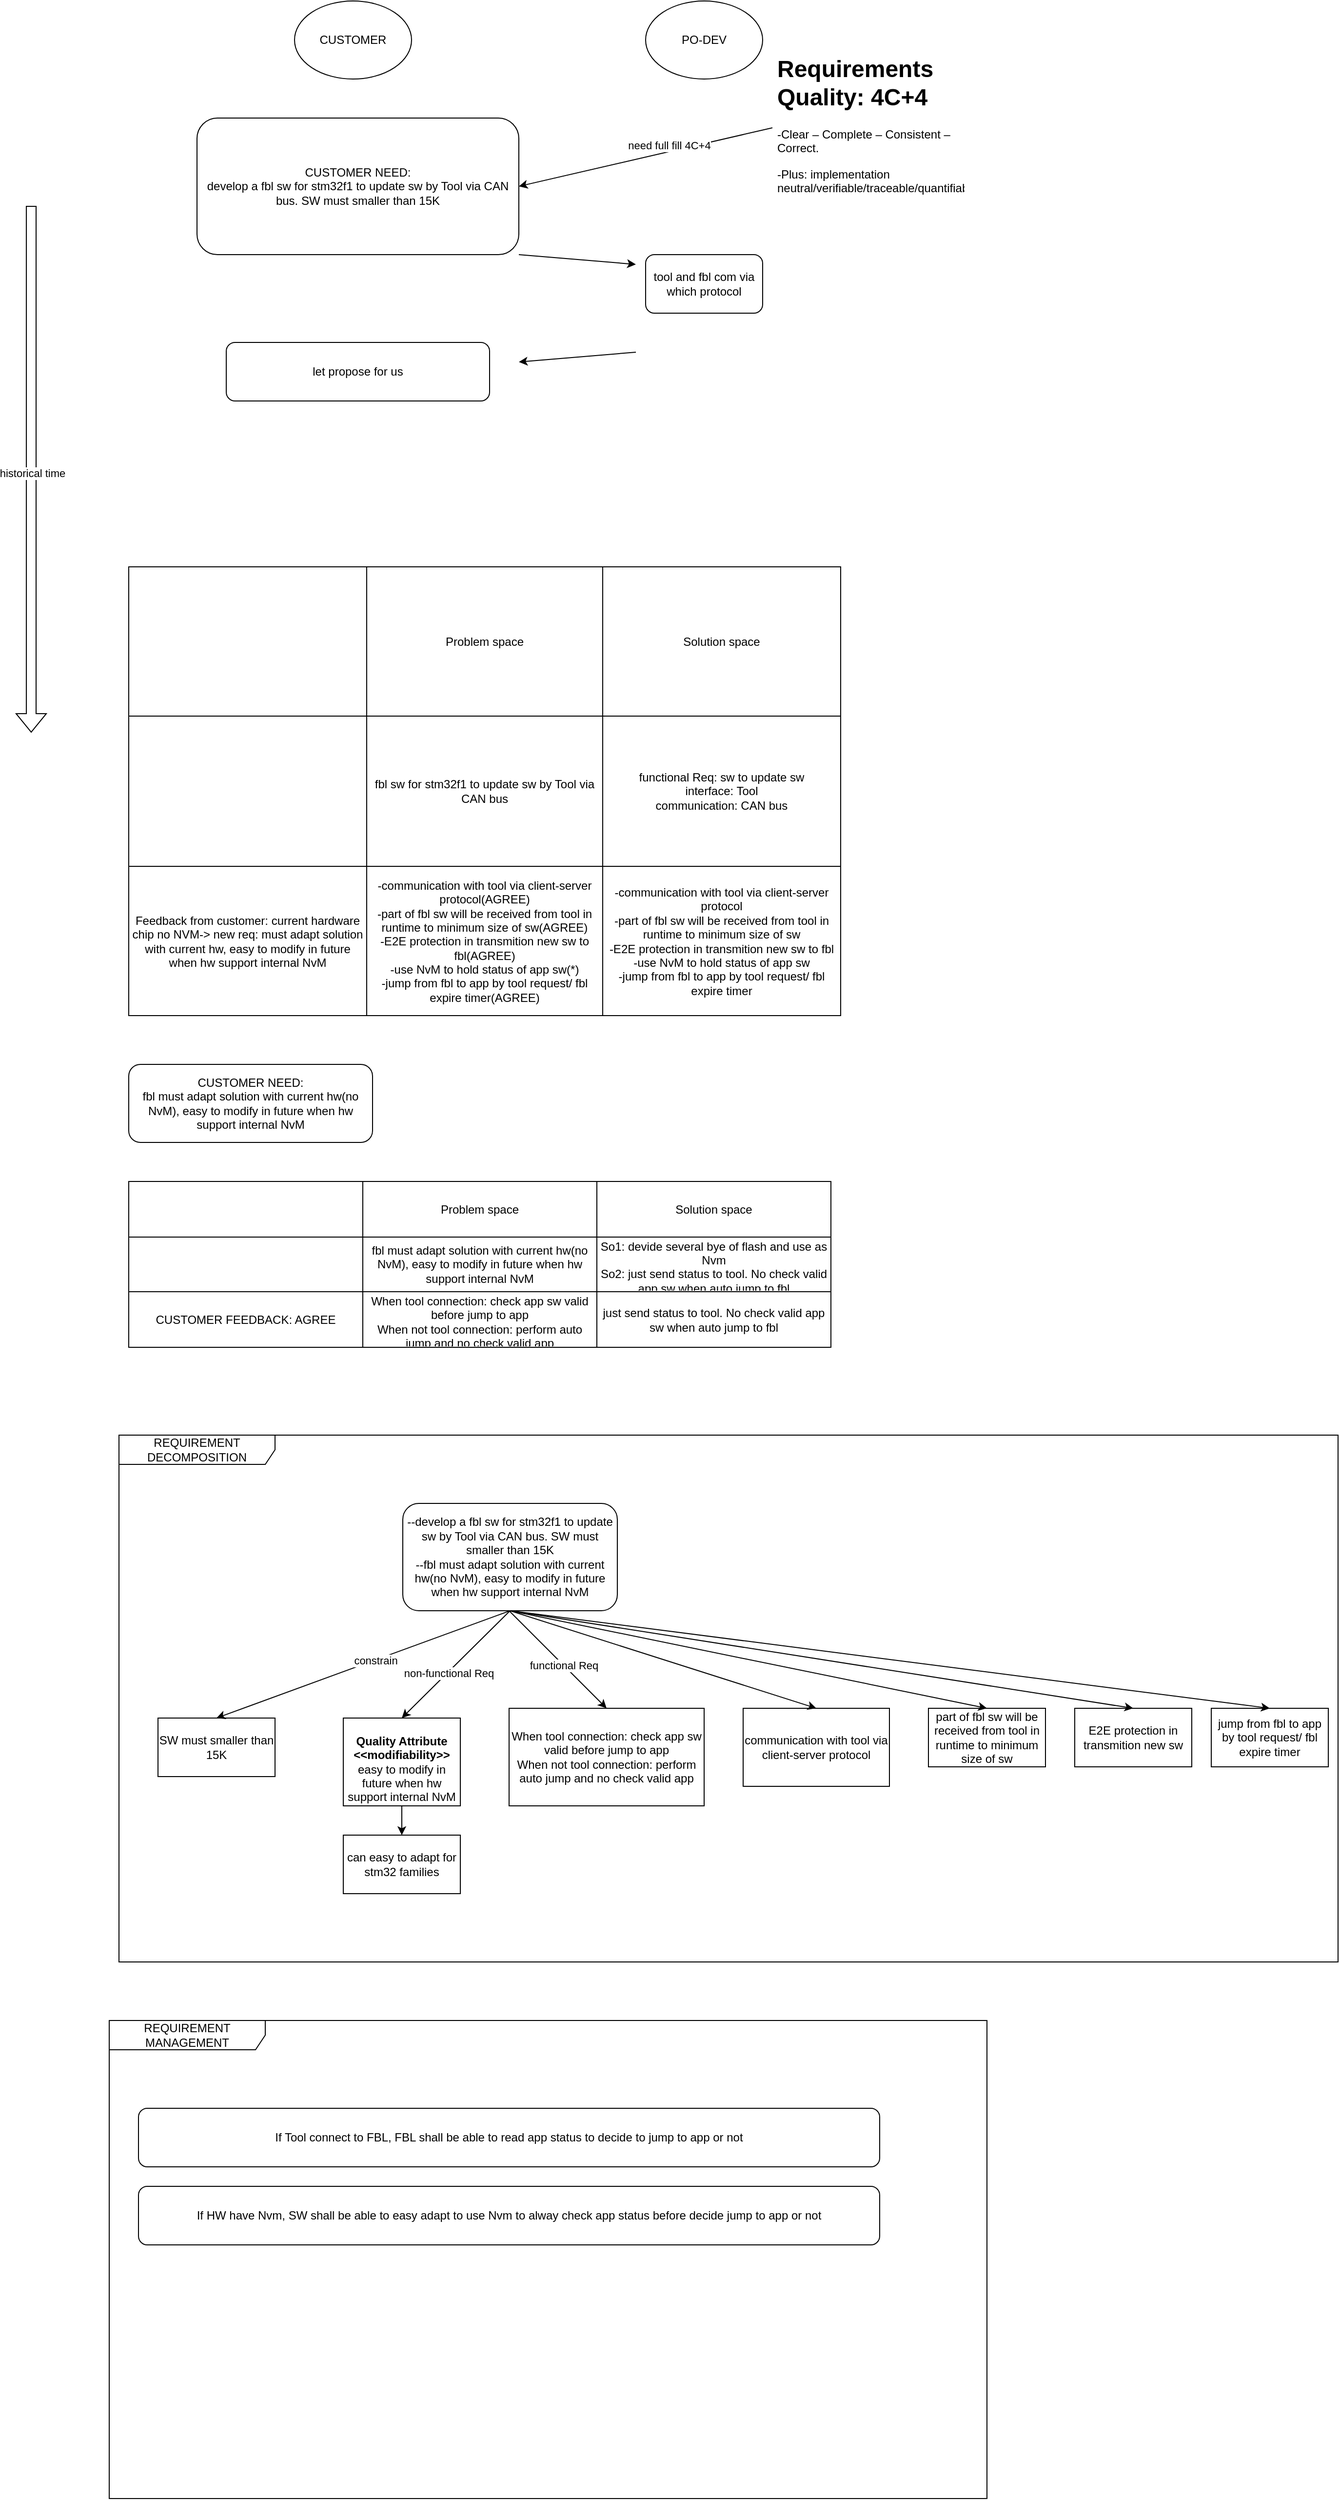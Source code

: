 <mxfile version="21.5.1" type="device" pages="9">
  <diagram id="OU4G2AuADpJZgWlgdps1" name="Requirement engineering">
    <mxGraphModel dx="1834" dy="884" grid="1" gridSize="10" guides="1" tooltips="1" connect="1" arrows="1" fold="1" page="0" pageScale="1" pageWidth="850" pageHeight="1100" math="0" shadow="0">
      <root>
        <mxCell id="0" />
        <mxCell id="1" parent="0" />
        <mxCell id="orw1BYKEX-pKP3zjBcDA-1" value="CUSTOMER NEED:&lt;br&gt;develop a fbl sw for stm32f1 to update sw by Tool via CAN bus. SW must smaller than 15K" style="rounded=1;whiteSpace=wrap;html=1;" parent="1" vertex="1">
          <mxGeometry x="-50" y="130" width="330" height="140" as="geometry" />
        </mxCell>
        <mxCell id="orw1BYKEX-pKP3zjBcDA-2" value="" style="shape=table;startSize=0;container=1;collapsible=0;childLayout=tableLayout;" parent="1" vertex="1">
          <mxGeometry x="-120" y="590" width="730" height="460" as="geometry" />
        </mxCell>
        <mxCell id="orw1BYKEX-pKP3zjBcDA-3" value="" style="shape=tableRow;horizontal=0;startSize=0;swimlaneHead=0;swimlaneBody=0;strokeColor=inherit;top=0;left=0;bottom=0;right=0;collapsible=0;dropTarget=0;fillColor=none;points=[[0,0.5],[1,0.5]];portConstraint=eastwest;" parent="orw1BYKEX-pKP3zjBcDA-2" vertex="1">
          <mxGeometry width="730" height="153" as="geometry" />
        </mxCell>
        <mxCell id="orw1BYKEX-pKP3zjBcDA-4" value="" style="shape=partialRectangle;html=1;whiteSpace=wrap;connectable=0;strokeColor=inherit;overflow=hidden;fillColor=none;top=0;left=0;bottom=0;right=0;pointerEvents=1;" parent="orw1BYKEX-pKP3zjBcDA-3" vertex="1">
          <mxGeometry width="244" height="153" as="geometry">
            <mxRectangle width="244" height="153" as="alternateBounds" />
          </mxGeometry>
        </mxCell>
        <mxCell id="orw1BYKEX-pKP3zjBcDA-5" value="Problem space" style="shape=partialRectangle;html=1;whiteSpace=wrap;connectable=0;strokeColor=inherit;overflow=hidden;fillColor=none;top=0;left=0;bottom=0;right=0;pointerEvents=1;" parent="orw1BYKEX-pKP3zjBcDA-3" vertex="1">
          <mxGeometry x="244" width="242" height="153" as="geometry">
            <mxRectangle width="242" height="153" as="alternateBounds" />
          </mxGeometry>
        </mxCell>
        <mxCell id="orw1BYKEX-pKP3zjBcDA-6" value="Solution space" style="shape=partialRectangle;html=1;whiteSpace=wrap;connectable=0;strokeColor=inherit;overflow=hidden;fillColor=none;top=0;left=0;bottom=0;right=0;pointerEvents=1;" parent="orw1BYKEX-pKP3zjBcDA-3" vertex="1">
          <mxGeometry x="486" width="244" height="153" as="geometry">
            <mxRectangle width="244" height="153" as="alternateBounds" />
          </mxGeometry>
        </mxCell>
        <mxCell id="orw1BYKEX-pKP3zjBcDA-7" value="" style="shape=tableRow;horizontal=0;startSize=0;swimlaneHead=0;swimlaneBody=0;strokeColor=inherit;top=0;left=0;bottom=0;right=0;collapsible=0;dropTarget=0;fillColor=none;points=[[0,0.5],[1,0.5]];portConstraint=eastwest;" parent="orw1BYKEX-pKP3zjBcDA-2" vertex="1">
          <mxGeometry y="153" width="730" height="154" as="geometry" />
        </mxCell>
        <mxCell id="orw1BYKEX-pKP3zjBcDA-8" value="" style="shape=partialRectangle;html=1;whiteSpace=wrap;connectable=0;strokeColor=inherit;overflow=hidden;fillColor=none;top=0;left=0;bottom=0;right=0;pointerEvents=1;" parent="orw1BYKEX-pKP3zjBcDA-7" vertex="1">
          <mxGeometry width="244" height="154" as="geometry">
            <mxRectangle width="244" height="154" as="alternateBounds" />
          </mxGeometry>
        </mxCell>
        <mxCell id="orw1BYKEX-pKP3zjBcDA-9" value="fbl sw for stm32f1 to update sw by Tool via CAN bus" style="shape=partialRectangle;html=1;whiteSpace=wrap;connectable=0;strokeColor=inherit;overflow=hidden;fillColor=none;top=0;left=0;bottom=0;right=0;pointerEvents=1;" parent="orw1BYKEX-pKP3zjBcDA-7" vertex="1">
          <mxGeometry x="244" width="242" height="154" as="geometry">
            <mxRectangle width="242" height="154" as="alternateBounds" />
          </mxGeometry>
        </mxCell>
        <mxCell id="orw1BYKEX-pKP3zjBcDA-10" value="functional Req: sw to update sw&lt;br&gt;interface: Tool&lt;br&gt;communication: CAN bus" style="shape=partialRectangle;html=1;whiteSpace=wrap;connectable=0;strokeColor=inherit;overflow=hidden;fillColor=none;top=0;left=0;bottom=0;right=0;pointerEvents=1;" parent="orw1BYKEX-pKP3zjBcDA-7" vertex="1">
          <mxGeometry x="486" width="244" height="154" as="geometry">
            <mxRectangle width="244" height="154" as="alternateBounds" />
          </mxGeometry>
        </mxCell>
        <mxCell id="orw1BYKEX-pKP3zjBcDA-11" value="" style="shape=tableRow;horizontal=0;startSize=0;swimlaneHead=0;swimlaneBody=0;strokeColor=inherit;top=0;left=0;bottom=0;right=0;collapsible=0;dropTarget=0;fillColor=none;points=[[0,0.5],[1,0.5]];portConstraint=eastwest;" parent="orw1BYKEX-pKP3zjBcDA-2" vertex="1">
          <mxGeometry y="307" width="730" height="153" as="geometry" />
        </mxCell>
        <mxCell id="orw1BYKEX-pKP3zjBcDA-12" value="Feedback from customer: current hardware chip no NVM-&amp;gt; new req: must adapt solution with current hw, easy to modify in future when hw support internal NvM" style="shape=partialRectangle;html=1;whiteSpace=wrap;connectable=0;strokeColor=inherit;overflow=hidden;fillColor=none;top=0;left=0;bottom=0;right=0;pointerEvents=1;" parent="orw1BYKEX-pKP3zjBcDA-11" vertex="1">
          <mxGeometry width="244" height="153" as="geometry">
            <mxRectangle width="244" height="153" as="alternateBounds" />
          </mxGeometry>
        </mxCell>
        <mxCell id="orw1BYKEX-pKP3zjBcDA-13" value="-communication with tool via client-server protocol(AGREE)&lt;br style=&quot;border-color: var(--border-color);&quot;&gt;-part of fbl sw will be received from tool in runtime to minimum size of sw(AGREE)&lt;br style=&quot;border-color: var(--border-color);&quot;&gt;-E2E protection in transmition new sw to fbl(AGREE)&lt;br style=&quot;border-color: var(--border-color);&quot;&gt;-use NvM to hold status of app sw(*)&lt;br style=&quot;border-color: var(--border-color);&quot;&gt;-jump from fbl to app by tool request/ fbl expire timer(AGREE)" style="shape=partialRectangle;html=1;whiteSpace=wrap;connectable=0;strokeColor=inherit;overflow=hidden;fillColor=none;top=0;left=0;bottom=0;right=0;pointerEvents=1;" parent="orw1BYKEX-pKP3zjBcDA-11" vertex="1">
          <mxGeometry x="244" width="242" height="153" as="geometry">
            <mxRectangle width="242" height="153" as="alternateBounds" />
          </mxGeometry>
        </mxCell>
        <mxCell id="orw1BYKEX-pKP3zjBcDA-14" value="-communication with tool via client-server protocol&lt;br&gt;-part of fbl sw will be received from tool in runtime to minimum size of sw&lt;br&gt;-E2E protection in transmition new sw to fbl&lt;br&gt;-use NvM to hold status of app sw&lt;br&gt;-jump from fbl to app by tool request/ fbl expire timer" style="shape=partialRectangle;html=1;whiteSpace=wrap;connectable=0;strokeColor=inherit;overflow=hidden;fillColor=none;top=0;left=0;bottom=0;right=0;pointerEvents=1;" parent="orw1BYKEX-pKP3zjBcDA-11" vertex="1">
          <mxGeometry x="486" width="244" height="153" as="geometry">
            <mxRectangle width="244" height="153" as="alternateBounds" />
          </mxGeometry>
        </mxCell>
        <mxCell id="orw1BYKEX-pKP3zjBcDA-15" value="&lt;h1&gt;Requirements Quality: 4C+4&lt;/h1&gt;&lt;p&gt;-Clear – Complete – Consistent – Correct.&lt;/p&gt;&lt;p&gt;-Plus: implementation neutral/verifiable/traceable/quantifiable&lt;/p&gt;" style="text;html=1;strokeColor=none;fillColor=none;spacing=5;spacingTop=-20;whiteSpace=wrap;overflow=hidden;rounded=0;" parent="1" vertex="1">
          <mxGeometry x="540" y="60" width="200" height="160" as="geometry" />
        </mxCell>
        <mxCell id="orw1BYKEX-pKP3zjBcDA-18" value="" style="endArrow=classic;html=1;rounded=0;exitX=0;exitY=0.5;exitDx=0;exitDy=0;entryX=1;entryY=0.5;entryDx=0;entryDy=0;" parent="1" source="orw1BYKEX-pKP3zjBcDA-15" target="orw1BYKEX-pKP3zjBcDA-1" edge="1">
          <mxGeometry width="50" height="50" relative="1" as="geometry">
            <mxPoint x="400" y="260" as="sourcePoint" />
            <mxPoint x="450" y="210" as="targetPoint" />
          </mxGeometry>
        </mxCell>
        <mxCell id="orw1BYKEX-pKP3zjBcDA-19" value="need full fill 4C+4" style="edgeLabel;html=1;align=center;verticalAlign=middle;resizable=0;points=[];" parent="orw1BYKEX-pKP3zjBcDA-18" vertex="1" connectable="0">
          <mxGeometry x="-0.289" relative="1" as="geometry">
            <mxPoint x="-14" y="-4" as="offset" />
          </mxGeometry>
        </mxCell>
        <mxCell id="orw1BYKEX-pKP3zjBcDA-22" value="" style="endArrow=classic;html=1;rounded=0;exitX=1;exitY=1;exitDx=0;exitDy=0;entryX=0;entryY=0;entryDx=0;entryDy=0;" parent="1" source="orw1BYKEX-pKP3zjBcDA-1" edge="1">
          <mxGeometry width="50" height="50" relative="1" as="geometry">
            <mxPoint x="400" y="430" as="sourcePoint" />
            <mxPoint x="400" y="280" as="targetPoint" />
          </mxGeometry>
        </mxCell>
        <mxCell id="orw1BYKEX-pKP3zjBcDA-23" value="" style="endArrow=classic;html=1;rounded=0;exitX=0;exitY=1;exitDx=0;exitDy=0;entryX=1;entryY=0;entryDx=0;entryDy=0;" parent="1" edge="1">
          <mxGeometry width="50" height="50" relative="1" as="geometry">
            <mxPoint x="400" y="370" as="sourcePoint" />
            <mxPoint x="280" y="380" as="targetPoint" />
          </mxGeometry>
        </mxCell>
        <mxCell id="orw1BYKEX-pKP3zjBcDA-25" value="tool and fbl com via which protocol" style="rounded=1;whiteSpace=wrap;html=1;" parent="1" vertex="1">
          <mxGeometry x="410" y="270" width="120" height="60" as="geometry" />
        </mxCell>
        <mxCell id="orw1BYKEX-pKP3zjBcDA-26" value="let propose for us" style="rounded=1;whiteSpace=wrap;html=1;" parent="1" vertex="1">
          <mxGeometry x="-20" y="360" width="270" height="60" as="geometry" />
        </mxCell>
        <mxCell id="orw1BYKEX-pKP3zjBcDA-27" value="CUSTOMER" style="ellipse;whiteSpace=wrap;html=1;" parent="1" vertex="1">
          <mxGeometry x="50" y="10" width="120" height="80" as="geometry" />
        </mxCell>
        <mxCell id="orw1BYKEX-pKP3zjBcDA-28" value="PO-DEV" style="ellipse;whiteSpace=wrap;html=1;" parent="1" vertex="1">
          <mxGeometry x="410" y="10" width="120" height="80" as="geometry" />
        </mxCell>
        <mxCell id="orw1BYKEX-pKP3zjBcDA-30" value="" style="shape=flexArrow;endArrow=classic;html=1;rounded=0;" parent="1" edge="1">
          <mxGeometry width="50" height="50" relative="1" as="geometry">
            <mxPoint x="-220" y="220" as="sourcePoint" />
            <mxPoint x="-220" y="760" as="targetPoint" />
          </mxGeometry>
        </mxCell>
        <mxCell id="orw1BYKEX-pKP3zjBcDA-31" value="historical time" style="edgeLabel;html=1;align=center;verticalAlign=middle;resizable=0;points=[];" parent="orw1BYKEX-pKP3zjBcDA-30" vertex="1" connectable="0">
          <mxGeometry x="0.015" y="1" relative="1" as="geometry">
            <mxPoint as="offset" />
          </mxGeometry>
        </mxCell>
        <mxCell id="orw1BYKEX-pKP3zjBcDA-33" value="CUSTOMER NEED:&lt;br&gt;fbl must adapt solution with current hw(no NvM), easy to modify in future when hw support internal NvM" style="rounded=1;whiteSpace=wrap;html=1;" parent="1" vertex="1">
          <mxGeometry x="-120" y="1100" width="250" height="80" as="geometry" />
        </mxCell>
        <mxCell id="orw1BYKEX-pKP3zjBcDA-34" value="" style="shape=table;startSize=0;container=1;collapsible=0;childLayout=tableLayout;" parent="1" vertex="1">
          <mxGeometry x="-120" y="1220" width="720" height="170" as="geometry" />
        </mxCell>
        <mxCell id="orw1BYKEX-pKP3zjBcDA-35" value="" style="shape=tableRow;horizontal=0;startSize=0;swimlaneHead=0;swimlaneBody=0;strokeColor=inherit;top=0;left=0;bottom=0;right=0;collapsible=0;dropTarget=0;fillColor=none;points=[[0,0.5],[1,0.5]];portConstraint=eastwest;" parent="orw1BYKEX-pKP3zjBcDA-34" vertex="1">
          <mxGeometry width="720" height="57" as="geometry" />
        </mxCell>
        <mxCell id="orw1BYKEX-pKP3zjBcDA-36" value="" style="shape=partialRectangle;html=1;whiteSpace=wrap;connectable=0;strokeColor=inherit;overflow=hidden;fillColor=none;top=0;left=0;bottom=0;right=0;pointerEvents=1;" parent="orw1BYKEX-pKP3zjBcDA-35" vertex="1">
          <mxGeometry width="240" height="57" as="geometry">
            <mxRectangle width="240" height="57" as="alternateBounds" />
          </mxGeometry>
        </mxCell>
        <mxCell id="orw1BYKEX-pKP3zjBcDA-37" value="Problem space" style="shape=partialRectangle;html=1;whiteSpace=wrap;connectable=0;strokeColor=inherit;overflow=hidden;fillColor=none;top=0;left=0;bottom=0;right=0;pointerEvents=1;" parent="orw1BYKEX-pKP3zjBcDA-35" vertex="1">
          <mxGeometry x="240" width="240" height="57" as="geometry">
            <mxRectangle width="240" height="57" as="alternateBounds" />
          </mxGeometry>
        </mxCell>
        <mxCell id="orw1BYKEX-pKP3zjBcDA-38" value="Solution space" style="shape=partialRectangle;html=1;whiteSpace=wrap;connectable=0;strokeColor=inherit;overflow=hidden;fillColor=none;top=0;left=0;bottom=0;right=0;pointerEvents=1;" parent="orw1BYKEX-pKP3zjBcDA-35" vertex="1">
          <mxGeometry x="480" width="240" height="57" as="geometry">
            <mxRectangle width="240" height="57" as="alternateBounds" />
          </mxGeometry>
        </mxCell>
        <mxCell id="orw1BYKEX-pKP3zjBcDA-39" value="" style="shape=tableRow;horizontal=0;startSize=0;swimlaneHead=0;swimlaneBody=0;strokeColor=inherit;top=0;left=0;bottom=0;right=0;collapsible=0;dropTarget=0;fillColor=none;points=[[0,0.5],[1,0.5]];portConstraint=eastwest;" parent="orw1BYKEX-pKP3zjBcDA-34" vertex="1">
          <mxGeometry y="57" width="720" height="56" as="geometry" />
        </mxCell>
        <mxCell id="orw1BYKEX-pKP3zjBcDA-40" value="" style="shape=partialRectangle;html=1;whiteSpace=wrap;connectable=0;strokeColor=inherit;overflow=hidden;fillColor=none;top=0;left=0;bottom=0;right=0;pointerEvents=1;" parent="orw1BYKEX-pKP3zjBcDA-39" vertex="1">
          <mxGeometry width="240" height="56" as="geometry">
            <mxRectangle width="240" height="56" as="alternateBounds" />
          </mxGeometry>
        </mxCell>
        <mxCell id="orw1BYKEX-pKP3zjBcDA-41" value="fbl must adapt solution with current hw(no NvM), easy to modify in future when hw support internal NvM" style="shape=partialRectangle;html=1;whiteSpace=wrap;connectable=0;strokeColor=inherit;overflow=hidden;fillColor=none;top=0;left=0;bottom=0;right=0;pointerEvents=1;" parent="orw1BYKEX-pKP3zjBcDA-39" vertex="1">
          <mxGeometry x="240" width="240" height="56" as="geometry">
            <mxRectangle width="240" height="56" as="alternateBounds" />
          </mxGeometry>
        </mxCell>
        <mxCell id="orw1BYKEX-pKP3zjBcDA-42" value="So1: devide several bye of flash and use as Nvm&lt;br&gt;So2: just send status to tool. No check valid app sw when auto jump to fbl" style="shape=partialRectangle;html=1;whiteSpace=wrap;connectable=0;strokeColor=inherit;overflow=hidden;fillColor=none;top=0;left=0;bottom=0;right=0;pointerEvents=1;" parent="orw1BYKEX-pKP3zjBcDA-39" vertex="1">
          <mxGeometry x="480" width="240" height="56" as="geometry">
            <mxRectangle width="240" height="56" as="alternateBounds" />
          </mxGeometry>
        </mxCell>
        <mxCell id="orw1BYKEX-pKP3zjBcDA-43" value="" style="shape=tableRow;horizontal=0;startSize=0;swimlaneHead=0;swimlaneBody=0;strokeColor=inherit;top=0;left=0;bottom=0;right=0;collapsible=0;dropTarget=0;fillColor=none;points=[[0,0.5],[1,0.5]];portConstraint=eastwest;" parent="orw1BYKEX-pKP3zjBcDA-34" vertex="1">
          <mxGeometry y="113" width="720" height="57" as="geometry" />
        </mxCell>
        <mxCell id="orw1BYKEX-pKP3zjBcDA-44" value="CUSTOMER FEEDBACK: AGREE" style="shape=partialRectangle;html=1;whiteSpace=wrap;connectable=0;strokeColor=inherit;overflow=hidden;fillColor=none;top=0;left=0;bottom=0;right=0;pointerEvents=1;" parent="orw1BYKEX-pKP3zjBcDA-43" vertex="1">
          <mxGeometry width="240" height="57" as="geometry">
            <mxRectangle width="240" height="57" as="alternateBounds" />
          </mxGeometry>
        </mxCell>
        <mxCell id="orw1BYKEX-pKP3zjBcDA-45" value="When tool connection: check app sw valid before jump to app&lt;br&gt;When not tool connection: perform auto jump and no check valid app" style="shape=partialRectangle;html=1;whiteSpace=wrap;connectable=0;strokeColor=inherit;overflow=hidden;fillColor=none;top=0;left=0;bottom=0;right=0;pointerEvents=1;" parent="orw1BYKEX-pKP3zjBcDA-43" vertex="1">
          <mxGeometry x="240" width="240" height="57" as="geometry">
            <mxRectangle width="240" height="57" as="alternateBounds" />
          </mxGeometry>
        </mxCell>
        <mxCell id="orw1BYKEX-pKP3zjBcDA-46" value="just send status to tool. No check valid app sw when auto jump to fbl" style="shape=partialRectangle;html=1;whiteSpace=wrap;connectable=0;strokeColor=inherit;overflow=hidden;fillColor=none;top=0;left=0;bottom=0;right=0;pointerEvents=1;" parent="orw1BYKEX-pKP3zjBcDA-43" vertex="1">
          <mxGeometry x="480" width="240" height="57" as="geometry">
            <mxRectangle width="240" height="57" as="alternateBounds" />
          </mxGeometry>
        </mxCell>
        <mxCell id="orw1BYKEX-pKP3zjBcDA-47" value="REQUIREMENT DECOMPOSITION" style="shape=umlFrame;whiteSpace=wrap;html=1;pointerEvents=0;recursiveResize=0;container=1;collapsible=0;width=160;" parent="1" vertex="1">
          <mxGeometry x="-130" y="1480" width="1250" height="540" as="geometry" />
        </mxCell>
        <mxCell id="orw1BYKEX-pKP3zjBcDA-48" value="--develop a fbl sw for stm32f1 to update sw by Tool via CAN bus. SW must smaller than 15K&lt;br&gt;--fbl must adapt solution with current hw(no NvM), easy to modify in future when hw support internal NvM" style="rounded=1;whiteSpace=wrap;html=1;" parent="orw1BYKEX-pKP3zjBcDA-47" vertex="1">
          <mxGeometry x="291" y="70" width="220" height="110" as="geometry" />
        </mxCell>
        <mxCell id="orw1BYKEX-pKP3zjBcDA-49" value="SW must smaller than 15K" style="rounded=0;whiteSpace=wrap;html=1;" parent="orw1BYKEX-pKP3zjBcDA-47" vertex="1">
          <mxGeometry x="40" y="290" width="120" height="60" as="geometry" />
        </mxCell>
        <mxCell id="orw1BYKEX-pKP3zjBcDA-50" value="" style="endArrow=classic;html=1;rounded=0;exitX=0.5;exitY=1;exitDx=0;exitDy=0;entryX=0.5;entryY=0;entryDx=0;entryDy=0;" parent="orw1BYKEX-pKP3zjBcDA-47" source="orw1BYKEX-pKP3zjBcDA-48" target="orw1BYKEX-pKP3zjBcDA-49" edge="1">
          <mxGeometry width="50" height="50" relative="1" as="geometry">
            <mxPoint x="340" y="190" as="sourcePoint" />
            <mxPoint x="390" y="140" as="targetPoint" />
          </mxGeometry>
        </mxCell>
        <mxCell id="orw1BYKEX-pKP3zjBcDA-51" value="constrain" style="edgeLabel;html=1;align=center;verticalAlign=middle;resizable=0;points=[];" parent="orw1BYKEX-pKP3zjBcDA-50" vertex="1" connectable="0">
          <mxGeometry x="-0.079" relative="1" as="geometry">
            <mxPoint as="offset" />
          </mxGeometry>
        </mxCell>
        <mxCell id="orw1BYKEX-pKP3zjBcDA-52" value="&lt;b&gt;&lt;br&gt;Quality Attribute&lt;br&gt;&amp;lt;&amp;lt;modifiability&amp;gt;&amp;gt;&lt;/b&gt;&lt;br&gt;easy to modify in future when hw support internal NvM" style="rounded=0;whiteSpace=wrap;html=1;" parent="orw1BYKEX-pKP3zjBcDA-47" vertex="1">
          <mxGeometry x="230" y="290" width="120" height="90" as="geometry" />
        </mxCell>
        <mxCell id="orw1BYKEX-pKP3zjBcDA-53" value="" style="endArrow=classic;html=1;rounded=0;exitX=0.5;exitY=1;exitDx=0;exitDy=0;entryX=0.5;entryY=0;entryDx=0;entryDy=0;" parent="orw1BYKEX-pKP3zjBcDA-47" source="orw1BYKEX-pKP3zjBcDA-48" target="orw1BYKEX-pKP3zjBcDA-52" edge="1">
          <mxGeometry width="50" height="50" relative="1" as="geometry">
            <mxPoint x="340" y="190" as="sourcePoint" />
            <mxPoint x="390" y="140" as="targetPoint" />
          </mxGeometry>
        </mxCell>
        <mxCell id="orw1BYKEX-pKP3zjBcDA-54" value="non-functional Req" style="edgeLabel;html=1;align=center;verticalAlign=middle;resizable=0;points=[];" parent="orw1BYKEX-pKP3zjBcDA-53" vertex="1" connectable="0">
          <mxGeometry x="0.154" y="1" relative="1" as="geometry">
            <mxPoint as="offset" />
          </mxGeometry>
        </mxCell>
        <mxCell id="orw1BYKEX-pKP3zjBcDA-55" value="When tool connection: check app sw valid before jump to app&lt;br style=&quot;border-color: var(--border-color);&quot;&gt;When not tool connection: perform auto jump and no check valid app" style="rounded=0;whiteSpace=wrap;html=1;" parent="orw1BYKEX-pKP3zjBcDA-47" vertex="1">
          <mxGeometry x="400" y="280" width="200" height="100" as="geometry" />
        </mxCell>
        <mxCell id="orw1BYKEX-pKP3zjBcDA-58" value="communication with tool via client-server protocol" style="rounded=0;whiteSpace=wrap;html=1;" parent="orw1BYKEX-pKP3zjBcDA-47" vertex="1">
          <mxGeometry x="640" y="280" width="150" height="80" as="geometry" />
        </mxCell>
        <mxCell id="orw1BYKEX-pKP3zjBcDA-59" value="part of fbl sw will be received from tool in runtime to minimum size of sw" style="rounded=0;whiteSpace=wrap;html=1;" parent="orw1BYKEX-pKP3zjBcDA-47" vertex="1">
          <mxGeometry x="830" y="280" width="120" height="60" as="geometry" />
        </mxCell>
        <mxCell id="orw1BYKEX-pKP3zjBcDA-60" value="E2E protection in transmition new sw" style="rounded=0;whiteSpace=wrap;html=1;" parent="orw1BYKEX-pKP3zjBcDA-47" vertex="1">
          <mxGeometry x="980" y="280" width="120" height="60" as="geometry" />
        </mxCell>
        <mxCell id="orw1BYKEX-pKP3zjBcDA-61" value="jump from fbl to app by tool request/ fbl expire timer" style="rounded=0;whiteSpace=wrap;html=1;" parent="orw1BYKEX-pKP3zjBcDA-47" vertex="1">
          <mxGeometry x="1120" y="280" width="120" height="60" as="geometry" />
        </mxCell>
        <mxCell id="orw1BYKEX-pKP3zjBcDA-63" value="" style="endArrow=classic;html=1;rounded=0;exitX=0.5;exitY=1;exitDx=0;exitDy=0;entryX=0.5;entryY=0;entryDx=0;entryDy=0;" parent="orw1BYKEX-pKP3zjBcDA-47" source="orw1BYKEX-pKP3zjBcDA-48" target="orw1BYKEX-pKP3zjBcDA-58" edge="1">
          <mxGeometry width="50" height="50" relative="1" as="geometry">
            <mxPoint x="760" y="230" as="sourcePoint" />
            <mxPoint x="810" y="180" as="targetPoint" />
          </mxGeometry>
        </mxCell>
        <mxCell id="orw1BYKEX-pKP3zjBcDA-62" value="" style="endArrow=classic;html=1;rounded=0;exitX=0.5;exitY=1;exitDx=0;exitDy=0;entryX=0.5;entryY=0;entryDx=0;entryDy=0;" parent="orw1BYKEX-pKP3zjBcDA-47" source="orw1BYKEX-pKP3zjBcDA-48" target="orw1BYKEX-pKP3zjBcDA-59" edge="1">
          <mxGeometry width="50" height="50" relative="1" as="geometry">
            <mxPoint x="760" y="230" as="sourcePoint" />
            <mxPoint x="810" y="180" as="targetPoint" />
          </mxGeometry>
        </mxCell>
        <mxCell id="orw1BYKEX-pKP3zjBcDA-64" value="" style="endArrow=classic;html=1;rounded=0;exitX=0.5;exitY=1;exitDx=0;exitDy=0;entryX=0.5;entryY=0;entryDx=0;entryDy=0;" parent="orw1BYKEX-pKP3zjBcDA-47" source="orw1BYKEX-pKP3zjBcDA-48" target="orw1BYKEX-pKP3zjBcDA-60" edge="1">
          <mxGeometry width="50" height="50" relative="1" as="geometry">
            <mxPoint x="760" y="230" as="sourcePoint" />
            <mxPoint x="810" y="180" as="targetPoint" />
          </mxGeometry>
        </mxCell>
        <mxCell id="orw1BYKEX-pKP3zjBcDA-65" value="" style="endArrow=classic;html=1;rounded=0;exitX=0.5;exitY=1;exitDx=0;exitDy=0;entryX=0.5;entryY=0;entryDx=0;entryDy=0;" parent="orw1BYKEX-pKP3zjBcDA-47" source="orw1BYKEX-pKP3zjBcDA-48" target="orw1BYKEX-pKP3zjBcDA-61" edge="1">
          <mxGeometry width="50" height="50" relative="1" as="geometry">
            <mxPoint x="760" y="230" as="sourcePoint" />
            <mxPoint x="810" y="180" as="targetPoint" />
          </mxGeometry>
        </mxCell>
        <mxCell id="orw1BYKEX-pKP3zjBcDA-66" value="can easy to adapt for stm32 families" style="rounded=0;whiteSpace=wrap;html=1;" parent="orw1BYKEX-pKP3zjBcDA-47" vertex="1">
          <mxGeometry x="230" y="410" width="120" height="60" as="geometry" />
        </mxCell>
        <mxCell id="orw1BYKEX-pKP3zjBcDA-67" value="" style="endArrow=classic;html=1;rounded=0;exitX=0.5;exitY=1;exitDx=0;exitDy=0;" parent="orw1BYKEX-pKP3zjBcDA-47" source="orw1BYKEX-pKP3zjBcDA-52" target="orw1BYKEX-pKP3zjBcDA-66" edge="1">
          <mxGeometry width="50" height="50" relative="1" as="geometry">
            <mxPoint x="450" y="330" as="sourcePoint" />
            <mxPoint x="500" y="280" as="targetPoint" />
          </mxGeometry>
        </mxCell>
        <mxCell id="orw1BYKEX-pKP3zjBcDA-56" value="" style="endArrow=classic;html=1;rounded=0;entryX=0.5;entryY=0;entryDx=0;entryDy=0;" parent="1" target="orw1BYKEX-pKP3zjBcDA-55" edge="1">
          <mxGeometry width="50" height="50" relative="1" as="geometry">
            <mxPoint x="270" y="1660" as="sourcePoint" />
            <mxPoint x="260" y="1660" as="targetPoint" />
          </mxGeometry>
        </mxCell>
        <mxCell id="orw1BYKEX-pKP3zjBcDA-57" value="functional Req" style="edgeLabel;html=1;align=center;verticalAlign=middle;resizable=0;points=[];" parent="orw1BYKEX-pKP3zjBcDA-56" vertex="1" connectable="0">
          <mxGeometry x="0.116" relative="1" as="geometry">
            <mxPoint as="offset" />
          </mxGeometry>
        </mxCell>
        <mxCell id="orw1BYKEX-pKP3zjBcDA-68" value="REQUIREMENT MANAGEMENT" style="shape=umlFrame;whiteSpace=wrap;html=1;pointerEvents=0;recursiveResize=0;container=1;collapsible=0;width=160;" parent="1" vertex="1">
          <mxGeometry x="-140" y="2080" width="900" height="490" as="geometry" />
        </mxCell>
        <mxCell id="orw1BYKEX-pKP3zjBcDA-70" value="If Tool connect to FBL, FBL shall be able to read app status to decide to jump to app or not" style="rounded=1;whiteSpace=wrap;html=1;" parent="orw1BYKEX-pKP3zjBcDA-68" vertex="1">
          <mxGeometry x="30" y="90" width="760" height="60" as="geometry" />
        </mxCell>
        <mxCell id="orw1BYKEX-pKP3zjBcDA-71" value="If HW have Nvm, SW shall be able to easy adapt to use Nvm to alway check app status before decide jump to app or not" style="rounded=1;whiteSpace=wrap;html=1;" parent="orw1BYKEX-pKP3zjBcDA-68" vertex="1">
          <mxGeometry x="30" y="170" width="760" height="60" as="geometry" />
        </mxCell>
      </root>
    </mxGraphModel>
  </diagram>
  <diagram id="ErnMLFIJEPHrRLgUnGJf" name="usecase">
    <mxGraphModel dx="1036" dy="614" grid="1" gridSize="10" guides="1" tooltips="1" connect="1" arrows="1" fold="1" page="1" pageScale="1" pageWidth="850" pageHeight="1100" math="0" shadow="0">
      <root>
        <mxCell id="0" />
        <mxCell id="1" parent="0" />
        <mxCell id="RPRu_A7d5CwLi9OxDquy-1" value="Usecase" style="shape=umlFrame;whiteSpace=wrap;html=1;pointerEvents=0;recursiveResize=0;container=1;collapsible=0;width=160;" parent="1" vertex="1">
          <mxGeometry x="250" y="230" width="500" height="380" as="geometry" />
        </mxCell>
        <mxCell id="RPRu_A7d5CwLi9OxDquy-4" value="Action1" style="html=1;align=center;verticalAlign=top;rounded=1;absoluteArcSize=1;arcSize=10;dashed=0;whiteSpace=wrap;" parent="RPRu_A7d5CwLi9OxDquy-1" vertex="1">
          <mxGeometry x="260" y="50" width="140" height="260" as="geometry" />
        </mxCell>
        <mxCell id="RPRu_A7d5CwLi9OxDquy-5" value="Actor" style="shape=umlActor;verticalLabelPosition=bottom;verticalAlign=top;html=1;" parent="RPRu_A7d5CwLi9OxDquy-1" vertex="1">
          <mxGeometry x="50" y="150" width="30" height="60" as="geometry" />
        </mxCell>
        <mxCell id="RPRu_A7d5CwLi9OxDquy-8" value="&amp;lt;&amp;lt;Device&amp;gt;&amp;gt;&lt;br&gt;Tool" style="verticalAlign=top;align=left;spacingTop=8;spacingLeft=2;spacingRight=12;shape=cube;size=10;direction=south;fontStyle=4;html=1;whiteSpace=wrap;" parent="RPRu_A7d5CwLi9OxDquy-1" vertex="1">
          <mxGeometry x="130" y="160" width="80" height="60" as="geometry" />
        </mxCell>
      </root>
    </mxGraphModel>
  </diagram>
  <diagram id="D3sR8JuCcl37RNazojQh" name="Business/tech context">
    <mxGraphModel dx="1595" dy="737" grid="1" gridSize="10" guides="1" tooltips="1" connect="1" arrows="1" fold="1" page="0" pageScale="1" pageWidth="850" pageHeight="1100" math="0" shadow="0">
      <root>
        <mxCell id="0" />
        <mxCell id="1" parent="0" />
        <mxCell id="33g66IgsAbJT88ZbNZrI-1" value="Technical context" style="shape=umlFrame;whiteSpace=wrap;html=1;pointerEvents=0;recursiveResize=0;container=1;collapsible=0;width=110;height=30;" parent="1" vertex="1">
          <mxGeometry x="-240" y="420" width="660" height="270" as="geometry" />
        </mxCell>
        <mxCell id="33g66IgsAbJT88ZbNZrI-15" style="rounded=0;orthogonalLoop=1;jettySize=auto;html=1;" parent="33g66IgsAbJT88ZbNZrI-1" source="33g66IgsAbJT88ZbNZrI-11" target="33g66IgsAbJT88ZbNZrI-13" edge="1">
          <mxGeometry relative="1" as="geometry" />
        </mxCell>
        <mxCell id="33g66IgsAbJT88ZbNZrI-16" value="API to jump" style="edgeLabel;html=1;align=center;verticalAlign=middle;resizable=0;points=[];" parent="33g66IgsAbJT88ZbNZrI-15" vertex="1" connectable="0">
          <mxGeometry x="-0.147" relative="1" as="geometry">
            <mxPoint as="offset" />
          </mxGeometry>
        </mxCell>
        <mxCell id="33g66IgsAbJT88ZbNZrI-19" style="rounded=0;orthogonalLoop=1;jettySize=auto;html=1;exitX=1;exitY=0.75;exitDx=0;exitDy=0;entryX=0;entryY=0.5;entryDx=0;entryDy=0;" parent="33g66IgsAbJT88ZbNZrI-1" source="33g66IgsAbJT88ZbNZrI-11" target="33g66IgsAbJT88ZbNZrI-17" edge="1">
          <mxGeometry relative="1" as="geometry" />
        </mxCell>
        <mxCell id="33g66IgsAbJT88ZbNZrI-20" value="API to read/write" style="edgeLabel;html=1;align=center;verticalAlign=middle;resizable=0;points=[];" parent="33g66IgsAbJT88ZbNZrI-19" vertex="1" connectable="0">
          <mxGeometry x="-0.292" y="1" relative="1" as="geometry">
            <mxPoint as="offset" />
          </mxGeometry>
        </mxCell>
        <mxCell id="33g66IgsAbJT88ZbNZrI-11" value="«system»&lt;br&gt;&lt;b&gt;FBL&lt;/b&gt;" style="html=1;dropTarget=0;whiteSpace=wrap;" parent="33g66IgsAbJT88ZbNZrI-1" vertex="1">
          <mxGeometry x="200" y="100" width="180" height="90" as="geometry" />
        </mxCell>
        <mxCell id="33g66IgsAbJT88ZbNZrI-12" value="" style="shape=module;jettyWidth=8;jettyHeight=4;" parent="33g66IgsAbJT88ZbNZrI-11" vertex="1">
          <mxGeometry x="1" width="20" height="20" relative="1" as="geometry">
            <mxPoint x="-27" y="7" as="offset" />
          </mxGeometry>
        </mxCell>
        <mxCell id="33g66IgsAbJT88ZbNZrI-13" value="«»&lt;br&gt;&lt;b&gt;App SW&lt;/b&gt;" style="html=1;dropTarget=0;whiteSpace=wrap;" parent="33g66IgsAbJT88ZbNZrI-1" vertex="1">
          <mxGeometry x="500" y="50" width="100" height="60" as="geometry" />
        </mxCell>
        <mxCell id="33g66IgsAbJT88ZbNZrI-14" value="" style="shape=module;jettyWidth=8;jettyHeight=4;" parent="33g66IgsAbJT88ZbNZrI-13" vertex="1">
          <mxGeometry x="1" width="20" height="20" relative="1" as="geometry">
            <mxPoint x="-27" y="7" as="offset" />
          </mxGeometry>
        </mxCell>
        <mxCell id="33g66IgsAbJT88ZbNZrI-17" value="«»&lt;br&gt;&lt;b&gt;Nvm&lt;/b&gt;" style="html=1;dropTarget=0;whiteSpace=wrap;" parent="33g66IgsAbJT88ZbNZrI-1" vertex="1">
          <mxGeometry x="500" y="170" width="100" height="60" as="geometry" />
        </mxCell>
        <mxCell id="33g66IgsAbJT88ZbNZrI-18" value="" style="shape=module;jettyWidth=8;jettyHeight=4;" parent="33g66IgsAbJT88ZbNZrI-17" vertex="1">
          <mxGeometry x="1" width="20" height="20" relative="1" as="geometry">
            <mxPoint x="-27" y="7" as="offset" />
          </mxGeometry>
        </mxCell>
        <mxCell id="33g66IgsAbJT88ZbNZrI-25" value="Tool" style="verticalAlign=top;align=left;spacingTop=8;spacingLeft=2;spacingRight=12;shape=cube;size=10;direction=south;fontStyle=4;html=1;whiteSpace=wrap;" parent="33g66IgsAbJT88ZbNZrI-1" vertex="1">
          <mxGeometry x="30" y="120" width="90" height="50" as="geometry" />
        </mxCell>
        <mxCell id="33g66IgsAbJT88ZbNZrI-28" value="" style="endArrow=classic;startArrow=classic;html=1;rounded=0;exitX=0.493;exitY=-0.007;exitDx=0;exitDy=0;exitPerimeter=0;entryX=0;entryY=0.5;entryDx=0;entryDy=0;" parent="33g66IgsAbJT88ZbNZrI-1" source="33g66IgsAbJT88ZbNZrI-25" target="33g66IgsAbJT88ZbNZrI-11" edge="1">
          <mxGeometry width="50" height="50" relative="1" as="geometry">
            <mxPoint x="190" y="130" as="sourcePoint" />
            <mxPoint x="240" y="80" as="targetPoint" />
          </mxGeometry>
        </mxCell>
        <mxCell id="33g66IgsAbJT88ZbNZrI-29" value="CAN bus" style="edgeLabel;html=1;align=center;verticalAlign=middle;resizable=0;points=[];" parent="33g66IgsAbJT88ZbNZrI-28" vertex="1" connectable="0">
          <mxGeometry x="-0.073" relative="1" as="geometry">
            <mxPoint as="offset" />
          </mxGeometry>
        </mxCell>
        <mxCell id="33g66IgsAbJT88ZbNZrI-6" value="Business context" style="shape=umlFrame;whiteSpace=wrap;html=1;pointerEvents=0;recursiveResize=0;container=1;collapsible=0;width=110;height=30;" parent="1" vertex="1">
          <mxGeometry x="-250" y="70" width="690" height="270" as="geometry" />
        </mxCell>
        <mxCell id="V42qWnURfR3Eg6vFlNBr-1" value="FBL" style="rounded=0;whiteSpace=wrap;html=1;" parent="33g66IgsAbJT88ZbNZrI-6" vertex="1">
          <mxGeometry x="320" y="103.75" width="120" height="60" as="geometry" />
        </mxCell>
        <mxCell id="V42qWnURfR3Eg6vFlNBr-2" value="Actor" style="shape=umlActor;verticalLabelPosition=bottom;verticalAlign=top;html=1;" parent="33g66IgsAbJT88ZbNZrI-6" vertex="1">
          <mxGeometry x="60" y="108.75" width="30" height="60" as="geometry" />
        </mxCell>
        <mxCell id="dput4DIU789qQgtn3QBg-1" style="rounded=0;orthogonalLoop=1;jettySize=auto;html=1;exitX=0.263;exitY=0.021;exitDx=0;exitDy=0;exitPerimeter=0;entryX=0;entryY=0.25;entryDx=0;entryDy=0;" parent="33g66IgsAbJT88ZbNZrI-6" source="_hVXOcrioVSiU92hr6WZ-1" target="V42qWnURfR3Eg6vFlNBr-1" edge="1">
          <mxGeometry relative="1" as="geometry" />
        </mxCell>
        <mxCell id="dput4DIU789qQgtn3QBg-2" value="receive message" style="edgeLabel;html=1;align=center;verticalAlign=middle;resizable=0;points=[];" parent="dput4DIU789qQgtn3QBg-1" vertex="1" connectable="0">
          <mxGeometry x="-0.251" relative="1" as="geometry">
            <mxPoint x="14" as="offset" />
          </mxGeometry>
        </mxCell>
        <mxCell id="_hVXOcrioVSiU92hr6WZ-1" value="Tool" style="verticalAlign=top;align=left;spacingTop=8;spacingLeft=2;spacingRight=12;shape=cube;size=10;direction=south;fontStyle=4;html=1;whiteSpace=wrap;" parent="33g66IgsAbJT88ZbNZrI-6" vertex="1">
          <mxGeometry x="130" y="108.75" width="90" height="50" as="geometry" />
        </mxCell>
        <mxCell id="dput4DIU789qQgtn3QBg-3" style="rounded=0;orthogonalLoop=1;jettySize=auto;html=1;exitX=0;exitY=0.626;exitDx=0;exitDy=0;entryX=0.638;entryY=-0.003;entryDx=0;entryDy=0;entryPerimeter=0;exitPerimeter=0;" parent="33g66IgsAbJT88ZbNZrI-6" source="V42qWnURfR3Eg6vFlNBr-1" target="_hVXOcrioVSiU92hr6WZ-1" edge="1">
          <mxGeometry relative="1" as="geometry" />
        </mxCell>
        <mxCell id="dput4DIU789qQgtn3QBg-4" value="send message" style="edgeLabel;html=1;align=center;verticalAlign=middle;resizable=0;points=[];" parent="dput4DIU789qQgtn3QBg-3" vertex="1" connectable="0">
          <mxGeometry x="0.035" relative="1" as="geometry">
            <mxPoint as="offset" />
          </mxGeometry>
        </mxCell>
        <mxCell id="0zW3iY6pY3nAFV7_HBeZ-1" style="rounded=0;orthogonalLoop=1;jettySize=auto;html=1;exitX=1;exitY=1;exitDx=0;exitDy=0;exitPerimeter=0;entryX=1;entryY=1;entryDx=0;entryDy=0;" parent="33g66IgsAbJT88ZbNZrI-6" source="_hVXOcrioVSiU92hr6WZ-2" target="V42qWnURfR3Eg6vFlNBr-1" edge="1">
          <mxGeometry relative="1" as="geometry" />
        </mxCell>
        <mxCell id="0zW3iY6pY3nAFV7_HBeZ-2" value="read data" style="edgeLabel;html=1;align=center;verticalAlign=middle;resizable=0;points=[];" parent="0zW3iY6pY3nAFV7_HBeZ-1" vertex="1" connectable="0">
          <mxGeometry x="-0.222" relative="1" as="geometry">
            <mxPoint x="-11" y="-6" as="offset" />
          </mxGeometry>
        </mxCell>
        <mxCell id="_hVXOcrioVSiU92hr6WZ-2" value="Nvm" style="verticalAlign=top;align=left;spacingTop=8;spacingLeft=2;spacingRight=12;shape=cube;size=10;direction=south;fontStyle=4;html=1;whiteSpace=wrap;" parent="33g66IgsAbJT88ZbNZrI-6" vertex="1">
          <mxGeometry x="540" y="163.75" width="90" height="50" as="geometry" />
        </mxCell>
        <mxCell id="_hVXOcrioVSiU92hr6WZ-11" style="rounded=0;orthogonalLoop=1;jettySize=auto;html=1;entryX=0.432;entryY=1.018;entryDx=0;entryDy=0;entryPerimeter=0;exitX=0.993;exitY=0.653;exitDx=0;exitDy=0;exitPerimeter=0;" parent="33g66IgsAbJT88ZbNZrI-6" source="V42qWnURfR3Eg6vFlNBr-1" target="_hVXOcrioVSiU92hr6WZ-2" edge="1">
          <mxGeometry relative="1" as="geometry" />
        </mxCell>
        <mxCell id="_hVXOcrioVSiU92hr6WZ-12" value="write data" style="edgeLabel;html=1;align=center;verticalAlign=middle;resizable=0;points=[];" parent="_hVXOcrioVSiU92hr6WZ-11" vertex="1" connectable="0">
          <mxGeometry x="-0.181" y="1" relative="1" as="geometry">
            <mxPoint x="10" y="4" as="offset" />
          </mxGeometry>
        </mxCell>
        <mxCell id="_hVXOcrioVSiU92hr6WZ-3" value="App SW" style="verticalAlign=top;align=left;spacingTop=8;spacingLeft=2;spacingRight=12;shape=cube;size=10;direction=south;fontStyle=4;html=1;whiteSpace=wrap;" parent="33g66IgsAbJT88ZbNZrI-6" vertex="1">
          <mxGeometry x="540" y="56.25" width="90" height="50" as="geometry" />
        </mxCell>
        <mxCell id="_hVXOcrioVSiU92hr6WZ-8" style="rounded=0;orthogonalLoop=1;jettySize=auto;html=1;entryX=0;entryY=0;entryDx=30;entryDy=90;entryPerimeter=0;" parent="33g66IgsAbJT88ZbNZrI-6" source="V42qWnURfR3Eg6vFlNBr-1" target="_hVXOcrioVSiU92hr6WZ-3" edge="1">
          <mxGeometry relative="1" as="geometry" />
        </mxCell>
        <mxCell id="_hVXOcrioVSiU92hr6WZ-9" value="Jumping decision" style="edgeLabel;html=1;align=center;verticalAlign=middle;resizable=0;points=[];" parent="_hVXOcrioVSiU92hr6WZ-8" vertex="1" connectable="0">
          <mxGeometry x="-0.242" relative="1" as="geometry">
            <mxPoint x="12" y="-1" as="offset" />
          </mxGeometry>
        </mxCell>
        <mxCell id="_hVXOcrioVSiU92hr6WZ-5" value="" style="endArrow=none;html=1;rounded=0;entryX=0;entryY=0;entryDx=30;entryDy=90;entryPerimeter=0;" parent="33g66IgsAbJT88ZbNZrI-6" source="V42qWnURfR3Eg6vFlNBr-2" target="_hVXOcrioVSiU92hr6WZ-1" edge="1">
          <mxGeometry width="50" height="50" relative="1" as="geometry">
            <mxPoint x="360" y="163.75" as="sourcePoint" />
            <mxPoint x="410" y="113.75" as="targetPoint" />
          </mxGeometry>
        </mxCell>
      </root>
    </mxGraphModel>
  </diagram>
  <diagram name="Draft Arc design" id="NqbYuD2urFcmisJLLY9Y">
    <mxGraphModel dx="4387" dy="1964" grid="0" gridSize="5" guides="1" tooltips="1" connect="1" arrows="1" fold="1" page="0" pageScale="1" pageWidth="850" pageHeight="1100" background="#ffffff" math="0" shadow="0">
      <root>
        <mxCell id="0" />
        <mxCell id="1" parent="0" />
        <mxCell id="8w6n8l_Ut7kNfxDXLklm-5" style="edgeStyle=orthogonalEdgeStyle;rounded=0;orthogonalLoop=1;jettySize=auto;html=1;entryX=0.5;entryY=0;entryDx=0;entryDy=0;" parent="1" source="8w6n8l_Ut7kNfxDXLklm-1" target="8w6n8l_Ut7kNfxDXLklm-3" edge="1">
          <mxGeometry relative="1" as="geometry" />
        </mxCell>
        <mxCell id="8w6n8l_Ut7kNfxDXLklm-1" value="Init MCU" style="rounded=0;whiteSpace=wrap;html=1;fillColor=#fff2cc;strokeColor=#d6b656;" parent="1" vertex="1">
          <mxGeometry x="230" y="200" width="120" height="60" as="geometry" />
        </mxCell>
        <mxCell id="8w6n8l_Ut7kNfxDXLklm-4" style="edgeStyle=orthogonalEdgeStyle;rounded=0;orthogonalLoop=1;jettySize=auto;html=1;" parent="1" source="8w6n8l_Ut7kNfxDXLklm-2" target="8w6n8l_Ut7kNfxDXLklm-1" edge="1">
          <mxGeometry relative="1" as="geometry" />
        </mxCell>
        <mxCell id="8w6n8l_Ut7kNfxDXLklm-2" value="Reset MCU" style="rounded=0;whiteSpace=wrap;html=1;fillColor=#ffe6cc;strokeColor=#d79b00;" parent="1" vertex="1">
          <mxGeometry x="230" y="100" width="120" height="60" as="geometry" />
        </mxCell>
        <mxCell id="8w6n8l_Ut7kNfxDXLklm-8" style="edgeStyle=orthogonalEdgeStyle;rounded=0;orthogonalLoop=1;jettySize=auto;html=1;entryX=0;entryY=0.5;entryDx=0;entryDy=0;" parent="1" source="8w6n8l_Ut7kNfxDXLklm-3" target="8w6n8l_Ut7kNfxDXLklm-6" edge="1">
          <mxGeometry relative="1" as="geometry" />
        </mxCell>
        <mxCell id="8w6n8l_Ut7kNfxDXLklm-11" value="False" style="edgeLabel;html=1;align=center;verticalAlign=middle;resizable=0;points=[];" parent="8w6n8l_Ut7kNfxDXLklm-8" vertex="1" connectable="0">
          <mxGeometry x="-0.11" relative="1" as="geometry">
            <mxPoint as="offset" />
          </mxGeometry>
        </mxCell>
        <mxCell id="8w6n8l_Ut7kNfxDXLklm-9" style="edgeStyle=orthogonalEdgeStyle;rounded=0;orthogonalLoop=1;jettySize=auto;html=1;entryX=1;entryY=0.5;entryDx=0;entryDy=0;" parent="1" source="8w6n8l_Ut7kNfxDXLklm-3" target="8w6n8l_Ut7kNfxDXLklm-7" edge="1">
          <mxGeometry relative="1" as="geometry" />
        </mxCell>
        <mxCell id="8w6n8l_Ut7kNfxDXLklm-10" value="True" style="edgeLabel;html=1;align=center;verticalAlign=middle;resizable=0;points=[];" parent="8w6n8l_Ut7kNfxDXLklm-9" vertex="1" connectable="0">
          <mxGeometry x="-0.152" y="1" relative="1" as="geometry">
            <mxPoint as="offset" />
          </mxGeometry>
        </mxCell>
        <mxCell id="8w6n8l_Ut7kNfxDXLklm-3" value="Jump to Application" style="rhombus;whiteSpace=wrap;html=1;fillColor=#f8cecc;strokeColor=#b85450;" parent="1" vertex="1">
          <mxGeometry x="210" y="300" width="160" height="80" as="geometry" />
        </mxCell>
        <mxCell id="8w6n8l_Ut7kNfxDXLklm-6" value="FBL execute" style="rounded=0;whiteSpace=wrap;html=1;fillColor=#d5e8d4;strokeColor=#82b366;" parent="1" vertex="1">
          <mxGeometry x="410" y="310" width="120" height="60" as="geometry" />
        </mxCell>
        <mxCell id="8w6n8l_Ut7kNfxDXLklm-7" value="Call func to prepair to jump" style="rounded=0;whiteSpace=wrap;html=1;fillColor=#e1d5e7;strokeColor=#9673a6;" parent="1" vertex="1">
          <mxGeometry x="50" y="310" width="120" height="60" as="geometry" />
        </mxCell>
        <mxCell id="8w6n8l_Ut7kNfxDXLklm-16" style="edgeStyle=orthogonalEdgeStyle;rounded=0;orthogonalLoop=1;jettySize=auto;html=1;entryX=0.5;entryY=0;entryDx=0;entryDy=0;" parent="1" source="8w6n8l_Ut7kNfxDXLklm-13" target="8w6n8l_Ut7kNfxDXLklm-15" edge="1">
          <mxGeometry relative="1" as="geometry" />
        </mxCell>
        <mxCell id="8w6n8l_Ut7kNfxDXLklm-13" value="Set MSP to MSP of application" style="rounded=0;whiteSpace=wrap;html=1;fillColor=#fff2cc;strokeColor=#d6b656;" parent="1" vertex="1">
          <mxGeometry x="320" y="560" width="120" height="60" as="geometry" />
        </mxCell>
        <mxCell id="8w6n8l_Ut7kNfxDXLklm-15" value="Call&amp;nbsp;reset handler of the application" style="rounded=0;whiteSpace=wrap;html=1;fillColor=#d5e8d4;strokeColor=#82b366;" parent="1" vertex="1">
          <mxGeometry x="320" y="650" width="120" height="60" as="geometry" />
        </mxCell>
        <mxCell id="8w6n8l_Ut7kNfxDXLklm-17" value="Set SCB-&amp;gt;VTOR" style="rounded=0;whiteSpace=wrap;html=1;fillColor=#d5e8d4;strokeColor=#82b366;" parent="1" vertex="1">
          <mxGeometry x="490" y="660" width="120" height="40" as="geometry" />
        </mxCell>
        <mxCell id="8w6n8l_Ut7kNfxDXLklm-19" style="edgeStyle=orthogonalEdgeStyle;rounded=0;orthogonalLoop=1;jettySize=auto;html=1;entryX=0.5;entryY=0;entryDx=0;entryDy=0;" parent="1" source="8w6n8l_Ut7kNfxDXLklm-18" target="8w6n8l_Ut7kNfxDXLklm-17" edge="1">
          <mxGeometry relative="1" as="geometry" />
        </mxCell>
        <mxCell id="8w6n8l_Ut7kNfxDXLklm-18" value="Application Reset handler" style="shape=parallelogram;perimeter=parallelogramPerimeter;whiteSpace=wrap;html=1;fixedSize=1;fillColor=#dae8fc;strokeColor=#6c8ebf;" parent="1" vertex="1">
          <mxGeometry x="490" y="570" width="120" height="60" as="geometry" />
        </mxCell>
        <mxCell id="8w6n8l_Ut7kNfxDXLklm-21" style="edgeStyle=orthogonalEdgeStyle;rounded=0;orthogonalLoop=1;jettySize=auto;html=1;entryX=1;entryY=0.5;entryDx=0;entryDy=0;" parent="1" source="8w6n8l_Ut7kNfxDXLklm-20" target="8w6n8l_Ut7kNfxDXLklm-17" edge="1">
          <mxGeometry relative="1" as="geometry" />
        </mxCell>
        <mxCell id="8w6n8l_Ut7kNfxDXLklm-20" value="Vector table offset" style="rounded=1;whiteSpace=wrap;html=1;fillColor=#f5f5f5;fontColor=#333333;strokeColor=#666666;" parent="1" vertex="1">
          <mxGeometry x="640" y="660" width="120" height="40" as="geometry" />
        </mxCell>
        <mxCell id="8w6n8l_Ut7kNfxDXLklm-22" value="Bootloader" style="text;html=1;align=center;verticalAlign=middle;resizable=0;points=[];autosize=1;strokeColor=none;fillColor=none;" parent="1" vertex="1">
          <mxGeometry x="340" y="520" width="80" height="30" as="geometry" />
        </mxCell>
        <mxCell id="8w6n8l_Ut7kNfxDXLklm-23" value="Application" style="text;html=1;align=center;verticalAlign=middle;resizable=0;points=[];autosize=1;strokeColor=none;fillColor=none;" parent="1" vertex="1">
          <mxGeometry x="510" y="520" width="80" height="30" as="geometry" />
        </mxCell>
        <mxCell id="8w6n8l_Ut7kNfxDXLklm-25" value="FLASH_Unlock()" style="shape=process;whiteSpace=wrap;html=1;backgroundOutline=1;" parent="1" vertex="1">
          <mxGeometry x="117" y="547" width="120" height="60" as="geometry" />
        </mxCell>
        <mxCell id="8w6n8l_Ut7kNfxDXLklm-26" value="FLASHEx_Erase" style="shape=process;whiteSpace=wrap;html=1;backgroundOutline=1;" parent="1" vertex="1">
          <mxGeometry x="120" y="633" width="120" height="60" as="geometry" />
        </mxCell>
        <mxCell id="8w6n8l_Ut7kNfxDXLklm-27" value="FLASH_Lock" style="shape=process;whiteSpace=wrap;html=1;backgroundOutline=1;" parent="1" vertex="1">
          <mxGeometry x="120" y="714" width="120" height="60" as="geometry" />
        </mxCell>
        <mxCell id="NIjeqWT7IGxeyiyvz64A-1" value="Erase Memory" style="rounded=0;whiteSpace=wrap;html=1;" parent="1" vertex="1">
          <mxGeometry x="150" y="1390" width="90" height="40" as="geometry" />
        </mxCell>
        <mxCell id="NIjeqWT7IGxeyiyvz64A-2" value="&lt;div&gt;Download Application&lt;/div&gt;&lt;div&gt;Software&lt;/div&gt;" style="shape=process;whiteSpace=wrap;html=1;backgroundOutline=1;" parent="1" vertex="1">
          <mxGeometry x="130" y="1500" width="120" height="60" as="geometry" />
        </mxCell>
        <mxCell id="NIjeqWT7IGxeyiyvz64A-3" value="RequestDownload" style="rounded=0;whiteSpace=wrap;html=1;" parent="1" vertex="1">
          <mxGeometry x="300" y="1420" width="120" height="60" as="geometry" />
        </mxCell>
        <mxCell id="NIjeqWT7IGxeyiyvz64A-4" value="TransferData" style="rounded=0;whiteSpace=wrap;html=1;" parent="1" vertex="1">
          <mxGeometry x="300" y="1500" width="120" height="60" as="geometry" />
        </mxCell>
        <mxCell id="NIjeqWT7IGxeyiyvz64A-6" value="RequestTransferExit" style="rounded=0;whiteSpace=wrap;html=1;" parent="1" vertex="1">
          <mxGeometry x="300" y="1580" width="120" height="60" as="geometry" />
        </mxCell>
        <mxCell id="NIjeqWT7IGxeyiyvz64A-20" style="edgeStyle=orthogonalEdgeStyle;rounded=0;orthogonalLoop=1;jettySize=auto;html=1;entryX=0.5;entryY=0;entryDx=0;entryDy=0;" parent="1" source="NIjeqWT7IGxeyiyvz64A-7" target="NIjeqWT7IGxeyiyvz64A-16" edge="1">
          <mxGeometry relative="1" as="geometry" />
        </mxCell>
        <mxCell id="NIjeqWT7IGxeyiyvz64A-7" value="&lt;div&gt;Check Downloaded&lt;/div&gt;&lt;div&gt;Software&lt;/div&gt;" style="rounded=0;whiteSpace=wrap;html=1;" parent="1" vertex="1">
          <mxGeometry x="125" y="1663" width="120" height="60" as="geometry" />
        </mxCell>
        <mxCell id="NIjeqWT7IGxeyiyvz64A-8" value="Unlock ECU" style="rounded=0;whiteSpace=wrap;html=1;" parent="1" vertex="1">
          <mxGeometry x="130" y="1160" width="120" height="60" as="geometry" />
        </mxCell>
        <mxCell id="NIjeqWT7IGxeyiyvz64A-9" value="&lt;div&gt;Write Tester&lt;/div&gt;&lt;div&gt;Identification&lt;/div&gt;" style="rounded=0;whiteSpace=wrap;html=1;" parent="1" vertex="1">
          <mxGeometry x="135" y="1240" width="110" height="50" as="geometry" />
        </mxCell>
        <mxCell id="NIjeqWT7IGxeyiyvz64A-10" value="Reserve" style="rounded=1;whiteSpace=wrap;html=1;" parent="1" vertex="1">
          <mxGeometry x="135" y="1310" width="120" height="60" as="geometry" />
        </mxCell>
        <mxCell id="NIjeqWT7IGxeyiyvz64A-12" value="security access" style="text;html=1;strokeColor=none;fillColor=none;align=center;verticalAlign=middle;whiteSpace=wrap;rounded=0;" parent="1" vertex="1">
          <mxGeometry x="30" y="1175" width="60" height="30" as="geometry" />
        </mxCell>
        <mxCell id="NIjeqWT7IGxeyiyvz64A-13" value="wite timestamp" style="text;html=1;strokeColor=none;fillColor=none;align=center;verticalAlign=middle;whiteSpace=wrap;rounded=0;" parent="1" vertex="1">
          <mxGeometry x="30" y="1240" width="60" height="30" as="geometry" />
        </mxCell>
        <mxCell id="NIjeqWT7IGxeyiyvz64A-14" value="erase memory" style="text;html=1;align=center;verticalAlign=middle;resizable=0;points=[];autosize=1;strokeColor=none;fillColor=none;" parent="1" vertex="1">
          <mxGeometry x="10" y="1325" width="100" height="30" as="geometry" />
        </mxCell>
        <mxCell id="NIjeqWT7IGxeyiyvz64A-15" value="Download and &lt;br&gt;write to App block" style="text;html=1;align=center;verticalAlign=middle;resizable=0;points=[];autosize=1;strokeColor=none;fillColor=none;" parent="1" vertex="1">
          <mxGeometry x="-10" y="1510" width="120" height="40" as="geometry" />
        </mxCell>
        <mxCell id="NIjeqWT7IGxeyiyvz64A-17" style="edgeStyle=orthogonalEdgeStyle;rounded=0;orthogonalLoop=1;jettySize=auto;html=1;entryX=0;entryY=0.5;entryDx=0;entryDy=0;" parent="1" source="NIjeqWT7IGxeyiyvz64A-16" target="NIjeqWT7IGxeyiyvz64A-1" edge="1">
          <mxGeometry relative="1" as="geometry">
            <Array as="points">
              <mxPoint x="-30" y="1790" />
              <mxPoint x="-30" y="1410" />
            </Array>
          </mxGeometry>
        </mxCell>
        <mxCell id="NIjeqWT7IGxeyiyvz64A-21" style="edgeStyle=orthogonalEdgeStyle;rounded=0;orthogonalLoop=1;jettySize=auto;html=1;entryX=0.5;entryY=0;entryDx=0;entryDy=0;" parent="1" source="NIjeqWT7IGxeyiyvz64A-16" target="NIjeqWT7IGxeyiyvz64A-19" edge="1">
          <mxGeometry relative="1" as="geometry" />
        </mxCell>
        <mxCell id="NIjeqWT7IGxeyiyvz64A-16" value="all SW parts downloaded" style="rhombus;whiteSpace=wrap;html=1;" parent="1" vertex="1">
          <mxGeometry x="135" y="1750" width="100" height="80" as="geometry" />
        </mxCell>
        <mxCell id="NIjeqWT7IGxeyiyvz64A-18" value="check if the written &lt;br&gt;data are valid" style="text;html=1;align=center;verticalAlign=middle;resizable=0;points=[];autosize=1;strokeColor=none;fillColor=none;" parent="1" vertex="1">
          <mxGeometry x="-10" y="1673" width="120" height="40" as="geometry" />
        </mxCell>
        <mxCell id="NIjeqWT7IGxeyiyvz64A-19" value="&lt;div&gt;write valid flashing flag&lt;/div&gt;" style="rounded=0;whiteSpace=wrap;html=1;" parent="1" vertex="1">
          <mxGeometry x="125" y="1860" width="120" height="60" as="geometry" />
        </mxCell>
        <mxCell id="NIjeqWT7IGxeyiyvz64A-22" value="Trigger valid flashing flag" style="swimlane;horizontal=0;whiteSpace=wrap;html=1;" parent="1" vertex="1">
          <mxGeometry x="-600" y="1220" width="350" height="670" as="geometry" />
        </mxCell>
        <mxCell id="NIjeqWT7IGxeyiyvz64A-23" value="WORKAROUND SOLUTION&lt;br&gt;Because from now, App sw has not yet been ready to handle writing this flag.&lt;br&gt;-&amp;gt; power on-&amp;gt; FBL-&amp;gt; Service to jump to App" style="rounded=0;whiteSpace=wrap;html=1;" parent="NIjeqWT7IGxeyiyvz64A-22" vertex="1">
          <mxGeometry x="30" y="10" width="180" height="120" as="geometry" />
        </mxCell>
        <mxCell id="NIjeqWT7IGxeyiyvz64A-33" style="edgeStyle=orthogonalEdgeStyle;rounded=0;orthogonalLoop=1;jettySize=auto;html=1;entryX=0.5;entryY=0;entryDx=0;entryDy=0;" parent="NIjeqWT7IGxeyiyvz64A-22" source="NIjeqWT7IGxeyiyvz64A-24" target="NIjeqWT7IGxeyiyvz64A-27" edge="1">
          <mxGeometry relative="1" as="geometry" />
        </mxCell>
        <mxCell id="NIjeqWT7IGxeyiyvz64A-24" value="FBL" style="rounded=0;whiteSpace=wrap;html=1;" parent="NIjeqWT7IGxeyiyvz64A-22" vertex="1">
          <mxGeometry x="180" y="240" width="120" height="60" as="geometry" />
        </mxCell>
        <mxCell id="NIjeqWT7IGxeyiyvz64A-26" style="edgeStyle=orthogonalEdgeStyle;rounded=0;orthogonalLoop=1;jettySize=auto;html=1;entryX=0.5;entryY=0;entryDx=0;entryDy=0;" parent="NIjeqWT7IGxeyiyvz64A-22" source="NIjeqWT7IGxeyiyvz64A-25" target="NIjeqWT7IGxeyiyvz64A-24" edge="1">
          <mxGeometry relative="1" as="geometry" />
        </mxCell>
        <mxCell id="NIjeqWT7IGxeyiyvz64A-25" value="Power on" style="ellipse;whiteSpace=wrap;html=1;" parent="NIjeqWT7IGxeyiyvz64A-22" vertex="1">
          <mxGeometry x="180" y="160" width="120" height="50" as="geometry" />
        </mxCell>
        <mxCell id="NIjeqWT7IGxeyiyvz64A-28" style="edgeStyle=orthogonalEdgeStyle;rounded=0;orthogonalLoop=1;jettySize=auto;html=1;entryX=0;entryY=0.5;entryDx=0;entryDy=0;" parent="NIjeqWT7IGxeyiyvz64A-22" source="NIjeqWT7IGxeyiyvz64A-27" target="NIjeqWT7IGxeyiyvz64A-24" edge="1">
          <mxGeometry relative="1" as="geometry">
            <Array as="points">
              <mxPoint x="160" y="380" />
              <mxPoint x="160" y="270" />
            </Array>
          </mxGeometry>
        </mxCell>
        <mxCell id="NIjeqWT7IGxeyiyvz64A-29" value="false" style="edgeLabel;html=1;align=center;verticalAlign=middle;resizable=0;points=[];" parent="NIjeqWT7IGxeyiyvz64A-28" vertex="1" connectable="0">
          <mxGeometry x="-0.809" y="3" relative="1" as="geometry">
            <mxPoint as="offset" />
          </mxGeometry>
        </mxCell>
        <mxCell id="NIjeqWT7IGxeyiyvz64A-31" style="edgeStyle=orthogonalEdgeStyle;rounded=0;orthogonalLoop=1;jettySize=auto;html=1;entryX=0.5;entryY=0;entryDx=0;entryDy=0;" parent="NIjeqWT7IGxeyiyvz64A-22" source="NIjeqWT7IGxeyiyvz64A-27" target="NIjeqWT7IGxeyiyvz64A-30" edge="1">
          <mxGeometry relative="1" as="geometry" />
        </mxCell>
        <mxCell id="NIjeqWT7IGxeyiyvz64A-32" value="True" style="edgeLabel;html=1;align=center;verticalAlign=middle;resizable=0;points=[];" parent="NIjeqWT7IGxeyiyvz64A-31" vertex="1" connectable="0">
          <mxGeometry x="-0.61" y="-2" relative="1" as="geometry">
            <mxPoint as="offset" />
          </mxGeometry>
        </mxCell>
        <mxCell id="NIjeqWT7IGxeyiyvz64A-27" value="Check servide request jump" style="rhombus;whiteSpace=wrap;html=1;" parent="NIjeqWT7IGxeyiyvz64A-22" vertex="1">
          <mxGeometry x="190" y="340" width="110" height="80" as="geometry" />
        </mxCell>
        <mxCell id="NIjeqWT7IGxeyiyvz64A-30" value="call jump function" style="rounded=0;whiteSpace=wrap;html=1;" parent="NIjeqWT7IGxeyiyvz64A-22" vertex="1">
          <mxGeometry x="185" y="450" width="120" height="60" as="geometry" />
        </mxCell>
        <mxCell id="NIjeqWT7IGxeyiyvz64A-34" value="Horizontal Container" style="swimlane;horizontal=0;whiteSpace=wrap;html=1;" parent="1" vertex="1">
          <mxGeometry x="-820" y="2040" width="630" height="610" as="geometry" />
        </mxCell>
        <mxCell id="NIjeqWT7IGxeyiyvz64A-83" style="edgeStyle=orthogonalEdgeStyle;rounded=0;orthogonalLoop=1;jettySize=auto;html=1;entryX=0.5;entryY=0;entryDx=0;entryDy=0;" parent="NIjeqWT7IGxeyiyvz64A-34" source="NIjeqWT7IGxeyiyvz64A-36" target="NIjeqWT7IGxeyiyvz64A-37" edge="1">
          <mxGeometry relative="1" as="geometry" />
        </mxCell>
        <mxCell id="NIjeqWT7IGxeyiyvz64A-36" value="Power on" style="ellipse;whiteSpace=wrap;html=1;" parent="NIjeqWT7IGxeyiyvz64A-34" vertex="1">
          <mxGeometry x="312" y="30" width="110" height="50" as="geometry" />
        </mxCell>
        <mxCell id="NIjeqWT7IGxeyiyvz64A-37" value="FBL" style="rounded=0;whiteSpace=wrap;html=1;" parent="NIjeqWT7IGxeyiyvz64A-34" vertex="1">
          <mxGeometry x="307" y="100" width="120" height="60" as="geometry" />
        </mxCell>
        <mxCell id="NIjeqWT7IGxeyiyvz64A-66" value="App valid flag = true&lt;br&gt;&amp;amp;&lt;br&gt;flashing Flag = false" style="rhombus;whiteSpace=wrap;html=1;" parent="NIjeqWT7IGxeyiyvz64A-34" vertex="1">
          <mxGeometry x="307" y="200" width="120" height="80" as="geometry" />
        </mxCell>
        <mxCell id="NIjeqWT7IGxeyiyvz64A-85" style="edgeStyle=orthogonalEdgeStyle;rounded=0;orthogonalLoop=1;jettySize=auto;html=1;entryX=0;entryY=0.5;entryDx=0;entryDy=0;" parent="NIjeqWT7IGxeyiyvz64A-34" source="NIjeqWT7IGxeyiyvz64A-71" target="NIjeqWT7IGxeyiyvz64A-37" edge="1">
          <mxGeometry relative="1" as="geometry">
            <Array as="points">
              <mxPoint x="80" y="360" />
              <mxPoint x="80" y="130" />
            </Array>
          </mxGeometry>
        </mxCell>
        <mxCell id="NIjeqWT7IGxeyiyvz64A-86" value="Service 10 02&lt;br&gt;Not yet support" style="edgeLabel;html=1;align=center;verticalAlign=middle;resizable=0;points=[];" parent="NIjeqWT7IGxeyiyvz64A-85" vertex="1" connectable="0">
          <mxGeometry x="-0.123" y="2" relative="1" as="geometry">
            <mxPoint as="offset" />
          </mxGeometry>
        </mxCell>
        <mxCell id="NIjeqWT7IGxeyiyvz64A-71" value="Call function to jump to App" style="rounded=0;whiteSpace=wrap;html=1;" parent="NIjeqWT7IGxeyiyvz64A-34" vertex="1">
          <mxGeometry x="307" y="330" width="120" height="60" as="geometry" />
        </mxCell>
        <mxCell id="NIjeqWT7IGxeyiyvz64A-74" value="App valid flag = false" style="rhombus;whiteSpace=wrap;html=1;" parent="NIjeqWT7IGxeyiyvz64A-34" vertex="1">
          <mxGeometry x="462" y="200" width="110" height="80" as="geometry" />
        </mxCell>
        <mxCell id="NIjeqWT7IGxeyiyvz64A-87" value="Waiting flash &lt;br&gt;timeout" style="rhombus;whiteSpace=wrap;html=1;" parent="NIjeqWT7IGxeyiyvz64A-34" vertex="1">
          <mxGeometry x="477" y="330" width="123" height="50" as="geometry" />
        </mxCell>
        <mxCell id="NIjeqWT7IGxeyiyvz64A-91" value="" style="shape=table;startSize=0;container=1;collapsible=0;childLayout=tableLayout;" parent="NIjeqWT7IGxeyiyvz64A-34" vertex="1">
          <mxGeometry x="100" y="410" width="180" height="160" as="geometry" />
        </mxCell>
        <mxCell id="NIjeqWT7IGxeyiyvz64A-92" value="" style="shape=tableRow;horizontal=0;startSize=0;swimlaneHead=0;swimlaneBody=0;strokeColor=inherit;top=0;left=0;bottom=0;right=0;collapsible=0;dropTarget=0;fillColor=none;points=[[0,0.5],[1,0.5]];portConstraint=eastwest;" parent="NIjeqWT7IGxeyiyvz64A-91" vertex="1">
          <mxGeometry width="180" height="40" as="geometry" />
        </mxCell>
        <mxCell id="NIjeqWT7IGxeyiyvz64A-93" value="App valid&lt;br&gt;wait flash" style="shape=partialRectangle;html=1;whiteSpace=wrap;connectable=0;strokeColor=inherit;overflow=hidden;fillColor=none;top=0;left=0;bottom=0;right=0;pointerEvents=1;" parent="NIjeqWT7IGxeyiyvz64A-92" vertex="1">
          <mxGeometry width="60" height="40" as="geometry">
            <mxRectangle width="60" height="40" as="alternateBounds" />
          </mxGeometry>
        </mxCell>
        <mxCell id="NIjeqWT7IGxeyiyvz64A-94" value="true" style="shape=partialRectangle;html=1;whiteSpace=wrap;connectable=0;strokeColor=inherit;overflow=hidden;fillColor=none;top=0;left=0;bottom=0;right=0;pointerEvents=1;" parent="NIjeqWT7IGxeyiyvz64A-92" vertex="1">
          <mxGeometry x="60" width="60" height="40" as="geometry">
            <mxRectangle width="60" height="40" as="alternateBounds" />
          </mxGeometry>
        </mxCell>
        <mxCell id="NIjeqWT7IGxeyiyvz64A-95" value="false" style="shape=partialRectangle;html=1;whiteSpace=wrap;connectable=0;strokeColor=inherit;overflow=hidden;fillColor=none;top=0;left=0;bottom=0;right=0;pointerEvents=1;" parent="NIjeqWT7IGxeyiyvz64A-92" vertex="1">
          <mxGeometry x="120" width="60" height="40" as="geometry">
            <mxRectangle width="60" height="40" as="alternateBounds" />
          </mxGeometry>
        </mxCell>
        <mxCell id="NIjeqWT7IGxeyiyvz64A-96" value="" style="shape=tableRow;horizontal=0;startSize=0;swimlaneHead=0;swimlaneBody=0;strokeColor=inherit;top=0;left=0;bottom=0;right=0;collapsible=0;dropTarget=0;fillColor=none;points=[[0,0.5],[1,0.5]];portConstraint=eastwest;" parent="NIjeqWT7IGxeyiyvz64A-91" vertex="1">
          <mxGeometry y="40" width="180" height="80" as="geometry" />
        </mxCell>
        <mxCell id="NIjeqWT7IGxeyiyvz64A-97" value="true" style="shape=partialRectangle;html=1;whiteSpace=wrap;connectable=0;strokeColor=inherit;overflow=hidden;fillColor=none;top=0;left=0;bottom=0;right=0;pointerEvents=1;" parent="NIjeqWT7IGxeyiyvz64A-96" vertex="1">
          <mxGeometry width="60" height="80" as="geometry">
            <mxRectangle width="60" height="80" as="alternateBounds" />
          </mxGeometry>
        </mxCell>
        <mxCell id="NIjeqWT7IGxeyiyvz64A-98" value="Wait timeout-&amp;gt;jump to app" style="shape=partialRectangle;html=1;whiteSpace=wrap;connectable=0;strokeColor=inherit;overflow=hidden;fillColor=none;top=0;left=0;bottom=0;right=0;pointerEvents=1;" parent="NIjeqWT7IGxeyiyvz64A-96" vertex="1">
          <mxGeometry x="60" width="60" height="80" as="geometry">
            <mxRectangle width="60" height="80" as="alternateBounds" />
          </mxGeometry>
        </mxCell>
        <mxCell id="NIjeqWT7IGxeyiyvz64A-99" value="keep in FBL" style="shape=partialRectangle;html=1;whiteSpace=wrap;connectable=0;strokeColor=inherit;overflow=hidden;fillColor=none;top=0;left=0;bottom=0;right=0;pointerEvents=1;" parent="NIjeqWT7IGxeyiyvz64A-96" vertex="1">
          <mxGeometry x="120" width="60" height="80" as="geometry">
            <mxRectangle width="60" height="80" as="alternateBounds" />
          </mxGeometry>
        </mxCell>
        <mxCell id="NIjeqWT7IGxeyiyvz64A-100" value="" style="shape=tableRow;horizontal=0;startSize=0;swimlaneHead=0;swimlaneBody=0;strokeColor=inherit;top=0;left=0;bottom=0;right=0;collapsible=0;dropTarget=0;fillColor=none;points=[[0,0.5],[1,0.5]];portConstraint=eastwest;" parent="NIjeqWT7IGxeyiyvz64A-91" vertex="1">
          <mxGeometry y="120" width="180" height="40" as="geometry" />
        </mxCell>
        <mxCell id="NIjeqWT7IGxeyiyvz64A-101" value="false" style="shape=partialRectangle;html=1;whiteSpace=wrap;connectable=0;strokeColor=inherit;overflow=hidden;fillColor=none;top=0;left=0;bottom=0;right=0;pointerEvents=1;" parent="NIjeqWT7IGxeyiyvz64A-100" vertex="1">
          <mxGeometry width="60" height="40" as="geometry">
            <mxRectangle width="60" height="40" as="alternateBounds" />
          </mxGeometry>
        </mxCell>
        <mxCell id="NIjeqWT7IGxeyiyvz64A-102" value="jump to app" style="shape=partialRectangle;html=1;whiteSpace=wrap;connectable=0;strokeColor=inherit;overflow=hidden;fillColor=none;top=0;left=0;bottom=0;right=0;pointerEvents=1;" parent="NIjeqWT7IGxeyiyvz64A-100" vertex="1">
          <mxGeometry x="60" width="60" height="40" as="geometry">
            <mxRectangle width="60" height="40" as="alternateBounds" />
          </mxGeometry>
        </mxCell>
        <mxCell id="NIjeqWT7IGxeyiyvz64A-103" value="keep in FBL" style="shape=partialRectangle;html=1;whiteSpace=wrap;connectable=0;strokeColor=inherit;overflow=hidden;fillColor=none;top=0;left=0;bottom=0;right=0;pointerEvents=1;" parent="NIjeqWT7IGxeyiyvz64A-100" vertex="1">
          <mxGeometry x="120" width="60" height="40" as="geometry">
            <mxRectangle width="60" height="40" as="alternateBounds" />
          </mxGeometry>
        </mxCell>
        <mxCell id="NIjeqWT7IGxeyiyvz64A-104" value="Horizontal Container" style="swimlane;horizontal=0;whiteSpace=wrap;html=1;" parent="1" vertex="1">
          <mxGeometry x="110" y="2010" width="810" height="360" as="geometry">
            <mxRectangle x="110" y="2010" width="40" height="150" as="alternateBounds" />
          </mxGeometry>
        </mxCell>
        <mxCell id="NIjeqWT7IGxeyiyvz64A-111" value="" style="shape=table;startSize=0;container=1;collapsible=0;childLayout=tableLayout;" parent="NIjeqWT7IGxeyiyvz64A-104" vertex="1">
          <mxGeometry x="396" y="150" width="369" height="40" as="geometry" />
        </mxCell>
        <mxCell id="NIjeqWT7IGxeyiyvz64A-112" value="" style="shape=tableRow;horizontal=0;startSize=0;swimlaneHead=0;swimlaneBody=0;strokeColor=inherit;top=0;left=0;bottom=0;right=0;collapsible=0;dropTarget=0;fillColor=none;points=[[0,0.5],[1,0.5]];portConstraint=eastwest;" parent="NIjeqWT7IGxeyiyvz64A-111" vertex="1">
          <mxGeometry width="369" height="40" as="geometry" />
        </mxCell>
        <mxCell id="NIjeqWT7IGxeyiyvz64A-113" value="RESPOND" style="shape=partialRectangle;html=1;whiteSpace=wrap;connectable=0;strokeColor=inherit;overflow=hidden;fillColor=none;top=0;left=0;bottom=0;right=0;pointerEvents=1;" parent="NIjeqWT7IGxeyiyvz64A-112" vertex="1">
          <mxGeometry width="92" height="40" as="geometry">
            <mxRectangle width="92" height="40" as="alternateBounds" />
          </mxGeometry>
        </mxCell>
        <mxCell id="NIjeqWT7IGxeyiyvz64A-114" value="Size of respond data" style="shape=partialRectangle;html=1;whiteSpace=wrap;connectable=0;strokeColor=inherit;overflow=hidden;fillColor=none;top=0;left=0;bottom=0;right=0;pointerEvents=1;" parent="NIjeqWT7IGxeyiyvz64A-112" vertex="1">
          <mxGeometry x="92" width="93" height="40" as="geometry">
            <mxRectangle width="93" height="40" as="alternateBounds" />
          </mxGeometry>
        </mxCell>
        <mxCell id="NIjeqWT7IGxeyiyvz64A-115" value="ServiceID+40" style="shape=partialRectangle;html=1;whiteSpace=wrap;connectable=0;strokeColor=inherit;overflow=hidden;fillColor=none;top=0;left=0;bottom=0;right=0;pointerEvents=1;" parent="NIjeqWT7IGxeyiyvz64A-112" vertex="1">
          <mxGeometry x="185" width="92" height="40" as="geometry">
            <mxRectangle width="92" height="40" as="alternateBounds" />
          </mxGeometry>
        </mxCell>
        <mxCell id="KHB4ZnVQk90G1vTKp-vl-46" value="Data" style="shape=partialRectangle;html=1;whiteSpace=wrap;connectable=0;strokeColor=inherit;overflow=hidden;fillColor=none;top=0;left=0;bottom=0;right=0;pointerEvents=1;" parent="NIjeqWT7IGxeyiyvz64A-112" vertex="1">
          <mxGeometry x="277" width="92" height="40" as="geometry">
            <mxRectangle width="92" height="40" as="alternateBounds" />
          </mxGeometry>
        </mxCell>
        <mxCell id="KHB4ZnVQk90G1vTKp-vl-1" value="" style="shape=table;startSize=0;container=1;collapsible=0;childLayout=tableLayout;" parent="NIjeqWT7IGxeyiyvz64A-104" vertex="1">
          <mxGeometry x="120" y="150" width="240" height="40" as="geometry" />
        </mxCell>
        <mxCell id="KHB4ZnVQk90G1vTKp-vl-2" value="" style="shape=tableRow;horizontal=0;startSize=0;swimlaneHead=0;swimlaneBody=0;strokeColor=inherit;top=0;left=0;bottom=0;right=0;collapsible=0;dropTarget=0;fillColor=none;points=[[0,0.5],[1,0.5]];portConstraint=eastwest;" parent="KHB4ZnVQk90G1vTKp-vl-1" vertex="1">
          <mxGeometry width="240" height="40" as="geometry" />
        </mxCell>
        <mxCell id="KHB4ZnVQk90G1vTKp-vl-3" value="RESPOND NRC" style="shape=partialRectangle;html=1;whiteSpace=wrap;connectable=0;strokeColor=inherit;overflow=hidden;fillColor=none;top=0;left=0;bottom=0;right=0;pointerEvents=1;" parent="KHB4ZnVQk90G1vTKp-vl-2" vertex="1">
          <mxGeometry width="60" height="40" as="geometry">
            <mxRectangle width="60" height="40" as="alternateBounds" />
          </mxGeometry>
        </mxCell>
        <mxCell id="KHB4ZnVQk90G1vTKp-vl-4" value="7F" style="shape=partialRectangle;html=1;whiteSpace=wrap;connectable=0;strokeColor=inherit;overflow=hidden;fillColor=none;top=0;left=0;bottom=0;right=0;pointerEvents=1;" parent="KHB4ZnVQk90G1vTKp-vl-2" vertex="1">
          <mxGeometry x="60" width="60" height="40" as="geometry">
            <mxRectangle width="60" height="40" as="alternateBounds" />
          </mxGeometry>
        </mxCell>
        <mxCell id="KHB4ZnVQk90G1vTKp-vl-5" value="ServiceID" style="shape=partialRectangle;html=1;whiteSpace=wrap;connectable=0;strokeColor=inherit;overflow=hidden;fillColor=none;top=0;left=0;bottom=0;right=0;pointerEvents=1;" parent="KHB4ZnVQk90G1vTKp-vl-2" vertex="1">
          <mxGeometry x="120" width="60" height="40" as="geometry">
            <mxRectangle width="60" height="40" as="alternateBounds" />
          </mxGeometry>
        </mxCell>
        <mxCell id="KHB4ZnVQk90G1vTKp-vl-35" value="NRC" style="shape=partialRectangle;html=1;whiteSpace=wrap;connectable=0;strokeColor=inherit;overflow=hidden;fillColor=none;top=0;left=0;bottom=0;right=0;pointerEvents=1;" parent="KHB4ZnVQk90G1vTKp-vl-2" vertex="1">
          <mxGeometry x="180" width="60" height="40" as="geometry">
            <mxRectangle width="60" height="40" as="alternateBounds" />
          </mxGeometry>
        </mxCell>
        <mxCell id="KHB4ZnVQk90G1vTKp-vl-36" value="" style="shape=table;startSize=0;container=1;collapsible=0;childLayout=tableLayout;" parent="NIjeqWT7IGxeyiyvz64A-104" vertex="1">
          <mxGeometry x="399" y="260" width="274" height="40" as="geometry" />
        </mxCell>
        <mxCell id="KHB4ZnVQk90G1vTKp-vl-37" value="" style="shape=tableRow;horizontal=0;startSize=0;swimlaneHead=0;swimlaneBody=0;strokeColor=inherit;top=0;left=0;bottom=0;right=0;collapsible=0;dropTarget=0;fillColor=none;points=[[0,0.5],[1,0.5]];portConstraint=eastwest;" parent="KHB4ZnVQk90G1vTKp-vl-36" vertex="1">
          <mxGeometry width="274" height="40" as="geometry" />
        </mxCell>
        <mxCell id="KHB4ZnVQk90G1vTKp-vl-38" value="RESPOND" style="shape=partialRectangle;html=1;whiteSpace=wrap;connectable=0;strokeColor=inherit;overflow=hidden;fillColor=none;top=0;left=0;bottom=0;right=0;pointerEvents=1;" parent="KHB4ZnVQk90G1vTKp-vl-37" vertex="1">
          <mxGeometry width="91" height="40" as="geometry">
            <mxRectangle width="91" height="40" as="alternateBounds" />
          </mxGeometry>
        </mxCell>
        <mxCell id="KHB4ZnVQk90G1vTKp-vl-39" value="ServiceID+40" style="shape=partialRectangle;html=1;whiteSpace=wrap;connectable=0;strokeColor=inherit;overflow=hidden;fillColor=none;top=0;left=0;bottom=0;right=0;pointerEvents=1;" parent="KHB4ZnVQk90G1vTKp-vl-37" vertex="1">
          <mxGeometry x="91" width="92" height="40" as="geometry">
            <mxRectangle width="92" height="40" as="alternateBounds" />
          </mxGeometry>
        </mxCell>
        <mxCell id="KHB4ZnVQk90G1vTKp-vl-40" value="data" style="shape=partialRectangle;html=1;whiteSpace=wrap;connectable=0;strokeColor=inherit;overflow=hidden;fillColor=none;top=0;left=0;bottom=0;right=0;pointerEvents=1;" parent="KHB4ZnVQk90G1vTKp-vl-37" vertex="1">
          <mxGeometry x="183" width="91" height="40" as="geometry">
            <mxRectangle width="91" height="40" as="alternateBounds" />
          </mxGeometry>
        </mxCell>
        <mxCell id="KHB4ZnVQk90G1vTKp-vl-41" value="" style="shape=table;startSize=0;container=1;collapsible=0;childLayout=tableLayout;" parent="NIjeqWT7IGxeyiyvz64A-104" vertex="1">
          <mxGeometry x="390" y="200" width="370" height="40" as="geometry" />
        </mxCell>
        <mxCell id="KHB4ZnVQk90G1vTKp-vl-42" value="" style="shape=tableRow;horizontal=0;startSize=0;swimlaneHead=0;swimlaneBody=0;strokeColor=inherit;top=0;left=0;bottom=0;right=0;collapsible=0;dropTarget=0;fillColor=none;points=[[0,0.5],[1,0.5]];portConstraint=eastwest;" parent="KHB4ZnVQk90G1vTKp-vl-41" vertex="1">
          <mxGeometry width="370" height="40" as="geometry" />
        </mxCell>
        <mxCell id="KHB4ZnVQk90G1vTKp-vl-43" value="REQUEST" style="shape=partialRectangle;html=1;whiteSpace=wrap;connectable=0;strokeColor=inherit;overflow=hidden;fillColor=none;top=0;left=0;bottom=0;right=0;pointerEvents=1;" parent="KHB4ZnVQk90G1vTKp-vl-42" vertex="1">
          <mxGeometry width="123" height="40" as="geometry">
            <mxRectangle width="123" height="40" as="alternateBounds" />
          </mxGeometry>
        </mxCell>
        <mxCell id="KHB4ZnVQk90G1vTKp-vl-44" value="1: send next frame&lt;br&gt;0: not yet handle done" style="shape=partialRectangle;html=1;whiteSpace=wrap;connectable=0;strokeColor=inherit;overflow=hidden;fillColor=none;top=0;left=0;bottom=0;right=0;pointerEvents=1;" parent="KHB4ZnVQk90G1vTKp-vl-42" vertex="1">
          <mxGeometry x="123" width="124" height="40" as="geometry">
            <mxRectangle width="124" height="40" as="alternateBounds" />
          </mxGeometry>
        </mxCell>
        <mxCell id="KHB4ZnVQk90G1vTKp-vl-45" value="service ID" style="shape=partialRectangle;html=1;whiteSpace=wrap;connectable=0;strokeColor=inherit;overflow=hidden;fillColor=none;top=0;left=0;bottom=0;right=0;pointerEvents=1;" parent="KHB4ZnVQk90G1vTKp-vl-42" vertex="1">
          <mxGeometry x="247" width="123" height="40" as="geometry">
            <mxRectangle width="123" height="40" as="alternateBounds" />
          </mxGeometry>
        </mxCell>
        <mxCell id="NIjeqWT7IGxeyiyvz64A-106" value="" style="shape=table;startSize=0;container=1;collapsible=0;childLayout=tableLayout;" parent="1" vertex="1">
          <mxGeometry x="340" y="2100" width="360" height="40" as="geometry" />
        </mxCell>
        <mxCell id="NIjeqWT7IGxeyiyvz64A-107" value="" style="shape=tableRow;horizontal=0;startSize=0;swimlaneHead=0;swimlaneBody=0;strokeColor=inherit;top=0;left=0;bottom=0;right=0;collapsible=0;dropTarget=0;fillColor=none;points=[[0,0.5],[1,0.5]];portConstraint=eastwest;" parent="NIjeqWT7IGxeyiyvz64A-106" vertex="1">
          <mxGeometry width="360" height="40" as="geometry" />
        </mxCell>
        <mxCell id="NIjeqWT7IGxeyiyvz64A-108" value="REQUEST" style="shape=partialRectangle;html=1;whiteSpace=wrap;connectable=0;strokeColor=inherit;overflow=hidden;fillColor=none;top=0;left=0;bottom=0;right=0;pointerEvents=1;" parent="NIjeqWT7IGxeyiyvz64A-107" vertex="1">
          <mxGeometry width="90" height="40" as="geometry">
            <mxRectangle width="90" height="40" as="alternateBounds" />
          </mxGeometry>
        </mxCell>
        <mxCell id="NIjeqWT7IGxeyiyvz64A-109" value="Length of request msg" style="shape=partialRectangle;html=1;whiteSpace=wrap;connectable=0;strokeColor=inherit;overflow=hidden;fillColor=none;top=0;left=0;bottom=0;right=0;pointerEvents=1;" parent="NIjeqWT7IGxeyiyvz64A-107" vertex="1">
          <mxGeometry x="90" width="90" height="40" as="geometry">
            <mxRectangle width="90" height="40" as="alternateBounds" />
          </mxGeometry>
        </mxCell>
        <mxCell id="NIjeqWT7IGxeyiyvz64A-110" value="service ID" style="shape=partialRectangle;html=1;whiteSpace=wrap;connectable=0;strokeColor=inherit;overflow=hidden;fillColor=none;top=0;left=0;bottom=0;right=0;pointerEvents=1;" parent="NIjeqWT7IGxeyiyvz64A-107" vertex="1">
          <mxGeometry x="180" width="90" height="40" as="geometry">
            <mxRectangle width="90" height="40" as="alternateBounds" />
          </mxGeometry>
        </mxCell>
        <mxCell id="-2HyNmios1gwiwTyaaHj-3" value="Data" style="shape=partialRectangle;html=1;whiteSpace=wrap;connectable=0;strokeColor=inherit;overflow=hidden;fillColor=none;top=0;left=0;bottom=0;right=0;pointerEvents=1;" parent="NIjeqWT7IGxeyiyvz64A-107" vertex="1">
          <mxGeometry x="270" width="90" height="40" as="geometry">
            <mxRectangle width="90" height="40" as="alternateBounds" />
          </mxGeometry>
        </mxCell>
        <mxCell id="NIjeqWT7IGxeyiyvz64A-116" value="flashing sequence" style="swimlane;horizontal=0;whiteSpace=wrap;html=1;" parent="1" vertex="1">
          <mxGeometry x="-180" y="1125" width="630" height="825" as="geometry" />
        </mxCell>
        <mxCell id="NIjeqWT7IGxeyiyvz64A-117" value="Service trigger" style="rounded=0;whiteSpace=wrap;html=1;" parent="NIjeqWT7IGxeyiyvz64A-116" vertex="1">
          <mxGeometry x="50" y="35" width="120" height="60" as="geometry" />
        </mxCell>
        <mxCell id="KHB4ZnVQk90G1vTKp-vl-147" value="app valid = false" style="rounded=1;whiteSpace=wrap;html=1;" parent="NIjeqWT7IGxeyiyvz64A-116" vertex="1">
          <mxGeometry x="160" y="185" width="120" height="60" as="geometry" />
        </mxCell>
        <mxCell id="KHB4ZnVQk90G1vTKp-vl-47" value="flashing Routine" style="swimlane;horizontal=0;whiteSpace=wrap;html=1;" parent="1" vertex="1">
          <mxGeometry x="110" y="2380" width="1035" height="840" as="geometry" />
        </mxCell>
        <mxCell id="KHB4ZnVQk90G1vTKp-vl-48" value="" style="shape=table;startSize=0;container=1;collapsible=0;childLayout=tableLayout;" parent="KHB4ZnVQk90G1vTKp-vl-47" vertex="1">
          <mxGeometry x="130" y="30" width="270" height="40" as="geometry" />
        </mxCell>
        <mxCell id="KHB4ZnVQk90G1vTKp-vl-49" value="" style="shape=tableRow;horizontal=0;startSize=0;swimlaneHead=0;swimlaneBody=0;strokeColor=inherit;top=0;left=0;bottom=0;right=0;collapsible=0;dropTarget=0;fillColor=none;points=[[0,0.5],[1,0.5]];portConstraint=eastwest;" parent="KHB4ZnVQk90G1vTKp-vl-48" vertex="1">
          <mxGeometry width="270" height="40" as="geometry" />
        </mxCell>
        <mxCell id="KHB4ZnVQk90G1vTKp-vl-50" value="REQUEST" style="shape=partialRectangle;html=1;whiteSpace=wrap;connectable=0;strokeColor=inherit;overflow=hidden;fillColor=none;top=0;left=0;bottom=0;right=0;pointerEvents=1;" parent="KHB4ZnVQk90G1vTKp-vl-49" vertex="1">
          <mxGeometry width="90" height="40" as="geometry">
            <mxRectangle width="90" height="40" as="alternateBounds" />
          </mxGeometry>
        </mxCell>
        <mxCell id="KHB4ZnVQk90G1vTKp-vl-51" value="Length of request msg" style="shape=partialRectangle;html=1;whiteSpace=wrap;connectable=0;strokeColor=inherit;overflow=hidden;fillColor=none;top=0;left=0;bottom=0;right=0;pointerEvents=1;" parent="KHB4ZnVQk90G1vTKp-vl-49" vertex="1">
          <mxGeometry x="90" width="90" height="40" as="geometry">
            <mxRectangle width="90" height="40" as="alternateBounds" />
          </mxGeometry>
        </mxCell>
        <mxCell id="KHB4ZnVQk90G1vTKp-vl-52" value="service ID" style="shape=partialRectangle;html=1;whiteSpace=wrap;connectable=0;strokeColor=inherit;overflow=hidden;fillColor=none;top=0;left=0;bottom=0;right=0;pointerEvents=1;" parent="KHB4ZnVQk90G1vTKp-vl-49" vertex="1">
          <mxGeometry x="180" width="90" height="40" as="geometry">
            <mxRectangle width="90" height="40" as="alternateBounds" />
          </mxGeometry>
        </mxCell>
        <mxCell id="KHB4ZnVQk90G1vTKp-vl-53" value="" style="shape=table;startSize=0;container=1;collapsible=0;childLayout=tableLayout;" parent="KHB4ZnVQk90G1vTKp-vl-47" vertex="1">
          <mxGeometry x="45" y="90" width="240" height="40" as="geometry" />
        </mxCell>
        <mxCell id="KHB4ZnVQk90G1vTKp-vl-54" value="" style="shape=tableRow;horizontal=0;startSize=0;swimlaneHead=0;swimlaneBody=0;strokeColor=inherit;top=0;left=0;bottom=0;right=0;collapsible=0;dropTarget=0;fillColor=none;points=[[0,0.5],[1,0.5]];portConstraint=eastwest;" parent="KHB4ZnVQk90G1vTKp-vl-53" vertex="1">
          <mxGeometry width="240" height="40" as="geometry" />
        </mxCell>
        <mxCell id="KHB4ZnVQk90G1vTKp-vl-55" value="RESPOND NRC" style="shape=partialRectangle;html=1;whiteSpace=wrap;connectable=0;strokeColor=inherit;overflow=hidden;fillColor=none;top=0;left=0;bottom=0;right=0;pointerEvents=1;" parent="KHB4ZnVQk90G1vTKp-vl-54" vertex="1">
          <mxGeometry width="60" height="40" as="geometry">
            <mxRectangle width="60" height="40" as="alternateBounds" />
          </mxGeometry>
        </mxCell>
        <mxCell id="KHB4ZnVQk90G1vTKp-vl-56" value="7F" style="shape=partialRectangle;html=1;whiteSpace=wrap;connectable=0;strokeColor=inherit;overflow=hidden;fillColor=none;top=0;left=0;bottom=0;right=0;pointerEvents=1;" parent="KHB4ZnVQk90G1vTKp-vl-54" vertex="1">
          <mxGeometry x="60" width="60" height="40" as="geometry">
            <mxRectangle width="60" height="40" as="alternateBounds" />
          </mxGeometry>
        </mxCell>
        <mxCell id="KHB4ZnVQk90G1vTKp-vl-57" value="ServiceID" style="shape=partialRectangle;html=1;whiteSpace=wrap;connectable=0;strokeColor=inherit;overflow=hidden;fillColor=none;top=0;left=0;bottom=0;right=0;pointerEvents=1;" parent="KHB4ZnVQk90G1vTKp-vl-54" vertex="1">
          <mxGeometry x="120" width="60" height="40" as="geometry">
            <mxRectangle width="60" height="40" as="alternateBounds" />
          </mxGeometry>
        </mxCell>
        <mxCell id="KHB4ZnVQk90G1vTKp-vl-58" value="NRC" style="shape=partialRectangle;html=1;whiteSpace=wrap;connectable=0;strokeColor=inherit;overflow=hidden;fillColor=none;top=0;left=0;bottom=0;right=0;pointerEvents=1;" parent="KHB4ZnVQk90G1vTKp-vl-54" vertex="1">
          <mxGeometry x="180" width="60" height="40" as="geometry">
            <mxRectangle width="60" height="40" as="alternateBounds" />
          </mxGeometry>
        </mxCell>
        <mxCell id="KHB4ZnVQk90G1vTKp-vl-59" value="" style="shape=table;startSize=0;container=1;collapsible=0;childLayout=tableLayout;" parent="KHB4ZnVQk90G1vTKp-vl-47" vertex="1">
          <mxGeometry x="319" y="130" width="369" height="40" as="geometry" />
        </mxCell>
        <mxCell id="KHB4ZnVQk90G1vTKp-vl-60" value="" style="shape=tableRow;horizontal=0;startSize=0;swimlaneHead=0;swimlaneBody=0;strokeColor=inherit;top=0;left=0;bottom=0;right=0;collapsible=0;dropTarget=0;fillColor=none;points=[[0,0.5],[1,0.5]];portConstraint=eastwest;" parent="KHB4ZnVQk90G1vTKp-vl-59" vertex="1">
          <mxGeometry width="369" height="40" as="geometry" />
        </mxCell>
        <mxCell id="KHB4ZnVQk90G1vTKp-vl-61" value="REQUEST" style="shape=partialRectangle;html=1;whiteSpace=wrap;connectable=0;strokeColor=inherit;overflow=hidden;fillColor=none;top=0;left=0;bottom=0;right=0;pointerEvents=1;" parent="KHB4ZnVQk90G1vTKp-vl-60" vertex="1">
          <mxGeometry width="92" height="40" as="geometry">
            <mxRectangle width="92" height="40" as="alternateBounds" />
          </mxGeometry>
        </mxCell>
        <mxCell id="KHB4ZnVQk90G1vTKp-vl-62" value="Size of respond data" style="shape=partialRectangle;html=1;whiteSpace=wrap;connectable=0;strokeColor=inherit;overflow=hidden;fillColor=none;top=0;left=0;bottom=0;right=0;pointerEvents=1;" parent="KHB4ZnVQk90G1vTKp-vl-60" vertex="1">
          <mxGeometry x="92" width="93" height="40" as="geometry">
            <mxRectangle width="93" height="40" as="alternateBounds" />
          </mxGeometry>
        </mxCell>
        <mxCell id="KHB4ZnVQk90G1vTKp-vl-63" value="ServiceID" style="shape=partialRectangle;html=1;whiteSpace=wrap;connectable=0;strokeColor=inherit;overflow=hidden;fillColor=none;top=0;left=0;bottom=0;right=0;pointerEvents=1;" parent="KHB4ZnVQk90G1vTKp-vl-60" vertex="1">
          <mxGeometry x="185" width="92" height="40" as="geometry">
            <mxRectangle width="92" height="40" as="alternateBounds" />
          </mxGeometry>
        </mxCell>
        <mxCell id="KHB4ZnVQk90G1vTKp-vl-64" value="Data(app size)" style="shape=partialRectangle;html=1;whiteSpace=wrap;connectable=0;strokeColor=inherit;overflow=hidden;fillColor=none;top=0;left=0;bottom=0;right=0;pointerEvents=1;" parent="KHB4ZnVQk90G1vTKp-vl-60" vertex="1">
          <mxGeometry x="277" width="92" height="40" as="geometry">
            <mxRectangle width="92" height="40" as="alternateBounds" />
          </mxGeometry>
        </mxCell>
        <mxCell id="KHB4ZnVQk90G1vTKp-vl-70" value="" style="shape=table;startSize=0;container=1;collapsible=0;childLayout=tableLayout;" parent="KHB4ZnVQk90G1vTKp-vl-47" vertex="1">
          <mxGeometry x="315" y="230" width="625" height="40" as="geometry" />
        </mxCell>
        <mxCell id="KHB4ZnVQk90G1vTKp-vl-71" value="" style="shape=tableRow;horizontal=0;startSize=0;swimlaneHead=0;swimlaneBody=0;strokeColor=inherit;top=0;left=0;bottom=0;right=0;collapsible=0;dropTarget=0;fillColor=none;points=[[0,0.5],[1,0.5]];portConstraint=eastwest;" parent="KHB4ZnVQk90G1vTKp-vl-70" vertex="1">
          <mxGeometry width="625" height="40" as="geometry" />
        </mxCell>
        <mxCell id="KHB4ZnVQk90G1vTKp-vl-72" value="REQUEST" style="shape=partialRectangle;html=1;whiteSpace=wrap;connectable=0;strokeColor=inherit;overflow=hidden;fillColor=none;top=0;left=0;bottom=0;right=0;pointerEvents=1;" parent="KHB4ZnVQk90G1vTKp-vl-71" vertex="1">
          <mxGeometry width="125" height="40" as="geometry">
            <mxRectangle width="125" height="40" as="alternateBounds" />
          </mxGeometry>
        </mxCell>
        <mxCell id="LYYjdyqetcijsvHSdvVh-2" style="shape=partialRectangle;html=1;whiteSpace=wrap;connectable=0;strokeColor=inherit;overflow=hidden;fillColor=none;top=0;left=0;bottom=0;right=0;pointerEvents=1;" parent="KHB4ZnVQk90G1vTKp-vl-71" vertex="1">
          <mxGeometry x="125" width="125" height="40" as="geometry">
            <mxRectangle width="125" height="40" as="alternateBounds" />
          </mxGeometry>
        </mxCell>
        <mxCell id="LYYjdyqetcijsvHSdvVh-1" value="ServiceID" style="shape=partialRectangle;html=1;whiteSpace=wrap;connectable=0;strokeColor=inherit;overflow=hidden;fillColor=none;top=0;left=0;bottom=0;right=0;pointerEvents=1;" parent="KHB4ZnVQk90G1vTKp-vl-71" vertex="1">
          <mxGeometry x="250" width="125" height="40" as="geometry">
            <mxRectangle width="125" height="40" as="alternateBounds" />
          </mxGeometry>
        </mxCell>
        <mxCell id="KHB4ZnVQk90G1vTKp-vl-73" value="start add" style="shape=partialRectangle;html=1;whiteSpace=wrap;connectable=0;strokeColor=inherit;overflow=hidden;fillColor=none;top=0;left=0;bottom=0;right=0;pointerEvents=1;" parent="KHB4ZnVQk90G1vTKp-vl-71" vertex="1">
          <mxGeometry x="375" width="125" height="40" as="geometry">
            <mxRectangle width="125" height="40" as="alternateBounds" />
          </mxGeometry>
        </mxCell>
        <mxCell id="KHB4ZnVQk90G1vTKp-vl-74" value="end add" style="shape=partialRectangle;html=1;whiteSpace=wrap;connectable=0;strokeColor=inherit;overflow=hidden;fillColor=none;top=0;left=0;bottom=0;right=0;pointerEvents=1;" parent="KHB4ZnVQk90G1vTKp-vl-71" vertex="1">
          <mxGeometry x="500" width="125" height="40" as="geometry">
            <mxRectangle width="125" height="40" as="alternateBounds" />
          </mxGeometry>
        </mxCell>
        <mxCell id="KHB4ZnVQk90G1vTKp-vl-75" value="" style="shape=table;startSize=0;container=1;collapsible=0;childLayout=tableLayout;" parent="KHB4ZnVQk90G1vTKp-vl-47" vertex="1">
          <mxGeometry x="315" y="80" width="369" height="40" as="geometry" />
        </mxCell>
        <mxCell id="KHB4ZnVQk90G1vTKp-vl-76" value="" style="shape=tableRow;horizontal=0;startSize=0;swimlaneHead=0;swimlaneBody=0;strokeColor=inherit;top=0;left=0;bottom=0;right=0;collapsible=0;dropTarget=0;fillColor=none;points=[[0,0.5],[1,0.5]];portConstraint=eastwest;" parent="KHB4ZnVQk90G1vTKp-vl-75" vertex="1">
          <mxGeometry width="369" height="40" as="geometry" />
        </mxCell>
        <mxCell id="KHB4ZnVQk90G1vTKp-vl-77" value="RESPOND" style="shape=partialRectangle;html=1;whiteSpace=wrap;connectable=0;strokeColor=inherit;overflow=hidden;fillColor=none;top=0;left=0;bottom=0;right=0;pointerEvents=1;" parent="KHB4ZnVQk90G1vTKp-vl-76" vertex="1">
          <mxGeometry width="92" height="40" as="geometry">
            <mxRectangle width="92" height="40" as="alternateBounds" />
          </mxGeometry>
        </mxCell>
        <mxCell id="KHB4ZnVQk90G1vTKp-vl-78" value="Size of respond data" style="shape=partialRectangle;html=1;whiteSpace=wrap;connectable=0;strokeColor=inherit;overflow=hidden;fillColor=none;top=0;left=0;bottom=0;right=0;pointerEvents=1;" parent="KHB4ZnVQk90G1vTKp-vl-76" vertex="1">
          <mxGeometry x="92" width="93" height="40" as="geometry">
            <mxRectangle width="93" height="40" as="alternateBounds" />
          </mxGeometry>
        </mxCell>
        <mxCell id="KHB4ZnVQk90G1vTKp-vl-79" value="ServiceID+40" style="shape=partialRectangle;html=1;whiteSpace=wrap;connectable=0;strokeColor=inherit;overflow=hidden;fillColor=none;top=0;left=0;bottom=0;right=0;pointerEvents=1;" parent="KHB4ZnVQk90G1vTKp-vl-76" vertex="1">
          <mxGeometry x="185" width="92" height="40" as="geometry">
            <mxRectangle width="92" height="40" as="alternateBounds" />
          </mxGeometry>
        </mxCell>
        <mxCell id="KHB4ZnVQk90G1vTKp-vl-80" value="size of old app" style="shape=partialRectangle;html=1;whiteSpace=wrap;connectable=0;strokeColor=inherit;overflow=hidden;fillColor=none;top=0;left=0;bottom=0;right=0;pointerEvents=1;" parent="KHB4ZnVQk90G1vTKp-vl-76" vertex="1">
          <mxGeometry x="277" width="92" height="40" as="geometry">
            <mxRectangle width="92" height="40" as="alternateBounds" />
          </mxGeometry>
        </mxCell>
        <mxCell id="KHB4ZnVQk90G1vTKp-vl-81" value="" style="shape=table;startSize=0;container=1;collapsible=0;childLayout=tableLayout;" parent="KHB4ZnVQk90G1vTKp-vl-47" vertex="1">
          <mxGeometry x="315" y="180" width="370" height="40" as="geometry" />
        </mxCell>
        <mxCell id="KHB4ZnVQk90G1vTKp-vl-82" value="" style="shape=tableRow;horizontal=0;startSize=0;swimlaneHead=0;swimlaneBody=0;strokeColor=inherit;top=0;left=0;bottom=0;right=0;collapsible=0;dropTarget=0;fillColor=none;points=[[0,0.5],[1,0.5]];portConstraint=eastwest;" parent="KHB4ZnVQk90G1vTKp-vl-81" vertex="1">
          <mxGeometry width="370" height="40" as="geometry" />
        </mxCell>
        <mxCell id="KHB4ZnVQk90G1vTKp-vl-83" value="RESPOND" style="shape=partialRectangle;html=1;whiteSpace=wrap;connectable=0;strokeColor=inherit;overflow=hidden;fillColor=none;top=0;left=0;bottom=0;right=0;pointerEvents=1;" parent="KHB4ZnVQk90G1vTKp-vl-82" vertex="1">
          <mxGeometry width="123" height="40" as="geometry">
            <mxRectangle width="123" height="40" as="alternateBounds" />
          </mxGeometry>
        </mxCell>
        <mxCell id="KHB4ZnVQk90G1vTKp-vl-84" value="1: send next frame&lt;br&gt;0: not yet handle done" style="shape=partialRectangle;html=1;whiteSpace=wrap;connectable=0;strokeColor=inherit;overflow=hidden;fillColor=none;top=0;left=0;bottom=0;right=0;pointerEvents=1;" parent="KHB4ZnVQk90G1vTKp-vl-82" vertex="1">
          <mxGeometry x="123" width="124" height="40" as="geometry">
            <mxRectangle width="124" height="40" as="alternateBounds" />
          </mxGeometry>
        </mxCell>
        <mxCell id="KHB4ZnVQk90G1vTKp-vl-85" value="service ID" style="shape=partialRectangle;html=1;whiteSpace=wrap;connectable=0;strokeColor=inherit;overflow=hidden;fillColor=none;top=0;left=0;bottom=0;right=0;pointerEvents=1;" parent="KHB4ZnVQk90G1vTKp-vl-82" vertex="1">
          <mxGeometry x="247" width="123" height="40" as="geometry">
            <mxRectangle width="123" height="40" as="alternateBounds" />
          </mxGeometry>
        </mxCell>
        <mxCell id="KHB4ZnVQk90G1vTKp-vl-86" value="" style="shape=table;startSize=0;container=1;collapsible=0;childLayout=tableLayout;" parent="KHB4ZnVQk90G1vTKp-vl-47" vertex="1">
          <mxGeometry x="318" y="280" width="370" height="40" as="geometry" />
        </mxCell>
        <mxCell id="KHB4ZnVQk90G1vTKp-vl-87" value="" style="shape=tableRow;horizontal=0;startSize=0;swimlaneHead=0;swimlaneBody=0;strokeColor=inherit;top=0;left=0;bottom=0;right=0;collapsible=0;dropTarget=0;fillColor=none;points=[[0,0.5],[1,0.5]];portConstraint=eastwest;" parent="KHB4ZnVQk90G1vTKp-vl-86" vertex="1">
          <mxGeometry width="370" height="40" as="geometry" />
        </mxCell>
        <mxCell id="KHB4ZnVQk90G1vTKp-vl-88" value="RESPOND" style="shape=partialRectangle;html=1;whiteSpace=wrap;connectable=0;strokeColor=inherit;overflow=hidden;fillColor=none;top=0;left=0;bottom=0;right=0;pointerEvents=1;" parent="KHB4ZnVQk90G1vTKp-vl-87" vertex="1">
          <mxGeometry width="123" height="40" as="geometry">
            <mxRectangle width="123" height="40" as="alternateBounds" />
          </mxGeometry>
        </mxCell>
        <mxCell id="KHB4ZnVQk90G1vTKp-vl-89" value="1: send next frame&lt;br&gt;0: not yet handle done" style="shape=partialRectangle;html=1;whiteSpace=wrap;connectable=0;strokeColor=inherit;overflow=hidden;fillColor=none;top=0;left=0;bottom=0;right=0;pointerEvents=1;" parent="KHB4ZnVQk90G1vTKp-vl-87" vertex="1">
          <mxGeometry x="123" width="124" height="40" as="geometry">
            <mxRectangle width="124" height="40" as="alternateBounds" />
          </mxGeometry>
        </mxCell>
        <mxCell id="KHB4ZnVQk90G1vTKp-vl-90" value="service ID" style="shape=partialRectangle;html=1;whiteSpace=wrap;connectable=0;strokeColor=inherit;overflow=hidden;fillColor=none;top=0;left=0;bottom=0;right=0;pointerEvents=1;" parent="KHB4ZnVQk90G1vTKp-vl-87" vertex="1">
          <mxGeometry x="247" width="123" height="40" as="geometry">
            <mxRectangle width="123" height="40" as="alternateBounds" />
          </mxGeometry>
        </mxCell>
        <mxCell id="KHB4ZnVQk90G1vTKp-vl-91" value="" style="shape=table;startSize=0;container=1;collapsible=0;childLayout=tableLayout;" parent="KHB4ZnVQk90G1vTKp-vl-47" vertex="1">
          <mxGeometry x="313" y="340" width="375" height="40" as="geometry" />
        </mxCell>
        <mxCell id="KHB4ZnVQk90G1vTKp-vl-92" value="" style="shape=tableRow;horizontal=0;startSize=0;swimlaneHead=0;swimlaneBody=0;strokeColor=inherit;top=0;left=0;bottom=0;right=0;collapsible=0;dropTarget=0;fillColor=none;points=[[0,0.5],[1,0.5]];portConstraint=eastwest;" parent="KHB4ZnVQk90G1vTKp-vl-91" vertex="1">
          <mxGeometry width="375" height="40" as="geometry" />
        </mxCell>
        <mxCell id="KHB4ZnVQk90G1vTKp-vl-93" value="REQUEST" style="shape=partialRectangle;html=1;whiteSpace=wrap;connectable=0;strokeColor=inherit;overflow=hidden;fillColor=none;top=0;left=0;bottom=0;right=0;pointerEvents=1;" parent="KHB4ZnVQk90G1vTKp-vl-92" vertex="1">
          <mxGeometry width="125" height="40" as="geometry">
            <mxRectangle width="125" height="40" as="alternateBounds" />
          </mxGeometry>
        </mxCell>
        <mxCell id="KHB4ZnVQk90G1vTKp-vl-94" value="Size of respond data" style="shape=partialRectangle;html=1;whiteSpace=wrap;connectable=0;strokeColor=inherit;overflow=hidden;fillColor=none;top=0;left=0;bottom=0;right=0;pointerEvents=1;" parent="KHB4ZnVQk90G1vTKp-vl-92" vertex="1">
          <mxGeometry x="125" width="125" height="40" as="geometry">
            <mxRectangle width="125" height="40" as="alternateBounds" />
          </mxGeometry>
        </mxCell>
        <mxCell id="KHB4ZnVQk90G1vTKp-vl-95" value="ServiceID+40(erase old app)" style="shape=partialRectangle;html=1;whiteSpace=wrap;connectable=0;strokeColor=inherit;overflow=hidden;fillColor=none;top=0;left=0;bottom=0;right=0;pointerEvents=1;" parent="KHB4ZnVQk90G1vTKp-vl-92" vertex="1">
          <mxGeometry x="250" width="125" height="40" as="geometry">
            <mxRectangle width="125" height="40" as="alternateBounds" />
          </mxGeometry>
        </mxCell>
        <mxCell id="KHB4ZnVQk90G1vTKp-vl-96" value="" style="shape=table;startSize=0;container=1;collapsible=0;childLayout=tableLayout;" parent="KHB4ZnVQk90G1vTKp-vl-47" vertex="1">
          <mxGeometry x="314.5" y="390" width="370" height="40" as="geometry" />
        </mxCell>
        <mxCell id="KHB4ZnVQk90G1vTKp-vl-97" value="" style="shape=tableRow;horizontal=0;startSize=0;swimlaneHead=0;swimlaneBody=0;strokeColor=inherit;top=0;left=0;bottom=0;right=0;collapsible=0;dropTarget=0;fillColor=none;points=[[0,0.5],[1,0.5]];portConstraint=eastwest;" parent="KHB4ZnVQk90G1vTKp-vl-96" vertex="1">
          <mxGeometry width="370" height="40" as="geometry" />
        </mxCell>
        <mxCell id="KHB4ZnVQk90G1vTKp-vl-98" value="RESPOND" style="shape=partialRectangle;html=1;whiteSpace=wrap;connectable=0;strokeColor=inherit;overflow=hidden;fillColor=none;top=0;left=0;bottom=0;right=0;pointerEvents=1;" parent="KHB4ZnVQk90G1vTKp-vl-97" vertex="1">
          <mxGeometry width="123" height="40" as="geometry">
            <mxRectangle width="123" height="40" as="alternateBounds" />
          </mxGeometry>
        </mxCell>
        <mxCell id="KHB4ZnVQk90G1vTKp-vl-99" value="1: send next frame&lt;br&gt;0: not yet handle done" style="shape=partialRectangle;html=1;whiteSpace=wrap;connectable=0;strokeColor=inherit;overflow=hidden;fillColor=none;top=0;left=0;bottom=0;right=0;pointerEvents=1;" parent="KHB4ZnVQk90G1vTKp-vl-97" vertex="1">
          <mxGeometry x="123" width="124" height="40" as="geometry">
            <mxRectangle width="124" height="40" as="alternateBounds" />
          </mxGeometry>
        </mxCell>
        <mxCell id="KHB4ZnVQk90G1vTKp-vl-100" value="service ID" style="shape=partialRectangle;html=1;whiteSpace=wrap;connectable=0;strokeColor=inherit;overflow=hidden;fillColor=none;top=0;left=0;bottom=0;right=0;pointerEvents=1;" parent="KHB4ZnVQk90G1vTKp-vl-97" vertex="1">
          <mxGeometry x="247" width="123" height="40" as="geometry">
            <mxRectangle width="123" height="40" as="alternateBounds" />
          </mxGeometry>
        </mxCell>
        <mxCell id="KHB4ZnVQk90G1vTKp-vl-101" value="" style="shape=table;startSize=0;container=1;collapsible=0;childLayout=tableLayout;" parent="KHB4ZnVQk90G1vTKp-vl-47" vertex="1">
          <mxGeometry x="45" y="390" width="240" height="40" as="geometry" />
        </mxCell>
        <mxCell id="KHB4ZnVQk90G1vTKp-vl-102" value="" style="shape=tableRow;horizontal=0;startSize=0;swimlaneHead=0;swimlaneBody=0;strokeColor=inherit;top=0;left=0;bottom=0;right=0;collapsible=0;dropTarget=0;fillColor=none;points=[[0,0.5],[1,0.5]];portConstraint=eastwest;" parent="KHB4ZnVQk90G1vTKp-vl-101" vertex="1">
          <mxGeometry width="240" height="40" as="geometry" />
        </mxCell>
        <mxCell id="KHB4ZnVQk90G1vTKp-vl-103" value="RESPOND NRC" style="shape=partialRectangle;html=1;whiteSpace=wrap;connectable=0;strokeColor=inherit;overflow=hidden;fillColor=none;top=0;left=0;bottom=0;right=0;pointerEvents=1;" parent="KHB4ZnVQk90G1vTKp-vl-102" vertex="1">
          <mxGeometry width="60" height="40" as="geometry">
            <mxRectangle width="60" height="40" as="alternateBounds" />
          </mxGeometry>
        </mxCell>
        <mxCell id="KHB4ZnVQk90G1vTKp-vl-104" value="7F" style="shape=partialRectangle;html=1;whiteSpace=wrap;connectable=0;strokeColor=inherit;overflow=hidden;fillColor=none;top=0;left=0;bottom=0;right=0;pointerEvents=1;" parent="KHB4ZnVQk90G1vTKp-vl-102" vertex="1">
          <mxGeometry x="60" width="60" height="40" as="geometry">
            <mxRectangle width="60" height="40" as="alternateBounds" />
          </mxGeometry>
        </mxCell>
        <mxCell id="KHB4ZnVQk90G1vTKp-vl-105" value="ServiceID" style="shape=partialRectangle;html=1;whiteSpace=wrap;connectable=0;strokeColor=inherit;overflow=hidden;fillColor=none;top=0;left=0;bottom=0;right=0;pointerEvents=1;" parent="KHB4ZnVQk90G1vTKp-vl-102" vertex="1">
          <mxGeometry x="120" width="60" height="40" as="geometry">
            <mxRectangle width="60" height="40" as="alternateBounds" />
          </mxGeometry>
        </mxCell>
        <mxCell id="KHB4ZnVQk90G1vTKp-vl-106" value="NRC" style="shape=partialRectangle;html=1;whiteSpace=wrap;connectable=0;strokeColor=inherit;overflow=hidden;fillColor=none;top=0;left=0;bottom=0;right=0;pointerEvents=1;" parent="KHB4ZnVQk90G1vTKp-vl-102" vertex="1">
          <mxGeometry x="180" width="60" height="40" as="geometry">
            <mxRectangle width="60" height="40" as="alternateBounds" />
          </mxGeometry>
        </mxCell>
        <mxCell id="KHB4ZnVQk90G1vTKp-vl-107" value="" style="shape=table;startSize=0;container=1;collapsible=0;childLayout=tableLayout;" parent="KHB4ZnVQk90G1vTKp-vl-47" vertex="1">
          <mxGeometry x="316" y="450" width="500" height="40" as="geometry" />
        </mxCell>
        <mxCell id="KHB4ZnVQk90G1vTKp-vl-108" value="" style="shape=tableRow;horizontal=0;startSize=0;swimlaneHead=0;swimlaneBody=0;strokeColor=inherit;top=0;left=0;bottom=0;right=0;collapsible=0;dropTarget=0;fillColor=none;points=[[0,0.5],[1,0.5]];portConstraint=eastwest;" parent="KHB4ZnVQk90G1vTKp-vl-107" vertex="1">
          <mxGeometry width="500" height="40" as="geometry" />
        </mxCell>
        <mxCell id="KHB4ZnVQk90G1vTKp-vl-109" value="REQUEST" style="shape=partialRectangle;html=1;whiteSpace=wrap;connectable=0;strokeColor=inherit;overflow=hidden;fillColor=none;top=0;left=0;bottom=0;right=0;pointerEvents=1;" parent="KHB4ZnVQk90G1vTKp-vl-108" vertex="1">
          <mxGeometry width="125" height="40" as="geometry">
            <mxRectangle width="125" height="40" as="alternateBounds" />
          </mxGeometry>
        </mxCell>
        <mxCell id="KHB4ZnVQk90G1vTKp-vl-110" value="checksum" style="shape=partialRectangle;html=1;whiteSpace=wrap;connectable=0;strokeColor=inherit;overflow=hidden;fillColor=none;top=0;left=0;bottom=0;right=0;pointerEvents=1;" parent="KHB4ZnVQk90G1vTKp-vl-108" vertex="1">
          <mxGeometry x="125" width="125" height="40" as="geometry">
            <mxRectangle width="125" height="40" as="alternateBounds" />
          </mxGeometry>
        </mxCell>
        <mxCell id="KHB4ZnVQk90G1vTKp-vl-111" value="write add" style="shape=partialRectangle;html=1;whiteSpace=wrap;connectable=0;strokeColor=inherit;overflow=hidden;fillColor=none;top=0;left=0;bottom=0;right=0;pointerEvents=1;" parent="KHB4ZnVQk90G1vTKp-vl-108" vertex="1">
          <mxGeometry x="250" width="125" height="40" as="geometry">
            <mxRectangle width="125" height="40" as="alternateBounds" />
          </mxGeometry>
        </mxCell>
        <mxCell id="KHB4ZnVQk90G1vTKp-vl-112" value="Data" style="shape=partialRectangle;html=1;whiteSpace=wrap;connectable=0;strokeColor=inherit;overflow=hidden;fillColor=none;top=0;left=0;bottom=0;right=0;pointerEvents=1;" parent="KHB4ZnVQk90G1vTKp-vl-108" vertex="1">
          <mxGeometry x="375" width="125" height="40" as="geometry">
            <mxRectangle width="125" height="40" as="alternateBounds" />
          </mxGeometry>
        </mxCell>
        <mxCell id="KHB4ZnVQk90G1vTKp-vl-113" value="" style="shape=table;startSize=0;container=1;collapsible=0;childLayout=tableLayout;" parent="KHB4ZnVQk90G1vTKp-vl-47" vertex="1">
          <mxGeometry x="313" y="510" width="370" height="40" as="geometry" />
        </mxCell>
        <mxCell id="KHB4ZnVQk90G1vTKp-vl-114" value="" style="shape=tableRow;horizontal=0;startSize=0;swimlaneHead=0;swimlaneBody=0;strokeColor=inherit;top=0;left=0;bottom=0;right=0;collapsible=0;dropTarget=0;fillColor=none;points=[[0,0.5],[1,0.5]];portConstraint=eastwest;" parent="KHB4ZnVQk90G1vTKp-vl-113" vertex="1">
          <mxGeometry width="370" height="40" as="geometry" />
        </mxCell>
        <mxCell id="KHB4ZnVQk90G1vTKp-vl-115" value="RESPOND" style="shape=partialRectangle;html=1;whiteSpace=wrap;connectable=0;strokeColor=inherit;overflow=hidden;fillColor=none;top=0;left=0;bottom=0;right=0;pointerEvents=1;" parent="KHB4ZnVQk90G1vTKp-vl-114" vertex="1">
          <mxGeometry width="123" height="40" as="geometry">
            <mxRectangle width="123" height="40" as="alternateBounds" />
          </mxGeometry>
        </mxCell>
        <mxCell id="KHB4ZnVQk90G1vTKp-vl-116" value="1: send next frame&lt;br&gt;0: not yet handle done" style="shape=partialRectangle;html=1;whiteSpace=wrap;connectable=0;strokeColor=inherit;overflow=hidden;fillColor=none;top=0;left=0;bottom=0;right=0;pointerEvents=1;" parent="KHB4ZnVQk90G1vTKp-vl-114" vertex="1">
          <mxGeometry x="123" width="124" height="40" as="geometry">
            <mxRectangle width="124" height="40" as="alternateBounds" />
          </mxGeometry>
        </mxCell>
        <mxCell id="KHB4ZnVQk90G1vTKp-vl-117" value="service ID" style="shape=partialRectangle;html=1;whiteSpace=wrap;connectable=0;strokeColor=inherit;overflow=hidden;fillColor=none;top=0;left=0;bottom=0;right=0;pointerEvents=1;" parent="KHB4ZnVQk90G1vTKp-vl-114" vertex="1">
          <mxGeometry x="247" width="123" height="40" as="geometry">
            <mxRectangle width="123" height="40" as="alternateBounds" />
          </mxGeometry>
        </mxCell>
        <mxCell id="KHB4ZnVQk90G1vTKp-vl-118" value="" style="shape=table;startSize=0;container=1;collapsible=0;childLayout=tableLayout;" parent="KHB4ZnVQk90G1vTKp-vl-47" vertex="1">
          <mxGeometry x="318" y="570" width="500" height="40" as="geometry" />
        </mxCell>
        <mxCell id="KHB4ZnVQk90G1vTKp-vl-119" value="" style="shape=tableRow;horizontal=0;startSize=0;swimlaneHead=0;swimlaneBody=0;strokeColor=inherit;top=0;left=0;bottom=0;right=0;collapsible=0;dropTarget=0;fillColor=none;points=[[0,0.5],[1,0.5]];portConstraint=eastwest;" parent="KHB4ZnVQk90G1vTKp-vl-118" vertex="1">
          <mxGeometry width="500" height="40" as="geometry" />
        </mxCell>
        <mxCell id="KHB4ZnVQk90G1vTKp-vl-120" value="REQUEST" style="shape=partialRectangle;html=1;whiteSpace=wrap;connectable=0;strokeColor=inherit;overflow=hidden;fillColor=none;top=0;left=0;bottom=0;right=0;pointerEvents=1;" parent="KHB4ZnVQk90G1vTKp-vl-119" vertex="1">
          <mxGeometry width="125" height="40" as="geometry">
            <mxRectangle width="125" height="40" as="alternateBounds" />
          </mxGeometry>
        </mxCell>
        <mxCell id="KHB4ZnVQk90G1vTKp-vl-121" value="checksum" style="shape=partialRectangle;html=1;whiteSpace=wrap;connectable=0;strokeColor=inherit;overflow=hidden;fillColor=none;top=0;left=0;bottom=0;right=0;pointerEvents=1;" parent="KHB4ZnVQk90G1vTKp-vl-119" vertex="1">
          <mxGeometry x="125" width="125" height="40" as="geometry">
            <mxRectangle width="125" height="40" as="alternateBounds" />
          </mxGeometry>
        </mxCell>
        <mxCell id="KHB4ZnVQk90G1vTKp-vl-122" value="write add" style="shape=partialRectangle;html=1;whiteSpace=wrap;connectable=0;strokeColor=inherit;overflow=hidden;fillColor=none;top=0;left=0;bottom=0;right=0;pointerEvents=1;" parent="KHB4ZnVQk90G1vTKp-vl-119" vertex="1">
          <mxGeometry x="250" width="125" height="40" as="geometry">
            <mxRectangle width="125" height="40" as="alternateBounds" />
          </mxGeometry>
        </mxCell>
        <mxCell id="KHB4ZnVQk90G1vTKp-vl-123" value="Data" style="shape=partialRectangle;html=1;whiteSpace=wrap;connectable=0;strokeColor=inherit;overflow=hidden;fillColor=none;top=0;left=0;bottom=0;right=0;pointerEvents=1;" parent="KHB4ZnVQk90G1vTKp-vl-119" vertex="1">
          <mxGeometry x="375" width="125" height="40" as="geometry">
            <mxRectangle width="125" height="40" as="alternateBounds" />
          </mxGeometry>
        </mxCell>
        <mxCell id="KHB4ZnVQk90G1vTKp-vl-124" value="" style="shape=table;startSize=0;container=1;collapsible=0;childLayout=tableLayout;" parent="KHB4ZnVQk90G1vTKp-vl-47" vertex="1">
          <mxGeometry x="320" y="670" width="370" height="40" as="geometry" />
        </mxCell>
        <mxCell id="KHB4ZnVQk90G1vTKp-vl-125" value="" style="shape=tableRow;horizontal=0;startSize=0;swimlaneHead=0;swimlaneBody=0;strokeColor=inherit;top=0;left=0;bottom=0;right=0;collapsible=0;dropTarget=0;fillColor=none;points=[[0,0.5],[1,0.5]];portConstraint=eastwest;" parent="KHB4ZnVQk90G1vTKp-vl-124" vertex="1">
          <mxGeometry width="370" height="40" as="geometry" />
        </mxCell>
        <mxCell id="KHB4ZnVQk90G1vTKp-vl-126" value="RESPOND" style="shape=partialRectangle;html=1;whiteSpace=wrap;connectable=0;strokeColor=inherit;overflow=hidden;fillColor=none;top=0;left=0;bottom=0;right=0;pointerEvents=1;" parent="KHB4ZnVQk90G1vTKp-vl-125" vertex="1">
          <mxGeometry width="123" height="40" as="geometry">
            <mxRectangle width="123" height="40" as="alternateBounds" />
          </mxGeometry>
        </mxCell>
        <mxCell id="KHB4ZnVQk90G1vTKp-vl-127" value="1: send next frame&lt;br&gt;0: not yet handle done" style="shape=partialRectangle;html=1;whiteSpace=wrap;connectable=0;strokeColor=inherit;overflow=hidden;fillColor=none;top=0;left=0;bottom=0;right=0;pointerEvents=1;" parent="KHB4ZnVQk90G1vTKp-vl-125" vertex="1">
          <mxGeometry x="123" width="124" height="40" as="geometry">
            <mxRectangle width="124" height="40" as="alternateBounds" />
          </mxGeometry>
        </mxCell>
        <mxCell id="KHB4ZnVQk90G1vTKp-vl-128" value="service ID" style="shape=partialRectangle;html=1;whiteSpace=wrap;connectable=0;strokeColor=inherit;overflow=hidden;fillColor=none;top=0;left=0;bottom=0;right=0;pointerEvents=1;" parent="KHB4ZnVQk90G1vTKp-vl-125" vertex="1">
          <mxGeometry x="247" width="123" height="40" as="geometry">
            <mxRectangle width="123" height="40" as="alternateBounds" />
          </mxGeometry>
        </mxCell>
        <mxCell id="KHB4ZnVQk90G1vTKp-vl-129" value="" style="shape=table;startSize=0;container=1;collapsible=0;childLayout=tableLayout;" parent="KHB4ZnVQk90G1vTKp-vl-47" vertex="1">
          <mxGeometry x="320" y="740" width="500" height="40" as="geometry" />
        </mxCell>
        <mxCell id="KHB4ZnVQk90G1vTKp-vl-130" value="" style="shape=tableRow;horizontal=0;startSize=0;swimlaneHead=0;swimlaneBody=0;strokeColor=inherit;top=0;left=0;bottom=0;right=0;collapsible=0;dropTarget=0;fillColor=none;points=[[0,0.5],[1,0.5]];portConstraint=eastwest;" parent="KHB4ZnVQk90G1vTKp-vl-129" vertex="1">
          <mxGeometry width="500" height="40" as="geometry" />
        </mxCell>
        <mxCell id="KHB4ZnVQk90G1vTKp-vl-131" value="REQUEST" style="shape=partialRectangle;html=1;whiteSpace=wrap;connectable=0;strokeColor=inherit;overflow=hidden;fillColor=none;top=0;left=0;bottom=0;right=0;pointerEvents=1;" parent="KHB4ZnVQk90G1vTKp-vl-130" vertex="1">
          <mxGeometry width="125" height="40" as="geometry">
            <mxRectangle width="125" height="40" as="alternateBounds" />
          </mxGeometry>
        </mxCell>
        <mxCell id="KHB4ZnVQk90G1vTKp-vl-132" value="0xFF" style="shape=partialRectangle;html=1;whiteSpace=wrap;connectable=0;strokeColor=inherit;overflow=hidden;fillColor=none;top=0;left=0;bottom=0;right=0;pointerEvents=1;" parent="KHB4ZnVQk90G1vTKp-vl-130" vertex="1">
          <mxGeometry x="125" width="125" height="40" as="geometry">
            <mxRectangle width="125" height="40" as="alternateBounds" />
          </mxGeometry>
        </mxCell>
        <mxCell id="KHB4ZnVQk90G1vTKp-vl-133" value="FF" style="shape=partialRectangle;html=1;whiteSpace=wrap;connectable=0;strokeColor=inherit;overflow=hidden;fillColor=none;top=0;left=0;bottom=0;right=0;pointerEvents=1;" parent="KHB4ZnVQk90G1vTKp-vl-130" vertex="1">
          <mxGeometry x="250" width="125" height="40" as="geometry">
            <mxRectangle width="125" height="40" as="alternateBounds" />
          </mxGeometry>
        </mxCell>
        <mxCell id="KHB4ZnVQk90G1vTKp-vl-134" value="FF" style="shape=partialRectangle;html=1;whiteSpace=wrap;connectable=0;strokeColor=inherit;overflow=hidden;fillColor=none;top=0;left=0;bottom=0;right=0;pointerEvents=1;" parent="KHB4ZnVQk90G1vTKp-vl-130" vertex="1">
          <mxGeometry x="375" width="125" height="40" as="geometry">
            <mxRectangle width="125" height="40" as="alternateBounds" />
          </mxGeometry>
        </mxCell>
        <mxCell id="KHB4ZnVQk90G1vTKp-vl-135" value="" style="shape=table;startSize=0;container=1;collapsible=0;childLayout=tableLayout;" parent="KHB4ZnVQk90G1vTKp-vl-47" vertex="1">
          <mxGeometry x="320" y="790" width="370" height="40" as="geometry" />
        </mxCell>
        <mxCell id="KHB4ZnVQk90G1vTKp-vl-136" value="" style="shape=tableRow;horizontal=0;startSize=0;swimlaneHead=0;swimlaneBody=0;strokeColor=inherit;top=0;left=0;bottom=0;right=0;collapsible=0;dropTarget=0;fillColor=none;points=[[0,0.5],[1,0.5]];portConstraint=eastwest;" parent="KHB4ZnVQk90G1vTKp-vl-135" vertex="1">
          <mxGeometry width="370" height="40" as="geometry" />
        </mxCell>
        <mxCell id="KHB4ZnVQk90G1vTKp-vl-137" value="RESPOND" style="shape=partialRectangle;html=1;whiteSpace=wrap;connectable=0;strokeColor=inherit;overflow=hidden;fillColor=none;top=0;left=0;bottom=0;right=0;pointerEvents=1;" parent="KHB4ZnVQk90G1vTKp-vl-136" vertex="1">
          <mxGeometry width="123" height="40" as="geometry">
            <mxRectangle width="123" height="40" as="alternateBounds" />
          </mxGeometry>
        </mxCell>
        <mxCell id="KHB4ZnVQk90G1vTKp-vl-138" value="00: flash success&lt;br&gt;FF: fail" style="shape=partialRectangle;html=1;whiteSpace=wrap;connectable=0;strokeColor=inherit;overflow=hidden;fillColor=none;top=0;left=0;bottom=0;right=0;pointerEvents=1;" parent="KHB4ZnVQk90G1vTKp-vl-136" vertex="1">
          <mxGeometry x="123" width="124" height="40" as="geometry">
            <mxRectangle width="124" height="40" as="alternateBounds" />
          </mxGeometry>
        </mxCell>
        <mxCell id="KHB4ZnVQk90G1vTKp-vl-139" value="service ID" style="shape=partialRectangle;html=1;whiteSpace=wrap;connectable=0;strokeColor=inherit;overflow=hidden;fillColor=none;top=0;left=0;bottom=0;right=0;pointerEvents=1;" parent="KHB4ZnVQk90G1vTKp-vl-136" vertex="1">
          <mxGeometry x="247" width="123" height="40" as="geometry">
            <mxRectangle width="123" height="40" as="alternateBounds" />
          </mxGeometry>
        </mxCell>
        <mxCell id="KHB4ZnVQk90G1vTKp-vl-148" value="MCU send 0:&lt;br&gt;wait timeout time-&amp;gt; send 1: continue/&amp;nbsp;&lt;br&gt;send 0(not respond):&lt;br&gt;MCU back to idle and send 7F&lt;br&gt;TOOL: receive 7F -&amp;gt; indicate fail" style="rounded=0;whiteSpace=wrap;html=1;" parent="KHB4ZnVQk90G1vTKp-vl-47" vertex="1">
          <mxGeometry x="780" y="40" width="215" height="120" as="geometry" />
        </mxCell>
        <mxCell id="KHB4ZnVQk90G1vTKp-vl-149" value="TOOL after timeout time not send data.&lt;br&gt;MCU send 7f to TOOL" style="rounded=0;whiteSpace=wrap;html=1;" parent="KHB4ZnVQk90G1vTKp-vl-47" vertex="1">
          <mxGeometry x="805" y="340" width="215" height="80" as="geometry" />
        </mxCell>
        <mxCell id="AG9iwWFhvsdBWRuKnXku-1" value="Bootloader" style="rounded=0;whiteSpace=wrap;html=1;" parent="1" vertex="1">
          <mxGeometry x="1385" y="725" width="120" height="60" as="geometry" />
        </mxCell>
        <mxCell id="AG9iwWFhvsdBWRuKnXku-2" value="FBL Tool" style="rounded=0;whiteSpace=wrap;html=1;" parent="1" vertex="1">
          <mxGeometry x="1385" y="600" width="120" height="60" as="geometry" />
        </mxCell>
        <mxCell id="AG9iwWFhvsdBWRuKnXku-4" style="rounded=0;orthogonalLoop=1;jettySize=auto;html=1;entryX=0;entryY=0.5;entryDx=0;entryDy=0;" parent="1" source="AG9iwWFhvsdBWRuKnXku-3" target="AG9iwWFhvsdBWRuKnXku-2" edge="1">
          <mxGeometry relative="1" as="geometry" />
        </mxCell>
        <mxCell id="AG9iwWFhvsdBWRuKnXku-3" value="Maintaner" style="shape=umlActor;verticalLabelPosition=bottom;verticalAlign=top;html=1;outlineConnect=0;" parent="1" vertex="1">
          <mxGeometry x="1235" y="625" width="30" height="60" as="geometry" />
        </mxCell>
        <mxCell id="AG9iwWFhvsdBWRuKnXku-8" value="Developer" style="shape=umlActor;verticalLabelPosition=bottom;verticalAlign=top;html=1;outlineConnect=0;" parent="1" vertex="1">
          <mxGeometry x="1235" y="770" width="30" height="60" as="geometry" />
        </mxCell>
        <mxCell id="AG9iwWFhvsdBWRuKnXku-9" value="" style="endArrow=classic;html=1;rounded=0;entryX=0;entryY=0.5;entryDx=0;entryDy=0;exitX=1;exitY=0.333;exitDx=0;exitDy=0;exitPerimeter=0;" parent="1" source="AG9iwWFhvsdBWRuKnXku-8" target="AG9iwWFhvsdBWRuKnXku-2" edge="1">
          <mxGeometry width="50" height="50" relative="1" as="geometry">
            <mxPoint x="1395" y="755" as="sourcePoint" />
            <mxPoint x="1445" y="705" as="targetPoint" />
          </mxGeometry>
        </mxCell>
        <mxCell id="AG9iwWFhvsdBWRuKnXku-10" value="" style="endArrow=classic;html=1;rounded=0;exitX=1;exitY=0.333;exitDx=0;exitDy=0;exitPerimeter=0;entryX=0;entryY=0.5;entryDx=0;entryDy=0;" parent="1" source="AG9iwWFhvsdBWRuKnXku-8" target="AG9iwWFhvsdBWRuKnXku-1" edge="1">
          <mxGeometry width="50" height="50" relative="1" as="geometry">
            <mxPoint x="1395" y="755" as="sourcePoint" />
            <mxPoint x="1445" y="705" as="targetPoint" />
          </mxGeometry>
        </mxCell>
        <mxCell id="AG9iwWFhvsdBWRuKnXku-21" value="Composite structure (level 1)" style="shape=umlFrame;whiteSpace=wrap;html=1;pointerEvents=0;recursiveResize=0;container=1;collapsible=0;width=160;" parent="1" vertex="1">
          <mxGeometry x="1200" y="1010" width="560" height="310" as="geometry" />
        </mxCell>
        <mxCell id="AG9iwWFhvsdBWRuKnXku-22" value="«subsystem»&lt;br&gt;&lt;b&gt;MCAL&lt;/b&gt;" style="html=1;dropTarget=0;whiteSpace=wrap;" parent="AG9iwWFhvsdBWRuKnXku-21" vertex="1">
          <mxGeometry x="40" y="50" width="130" height="53" as="geometry" />
        </mxCell>
        <mxCell id="AG9iwWFhvsdBWRuKnXku-23" value="" style="shape=module;jettyWidth=8;jettyHeight=4;" parent="AG9iwWFhvsdBWRuKnXku-22" vertex="1">
          <mxGeometry x="1" width="20" height="20" relative="1" as="geometry">
            <mxPoint x="-27" y="7" as="offset" />
          </mxGeometry>
        </mxCell>
        <mxCell id="AG9iwWFhvsdBWRuKnXku-38" style="edgeStyle=orthogonalEdgeStyle;rounded=0;orthogonalLoop=1;jettySize=auto;html=1;" parent="AG9iwWFhvsdBWRuKnXku-21" source="AG9iwWFhvsdBWRuKnXku-27" target="AG9iwWFhvsdBWRuKnXku-29" edge="1">
          <mxGeometry relative="1" as="geometry" />
        </mxCell>
        <mxCell id="AG9iwWFhvsdBWRuKnXku-41" style="edgeStyle=orthogonalEdgeStyle;rounded=0;orthogonalLoop=1;jettySize=auto;html=1;entryX=1;entryY=0.5;entryDx=0;entryDy=0;" parent="AG9iwWFhvsdBWRuKnXku-21" source="AG9iwWFhvsdBWRuKnXku-27" target="AG9iwWFhvsdBWRuKnXku-22" edge="1">
          <mxGeometry relative="1" as="geometry" />
        </mxCell>
        <mxCell id="AG9iwWFhvsdBWRuKnXku-44" style="edgeStyle=orthogonalEdgeStyle;rounded=0;orthogonalLoop=1;jettySize=auto;html=1;entryX=0;entryY=0.5;entryDx=0;entryDy=0;" parent="AG9iwWFhvsdBWRuKnXku-21" source="AG9iwWFhvsdBWRuKnXku-27" target="AG9iwWFhvsdBWRuKnXku-42" edge="1">
          <mxGeometry relative="1" as="geometry" />
        </mxCell>
        <mxCell id="AG9iwWFhvsdBWRuKnXku-27" value="«subsystem»&lt;br&gt;&lt;b&gt;Main&lt;/b&gt;" style="html=1;dropTarget=0;whiteSpace=wrap;" parent="AG9iwWFhvsdBWRuKnXku-21" vertex="1">
          <mxGeometry x="215" y="50" width="130" height="53" as="geometry" />
        </mxCell>
        <mxCell id="AG9iwWFhvsdBWRuKnXku-28" value="" style="shape=module;jettyWidth=8;jettyHeight=4;" parent="AG9iwWFhvsdBWRuKnXku-27" vertex="1">
          <mxGeometry x="1" width="20" height="20" relative="1" as="geometry">
            <mxPoint x="-27" y="7" as="offset" />
          </mxGeometry>
        </mxCell>
        <mxCell id="AG9iwWFhvsdBWRuKnXku-37" style="edgeStyle=orthogonalEdgeStyle;rounded=0;orthogonalLoop=1;jettySize=auto;html=1;entryX=0;entryY=0.5;entryDx=0;entryDy=0;" parent="AG9iwWFhvsdBWRuKnXku-21" source="AG9iwWFhvsdBWRuKnXku-29" target="AG9iwWFhvsdBWRuKnXku-35" edge="1">
          <mxGeometry relative="1" as="geometry" />
        </mxCell>
        <mxCell id="AG9iwWFhvsdBWRuKnXku-40" style="edgeStyle=orthogonalEdgeStyle;rounded=0;orthogonalLoop=1;jettySize=auto;html=1;" parent="AG9iwWFhvsdBWRuKnXku-21" source="AG9iwWFhvsdBWRuKnXku-29" target="AG9iwWFhvsdBWRuKnXku-33" edge="1">
          <mxGeometry relative="1" as="geometry" />
        </mxCell>
        <mxCell id="AG9iwWFhvsdBWRuKnXku-48" style="edgeStyle=orthogonalEdgeStyle;rounded=0;orthogonalLoop=1;jettySize=auto;html=1;" parent="AG9iwWFhvsdBWRuKnXku-21" source="AG9iwWFhvsdBWRuKnXku-29" target="AG9iwWFhvsdBWRuKnXku-46" edge="1">
          <mxGeometry relative="1" as="geometry" />
        </mxCell>
        <mxCell id="AG9iwWFhvsdBWRuKnXku-29" value="«subsystem»&lt;br&gt;&lt;b&gt;Service handler&lt;/b&gt;" style="html=1;dropTarget=0;whiteSpace=wrap;" parent="AG9iwWFhvsdBWRuKnXku-21" vertex="1">
          <mxGeometry x="215" y="152" width="130" height="53" as="geometry" />
        </mxCell>
        <mxCell id="AG9iwWFhvsdBWRuKnXku-30" value="" style="shape=module;jettyWidth=8;jettyHeight=4;" parent="AG9iwWFhvsdBWRuKnXku-29" vertex="1">
          <mxGeometry x="1" width="20" height="20" relative="1" as="geometry">
            <mxPoint x="-27" y="7" as="offset" />
          </mxGeometry>
        </mxCell>
        <mxCell id="AG9iwWFhvsdBWRuKnXku-33" value="«subsystem»&lt;br&gt;&lt;b&gt;Diag communication&lt;/b&gt;" style="html=1;dropTarget=0;whiteSpace=wrap;" parent="AG9iwWFhvsdBWRuKnXku-21" vertex="1">
          <mxGeometry x="40" y="152" width="130" height="53" as="geometry" />
        </mxCell>
        <mxCell id="AG9iwWFhvsdBWRuKnXku-34" value="" style="shape=module;jettyWidth=8;jettyHeight=4;" parent="AG9iwWFhvsdBWRuKnXku-33" vertex="1">
          <mxGeometry x="1" width="20" height="20" relative="1" as="geometry">
            <mxPoint x="-27" y="7" as="offset" />
          </mxGeometry>
        </mxCell>
        <mxCell id="AG9iwWFhvsdBWRuKnXku-35" value="«subsystem»&lt;br&gt;&lt;b&gt;SWIL handler&lt;/b&gt;" style="html=1;dropTarget=0;whiteSpace=wrap;" parent="AG9iwWFhvsdBWRuKnXku-21" vertex="1">
          <mxGeometry x="390" y="152" width="130" height="53" as="geometry" />
        </mxCell>
        <mxCell id="AG9iwWFhvsdBWRuKnXku-36" value="" style="shape=module;jettyWidth=8;jettyHeight=4;" parent="AG9iwWFhvsdBWRuKnXku-35" vertex="1">
          <mxGeometry x="1" width="20" height="20" relative="1" as="geometry">
            <mxPoint x="-27" y="7" as="offset" />
          </mxGeometry>
        </mxCell>
        <mxCell id="AG9iwWFhvsdBWRuKnXku-42" value="«subsystem»&lt;br&gt;&lt;b&gt;NvM handler&lt;/b&gt;" style="html=1;dropTarget=0;whiteSpace=wrap;" parent="AG9iwWFhvsdBWRuKnXku-21" vertex="1">
          <mxGeometry x="390" y="50" width="130" height="53" as="geometry" />
        </mxCell>
        <mxCell id="AG9iwWFhvsdBWRuKnXku-43" value="" style="shape=module;jettyWidth=8;jettyHeight=4;" parent="AG9iwWFhvsdBWRuKnXku-42" vertex="1">
          <mxGeometry x="1" width="20" height="20" relative="1" as="geometry">
            <mxPoint x="-27" y="7" as="offset" />
          </mxGeometry>
        </mxCell>
        <mxCell id="AG9iwWFhvsdBWRuKnXku-45" value="" style="endArrow=classic;html=1;rounded=0;exitX=0.75;exitY=0;exitDx=0;exitDy=0;entryX=0.5;entryY=1;entryDx=0;entryDy=0;" parent="AG9iwWFhvsdBWRuKnXku-21" source="AG9iwWFhvsdBWRuKnXku-29" target="AG9iwWFhvsdBWRuKnXku-42" edge="1">
          <mxGeometry width="50" height="50" relative="1" as="geometry">
            <mxPoint x="210" y="170" as="sourcePoint" />
            <mxPoint x="260" y="120" as="targetPoint" />
          </mxGeometry>
        </mxCell>
        <mxCell id="AG9iwWFhvsdBWRuKnXku-46" value="«subsystem»&lt;br&gt;&lt;b&gt;Flashing handler&lt;/b&gt;" style="html=1;dropTarget=0;whiteSpace=wrap;" parent="AG9iwWFhvsdBWRuKnXku-21" vertex="1">
          <mxGeometry x="215" y="240" width="130" height="53" as="geometry" />
        </mxCell>
        <mxCell id="AG9iwWFhvsdBWRuKnXku-47" value="" style="shape=module;jettyWidth=8;jettyHeight=4;" parent="AG9iwWFhvsdBWRuKnXku-46" vertex="1">
          <mxGeometry x="1" width="20" height="20" relative="1" as="geometry">
            <mxPoint x="-27" y="7" as="offset" />
          </mxGeometry>
        </mxCell>
        <mxCell id="joHafosKy-Uhx3cj6-sc-8" value="" style="group" parent="AG9iwWFhvsdBWRuKnXku-21" vertex="1" connectable="0">
          <mxGeometry x="315" y="95" width="25" height="5" as="geometry" />
        </mxCell>
        <mxCell id="joHafosKy-Uhx3cj6-sc-9" value="" style="ellipse;whiteSpace=wrap;html=1;" parent="joHafosKy-Uhx3cj6-sc-8" vertex="1">
          <mxGeometry width="10" height="5" as="geometry" />
        </mxCell>
        <mxCell id="joHafosKy-Uhx3cj6-sc-10" value="" style="ellipse;whiteSpace=wrap;html=1;" parent="joHafosKy-Uhx3cj6-sc-8" vertex="1">
          <mxGeometry x="15" width="10" height="5" as="geometry" />
        </mxCell>
        <mxCell id="joHafosKy-Uhx3cj6-sc-11" value="" style="endArrow=none;html=1;rounded=0;exitX=1;exitY=0.5;exitDx=0;exitDy=0;entryX=0;entryY=0.5;entryDx=0;entryDy=0;" parent="joHafosKy-Uhx3cj6-sc-8" source="joHafosKy-Uhx3cj6-sc-9" target="joHafosKy-Uhx3cj6-sc-10" edge="1">
          <mxGeometry width="50" height="50" relative="1" as="geometry">
            <mxPoint x="5" y="40" as="sourcePoint" />
            <mxPoint x="55" y="-10" as="targetPoint" />
          </mxGeometry>
        </mxCell>
        <mxCell id="joHafosKy-Uhx3cj6-sc-13" value="" style="group" parent="AG9iwWFhvsdBWRuKnXku-21" vertex="1" connectable="0">
          <mxGeometry x="490" y="195" width="25" height="5" as="geometry" />
        </mxCell>
        <mxCell id="joHafosKy-Uhx3cj6-sc-14" value="" style="ellipse;whiteSpace=wrap;html=1;" parent="joHafosKy-Uhx3cj6-sc-13" vertex="1">
          <mxGeometry width="10" height="5" as="geometry" />
        </mxCell>
        <mxCell id="joHafosKy-Uhx3cj6-sc-15" value="" style="ellipse;whiteSpace=wrap;html=1;" parent="joHafosKy-Uhx3cj6-sc-13" vertex="1">
          <mxGeometry x="15" width="10" height="5" as="geometry" />
        </mxCell>
        <mxCell id="joHafosKy-Uhx3cj6-sc-16" value="" style="endArrow=none;html=1;rounded=0;exitX=1;exitY=0.5;exitDx=0;exitDy=0;entryX=0;entryY=0.5;entryDx=0;entryDy=0;" parent="joHafosKy-Uhx3cj6-sc-13" source="joHafosKy-Uhx3cj6-sc-14" target="joHafosKy-Uhx3cj6-sc-15" edge="1">
          <mxGeometry width="50" height="50" relative="1" as="geometry">
            <mxPoint x="5" y="40" as="sourcePoint" />
            <mxPoint x="55" y="-10" as="targetPoint" />
          </mxGeometry>
        </mxCell>
        <mxCell id="joHafosKy-Uhx3cj6-sc-17" value="" style="group" parent="AG9iwWFhvsdBWRuKnXku-21" vertex="1" connectable="0">
          <mxGeometry x="315" y="285" width="25" height="5" as="geometry" />
        </mxCell>
        <mxCell id="joHafosKy-Uhx3cj6-sc-18" value="" style="ellipse;whiteSpace=wrap;html=1;" parent="joHafosKy-Uhx3cj6-sc-17" vertex="1">
          <mxGeometry width="10" height="5" as="geometry" />
        </mxCell>
        <mxCell id="joHafosKy-Uhx3cj6-sc-19" value="" style="ellipse;whiteSpace=wrap;html=1;" parent="joHafosKy-Uhx3cj6-sc-17" vertex="1">
          <mxGeometry x="15" width="10" height="5" as="geometry" />
        </mxCell>
        <mxCell id="joHafosKy-Uhx3cj6-sc-20" value="" style="endArrow=none;html=1;rounded=0;exitX=1;exitY=0.5;exitDx=0;exitDy=0;entryX=0;entryY=0.5;entryDx=0;entryDy=0;" parent="joHafosKy-Uhx3cj6-sc-17" source="joHafosKy-Uhx3cj6-sc-18" target="joHafosKy-Uhx3cj6-sc-19" edge="1">
          <mxGeometry width="50" height="50" relative="1" as="geometry">
            <mxPoint x="5" y="40" as="sourcePoint" />
            <mxPoint x="55" y="-10" as="targetPoint" />
          </mxGeometry>
        </mxCell>
        <mxCell id="AG9iwWFhvsdBWRuKnXku-49" value="MCAL (level 2)" style="shape=umlFrame;whiteSpace=wrap;html=1;pointerEvents=0;recursiveResize=0;container=1;collapsible=0;width=90;fillColor=default;height=30;" parent="1" vertex="1">
          <mxGeometry x="1200" y="1400" width="290" height="120" as="geometry" />
        </mxCell>
        <mxCell id="AG9iwWFhvsdBWRuKnXku-51" value="RCC driver" style="shape=folder;fontStyle=1;tabWidth=70;tabHeight=20;tabPosition=left;html=1;boundedLbl=1;labelInHeader=1;container=1;collapsible=0;whiteSpace=wrap;" parent="AG9iwWFhvsdBWRuKnXku-49" vertex="1">
          <mxGeometry x="40" y="60" width="100" height="40" as="geometry" />
        </mxCell>
        <mxCell id="AG9iwWFhvsdBWRuKnXku-52" value="" style="html=1;strokeColor=none;resizeWidth=1;resizeHeight=1;fillColor=none;part=1;connectable=0;allowArrows=0;deletable=0;whiteSpace=wrap;" parent="AG9iwWFhvsdBWRuKnXku-51" vertex="1">
          <mxGeometry width="100" height="20" relative="1" as="geometry">
            <mxPoint y="20" as="offset" />
          </mxGeometry>
        </mxCell>
        <mxCell id="AG9iwWFhvsdBWRuKnXku-53" value="CAN driver" style="shape=folder;fontStyle=1;tabWidth=70;tabHeight=20;tabPosition=left;html=1;boundedLbl=1;labelInHeader=1;container=1;collapsible=0;whiteSpace=wrap;" parent="AG9iwWFhvsdBWRuKnXku-49" vertex="1">
          <mxGeometry x="160" y="60" width="100" height="40" as="geometry" />
        </mxCell>
        <mxCell id="AG9iwWFhvsdBWRuKnXku-54" value="" style="html=1;strokeColor=none;resizeWidth=1;resizeHeight=1;fillColor=none;part=1;connectable=0;allowArrows=0;deletable=0;whiteSpace=wrap;" parent="AG9iwWFhvsdBWRuKnXku-53" vertex="1">
          <mxGeometry width="100" height="20" relative="1" as="geometry">
            <mxPoint y="20" as="offset" />
          </mxGeometry>
        </mxCell>
        <mxCell id="AG9iwWFhvsdBWRuKnXku-55" value="Main (level 2)" style="shape=umlFrame;whiteSpace=wrap;html=1;pointerEvents=0;recursiveResize=0;container=1;collapsible=0;width=90;fillColor=default;height=30;" parent="1" vertex="1">
          <mxGeometry x="1540" y="1400" width="290" height="120" as="geometry" />
        </mxCell>
        <mxCell id="AG9iwWFhvsdBWRuKnXku-56" value="main state machine" style="shape=folder;fontStyle=1;tabWidth=70;tabHeight=20;tabPosition=left;html=1;boundedLbl=1;labelInHeader=1;container=1;collapsible=0;whiteSpace=wrap;" parent="AG9iwWFhvsdBWRuKnXku-55" vertex="1">
          <mxGeometry x="175" y="65" width="100" height="40" as="geometry" />
        </mxCell>
        <mxCell id="AG9iwWFhvsdBWRuKnXku-57" value="" style="html=1;strokeColor=none;resizeWidth=1;resizeHeight=1;fillColor=none;part=1;connectable=0;allowArrows=0;deletable=0;whiteSpace=wrap;" parent="AG9iwWFhvsdBWRuKnXku-56" vertex="1">
          <mxGeometry width="100" height="20" relative="1" as="geometry">
            <mxPoint y="20" as="offset" />
          </mxGeometry>
        </mxCell>
        <mxCell id="eHaOQnyNTjc5MEBjavQz-110" value="Hardware Cfg" style="shape=folder;fontStyle=1;tabWidth=70;tabHeight=20;tabPosition=left;html=1;boundedLbl=1;labelInHeader=1;container=1;collapsible=0;whiteSpace=wrap;" parent="AG9iwWFhvsdBWRuKnXku-55" vertex="1">
          <mxGeometry x="120" y="15" width="100" height="40" as="geometry" />
        </mxCell>
        <mxCell id="eHaOQnyNTjc5MEBjavQz-111" value="" style="html=1;strokeColor=none;resizeWidth=1;resizeHeight=1;fillColor=none;part=1;connectable=0;allowArrows=0;deletable=0;whiteSpace=wrap;" parent="eHaOQnyNTjc5MEBjavQz-110" vertex="1">
          <mxGeometry width="100" height="20" relative="1" as="geometry">
            <mxPoint y="20" as="offset" />
          </mxGeometry>
        </mxCell>
        <mxCell id="AG9iwWFhvsdBWRuKnXku-60" value="Service handler (level 2)" style="shape=umlFrame;whiteSpace=wrap;html=1;pointerEvents=0;recursiveResize=0;container=1;collapsible=0;width=90;fillColor=default;height=30;" parent="1" vertex="1">
          <mxGeometry x="1540" y="1560" width="290" height="120" as="geometry" />
        </mxCell>
        <mxCell id="AG9iwWFhvsdBWRuKnXku-61" value="Service handler" style="shape=folder;fontStyle=1;tabWidth=70;tabHeight=30;tabPosition=left;html=1;boundedLbl=1;labelInHeader=1;container=1;collapsible=0;whiteSpace=wrap;" parent="AG9iwWFhvsdBWRuKnXku-60" vertex="1">
          <mxGeometry x="40" y="50" width="100" height="50" as="geometry" />
        </mxCell>
        <mxCell id="AG9iwWFhvsdBWRuKnXku-62" value="" style="html=1;strokeColor=none;resizeWidth=1;resizeHeight=1;fillColor=none;part=1;connectable=0;allowArrows=0;deletable=0;whiteSpace=wrap;" parent="AG9iwWFhvsdBWRuKnXku-61" vertex="1">
          <mxGeometry width="100" height="25" relative="1" as="geometry">
            <mxPoint y="20" as="offset" />
          </mxGeometry>
        </mxCell>
        <mxCell id="AG9iwWFhvsdBWRuKnXku-63" value="Diag communication (level 2)" style="shape=umlFrame;whiteSpace=wrap;html=1;pointerEvents=0;recursiveResize=0;container=1;collapsible=0;width=120;fillColor=default;height=30;" parent="1" vertex="1">
          <mxGeometry x="1200" y="1560" width="290" height="180" as="geometry" />
        </mxCell>
        <mxCell id="AG9iwWFhvsdBWRuKnXku-64" value="NRC respond" style="shape=folder;fontStyle=1;tabWidth=80;tabHeight=20;tabPosition=left;html=1;boundedLbl=1;labelInHeader=1;container=1;collapsible=0;whiteSpace=wrap;" parent="AG9iwWFhvsdBWRuKnXku-63" vertex="1">
          <mxGeometry x="20" y="50" width="100" height="40" as="geometry" />
        </mxCell>
        <mxCell id="AG9iwWFhvsdBWRuKnXku-65" value="" style="html=1;strokeColor=none;resizeWidth=1;resizeHeight=1;fillColor=none;part=1;connectable=0;allowArrows=0;deletable=0;whiteSpace=wrap;" parent="AG9iwWFhvsdBWRuKnXku-64" vertex="1">
          <mxGeometry width="100" height="20" relative="1" as="geometry">
            <mxPoint y="20" as="offset" />
          </mxGeometry>
        </mxCell>
        <mxCell id="AG9iwWFhvsdBWRuKnXku-68" value="Data receive" style="shape=folder;fontStyle=1;tabWidth=90;tabHeight=20;tabPosition=left;html=1;boundedLbl=1;labelInHeader=1;container=1;collapsible=0;whiteSpace=wrap;" parent="AG9iwWFhvsdBWRuKnXku-63" vertex="1">
          <mxGeometry x="140" y="70" width="100" height="40" as="geometry" />
        </mxCell>
        <mxCell id="AG9iwWFhvsdBWRuKnXku-69" value="" style="html=1;strokeColor=none;resizeWidth=1;resizeHeight=1;fillColor=none;part=1;connectable=0;allowArrows=0;deletable=0;whiteSpace=wrap;" parent="AG9iwWFhvsdBWRuKnXku-68" vertex="1">
          <mxGeometry width="100" height="20" relative="1" as="geometry">
            <mxPoint y="20" as="offset" />
          </mxGeometry>
        </mxCell>
        <mxCell id="AG9iwWFhvsdBWRuKnXku-70" value="Data respond" style="shape=folder;fontStyle=1;tabWidth=90;tabHeight=20;tabPosition=left;html=1;boundedLbl=1;labelInHeader=1;container=1;collapsible=0;whiteSpace=wrap;" parent="1" vertex="1">
          <mxGeometry x="1220" y="1673" width="100" height="40" as="geometry" />
        </mxCell>
        <mxCell id="AG9iwWFhvsdBWRuKnXku-71" value="" style="html=1;strokeColor=none;resizeWidth=1;resizeHeight=1;fillColor=none;part=1;connectable=0;allowArrows=0;deletable=0;whiteSpace=wrap;" parent="AG9iwWFhvsdBWRuKnXku-70" vertex="1">
          <mxGeometry width="100" height="20" relative="1" as="geometry">
            <mxPoint y="20" as="offset" />
          </mxGeometry>
        </mxCell>
        <mxCell id="AG9iwWFhvsdBWRuKnXku-74" value="NvM handler (level 2)" style="shape=umlFrame;whiteSpace=wrap;html=1;pointerEvents=0;recursiveResize=0;container=1;collapsible=0;width=90;fillColor=default;height=30;" parent="1" vertex="1">
          <mxGeometry x="1880" y="1400" width="290" height="120" as="geometry" />
        </mxCell>
        <mxCell id="AG9iwWFhvsdBWRuKnXku-75" value="Read data" style="shape=folder;fontStyle=1;tabWidth=70;tabHeight=20;tabPosition=left;html=1;boundedLbl=1;labelInHeader=1;container=1;collapsible=0;whiteSpace=wrap;" parent="AG9iwWFhvsdBWRuKnXku-74" vertex="1">
          <mxGeometry x="40" y="60" width="100" height="40" as="geometry" />
        </mxCell>
        <mxCell id="AG9iwWFhvsdBWRuKnXku-76" value="" style="html=1;strokeColor=none;resizeWidth=1;resizeHeight=1;fillColor=none;part=1;connectable=0;allowArrows=0;deletable=0;whiteSpace=wrap;" parent="AG9iwWFhvsdBWRuKnXku-75" vertex="1">
          <mxGeometry width="100" height="20" relative="1" as="geometry">
            <mxPoint y="20" as="offset" />
          </mxGeometry>
        </mxCell>
        <mxCell id="AG9iwWFhvsdBWRuKnXku-77" value="Write data" style="shape=folder;fontStyle=1;tabWidth=70;tabHeight=20;tabPosition=left;html=1;boundedLbl=1;labelInHeader=1;container=1;collapsible=0;whiteSpace=wrap;" parent="1" vertex="1">
          <mxGeometry x="2050" y="1460" width="100" height="40" as="geometry" />
        </mxCell>
        <mxCell id="AG9iwWFhvsdBWRuKnXku-78" value="" style="html=1;strokeColor=none;resizeWidth=1;resizeHeight=1;fillColor=none;part=1;connectable=0;allowArrows=0;deletable=0;whiteSpace=wrap;" parent="AG9iwWFhvsdBWRuKnXku-77" vertex="1">
          <mxGeometry width="100" height="20" relative="1" as="geometry">
            <mxPoint y="20" as="offset" />
          </mxGeometry>
        </mxCell>
        <mxCell id="AG9iwWFhvsdBWRuKnXku-79" value="SWIL handler (level 2)" style="shape=umlFrame;whiteSpace=wrap;html=1;pointerEvents=0;recursiveResize=0;container=1;collapsible=0;width=90;fillColor=default;height=30;" parent="1" vertex="1">
          <mxGeometry x="1880" y="1560" width="290" height="120" as="geometry" />
        </mxCell>
        <mxCell id="AG9iwWFhvsdBWRuKnXku-80" value="Write data to RAM" style="shape=folder;fontStyle=1;tabWidth=70;tabHeight=30;tabPosition=left;html=1;boundedLbl=1;labelInHeader=1;container=1;collapsible=0;whiteSpace=wrap;" parent="AG9iwWFhvsdBWRuKnXku-79" vertex="1">
          <mxGeometry x="40" y="50" width="100" height="50" as="geometry" />
        </mxCell>
        <mxCell id="AG9iwWFhvsdBWRuKnXku-81" value="" style="html=1;strokeColor=none;resizeWidth=1;resizeHeight=1;fillColor=none;part=1;connectable=0;allowArrows=0;deletable=0;whiteSpace=wrap;" parent="AG9iwWFhvsdBWRuKnXku-80" vertex="1">
          <mxGeometry width="100" height="25" relative="1" as="geometry">
            <mxPoint y="20" as="offset" />
          </mxGeometry>
        </mxCell>
        <mxCell id="AG9iwWFhvsdBWRuKnXku-82" value="Flashing handler (level 2)" style="shape=umlFrame;whiteSpace=wrap;html=1;pointerEvents=0;recursiveResize=0;container=1;collapsible=0;width=100;fillColor=default;height=30;" parent="1" vertex="1">
          <mxGeometry x="1540" y="1710" width="290" height="145" as="geometry" />
        </mxCell>
        <mxCell id="AG9iwWFhvsdBWRuKnXku-83" value="Write data to ROM" style="shape=folder;fontStyle=1;tabWidth=70;tabHeight=30;tabPosition=left;html=1;boundedLbl=1;labelInHeader=1;container=1;collapsible=0;whiteSpace=wrap;" parent="AG9iwWFhvsdBWRuKnXku-82" vertex="1">
          <mxGeometry x="40" y="50" width="100" height="50" as="geometry" />
        </mxCell>
        <mxCell id="AG9iwWFhvsdBWRuKnXku-84" value="" style="html=1;strokeColor=none;resizeWidth=1;resizeHeight=1;fillColor=none;part=1;connectable=0;allowArrows=0;deletable=0;whiteSpace=wrap;" parent="AG9iwWFhvsdBWRuKnXku-83" vertex="1">
          <mxGeometry width="100" height="25" relative="1" as="geometry">
            <mxPoint y="20" as="offset" />
          </mxGeometry>
        </mxCell>
        <mxCell id="AG9iwWFhvsdBWRuKnXku-85" value="Check CRC" style="shape=folder;fontStyle=1;tabWidth=70;tabHeight=30;tabPosition=left;html=1;boundedLbl=1;labelInHeader=1;container=1;collapsible=0;whiteSpace=wrap;" parent="AG9iwWFhvsdBWRuKnXku-82" vertex="1">
          <mxGeometry x="160" y="85" width="100" height="50" as="geometry" />
        </mxCell>
        <mxCell id="AG9iwWFhvsdBWRuKnXku-86" value="" style="html=1;strokeColor=none;resizeWidth=1;resizeHeight=1;fillColor=none;part=1;connectable=0;allowArrows=0;deletable=0;whiteSpace=wrap;" parent="AG9iwWFhvsdBWRuKnXku-85" vertex="1">
          <mxGeometry width="100" height="25" relative="1" as="geometry">
            <mxPoint y="20" as="offset" />
          </mxGeometry>
        </mxCell>
        <mxCell id="AG9iwWFhvsdBWRuKnXku-72" value="Erase handler" style="shape=folder;fontStyle=1;tabWidth=70;tabHeight=30;tabPosition=left;html=1;boundedLbl=1;labelInHeader=1;container=1;collapsible=0;whiteSpace=wrap;" parent="AG9iwWFhvsdBWRuKnXku-82" vertex="1">
          <mxGeometry x="160" y="25" width="100" height="50" as="geometry" />
        </mxCell>
        <mxCell id="AG9iwWFhvsdBWRuKnXku-73" value="" style="html=1;strokeColor=none;resizeWidth=1;resizeHeight=1;fillColor=none;part=1;connectable=0;allowArrows=0;deletable=0;whiteSpace=wrap;" parent="AG9iwWFhvsdBWRuKnXku-72" vertex="1">
          <mxGeometry width="100" height="25" relative="1" as="geometry">
            <mxPoint y="20" as="offset" />
          </mxGeometry>
        </mxCell>
        <mxCell id="AG9iwWFhvsdBWRuKnXku-88" value="Main State machine" style="shape=umlFrame;whiteSpace=wrap;html=1;pointerEvents=0;recursiveResize=0;container=1;collapsible=0;width=160;" parent="1" vertex="1">
          <mxGeometry x="1210" y="1870" width="385" height="360" as="geometry" />
        </mxCell>
        <mxCell id="AG9iwWFhvsdBWRuKnXku-110" value="" style="ellipse;html=1;shape=startState;fillColor=#000000;strokeColor=#ff0000;" parent="AG9iwWFhvsdBWRuKnXku-88" vertex="1">
          <mxGeometry x="75" y="60" width="30" height="30" as="geometry" />
        </mxCell>
        <mxCell id="AG9iwWFhvsdBWRuKnXku-111" value="" style="edgeStyle=orthogonalEdgeStyle;html=1;verticalAlign=bottom;endArrow=open;endSize=8;strokeColor=#ff0000;rounded=0;entryX=0.5;entryY=0;entryDx=0;entryDy=0;" parent="AG9iwWFhvsdBWRuKnXku-88" source="AG9iwWFhvsdBWRuKnXku-110" target="AG9iwWFhvsdBWRuKnXku-114" edge="1">
          <mxGeometry relative="1" as="geometry">
            <mxPoint x="90" y="130" as="targetPoint" />
          </mxGeometry>
        </mxCell>
        <mxCell id="AG9iwWFhvsdBWRuKnXku-113" value="PowerOn" style="edgeLabel;html=1;align=center;verticalAlign=middle;resizable=0;points=[];" parent="AG9iwWFhvsdBWRuKnXku-111" vertex="1" connectable="0">
          <mxGeometry x="-0.18" y="-1" relative="1" as="geometry">
            <mxPoint as="offset" />
          </mxGeometry>
        </mxCell>
        <mxCell id="AG9iwWFhvsdBWRuKnXku-132" style="edgeStyle=orthogonalEdgeStyle;rounded=0;orthogonalLoop=1;jettySize=auto;html=1;" parent="AG9iwWFhvsdBWRuKnXku-88" source="AG9iwWFhvsdBWRuKnXku-114" edge="1">
          <mxGeometry relative="1" as="geometry">
            <mxPoint x="220" y="150.0" as="targetPoint" />
          </mxGeometry>
        </mxCell>
        <mxCell id="AG9iwWFhvsdBWRuKnXku-144" value="(1)" style="edgeLabel;html=1;align=center;verticalAlign=middle;resizable=0;points=[];" parent="AG9iwWFhvsdBWRuKnXku-132" vertex="1" connectable="0">
          <mxGeometry x="-0.215" relative="1" as="geometry">
            <mxPoint as="offset" />
          </mxGeometry>
        </mxCell>
        <mxCell id="AG9iwWFhvsdBWRuKnXku-133" style="edgeStyle=orthogonalEdgeStyle;rounded=0;orthogonalLoop=1;jettySize=auto;html=1;" parent="AG9iwWFhvsdBWRuKnXku-88" source="AG9iwWFhvsdBWRuKnXku-114" target="AG9iwWFhvsdBWRuKnXku-116" edge="1">
          <mxGeometry relative="1" as="geometry" />
        </mxCell>
        <mxCell id="AG9iwWFhvsdBWRuKnXku-145" value="(2)" style="edgeLabel;html=1;align=center;verticalAlign=middle;resizable=0;points=[];" parent="AG9iwWFhvsdBWRuKnXku-133" vertex="1" connectable="0">
          <mxGeometry x="0.313" relative="1" as="geometry">
            <mxPoint as="offset" />
          </mxGeometry>
        </mxCell>
        <mxCell id="AG9iwWFhvsdBWRuKnXku-114" value="NvM check init" style="rounded=1;whiteSpace=wrap;html=1;arcSize=40;fontColor=#000000;fillColor=#ffffc0;strokeColor=#ff0000;" parent="AG9iwWFhvsdBWRuKnXku-88" vertex="1">
          <mxGeometry x="30" y="130" width="120" height="40" as="geometry" />
        </mxCell>
        <mxCell id="AG9iwWFhvsdBWRuKnXku-116" value="Idle" style="rounded=1;whiteSpace=wrap;html=1;arcSize=40;fontColor=#000000;fillColor=#ffffc0;strokeColor=#ff0000;" parent="AG9iwWFhvsdBWRuKnXku-88" vertex="1">
          <mxGeometry x="30" y="200" width="120" height="40" as="geometry" />
        </mxCell>
        <mxCell id="xdpAk4gppa_rrIz42ZaD-40" style="edgeStyle=orthogonalEdgeStyle;rounded=0;orthogonalLoop=1;jettySize=auto;html=1;entryX=0.5;entryY=0;entryDx=0;entryDy=0;exitX=1;exitY=0.5;exitDx=0;exitDy=0;" parent="AG9iwWFhvsdBWRuKnXku-88" source="AG9iwWFhvsdBWRuKnXku-118" target="xdpAk4gppa_rrIz42ZaD-38" edge="1">
          <mxGeometry relative="1" as="geometry">
            <Array as="points">
              <mxPoint x="350" y="150" />
            </Array>
          </mxGeometry>
        </mxCell>
        <mxCell id="AG9iwWFhvsdBWRuKnXku-118" value="App sw" style="rounded=1;whiteSpace=wrap;html=1;arcSize=40;fontColor=#000000;fillColor=#ffffc0;strokeColor=#ff0000;" parent="AG9iwWFhvsdBWRuKnXku-88" vertex="1">
          <mxGeometry x="220" y="130" width="120" height="40" as="geometry" />
        </mxCell>
        <mxCell id="AG9iwWFhvsdBWRuKnXku-134" value="Service handle" style="rounded=1;whiteSpace=wrap;html=1;arcSize=40;fontColor=#000000;fillColor=#ffffc0;strokeColor=#ff0000;" parent="AG9iwWFhvsdBWRuKnXku-88" vertex="1">
          <mxGeometry x="160" y="290" width="120" height="40" as="geometry" />
        </mxCell>
        <mxCell id="AG9iwWFhvsdBWRuKnXku-136" value="" style="endArrow=classic;html=1;rounded=0;exitX=0.75;exitY=0;exitDx=0;exitDy=0;" parent="AG9iwWFhvsdBWRuKnXku-88" source="AG9iwWFhvsdBWRuKnXku-134" edge="1">
          <mxGeometry width="50" height="50" relative="1" as="geometry">
            <mxPoint x="220" y="250" as="sourcePoint" />
            <mxPoint x="275.714" y="170.0" as="targetPoint" />
          </mxGeometry>
        </mxCell>
        <mxCell id="AG9iwWFhvsdBWRuKnXku-148" value="(5)" style="edgeLabel;html=1;align=center;verticalAlign=middle;resizable=0;points=[];" parent="AG9iwWFhvsdBWRuKnXku-136" vertex="1" connectable="0">
          <mxGeometry x="0.251" relative="1" as="geometry">
            <mxPoint as="offset" />
          </mxGeometry>
        </mxCell>
        <mxCell id="AG9iwWFhvsdBWRuKnXku-137" value="" style="endArrow=classic;startArrow=classic;html=1;rounded=0;exitX=0.5;exitY=1;exitDx=0;exitDy=0;entryX=0.5;entryY=0;entryDx=0;entryDy=0;" parent="AG9iwWFhvsdBWRuKnXku-88" source="AG9iwWFhvsdBWRuKnXku-116" target="AG9iwWFhvsdBWRuKnXku-134" edge="1">
          <mxGeometry width="50" height="50" relative="1" as="geometry">
            <mxPoint x="220" y="250" as="sourcePoint" />
            <mxPoint x="270" y="200" as="targetPoint" />
          </mxGeometry>
        </mxCell>
        <mxCell id="AG9iwWFhvsdBWRuKnXku-147" value="(4)" style="edgeLabel;html=1;align=center;verticalAlign=middle;resizable=0;points=[];" parent="AG9iwWFhvsdBWRuKnXku-137" vertex="1" connectable="0">
          <mxGeometry x="0.016" y="1" relative="1" as="geometry">
            <mxPoint as="offset" />
          </mxGeometry>
        </mxCell>
        <mxCell id="AG9iwWFhvsdBWRuKnXku-112" value="PowerOff" style="text;html=1;align=center;verticalAlign=middle;resizable=0;points=[];autosize=1;strokeColor=none;fillColor=none;" parent="AG9iwWFhvsdBWRuKnXku-88" vertex="1">
          <mxGeometry x="55" y="40" width="70" height="30" as="geometry" />
        </mxCell>
        <mxCell id="AG9iwWFhvsdBWRuKnXku-142" value="" style="endArrow=classic;html=1;rounded=0;entryX=1;entryY=0.25;entryDx=0;entryDy=0;exitX=1;exitY=0.75;exitDx=0;exitDy=0;" parent="AG9iwWFhvsdBWRuKnXku-88" source="AG9iwWFhvsdBWRuKnXku-116" target="AG9iwWFhvsdBWRuKnXku-116" edge="1">
          <mxGeometry width="50" height="50" relative="1" as="geometry">
            <mxPoint x="160" y="240" as="sourcePoint" />
            <mxPoint x="210" y="190" as="targetPoint" />
            <Array as="points">
              <mxPoint x="170" y="230" />
              <mxPoint x="170" y="210" />
            </Array>
          </mxGeometry>
        </mxCell>
        <mxCell id="AG9iwWFhvsdBWRuKnXku-149" value="(6)" style="edgeLabel;html=1;align=center;verticalAlign=middle;resizable=0;points=[];" parent="AG9iwWFhvsdBWRuKnXku-142" vertex="1" connectable="0">
          <mxGeometry x="0.031" relative="1" as="geometry">
            <mxPoint as="offset" />
          </mxGeometry>
        </mxCell>
        <mxCell id="AG9iwWFhvsdBWRuKnXku-143" value="" style="endArrow=classic;html=1;rounded=0;entryX=0;entryY=0.75;entryDx=0;entryDy=0;exitX=0.75;exitY=0;exitDx=0;exitDy=0;" parent="AG9iwWFhvsdBWRuKnXku-88" source="AG9iwWFhvsdBWRuKnXku-116" target="AG9iwWFhvsdBWRuKnXku-118" edge="1">
          <mxGeometry width="50" height="50" relative="1" as="geometry">
            <mxPoint x="160" y="200" as="sourcePoint" />
            <mxPoint x="210" y="150" as="targetPoint" />
          </mxGeometry>
        </mxCell>
        <mxCell id="AG9iwWFhvsdBWRuKnXku-146" value="(3)" style="edgeLabel;html=1;align=center;verticalAlign=middle;resizable=0;points=[];" parent="AG9iwWFhvsdBWRuKnXku-143" vertex="1" connectable="0">
          <mxGeometry x="0.08" relative="1" as="geometry">
            <mxPoint as="offset" />
          </mxGeometry>
        </mxCell>
        <mxCell id="xdpAk4gppa_rrIz42ZaD-38" value="" style="ellipse;html=1;shape=endState;fillColor=#000000;strokeColor=#ff0000;" parent="AG9iwWFhvsdBWRuKnXku-88" vertex="1">
          <mxGeometry x="335" y="210" width="30" height="30" as="geometry" />
        </mxCell>
        <mxCell id="xdpAk4gppa_rrIz42ZaD-39" value="End" style="text;html=1;align=center;verticalAlign=middle;resizable=0;points=[];autosize=1;strokeColor=none;fillColor=none;" parent="AG9iwWFhvsdBWRuKnXku-88" vertex="1">
          <mxGeometry x="310" y="190" width="40" height="30" as="geometry" />
        </mxCell>
        <mxCell id="uAZHizezpI9j2WDBMe2v-1" value="" style="group" vertex="1" connectable="0" parent="AG9iwWFhvsdBWRuKnXku-88">
          <mxGeometry x="245" y="321" width="25" height="5" as="geometry" />
        </mxCell>
        <mxCell id="uAZHizezpI9j2WDBMe2v-2" value="" style="ellipse;whiteSpace=wrap;html=1;" vertex="1" parent="uAZHizezpI9j2WDBMe2v-1">
          <mxGeometry width="10" height="5" as="geometry" />
        </mxCell>
        <mxCell id="uAZHizezpI9j2WDBMe2v-3" value="" style="ellipse;whiteSpace=wrap;html=1;" vertex="1" parent="uAZHizezpI9j2WDBMe2v-1">
          <mxGeometry x="15" width="10" height="5" as="geometry" />
        </mxCell>
        <mxCell id="uAZHizezpI9j2WDBMe2v-4" value="" style="endArrow=none;html=1;rounded=0;exitX=1;exitY=0.5;exitDx=0;exitDy=0;entryX=0;entryY=0.5;entryDx=0;entryDy=0;" edge="1" parent="uAZHizezpI9j2WDBMe2v-1" source="uAZHizezpI9j2WDBMe2v-2" target="uAZHizezpI9j2WDBMe2v-3">
          <mxGeometry width="50" height="50" relative="1" as="geometry">
            <mxPoint x="5" y="40" as="sourcePoint" />
            <mxPoint x="55" y="-10" as="targetPoint" />
          </mxGeometry>
        </mxCell>
        <mxCell id="AG9iwWFhvsdBWRuKnXku-119" value="" style="shape=table;startSize=0;container=1;collapsible=0;childLayout=tableLayout;" parent="1" vertex="1">
          <mxGeometry x="1620" y="1960" width="180" height="160" as="geometry" />
        </mxCell>
        <mxCell id="AG9iwWFhvsdBWRuKnXku-120" value="" style="shape=tableRow;horizontal=0;startSize=0;swimlaneHead=0;swimlaneBody=0;strokeColor=inherit;top=0;left=0;bottom=0;right=0;collapsible=0;dropTarget=0;fillColor=none;points=[[0,0.5],[1,0.5]];portConstraint=eastwest;" parent="AG9iwWFhvsdBWRuKnXku-119" vertex="1">
          <mxGeometry width="180" height="40" as="geometry" />
        </mxCell>
        <mxCell id="AG9iwWFhvsdBWRuKnXku-121" value="App valid&lt;br&gt;wait flash" style="shape=partialRectangle;html=1;whiteSpace=wrap;connectable=0;strokeColor=inherit;overflow=hidden;fillColor=none;top=0;left=0;bottom=0;right=0;pointerEvents=1;" parent="AG9iwWFhvsdBWRuKnXku-120" vertex="1">
          <mxGeometry width="60" height="40" as="geometry">
            <mxRectangle width="60" height="40" as="alternateBounds" />
          </mxGeometry>
        </mxCell>
        <mxCell id="AG9iwWFhvsdBWRuKnXku-122" value="true" style="shape=partialRectangle;html=1;whiteSpace=wrap;connectable=0;strokeColor=inherit;overflow=hidden;fillColor=none;top=0;left=0;bottom=0;right=0;pointerEvents=1;" parent="AG9iwWFhvsdBWRuKnXku-120" vertex="1">
          <mxGeometry x="60" width="60" height="40" as="geometry">
            <mxRectangle width="60" height="40" as="alternateBounds" />
          </mxGeometry>
        </mxCell>
        <mxCell id="AG9iwWFhvsdBWRuKnXku-123" value="false" style="shape=partialRectangle;html=1;whiteSpace=wrap;connectable=0;strokeColor=inherit;overflow=hidden;fillColor=none;top=0;left=0;bottom=0;right=0;pointerEvents=1;" parent="AG9iwWFhvsdBWRuKnXku-120" vertex="1">
          <mxGeometry x="120" width="60" height="40" as="geometry">
            <mxRectangle width="60" height="40" as="alternateBounds" />
          </mxGeometry>
        </mxCell>
        <mxCell id="AG9iwWFhvsdBWRuKnXku-124" value="" style="shape=tableRow;horizontal=0;startSize=0;swimlaneHead=0;swimlaneBody=0;strokeColor=inherit;top=0;left=0;bottom=0;right=0;collapsible=0;dropTarget=0;fillColor=none;points=[[0,0.5],[1,0.5]];portConstraint=eastwest;" parent="AG9iwWFhvsdBWRuKnXku-119" vertex="1">
          <mxGeometry y="40" width="180" height="80" as="geometry" />
        </mxCell>
        <mxCell id="AG9iwWFhvsdBWRuKnXku-125" value="true" style="shape=partialRectangle;html=1;whiteSpace=wrap;connectable=0;strokeColor=inherit;overflow=hidden;fillColor=none;top=0;left=0;bottom=0;right=0;pointerEvents=1;" parent="AG9iwWFhvsdBWRuKnXku-124" vertex="1">
          <mxGeometry width="60" height="80" as="geometry">
            <mxRectangle width="60" height="80" as="alternateBounds" />
          </mxGeometry>
        </mxCell>
        <mxCell id="AG9iwWFhvsdBWRuKnXku-126" value="Wait timeout-&amp;gt;jump to app" style="shape=partialRectangle;html=1;whiteSpace=wrap;connectable=0;strokeColor=inherit;overflow=hidden;fillColor=none;top=0;left=0;bottom=0;right=0;pointerEvents=1;" parent="AG9iwWFhvsdBWRuKnXku-124" vertex="1">
          <mxGeometry x="60" width="60" height="80" as="geometry">
            <mxRectangle width="60" height="80" as="alternateBounds" />
          </mxGeometry>
        </mxCell>
        <mxCell id="AG9iwWFhvsdBWRuKnXku-127" value="keep in FBL" style="shape=partialRectangle;html=1;whiteSpace=wrap;connectable=0;strokeColor=inherit;overflow=hidden;fillColor=none;top=0;left=0;bottom=0;right=0;pointerEvents=1;" parent="AG9iwWFhvsdBWRuKnXku-124" vertex="1">
          <mxGeometry x="120" width="60" height="80" as="geometry">
            <mxRectangle width="60" height="80" as="alternateBounds" />
          </mxGeometry>
        </mxCell>
        <mxCell id="AG9iwWFhvsdBWRuKnXku-128" value="" style="shape=tableRow;horizontal=0;startSize=0;swimlaneHead=0;swimlaneBody=0;strokeColor=inherit;top=0;left=0;bottom=0;right=0;collapsible=0;dropTarget=0;fillColor=none;points=[[0,0.5],[1,0.5]];portConstraint=eastwest;" parent="AG9iwWFhvsdBWRuKnXku-119" vertex="1">
          <mxGeometry y="120" width="180" height="40" as="geometry" />
        </mxCell>
        <mxCell id="AG9iwWFhvsdBWRuKnXku-129" value="false" style="shape=partialRectangle;html=1;whiteSpace=wrap;connectable=0;strokeColor=inherit;overflow=hidden;fillColor=none;top=0;left=0;bottom=0;right=0;pointerEvents=1;" parent="AG9iwWFhvsdBWRuKnXku-128" vertex="1">
          <mxGeometry width="60" height="40" as="geometry">
            <mxRectangle width="60" height="40" as="alternateBounds" />
          </mxGeometry>
        </mxCell>
        <mxCell id="AG9iwWFhvsdBWRuKnXku-130" value="jump to app" style="shape=partialRectangle;html=1;whiteSpace=wrap;connectable=0;strokeColor=inherit;overflow=hidden;fillColor=none;top=0;left=0;bottom=0;right=0;pointerEvents=1;" parent="AG9iwWFhvsdBWRuKnXku-128" vertex="1">
          <mxGeometry x="60" width="60" height="40" as="geometry">
            <mxRectangle width="60" height="40" as="alternateBounds" />
          </mxGeometry>
        </mxCell>
        <mxCell id="AG9iwWFhvsdBWRuKnXku-131" value="keep in FBL" style="shape=partialRectangle;html=1;whiteSpace=wrap;connectable=0;strokeColor=inherit;overflow=hidden;fillColor=none;top=0;left=0;bottom=0;right=0;pointerEvents=1;" parent="AG9iwWFhvsdBWRuKnXku-128" vertex="1">
          <mxGeometry x="120" width="60" height="40" as="geometry">
            <mxRectangle width="60" height="40" as="alternateBounds" />
          </mxGeometry>
        </mxCell>
        <mxCell id="AG9iwWFhvsdBWRuKnXku-150" value="Service State machine" style="shape=umlFrame;whiteSpace=wrap;html=1;pointerEvents=0;recursiveResize=0;container=1;collapsible=0;width=160;" parent="1" vertex="1">
          <mxGeometry x="1220" y="2280" width="400" height="270" as="geometry" />
        </mxCell>
        <mxCell id="AG9iwWFhvsdBWRuKnXku-151" value="" style="ellipse;html=1;shape=startState;fillColor=#000000;strokeColor=#ff0000;" parent="AG9iwWFhvsdBWRuKnXku-150" vertex="1">
          <mxGeometry x="75" y="60" width="30" height="30" as="geometry" />
        </mxCell>
        <mxCell id="AG9iwWFhvsdBWRuKnXku-152" value="" style="edgeStyle=orthogonalEdgeStyle;html=1;verticalAlign=bottom;endArrow=open;endSize=8;strokeColor=#ff0000;rounded=0;entryX=0.5;entryY=0;entryDx=0;entryDy=0;" parent="AG9iwWFhvsdBWRuKnXku-150" source="AG9iwWFhvsdBWRuKnXku-151" target="AG9iwWFhvsdBWRuKnXku-158" edge="1">
          <mxGeometry relative="1" as="geometry">
            <mxPoint x="90" y="130" as="targetPoint" />
          </mxGeometry>
        </mxCell>
        <mxCell id="AG9iwWFhvsdBWRuKnXku-153" value="Service trigger" style="edgeLabel;html=1;align=center;verticalAlign=middle;resizable=0;points=[];" parent="AG9iwWFhvsdBWRuKnXku-152" vertex="1" connectable="0">
          <mxGeometry x="-0.18" y="-1" relative="1" as="geometry">
            <mxPoint as="offset" />
          </mxGeometry>
        </mxCell>
        <mxCell id="AG9iwWFhvsdBWRuKnXku-177" style="edgeStyle=orthogonalEdgeStyle;rounded=0;orthogonalLoop=1;jettySize=auto;html=1;entryX=0.5;entryY=0;entryDx=0;entryDy=0;" parent="AG9iwWFhvsdBWRuKnXku-150" source="AG9iwWFhvsdBWRuKnXku-158" target="AG9iwWFhvsdBWRuKnXku-173" edge="1">
          <mxGeometry relative="1" as="geometry" />
        </mxCell>
        <mxCell id="AG9iwWFhvsdBWRuKnXku-188" value="(2)" style="edgeLabel;html=1;align=center;verticalAlign=middle;resizable=0;points=[];" parent="AG9iwWFhvsdBWRuKnXku-177" vertex="1" connectable="0">
          <mxGeometry x="-0.62" y="1" relative="1" as="geometry">
            <mxPoint as="offset" />
          </mxGeometry>
        </mxCell>
        <mxCell id="AG9iwWFhvsdBWRuKnXku-181" style="edgeStyle=orthogonalEdgeStyle;rounded=0;orthogonalLoop=1;jettySize=auto;html=1;entryX=0;entryY=0.5;entryDx=0;entryDy=0;" parent="AG9iwWFhvsdBWRuKnXku-150" source="AG9iwWFhvsdBWRuKnXku-158" target="AG9iwWFhvsdBWRuKnXku-172" edge="1">
          <mxGeometry relative="1" as="geometry" />
        </mxCell>
        <mxCell id="AG9iwWFhvsdBWRuKnXku-187" value="(1)" style="edgeLabel;html=1;align=center;verticalAlign=middle;resizable=0;points=[];" parent="AG9iwWFhvsdBWRuKnXku-181" vertex="1" connectable="0">
          <mxGeometry x="-0.193" relative="1" as="geometry">
            <mxPoint as="offset" />
          </mxGeometry>
        </mxCell>
        <mxCell id="AG9iwWFhvsdBWRuKnXku-158" value="Perform request" style="rounded=1;whiteSpace=wrap;html=1;arcSize=40;fontColor=#000000;fillColor=#ffffc0;strokeColor=#ff0000;" parent="AG9iwWFhvsdBWRuKnXku-150" vertex="1">
          <mxGeometry x="30" y="130" width="120" height="40" as="geometry" />
        </mxCell>
        <mxCell id="AG9iwWFhvsdBWRuKnXku-166" value="Idle" style="text;html=1;align=center;verticalAlign=middle;resizable=0;points=[];autosize=1;strokeColor=none;fillColor=none;" parent="AG9iwWFhvsdBWRuKnXku-150" vertex="1">
          <mxGeometry x="70" y="40" width="40" height="30" as="geometry" />
        </mxCell>
        <mxCell id="AG9iwWFhvsdBWRuKnXku-184" style="edgeStyle=orthogonalEdgeStyle;rounded=0;orthogonalLoop=1;jettySize=auto;html=1;entryX=0;entryY=0.5;entryDx=0;entryDy=0;" parent="AG9iwWFhvsdBWRuKnXku-150" source="AG9iwWFhvsdBWRuKnXku-172" target="AG9iwWFhvsdBWRuKnXku-183" edge="1">
          <mxGeometry relative="1" as="geometry" />
        </mxCell>
        <mxCell id="AG9iwWFhvsdBWRuKnXku-192" value="(6)" style="edgeLabel;html=1;align=center;verticalAlign=middle;resizable=0;points=[];" parent="AG9iwWFhvsdBWRuKnXku-184" vertex="1" connectable="0">
          <mxGeometry x="0.087" y="1" relative="1" as="geometry">
            <mxPoint as="offset" />
          </mxGeometry>
        </mxCell>
        <mxCell id="AG9iwWFhvsdBWRuKnXku-172" value="Send data" style="rounded=1;whiteSpace=wrap;html=1;arcSize=40;fontColor=#000000;fillColor=#ffffc0;strokeColor=#ff0000;" parent="AG9iwWFhvsdBWRuKnXku-150" vertex="1">
          <mxGeometry x="200" y="130" width="120" height="40" as="geometry" />
        </mxCell>
        <mxCell id="AG9iwWFhvsdBWRuKnXku-178" style="edgeStyle=orthogonalEdgeStyle;rounded=0;orthogonalLoop=1;jettySize=auto;html=1;entryX=0;entryY=0.5;entryDx=0;entryDy=0;" parent="AG9iwWFhvsdBWRuKnXku-150" source="AG9iwWFhvsdBWRuKnXku-173" target="AG9iwWFhvsdBWRuKnXku-176" edge="1">
          <mxGeometry relative="1" as="geometry" />
        </mxCell>
        <mxCell id="AG9iwWFhvsdBWRuKnXku-191" value="(5)" style="edgeLabel;html=1;align=center;verticalAlign=middle;resizable=0;points=[];" parent="AG9iwWFhvsdBWRuKnXku-178" vertex="1" connectable="0">
          <mxGeometry x="-0.127" y="-1" relative="1" as="geometry">
            <mxPoint as="offset" />
          </mxGeometry>
        </mxCell>
        <mxCell id="AG9iwWFhvsdBWRuKnXku-173" value="Idle" style="rounded=1;whiteSpace=wrap;html=1;arcSize=40;fontColor=#000000;fillColor=#ffffc0;strokeColor=#ff0000;" parent="AG9iwWFhvsdBWRuKnXku-150" vertex="1">
          <mxGeometry x="30" y="200" width="120" height="40" as="geometry" />
        </mxCell>
        <mxCell id="AG9iwWFhvsdBWRuKnXku-176" value="Receive data" style="rounded=1;whiteSpace=wrap;html=1;arcSize=40;fontColor=#000000;fillColor=#ffffc0;strokeColor=#ff0000;" parent="AG9iwWFhvsdBWRuKnXku-150" vertex="1">
          <mxGeometry x="200" y="200" width="120" height="40" as="geometry" />
        </mxCell>
        <mxCell id="AG9iwWFhvsdBWRuKnXku-180" value="" style="endArrow=classic;html=1;rounded=0;exitX=0.25;exitY=0;exitDx=0;exitDy=0;entryX=0.958;entryY=0.906;entryDx=0;entryDy=0;entryPerimeter=0;" parent="AG9iwWFhvsdBWRuKnXku-150" source="AG9iwWFhvsdBWRuKnXku-176" target="AG9iwWFhvsdBWRuKnXku-158" edge="1">
          <mxGeometry width="50" height="50" relative="1" as="geometry">
            <mxPoint x="80" y="150" as="sourcePoint" />
            <mxPoint x="130" y="100" as="targetPoint" />
          </mxGeometry>
        </mxCell>
        <mxCell id="AG9iwWFhvsdBWRuKnXku-189" value="(3)" style="edgeLabel;html=1;align=center;verticalAlign=middle;resizable=0;points=[];" parent="AG9iwWFhvsdBWRuKnXku-180" vertex="1" connectable="0">
          <mxGeometry x="0.311" relative="1" as="geometry">
            <mxPoint as="offset" />
          </mxGeometry>
        </mxCell>
        <mxCell id="AG9iwWFhvsdBWRuKnXku-182" value="" style="endArrow=classic;html=1;rounded=0;exitX=0.25;exitY=1;exitDx=0;exitDy=0;entryX=1;entryY=0.25;entryDx=0;entryDy=0;" parent="AG9iwWFhvsdBWRuKnXku-150" source="AG9iwWFhvsdBWRuKnXku-172" target="AG9iwWFhvsdBWRuKnXku-173" edge="1">
          <mxGeometry width="50" height="50" relative="1" as="geometry">
            <mxPoint x="80" y="150" as="sourcePoint" />
            <mxPoint x="130" y="100" as="targetPoint" />
          </mxGeometry>
        </mxCell>
        <mxCell id="AG9iwWFhvsdBWRuKnXku-190" value="(4)" style="edgeLabel;html=1;align=center;verticalAlign=middle;resizable=0;points=[];" parent="AG9iwWFhvsdBWRuKnXku-182" vertex="1" connectable="0">
          <mxGeometry x="0.425" y="-1" relative="1" as="geometry">
            <mxPoint as="offset" />
          </mxGeometry>
        </mxCell>
        <mxCell id="AG9iwWFhvsdBWRuKnXku-183" value="" style="ellipse;html=1;shape=endState;fillColor=#000000;strokeColor=#ff0000;" parent="AG9iwWFhvsdBWRuKnXku-150" vertex="1">
          <mxGeometry x="350" y="170" width="30" height="30" as="geometry" />
        </mxCell>
        <mxCell id="AG9iwWFhvsdBWRuKnXku-186" value="End" style="text;html=1;align=center;verticalAlign=middle;resizable=0;points=[];autosize=1;strokeColor=none;fillColor=none;" parent="AG9iwWFhvsdBWRuKnXku-150" vertex="1">
          <mxGeometry x="345" y="150" width="40" height="30" as="geometry" />
        </mxCell>
        <mxCell id="xdpAk4gppa_rrIz42ZaD-1" value="" style="shape=table;startSize=0;container=1;collapsible=0;childLayout=tableLayout;" parent="1" vertex="1">
          <mxGeometry x="1635" y="2135" width="180" height="160" as="geometry" />
        </mxCell>
        <mxCell id="xdpAk4gppa_rrIz42ZaD-2" value="" style="shape=tableRow;horizontal=0;startSize=0;swimlaneHead=0;swimlaneBody=0;strokeColor=inherit;top=0;left=0;bottom=0;right=0;collapsible=0;dropTarget=0;fillColor=none;points=[[0,0.5],[1,0.5]];portConstraint=eastwest;" parent="xdpAk4gppa_rrIz42ZaD-1" vertex="1">
          <mxGeometry width="180" height="40" as="geometry" />
        </mxCell>
        <mxCell id="xdpAk4gppa_rrIz42ZaD-3" value="App valid&lt;br&gt;wait flash" style="shape=partialRectangle;html=1;whiteSpace=wrap;connectable=0;strokeColor=inherit;overflow=hidden;fillColor=none;top=0;left=0;bottom=0;right=0;pointerEvents=1;" parent="xdpAk4gppa_rrIz42ZaD-2" vertex="1">
          <mxGeometry width="60" height="40" as="geometry">
            <mxRectangle width="60" height="40" as="alternateBounds" />
          </mxGeometry>
        </mxCell>
        <mxCell id="xdpAk4gppa_rrIz42ZaD-4" value="true" style="shape=partialRectangle;html=1;whiteSpace=wrap;connectable=0;strokeColor=inherit;overflow=hidden;fillColor=none;top=0;left=0;bottom=0;right=0;pointerEvents=1;" parent="xdpAk4gppa_rrIz42ZaD-2" vertex="1">
          <mxGeometry x="60" width="60" height="40" as="geometry">
            <mxRectangle width="60" height="40" as="alternateBounds" />
          </mxGeometry>
        </mxCell>
        <mxCell id="xdpAk4gppa_rrIz42ZaD-5" value="false" style="shape=partialRectangle;html=1;whiteSpace=wrap;connectable=0;strokeColor=inherit;overflow=hidden;fillColor=none;top=0;left=0;bottom=0;right=0;pointerEvents=1;" parent="xdpAk4gppa_rrIz42ZaD-2" vertex="1">
          <mxGeometry x="120" width="60" height="40" as="geometry">
            <mxRectangle width="60" height="40" as="alternateBounds" />
          </mxGeometry>
        </mxCell>
        <mxCell id="xdpAk4gppa_rrIz42ZaD-6" value="" style="shape=tableRow;horizontal=0;startSize=0;swimlaneHead=0;swimlaneBody=0;strokeColor=inherit;top=0;left=0;bottom=0;right=0;collapsible=0;dropTarget=0;fillColor=none;points=[[0,0.5],[1,0.5]];portConstraint=eastwest;" parent="xdpAk4gppa_rrIz42ZaD-1" vertex="1">
          <mxGeometry y="40" width="180" height="80" as="geometry" />
        </mxCell>
        <mxCell id="xdpAk4gppa_rrIz42ZaD-7" value="true" style="shape=partialRectangle;html=1;whiteSpace=wrap;connectable=0;strokeColor=inherit;overflow=hidden;fillColor=none;top=0;left=0;bottom=0;right=0;pointerEvents=1;" parent="xdpAk4gppa_rrIz42ZaD-6" vertex="1">
          <mxGeometry width="60" height="80" as="geometry">
            <mxRectangle width="60" height="80" as="alternateBounds" />
          </mxGeometry>
        </mxCell>
        <mxCell id="xdpAk4gppa_rrIz42ZaD-8" value="Wait timeout-&amp;gt;jump to app" style="shape=partialRectangle;html=1;whiteSpace=wrap;connectable=0;strokeColor=inherit;overflow=hidden;fillColor=none;top=0;left=0;bottom=0;right=0;pointerEvents=1;" parent="xdpAk4gppa_rrIz42ZaD-6" vertex="1">
          <mxGeometry x="60" width="60" height="80" as="geometry">
            <mxRectangle width="60" height="80" as="alternateBounds" />
          </mxGeometry>
        </mxCell>
        <mxCell id="xdpAk4gppa_rrIz42ZaD-9" value="" style="shape=partialRectangle;html=1;whiteSpace=wrap;connectable=0;strokeColor=inherit;overflow=hidden;fillColor=none;top=0;left=0;bottom=0;right=0;pointerEvents=1;" parent="xdpAk4gppa_rrIz42ZaD-6" vertex="1">
          <mxGeometry x="120" width="60" height="80" as="geometry">
            <mxRectangle width="60" height="80" as="alternateBounds" />
          </mxGeometry>
        </mxCell>
        <mxCell id="xdpAk4gppa_rrIz42ZaD-10" value="" style="shape=tableRow;horizontal=0;startSize=0;swimlaneHead=0;swimlaneBody=0;strokeColor=inherit;top=0;left=0;bottom=0;right=0;collapsible=0;dropTarget=0;fillColor=none;points=[[0,0.5],[1,0.5]];portConstraint=eastwest;" parent="xdpAk4gppa_rrIz42ZaD-1" vertex="1">
          <mxGeometry y="120" width="180" height="40" as="geometry" />
        </mxCell>
        <mxCell id="xdpAk4gppa_rrIz42ZaD-11" value="false" style="shape=partialRectangle;html=1;whiteSpace=wrap;connectable=0;strokeColor=inherit;overflow=hidden;fillColor=none;top=0;left=0;bottom=0;right=0;pointerEvents=1;" parent="xdpAk4gppa_rrIz42ZaD-10" vertex="1">
          <mxGeometry width="60" height="40" as="geometry">
            <mxRectangle width="60" height="40" as="alternateBounds" />
          </mxGeometry>
        </mxCell>
        <mxCell id="xdpAk4gppa_rrIz42ZaD-12" value="" style="shape=partialRectangle;html=1;whiteSpace=wrap;connectable=0;strokeColor=inherit;overflow=hidden;fillColor=none;top=0;left=0;bottom=0;right=0;pointerEvents=1;" parent="xdpAk4gppa_rrIz42ZaD-10" vertex="1">
          <mxGeometry x="60" width="60" height="40" as="geometry">
            <mxRectangle width="60" height="40" as="alternateBounds" />
          </mxGeometry>
        </mxCell>
        <mxCell id="xdpAk4gppa_rrIz42ZaD-13" value="" style="shape=partialRectangle;html=1;whiteSpace=wrap;connectable=0;strokeColor=inherit;overflow=hidden;fillColor=none;top=0;left=0;bottom=0;right=0;pointerEvents=1;" parent="xdpAk4gppa_rrIz42ZaD-10" vertex="1">
          <mxGeometry x="120" width="60" height="40" as="geometry">
            <mxRectangle width="60" height="40" as="alternateBounds" />
          </mxGeometry>
        </mxCell>
        <mxCell id="xdpAk4gppa_rrIz42ZaD-14" value="" style="shape=table;startSize=0;container=1;collapsible=0;childLayout=tableLayout;" parent="1" vertex="1">
          <mxGeometry x="1830" y="2135" width="180" height="160" as="geometry" />
        </mxCell>
        <mxCell id="xdpAk4gppa_rrIz42ZaD-15" value="" style="shape=tableRow;horizontal=0;startSize=0;swimlaneHead=0;swimlaneBody=0;strokeColor=inherit;top=0;left=0;bottom=0;right=0;collapsible=0;dropTarget=0;fillColor=none;points=[[0,0.5],[1,0.5]];portConstraint=eastwest;" parent="xdpAk4gppa_rrIz42ZaD-14" vertex="1">
          <mxGeometry width="180" height="40" as="geometry" />
        </mxCell>
        <mxCell id="xdpAk4gppa_rrIz42ZaD-16" value="App valid&lt;br&gt;wait flash" style="shape=partialRectangle;html=1;whiteSpace=wrap;connectable=0;strokeColor=inherit;overflow=hidden;fillColor=none;top=0;left=0;bottom=0;right=0;pointerEvents=1;" parent="xdpAk4gppa_rrIz42ZaD-15" vertex="1">
          <mxGeometry width="60" height="40" as="geometry">
            <mxRectangle width="60" height="40" as="alternateBounds" />
          </mxGeometry>
        </mxCell>
        <mxCell id="xdpAk4gppa_rrIz42ZaD-17" value="true" style="shape=partialRectangle;html=1;whiteSpace=wrap;connectable=0;strokeColor=inherit;overflow=hidden;fillColor=none;top=0;left=0;bottom=0;right=0;pointerEvents=1;" parent="xdpAk4gppa_rrIz42ZaD-15" vertex="1">
          <mxGeometry x="60" width="60" height="40" as="geometry">
            <mxRectangle width="60" height="40" as="alternateBounds" />
          </mxGeometry>
        </mxCell>
        <mxCell id="xdpAk4gppa_rrIz42ZaD-18" value="false" style="shape=partialRectangle;html=1;whiteSpace=wrap;connectable=0;strokeColor=inherit;overflow=hidden;fillColor=none;top=0;left=0;bottom=0;right=0;pointerEvents=1;" parent="xdpAk4gppa_rrIz42ZaD-15" vertex="1">
          <mxGeometry x="120" width="60" height="40" as="geometry">
            <mxRectangle width="60" height="40" as="alternateBounds" />
          </mxGeometry>
        </mxCell>
        <mxCell id="xdpAk4gppa_rrIz42ZaD-19" value="" style="shape=tableRow;horizontal=0;startSize=0;swimlaneHead=0;swimlaneBody=0;strokeColor=inherit;top=0;left=0;bottom=0;right=0;collapsible=0;dropTarget=0;fillColor=none;points=[[0,0.5],[1,0.5]];portConstraint=eastwest;" parent="xdpAk4gppa_rrIz42ZaD-14" vertex="1">
          <mxGeometry y="40" width="180" height="80" as="geometry" />
        </mxCell>
        <mxCell id="xdpAk4gppa_rrIz42ZaD-20" value="true" style="shape=partialRectangle;html=1;whiteSpace=wrap;connectable=0;strokeColor=inherit;overflow=hidden;fillColor=none;top=0;left=0;bottom=0;right=0;pointerEvents=1;" parent="xdpAk4gppa_rrIz42ZaD-19" vertex="1">
          <mxGeometry width="60" height="80" as="geometry">
            <mxRectangle width="60" height="80" as="alternateBounds" />
          </mxGeometry>
        </mxCell>
        <mxCell id="xdpAk4gppa_rrIz42ZaD-21" value="Wait timeout-&amp;gt;jump to app" style="shape=partialRectangle;html=1;whiteSpace=wrap;connectable=0;strokeColor=inherit;overflow=hidden;fillColor=none;top=0;left=0;bottom=0;right=0;pointerEvents=1;" parent="xdpAk4gppa_rrIz42ZaD-19" vertex="1">
          <mxGeometry x="60" width="60" height="80" as="geometry">
            <mxRectangle width="60" height="80" as="alternateBounds" />
          </mxGeometry>
        </mxCell>
        <mxCell id="xdpAk4gppa_rrIz42ZaD-22" value="keep in FBL" style="shape=partialRectangle;html=1;whiteSpace=wrap;connectable=0;strokeColor=inherit;overflow=hidden;fillColor=none;top=0;left=0;bottom=0;right=0;pointerEvents=1;" parent="xdpAk4gppa_rrIz42ZaD-19" vertex="1">
          <mxGeometry x="120" width="60" height="80" as="geometry">
            <mxRectangle width="60" height="80" as="alternateBounds" />
          </mxGeometry>
        </mxCell>
        <mxCell id="xdpAk4gppa_rrIz42ZaD-23" value="" style="shape=tableRow;horizontal=0;startSize=0;swimlaneHead=0;swimlaneBody=0;strokeColor=inherit;top=0;left=0;bottom=0;right=0;collapsible=0;dropTarget=0;fillColor=none;points=[[0,0.5],[1,0.5]];portConstraint=eastwest;" parent="xdpAk4gppa_rrIz42ZaD-14" vertex="1">
          <mxGeometry y="120" width="180" height="40" as="geometry" />
        </mxCell>
        <mxCell id="xdpAk4gppa_rrIz42ZaD-24" value="false" style="shape=partialRectangle;html=1;whiteSpace=wrap;connectable=0;strokeColor=inherit;overflow=hidden;fillColor=none;top=0;left=0;bottom=0;right=0;pointerEvents=1;" parent="xdpAk4gppa_rrIz42ZaD-23" vertex="1">
          <mxGeometry width="60" height="40" as="geometry">
            <mxRectangle width="60" height="40" as="alternateBounds" />
          </mxGeometry>
        </mxCell>
        <mxCell id="xdpAk4gppa_rrIz42ZaD-25" value="" style="shape=partialRectangle;html=1;whiteSpace=wrap;connectable=0;strokeColor=inherit;overflow=hidden;fillColor=none;top=0;left=0;bottom=0;right=0;pointerEvents=1;" parent="xdpAk4gppa_rrIz42ZaD-23" vertex="1">
          <mxGeometry x="60" width="60" height="40" as="geometry">
            <mxRectangle width="60" height="40" as="alternateBounds" />
          </mxGeometry>
        </mxCell>
        <mxCell id="xdpAk4gppa_rrIz42ZaD-26" value="" style="shape=partialRectangle;html=1;whiteSpace=wrap;connectable=0;strokeColor=inherit;overflow=hidden;fillColor=none;top=0;left=0;bottom=0;right=0;pointerEvents=1;" parent="xdpAk4gppa_rrIz42ZaD-23" vertex="1">
          <mxGeometry x="120" width="60" height="40" as="geometry">
            <mxRectangle width="60" height="40" as="alternateBounds" />
          </mxGeometry>
        </mxCell>
        <mxCell id="BBa-NeqUwYA2Pl8rGl8T-1" value="Composite structure (level 1)" style="shape=umlFrame;whiteSpace=wrap;html=1;pointerEvents=0;recursiveResize=0;container=1;collapsible=0;width=166;height=27;" parent="1" vertex="1">
          <mxGeometry x="1860" y="1005" width="520" height="330" as="geometry" />
        </mxCell>
        <mxCell id="BBa-NeqUwYA2Pl8rGl8T-2" value="«subsystem»&lt;br&gt;&lt;b&gt;MCAL&lt;/b&gt;" style="html=1;dropTarget=0;whiteSpace=wrap;" parent="BBa-NeqUwYA2Pl8rGl8T-1" vertex="1">
          <mxGeometry x="20" y="50" width="130" height="53" as="geometry" />
        </mxCell>
        <mxCell id="BBa-NeqUwYA2Pl8rGl8T-3" value="" style="shape=module;jettyWidth=8;jettyHeight=4;" parent="BBa-NeqUwYA2Pl8rGl8T-2" vertex="1">
          <mxGeometry x="1" width="20" height="20" relative="1" as="geometry">
            <mxPoint x="-27" y="7" as="offset" />
          </mxGeometry>
        </mxCell>
        <mxCell id="BBa-NeqUwYA2Pl8rGl8T-4" style="edgeStyle=orthogonalEdgeStyle;rounded=0;orthogonalLoop=1;jettySize=auto;html=1;dashed=1;" parent="BBa-NeqUwYA2Pl8rGl8T-1" source="BBa-NeqUwYA2Pl8rGl8T-7" target="BBa-NeqUwYA2Pl8rGl8T-12" edge="1">
          <mxGeometry relative="1" as="geometry" />
        </mxCell>
        <mxCell id="BBa-NeqUwYA2Pl8rGl8T-5" style="edgeStyle=orthogonalEdgeStyle;rounded=0;orthogonalLoop=1;jettySize=auto;html=1;entryX=1;entryY=0.5;entryDx=0;entryDy=0;dashed=1;" parent="BBa-NeqUwYA2Pl8rGl8T-1" source="BBa-NeqUwYA2Pl8rGl8T-7" target="BBa-NeqUwYA2Pl8rGl8T-2" edge="1">
          <mxGeometry relative="1" as="geometry" />
        </mxCell>
        <mxCell id="BBa-NeqUwYA2Pl8rGl8T-6" style="edgeStyle=orthogonalEdgeStyle;rounded=0;orthogonalLoop=1;jettySize=auto;html=1;entryX=0;entryY=0.5;entryDx=0;entryDy=0;dashed=1;" parent="BBa-NeqUwYA2Pl8rGl8T-1" source="BBa-NeqUwYA2Pl8rGl8T-7" target="BBa-NeqUwYA2Pl8rGl8T-18" edge="1">
          <mxGeometry relative="1" as="geometry" />
        </mxCell>
        <mxCell id="BBa-NeqUwYA2Pl8rGl8T-7" value="«subsystem»&lt;br&gt;&lt;b&gt;Main&lt;/b&gt;" style="html=1;dropTarget=0;whiteSpace=wrap;" parent="BBa-NeqUwYA2Pl8rGl8T-1" vertex="1">
          <mxGeometry x="195" y="50" width="130" height="53" as="geometry" />
        </mxCell>
        <mxCell id="BBa-NeqUwYA2Pl8rGl8T-8" value="" style="shape=module;jettyWidth=8;jettyHeight=4;" parent="BBa-NeqUwYA2Pl8rGl8T-7" vertex="1">
          <mxGeometry x="1" width="20" height="20" relative="1" as="geometry">
            <mxPoint x="-27" y="7" as="offset" />
          </mxGeometry>
        </mxCell>
        <mxCell id="BBa-NeqUwYA2Pl8rGl8T-9" style="edgeStyle=orthogonalEdgeStyle;rounded=0;orthogonalLoop=1;jettySize=auto;html=1;dashed=1;" parent="BBa-NeqUwYA2Pl8rGl8T-1" source="BBa-NeqUwYA2Pl8rGl8T-12" target="BBa-NeqUwYA2Pl8rGl8T-16" edge="1">
          <mxGeometry relative="1" as="geometry" />
        </mxCell>
        <mxCell id="BBa-NeqUwYA2Pl8rGl8T-11" style="edgeStyle=orthogonalEdgeStyle;rounded=0;orthogonalLoop=1;jettySize=auto;html=1;dashed=1;" parent="BBa-NeqUwYA2Pl8rGl8T-1" source="BBa-NeqUwYA2Pl8rGl8T-12" target="BBa-NeqUwYA2Pl8rGl8T-21" edge="1">
          <mxGeometry relative="1" as="geometry" />
        </mxCell>
        <mxCell id="BBa-NeqUwYA2Pl8rGl8T-12" value="«subsystem»&lt;br&gt;&lt;b&gt;Service handler&lt;/b&gt;" style="html=1;dropTarget=0;whiteSpace=wrap;" parent="BBa-NeqUwYA2Pl8rGl8T-1" vertex="1">
          <mxGeometry x="195" y="152" width="130" height="53" as="geometry" />
        </mxCell>
        <mxCell id="BBa-NeqUwYA2Pl8rGl8T-13" value="" style="shape=module;jettyWidth=8;jettyHeight=4;" parent="BBa-NeqUwYA2Pl8rGl8T-12" vertex="1">
          <mxGeometry x="1" width="20" height="20" relative="1" as="geometry">
            <mxPoint x="-27" y="7" as="offset" />
          </mxGeometry>
        </mxCell>
        <mxCell id="BBa-NeqUwYA2Pl8rGl8T-14" value="«subsystem»&lt;br&gt;&lt;b&gt;Diag communication&lt;/b&gt;" style="html=1;dropTarget=0;whiteSpace=wrap;" parent="BBa-NeqUwYA2Pl8rGl8T-1" vertex="1">
          <mxGeometry x="370" y="240" width="130" height="53" as="geometry" />
        </mxCell>
        <mxCell id="BBa-NeqUwYA2Pl8rGl8T-15" value="" style="shape=module;jettyWidth=8;jettyHeight=4;" parent="BBa-NeqUwYA2Pl8rGl8T-14" vertex="1">
          <mxGeometry x="1" width="20" height="20" relative="1" as="geometry">
            <mxPoint x="-27" y="7" as="offset" />
          </mxGeometry>
        </mxCell>
        <mxCell id="BBa-NeqUwYA2Pl8rGl8T-24" style="edgeStyle=orthogonalEdgeStyle;rounded=0;orthogonalLoop=1;jettySize=auto;html=1;dashed=1;" parent="BBa-NeqUwYA2Pl8rGl8T-1" source="BBa-NeqUwYA2Pl8rGl8T-16" target="BBa-NeqUwYA2Pl8rGl8T-14" edge="1">
          <mxGeometry relative="1" as="geometry" />
        </mxCell>
        <mxCell id="BBa-NeqUwYA2Pl8rGl8T-16" value="«subsystem»&lt;br&gt;&lt;b&gt;SWIL handler&lt;/b&gt;" style="html=1;dropTarget=0;whiteSpace=wrap;" parent="BBa-NeqUwYA2Pl8rGl8T-1" vertex="1">
          <mxGeometry x="195" y="240" width="130" height="53" as="geometry" />
        </mxCell>
        <mxCell id="BBa-NeqUwYA2Pl8rGl8T-17" value="" style="shape=module;jettyWidth=8;jettyHeight=4;" parent="BBa-NeqUwYA2Pl8rGl8T-16" vertex="1">
          <mxGeometry x="1" width="20" height="20" relative="1" as="geometry">
            <mxPoint x="-27" y="7" as="offset" />
          </mxGeometry>
        </mxCell>
        <mxCell id="BBa-NeqUwYA2Pl8rGl8T-18" value="«subsystem»&lt;br&gt;&lt;b&gt;NvM handler&lt;/b&gt;" style="html=1;dropTarget=0;whiteSpace=wrap;" parent="BBa-NeqUwYA2Pl8rGl8T-1" vertex="1">
          <mxGeometry x="370" y="50" width="130" height="53" as="geometry" />
        </mxCell>
        <mxCell id="BBa-NeqUwYA2Pl8rGl8T-19" value="" style="shape=module;jettyWidth=8;jettyHeight=4;" parent="BBa-NeqUwYA2Pl8rGl8T-18" vertex="1">
          <mxGeometry x="1" width="20" height="20" relative="1" as="geometry">
            <mxPoint x="-27" y="7" as="offset" />
          </mxGeometry>
        </mxCell>
        <mxCell id="BBa-NeqUwYA2Pl8rGl8T-20" value="" style="endArrow=classic;html=1;rounded=0;exitX=0.75;exitY=0;exitDx=0;exitDy=0;entryX=0.5;entryY=1;entryDx=0;entryDy=0;dashed=1;" parent="BBa-NeqUwYA2Pl8rGl8T-1" source="BBa-NeqUwYA2Pl8rGl8T-12" target="BBa-NeqUwYA2Pl8rGl8T-18" edge="1">
          <mxGeometry width="50" height="50" relative="1" as="geometry">
            <mxPoint x="190" y="170" as="sourcePoint" />
            <mxPoint x="240" y="120" as="targetPoint" />
          </mxGeometry>
        </mxCell>
        <mxCell id="BBa-NeqUwYA2Pl8rGl8T-23" style="edgeStyle=orthogonalEdgeStyle;rounded=0;orthogonalLoop=1;jettySize=auto;html=1;dashed=1;" parent="BBa-NeqUwYA2Pl8rGl8T-1" source="BBa-NeqUwYA2Pl8rGl8T-21" target="BBa-NeqUwYA2Pl8rGl8T-14" edge="1">
          <mxGeometry relative="1" as="geometry" />
        </mxCell>
        <mxCell id="BBa-NeqUwYA2Pl8rGl8T-25" style="edgeStyle=orthogonalEdgeStyle;rounded=0;orthogonalLoop=1;jettySize=auto;html=1;entryX=0.5;entryY=1;entryDx=0;entryDy=0;dashed=1;" parent="BBa-NeqUwYA2Pl8rGl8T-1" source="BBa-NeqUwYA2Pl8rGl8T-21" target="BBa-NeqUwYA2Pl8rGl8T-18" edge="1">
          <mxGeometry relative="1" as="geometry" />
        </mxCell>
        <mxCell id="BBa-NeqUwYA2Pl8rGl8T-21" value="«subsystem»&lt;br&gt;&lt;b&gt;Flashing handler&lt;/b&gt;" style="html=1;dropTarget=0;whiteSpace=wrap;" parent="BBa-NeqUwYA2Pl8rGl8T-1" vertex="1">
          <mxGeometry x="370" y="152" width="130" height="53" as="geometry" />
        </mxCell>
        <mxCell id="BBa-NeqUwYA2Pl8rGl8T-22" value="" style="shape=module;jettyWidth=8;jettyHeight=4;" parent="BBa-NeqUwYA2Pl8rGl8T-21" vertex="1">
          <mxGeometry x="1" width="20" height="20" relative="1" as="geometry">
            <mxPoint x="-27" y="7" as="offset" />
          </mxGeometry>
        </mxCell>
        <mxCell id="joHafosKy-Uhx3cj6-sc-21" value="" style="group" parent="BBa-NeqUwYA2Pl8rGl8T-1" vertex="1" connectable="0">
          <mxGeometry x="295" y="95" width="25" height="5" as="geometry" />
        </mxCell>
        <mxCell id="joHafosKy-Uhx3cj6-sc-22" value="" style="ellipse;whiteSpace=wrap;html=1;" parent="joHafosKy-Uhx3cj6-sc-21" vertex="1">
          <mxGeometry width="10" height="5" as="geometry" />
        </mxCell>
        <mxCell id="joHafosKy-Uhx3cj6-sc-23" value="" style="ellipse;whiteSpace=wrap;html=1;" parent="joHafosKy-Uhx3cj6-sc-21" vertex="1">
          <mxGeometry x="15" width="10" height="5" as="geometry" />
        </mxCell>
        <mxCell id="joHafosKy-Uhx3cj6-sc-24" value="" style="endArrow=none;html=1;rounded=0;exitX=1;exitY=0.5;exitDx=0;exitDy=0;entryX=0;entryY=0.5;entryDx=0;entryDy=0;" parent="joHafosKy-Uhx3cj6-sc-21" source="joHafosKy-Uhx3cj6-sc-22" target="joHafosKy-Uhx3cj6-sc-23" edge="1">
          <mxGeometry width="50" height="50" relative="1" as="geometry">
            <mxPoint x="5" y="40" as="sourcePoint" />
            <mxPoint x="55" y="-10" as="targetPoint" />
          </mxGeometry>
        </mxCell>
        <mxCell id="joHafosKy-Uhx3cj6-sc-26" value="" style="group" parent="BBa-NeqUwYA2Pl8rGl8T-1" vertex="1" connectable="0">
          <mxGeometry x="470" y="195" width="25" height="5" as="geometry" />
        </mxCell>
        <mxCell id="joHafosKy-Uhx3cj6-sc-27" value="" style="ellipse;whiteSpace=wrap;html=1;" parent="joHafosKy-Uhx3cj6-sc-26" vertex="1">
          <mxGeometry width="10" height="5" as="geometry" />
        </mxCell>
        <mxCell id="joHafosKy-Uhx3cj6-sc-28" value="" style="ellipse;whiteSpace=wrap;html=1;" parent="joHafosKy-Uhx3cj6-sc-26" vertex="1">
          <mxGeometry x="15" width="10" height="5" as="geometry" />
        </mxCell>
        <mxCell id="joHafosKy-Uhx3cj6-sc-29" value="" style="endArrow=none;html=1;rounded=0;exitX=1;exitY=0.5;exitDx=0;exitDy=0;entryX=0;entryY=0.5;entryDx=0;entryDy=0;" parent="joHafosKy-Uhx3cj6-sc-26" source="joHafosKy-Uhx3cj6-sc-27" target="joHafosKy-Uhx3cj6-sc-28" edge="1">
          <mxGeometry width="50" height="50" relative="1" as="geometry">
            <mxPoint x="5" y="40" as="sourcePoint" />
            <mxPoint x="55" y="-10" as="targetPoint" />
          </mxGeometry>
        </mxCell>
        <mxCell id="joHafosKy-Uhx3cj6-sc-30" value="" style="group" parent="BBa-NeqUwYA2Pl8rGl8T-1" vertex="1" connectable="0">
          <mxGeometry x="295" y="285" width="25" height="5" as="geometry" />
        </mxCell>
        <mxCell id="joHafosKy-Uhx3cj6-sc-31" value="" style="ellipse;whiteSpace=wrap;html=1;" parent="joHafosKy-Uhx3cj6-sc-30" vertex="1">
          <mxGeometry width="10" height="5" as="geometry" />
        </mxCell>
        <mxCell id="joHafosKy-Uhx3cj6-sc-32" value="" style="ellipse;whiteSpace=wrap;html=1;" parent="joHafosKy-Uhx3cj6-sc-30" vertex="1">
          <mxGeometry x="15" width="10" height="5" as="geometry" />
        </mxCell>
        <mxCell id="joHafosKy-Uhx3cj6-sc-33" value="" style="endArrow=none;html=1;rounded=0;exitX=1;exitY=0.5;exitDx=0;exitDy=0;entryX=0;entryY=0.5;entryDx=0;entryDy=0;" parent="joHafosKy-Uhx3cj6-sc-30" source="joHafosKy-Uhx3cj6-sc-31" target="joHafosKy-Uhx3cj6-sc-32" edge="1">
          <mxGeometry width="50" height="50" relative="1" as="geometry">
            <mxPoint x="5" y="40" as="sourcePoint" />
            <mxPoint x="55" y="-10" as="targetPoint" />
          </mxGeometry>
        </mxCell>
        <mxCell id="eHaOQnyNTjc5MEBjavQz-107" value="" style="endArrow=classic;html=1;rounded=0;entryX=0.5;entryY=1;entryDx=0;entryDy=0;exitX=0.5;exitY=1;exitDx=0;exitDy=0;dashed=1;" parent="BBa-NeqUwYA2Pl8rGl8T-1" source="BBa-NeqUwYA2Pl8rGl8T-14" target="BBa-NeqUwYA2Pl8rGl8T-2" edge="1">
          <mxGeometry width="50" height="50" relative="1" as="geometry">
            <mxPoint x="235" y="100" as="sourcePoint" />
            <mxPoint x="285" y="50" as="targetPoint" />
            <Array as="points">
              <mxPoint x="435" y="310" />
              <mxPoint x="85" y="310" />
            </Array>
          </mxGeometry>
        </mxCell>
        <mxCell id="Bdn1KCwKtTY3z0qBG7sz-1" value="" style="rounded=0;whiteSpace=wrap;html=1;" parent="1" vertex="1">
          <mxGeometry x="2720" y="460" width="775" height="430" as="geometry" />
        </mxCell>
        <mxCell id="Bdn1KCwKtTY3z0qBG7sz-4" style="edgeStyle=orthogonalEdgeStyle;rounded=0;orthogonalLoop=1;jettySize=auto;html=1;entryX=0;entryY=0.5;entryDx=0;entryDy=0;" parent="1" source="Bdn1KCwKtTY3z0qBG7sz-2" target="Bdn1KCwKtTY3z0qBG7sz-3" edge="1">
          <mxGeometry relative="1" as="geometry" />
        </mxCell>
        <mxCell id="Bdn1KCwKtTY3z0qBG7sz-7" style="edgeStyle=orthogonalEdgeStyle;rounded=0;orthogonalLoop=1;jettySize=auto;html=1;entryX=0;entryY=0.5;entryDx=0;entryDy=0;" parent="1" source="Bdn1KCwKtTY3z0qBG7sz-2" target="Bdn1KCwKtTY3z0qBG7sz-5" edge="1">
          <mxGeometry relative="1" as="geometry" />
        </mxCell>
        <mxCell id="Bdn1KCwKtTY3z0qBG7sz-2" value="Service" style="rounded=0;whiteSpace=wrap;html=1;" parent="1" vertex="1">
          <mxGeometry x="2760" y="502" width="155" height="103" as="geometry" />
        </mxCell>
        <mxCell id="Bdn1KCwKtTY3z0qBG7sz-9" style="edgeStyle=orthogonalEdgeStyle;rounded=0;orthogonalLoop=1;jettySize=auto;html=1;" parent="1" source="Bdn1KCwKtTY3z0qBG7sz-3" target="Bdn1KCwKtTY3z0qBG7sz-8" edge="1">
          <mxGeometry relative="1" as="geometry">
            <Array as="points">
              <mxPoint x="3225" y="548" />
              <mxPoint x="3225" y="665" />
            </Array>
          </mxGeometry>
        </mxCell>
        <mxCell id="Bdn1KCwKtTY3z0qBG7sz-3" value="SWIL" style="rounded=0;whiteSpace=wrap;html=1;" parent="1" vertex="1">
          <mxGeometry x="3045" y="500" width="140" height="95" as="geometry" />
        </mxCell>
        <mxCell id="Bdn1KCwKtTY3z0qBG7sz-10" style="edgeStyle=orthogonalEdgeStyle;rounded=0;orthogonalLoop=1;jettySize=auto;html=1;" parent="1" source="Bdn1KCwKtTY3z0qBG7sz-5" target="Bdn1KCwKtTY3z0qBG7sz-8" edge="1">
          <mxGeometry relative="1" as="geometry" />
        </mxCell>
        <mxCell id="Bdn1KCwKtTY3z0qBG7sz-15" style="edgeStyle=orthogonalEdgeStyle;rounded=0;orthogonalLoop=1;jettySize=auto;html=1;entryX=0.5;entryY=0;entryDx=0;entryDy=0;" parent="1" source="Bdn1KCwKtTY3z0qBG7sz-5" target="Bdn1KCwKtTY3z0qBG7sz-14" edge="1">
          <mxGeometry relative="1" as="geometry" />
        </mxCell>
        <mxCell id="Bdn1KCwKtTY3z0qBG7sz-5" value="Flashing" style="rounded=0;whiteSpace=wrap;html=1;" parent="1" vertex="1">
          <mxGeometry x="3020" y="635" width="140" height="105" as="geometry" />
        </mxCell>
        <mxCell id="Bdn1KCwKtTY3z0qBG7sz-8" value="Diag com" style="rounded=0;whiteSpace=wrap;html=1;" parent="1" vertex="1">
          <mxGeometry x="3285" y="610" width="120" height="110" as="geometry" />
        </mxCell>
        <mxCell id="Bdn1KCwKtTY3z0qBG7sz-12" value="" style="shape=flexArrow;endArrow=classic;html=1;rounded=0;entryX=0;entryY=0.5;entryDx=0;entryDy=0;" parent="1" target="Bdn1KCwKtTY3z0qBG7sz-2" edge="1">
          <mxGeometry width="50" height="50" relative="1" as="geometry">
            <mxPoint x="2625" y="554" as="sourcePoint" />
            <mxPoint x="2690" y="522.5" as="targetPoint" />
          </mxGeometry>
        </mxCell>
        <mxCell id="Bdn1KCwKtTY3z0qBG7sz-13" value="" style="shape=flexArrow;endArrow=classic;html=1;rounded=0;exitX=1;exitY=0.5;exitDx=0;exitDy=0;" parent="1" source="Bdn1KCwKtTY3z0qBG7sz-8" edge="1">
          <mxGeometry width="50" height="50" relative="1" as="geometry">
            <mxPoint x="2995" y="715" as="sourcePoint" />
            <mxPoint x="3535" y="665" as="targetPoint" />
          </mxGeometry>
        </mxCell>
        <mxCell id="Bdn1KCwKtTY3z0qBG7sz-14" value="NvM&amp;nbsp;" style="rounded=0;whiteSpace=wrap;html=1;" parent="1" vertex="1">
          <mxGeometry x="3030" y="800" width="120" height="60" as="geometry" />
        </mxCell>
        <mxCell id="Bdn1KCwKtTY3z0qBG7sz-16" value="" style="rounded=0;whiteSpace=wrap;html=1;" parent="1" vertex="1">
          <mxGeometry x="2600" y="920" width="965" height="590" as="geometry" />
        </mxCell>
        <mxCell id="Bdn1KCwKtTY3z0qBG7sz-17" style="edgeStyle=orthogonalEdgeStyle;rounded=0;orthogonalLoop=1;jettySize=auto;html=1;entryX=0;entryY=0.5;entryDx=0;entryDy=0;" parent="1" source="Bdn1KCwKtTY3z0qBG7sz-19" target="Bdn1KCwKtTY3z0qBG7sz-21" edge="1">
          <mxGeometry relative="1" as="geometry" />
        </mxCell>
        <mxCell id="Bdn1KCwKtTY3z0qBG7sz-18" style="edgeStyle=orthogonalEdgeStyle;rounded=0;orthogonalLoop=1;jettySize=auto;html=1;entryX=0;entryY=0.5;entryDx=0;entryDy=0;" parent="1" source="Bdn1KCwKtTY3z0qBG7sz-19" target="Bdn1KCwKtTY3z0qBG7sz-24" edge="1">
          <mxGeometry relative="1" as="geometry" />
        </mxCell>
        <mxCell id="Bdn1KCwKtTY3z0qBG7sz-35" style="edgeStyle=orthogonalEdgeStyle;rounded=0;orthogonalLoop=1;jettySize=auto;html=1;exitX=0.25;exitY=1;exitDx=0;exitDy=0;entryX=0;entryY=0.5;entryDx=0;entryDy=0;" parent="1" source="Bdn1KCwKtTY3z0qBG7sz-19" target="Bdn1KCwKtTY3z0qBG7sz-28" edge="1">
          <mxGeometry relative="1" as="geometry" />
        </mxCell>
        <mxCell id="Bdn1KCwKtTY3z0qBG7sz-19" value="Service" style="rounded=0;whiteSpace=wrap;html=1;" parent="1" vertex="1">
          <mxGeometry x="2755" y="1002" width="155" height="103" as="geometry" />
        </mxCell>
        <mxCell id="Bdn1KCwKtTY3z0qBG7sz-20" style="edgeStyle=orthogonalEdgeStyle;rounded=0;orthogonalLoop=1;jettySize=auto;html=1;" parent="1" source="Bdn1KCwKtTY3z0qBG7sz-21" target="Bdn1KCwKtTY3z0qBG7sz-25" edge="1">
          <mxGeometry relative="1" as="geometry">
            <Array as="points">
              <mxPoint x="3220" y="1048" />
              <mxPoint x="3220" y="1165" />
            </Array>
          </mxGeometry>
        </mxCell>
        <mxCell id="Bdn1KCwKtTY3z0qBG7sz-30" style="edgeStyle=orthogonalEdgeStyle;rounded=0;orthogonalLoop=1;jettySize=auto;html=1;exitX=0;exitY=0.25;exitDx=0;exitDy=0;entryX=1;entryY=0.25;entryDx=0;entryDy=0;" parent="1" source="Bdn1KCwKtTY3z0qBG7sz-21" target="Bdn1KCwKtTY3z0qBG7sz-19" edge="1">
          <mxGeometry relative="1" as="geometry" />
        </mxCell>
        <mxCell id="Bdn1KCwKtTY3z0qBG7sz-21" value="SWIL" style="rounded=0;whiteSpace=wrap;html=1;" parent="1" vertex="1">
          <mxGeometry x="3040" y="1000" width="140" height="95" as="geometry" />
        </mxCell>
        <mxCell id="Bdn1KCwKtTY3z0qBG7sz-22" style="edgeStyle=orthogonalEdgeStyle;rounded=0;orthogonalLoop=1;jettySize=auto;html=1;" parent="1" source="Bdn1KCwKtTY3z0qBG7sz-24" target="Bdn1KCwKtTY3z0qBG7sz-25" edge="1">
          <mxGeometry relative="1" as="geometry" />
        </mxCell>
        <mxCell id="Bdn1KCwKtTY3z0qBG7sz-23" style="edgeStyle=orthogonalEdgeStyle;rounded=0;orthogonalLoop=1;jettySize=auto;html=1;entryX=0.5;entryY=0;entryDx=0;entryDy=0;" parent="1" source="Bdn1KCwKtTY3z0qBG7sz-24" target="Bdn1KCwKtTY3z0qBG7sz-28" edge="1">
          <mxGeometry relative="1" as="geometry" />
        </mxCell>
        <mxCell id="Bdn1KCwKtTY3z0qBG7sz-31" style="edgeStyle=orthogonalEdgeStyle;rounded=0;orthogonalLoop=1;jettySize=auto;html=1;exitX=0;exitY=0.75;exitDx=0;exitDy=0;entryX=0.75;entryY=1;entryDx=0;entryDy=0;" parent="1" source="Bdn1KCwKtTY3z0qBG7sz-24" target="Bdn1KCwKtTY3z0qBG7sz-19" edge="1">
          <mxGeometry relative="1" as="geometry" />
        </mxCell>
        <mxCell id="Bdn1KCwKtTY3z0qBG7sz-24" value="Flashing" style="rounded=0;whiteSpace=wrap;html=1;" parent="1" vertex="1">
          <mxGeometry x="3015" y="1135" width="140" height="105" as="geometry" />
        </mxCell>
        <mxCell id="Bdn1KCwKtTY3z0qBG7sz-32" style="edgeStyle=orthogonalEdgeStyle;rounded=0;orthogonalLoop=1;jettySize=auto;html=1;exitX=0;exitY=0.25;exitDx=0;exitDy=0;entryX=1;entryY=0.25;entryDx=0;entryDy=0;" parent="1" source="Bdn1KCwKtTY3z0qBG7sz-25" target="Bdn1KCwKtTY3z0qBG7sz-21" edge="1">
          <mxGeometry relative="1" as="geometry" />
        </mxCell>
        <mxCell id="Bdn1KCwKtTY3z0qBG7sz-33" style="edgeStyle=orthogonalEdgeStyle;rounded=0;orthogonalLoop=1;jettySize=auto;html=1;exitX=0;exitY=0.75;exitDx=0;exitDy=0;entryX=1;entryY=0.667;entryDx=0;entryDy=0;entryPerimeter=0;" parent="1" source="Bdn1KCwKtTY3z0qBG7sz-25" target="Bdn1KCwKtTY3z0qBG7sz-24" edge="1">
          <mxGeometry relative="1" as="geometry" />
        </mxCell>
        <mxCell id="Bdn1KCwKtTY3z0qBG7sz-44" style="edgeStyle=orthogonalEdgeStyle;rounded=0;orthogonalLoop=1;jettySize=auto;html=1;" parent="1" source="Bdn1KCwKtTY3z0qBG7sz-25" target="Bdn1KCwKtTY3z0qBG7sz-37" edge="1">
          <mxGeometry relative="1" as="geometry" />
        </mxCell>
        <mxCell id="Bdn1KCwKtTY3z0qBG7sz-25" value="Diag com" style="rounded=0;whiteSpace=wrap;html=1;" parent="1" vertex="1">
          <mxGeometry x="3280" y="1110" width="120" height="110" as="geometry" />
        </mxCell>
        <mxCell id="Bdn1KCwKtTY3z0qBG7sz-28" value="NvM&amp;nbsp;" style="rounded=0;whiteSpace=wrap;html=1;" parent="1" vertex="1">
          <mxGeometry x="3025" y="1300" width="120" height="60" as="geometry" />
        </mxCell>
        <mxCell id="Bdn1KCwKtTY3z0qBG7sz-40" value="" style="group" parent="1" vertex="1" connectable="0">
          <mxGeometry x="2650" y="935" width="855" height="530" as="geometry" />
        </mxCell>
        <mxCell id="Bdn1KCwKtTY3z0qBG7sz-37" value="" style="rounded=0;whiteSpace=wrap;html=1;" parent="Bdn1KCwKtTY3z0qBG7sz-40" vertex="1">
          <mxGeometry x="785" width="70" height="495" as="geometry" />
        </mxCell>
        <mxCell id="Bdn1KCwKtTY3z0qBG7sz-39" value="" style="group" parent="Bdn1KCwKtTY3z0qBG7sz-40" vertex="1" connectable="0">
          <mxGeometry y="35" width="855" height="495" as="geometry" />
        </mxCell>
        <mxCell id="Bdn1KCwKtTY3z0qBG7sz-36" value="" style="rounded=0;whiteSpace=wrap;html=1;" parent="Bdn1KCwKtTY3z0qBG7sz-39" vertex="1">
          <mxGeometry width="70" height="495" as="geometry" />
        </mxCell>
        <mxCell id="Bdn1KCwKtTY3z0qBG7sz-38" value="CAN&amp;nbsp;" style="rounded=0;whiteSpace=wrap;html=1;" parent="Bdn1KCwKtTY3z0qBG7sz-39" vertex="1">
          <mxGeometry y="435" width="855" height="60" as="geometry" />
        </mxCell>
        <mxCell id="Bdn1KCwKtTY3z0qBG7sz-41" value="" style="shape=flexArrow;endArrow=classic;html=1;rounded=0;entryX=0;entryY=0.5;entryDx=0;entryDy=0;" parent="1" edge="1">
          <mxGeometry width="50" height="50" relative="1" as="geometry">
            <mxPoint x="2515" y="1199.17" as="sourcePoint" />
            <mxPoint x="2650" y="1199.17" as="targetPoint" />
          </mxGeometry>
        </mxCell>
        <mxCell id="Bdn1KCwKtTY3z0qBG7sz-42" value="" style="shape=flexArrow;endArrow=classic;html=1;rounded=0;exitX=1;exitY=0.5;exitDx=0;exitDy=0;" parent="1" edge="1">
          <mxGeometry width="50" height="50" relative="1" as="geometry">
            <mxPoint x="3505" y="1185" as="sourcePoint" />
            <mxPoint x="3635" y="1185" as="targetPoint" />
          </mxGeometry>
        </mxCell>
        <mxCell id="Bdn1KCwKtTY3z0qBG7sz-43" style="edgeStyle=orthogonalEdgeStyle;rounded=0;orthogonalLoop=1;jettySize=auto;html=1;exitX=1;exitY=0.25;exitDx=0;exitDy=0;entryX=0;entryY=0.5;entryDx=0;entryDy=0;" parent="1" source="Bdn1KCwKtTY3z0qBG7sz-36" target="Bdn1KCwKtTY3z0qBG7sz-19" edge="1">
          <mxGeometry relative="1" as="geometry" />
        </mxCell>
        <mxCell id="Bdn1KCwKtTY3z0qBG7sz-45" value="" style="rounded=0;whiteSpace=wrap;html=1;" parent="1" vertex="1">
          <mxGeometry x="2620" y="1560" width="965" height="758" as="geometry" />
        </mxCell>
        <mxCell id="Bdn1KCwKtTY3z0qBG7sz-46" style="edgeStyle=orthogonalEdgeStyle;rounded=0;orthogonalLoop=1;jettySize=auto;html=1;entryX=0;entryY=0.5;entryDx=0;entryDy=0;" parent="1" source="Bdn1KCwKtTY3z0qBG7sz-49" target="Bdn1KCwKtTY3z0qBG7sz-52" edge="1">
          <mxGeometry relative="1" as="geometry" />
        </mxCell>
        <mxCell id="Bdn1KCwKtTY3z0qBG7sz-47" style="edgeStyle=orthogonalEdgeStyle;rounded=0;orthogonalLoop=1;jettySize=auto;html=1;entryX=0;entryY=0.5;entryDx=0;entryDy=0;" parent="1" source="Bdn1KCwKtTY3z0qBG7sz-49" target="Bdn1KCwKtTY3z0qBG7sz-56" edge="1">
          <mxGeometry relative="1" as="geometry" />
        </mxCell>
        <mxCell id="Bdn1KCwKtTY3z0qBG7sz-48" style="edgeStyle=orthogonalEdgeStyle;rounded=0;orthogonalLoop=1;jettySize=auto;html=1;exitX=0.25;exitY=1;exitDx=0;exitDy=0;entryX=0;entryY=0.5;entryDx=0;entryDy=0;" parent="1" source="Bdn1KCwKtTY3z0qBG7sz-49" target="Bdn1KCwKtTY3z0qBG7sz-61" edge="1">
          <mxGeometry relative="1" as="geometry" />
        </mxCell>
        <mxCell id="Bdn1KCwKtTY3z0qBG7sz-49" value="Service" style="rounded=0;whiteSpace=wrap;html=1;" parent="1" vertex="1">
          <mxGeometry x="2775" y="1810" width="155" height="103" as="geometry" />
        </mxCell>
        <mxCell id="Bdn1KCwKtTY3z0qBG7sz-50" style="edgeStyle=orthogonalEdgeStyle;rounded=0;orthogonalLoop=1;jettySize=auto;html=1;" parent="1" source="Bdn1KCwKtTY3z0qBG7sz-52" target="Bdn1KCwKtTY3z0qBG7sz-60" edge="1">
          <mxGeometry relative="1" as="geometry">
            <Array as="points">
              <mxPoint x="3240" y="1856" />
              <mxPoint x="3240" y="1973" />
            </Array>
          </mxGeometry>
        </mxCell>
        <mxCell id="Bdn1KCwKtTY3z0qBG7sz-52" value="SWIL" style="rounded=0;whiteSpace=wrap;html=1;" parent="1" vertex="1">
          <mxGeometry x="3060" y="1808" width="140" height="95" as="geometry" />
        </mxCell>
        <mxCell id="Bdn1KCwKtTY3z0qBG7sz-53" style="edgeStyle=orthogonalEdgeStyle;rounded=0;orthogonalLoop=1;jettySize=auto;html=1;" parent="1" source="Bdn1KCwKtTY3z0qBG7sz-56" target="Bdn1KCwKtTY3z0qBG7sz-60" edge="1">
          <mxGeometry relative="1" as="geometry" />
        </mxCell>
        <mxCell id="Bdn1KCwKtTY3z0qBG7sz-54" style="edgeStyle=orthogonalEdgeStyle;rounded=0;orthogonalLoop=1;jettySize=auto;html=1;entryX=0.5;entryY=0;entryDx=0;entryDy=0;" parent="1" source="Bdn1KCwKtTY3z0qBG7sz-56" target="Bdn1KCwKtTY3z0qBG7sz-61" edge="1">
          <mxGeometry relative="1" as="geometry" />
        </mxCell>
        <mxCell id="Bdn1KCwKtTY3z0qBG7sz-56" value="Flashing" style="rounded=0;whiteSpace=wrap;html=1;" parent="1" vertex="1">
          <mxGeometry x="3035" y="1943" width="140" height="105" as="geometry" />
        </mxCell>
        <mxCell id="Bdn1KCwKtTY3z0qBG7sz-57" style="edgeStyle=orthogonalEdgeStyle;rounded=0;orthogonalLoop=1;jettySize=auto;html=1;exitX=0;exitY=0.25;exitDx=0;exitDy=0;entryX=1;entryY=0.25;entryDx=0;entryDy=0;" parent="1" source="Bdn1KCwKtTY3z0qBG7sz-60" target="Bdn1KCwKtTY3z0qBG7sz-52" edge="1">
          <mxGeometry relative="1" as="geometry" />
        </mxCell>
        <mxCell id="Bdn1KCwKtTY3z0qBG7sz-58" style="edgeStyle=orthogonalEdgeStyle;rounded=0;orthogonalLoop=1;jettySize=auto;html=1;exitX=0;exitY=0.75;exitDx=0;exitDy=0;entryX=1;entryY=0.667;entryDx=0;entryDy=0;entryPerimeter=0;" parent="1" source="Bdn1KCwKtTY3z0qBG7sz-60" target="Bdn1KCwKtTY3z0qBG7sz-56" edge="1">
          <mxGeometry relative="1" as="geometry" />
        </mxCell>
        <mxCell id="Bdn1KCwKtTY3z0qBG7sz-59" style="edgeStyle=orthogonalEdgeStyle;rounded=0;orthogonalLoop=1;jettySize=auto;html=1;" parent="1" source="Bdn1KCwKtTY3z0qBG7sz-60" target="Bdn1KCwKtTY3z0qBG7sz-63" edge="1">
          <mxGeometry relative="1" as="geometry" />
        </mxCell>
        <mxCell id="Bdn1KCwKtTY3z0qBG7sz-60" value="Diag com" style="rounded=0;whiteSpace=wrap;html=1;" parent="1" vertex="1">
          <mxGeometry x="3300" y="1918" width="120" height="110" as="geometry" />
        </mxCell>
        <mxCell id="Bdn1KCwKtTY3z0qBG7sz-61" value="NvM&amp;nbsp;" style="rounded=0;whiteSpace=wrap;html=1;" parent="1" vertex="1">
          <mxGeometry x="3045" y="2108" width="120" height="60" as="geometry" />
        </mxCell>
        <mxCell id="Bdn1KCwKtTY3z0qBG7sz-62" value="" style="group" parent="1" vertex="1" connectable="0">
          <mxGeometry x="2670" y="1620" width="855" height="653" as="geometry" />
        </mxCell>
        <mxCell id="Bdn1KCwKtTY3z0qBG7sz-63" value="" style="rounded=0;whiteSpace=wrap;html=1;" parent="Bdn1KCwKtTY3z0qBG7sz-62" vertex="1">
          <mxGeometry x="785" width="70" height="609.877" as="geometry" />
        </mxCell>
        <mxCell id="Bdn1KCwKtTY3z0qBG7sz-64" value="" style="group" parent="Bdn1KCwKtTY3z0qBG7sz-62" vertex="1" connectable="0">
          <mxGeometry y="43.123" width="855" height="609.877" as="geometry" />
        </mxCell>
        <mxCell id="Bdn1KCwKtTY3z0qBG7sz-65" value="" style="rounded=0;whiteSpace=wrap;html=1;" parent="Bdn1KCwKtTY3z0qBG7sz-64" vertex="1">
          <mxGeometry width="70" height="609.877" as="geometry" />
        </mxCell>
        <mxCell id="Bdn1KCwKtTY3z0qBG7sz-66" value="CAN&amp;nbsp;" style="rounded=0;whiteSpace=wrap;html=1;" parent="Bdn1KCwKtTY3z0qBG7sz-64" vertex="1">
          <mxGeometry y="535.953" width="855" height="73.925" as="geometry" />
        </mxCell>
        <mxCell id="Bdn1KCwKtTY3z0qBG7sz-67" value="" style="shape=flexArrow;endArrow=classic;html=1;rounded=0;entryX=0;entryY=0.5;entryDx=0;entryDy=0;" parent="1" edge="1">
          <mxGeometry width="50" height="50" relative="1" as="geometry">
            <mxPoint x="2535" y="2007.17" as="sourcePoint" />
            <mxPoint x="2670" y="2007.17" as="targetPoint" />
          </mxGeometry>
        </mxCell>
        <mxCell id="Bdn1KCwKtTY3z0qBG7sz-68" value="" style="shape=flexArrow;endArrow=classic;html=1;rounded=0;exitX=1;exitY=0.5;exitDx=0;exitDy=0;" parent="1" edge="1">
          <mxGeometry width="50" height="50" relative="1" as="geometry">
            <mxPoint x="3525" y="1993" as="sourcePoint" />
            <mxPoint x="3655" y="1993" as="targetPoint" />
          </mxGeometry>
        </mxCell>
        <mxCell id="Bdn1KCwKtTY3z0qBG7sz-69" style="edgeStyle=orthogonalEdgeStyle;rounded=0;orthogonalLoop=1;jettySize=auto;html=1;exitX=1;exitY=0.25;exitDx=0;exitDy=0;entryX=0;entryY=0.5;entryDx=0;entryDy=0;" parent="1" source="Bdn1KCwKtTY3z0qBG7sz-65" target="Bdn1KCwKtTY3z0qBG7sz-49" edge="1">
          <mxGeometry relative="1" as="geometry" />
        </mxCell>
        <mxCell id="Bdn1KCwKtTY3z0qBG7sz-72" style="edgeStyle=orthogonalEdgeStyle;rounded=0;orthogonalLoop=1;jettySize=auto;html=1;exitX=1;exitY=0;exitDx=0;exitDy=0;entryX=0.006;entryY=0.182;entryDx=0;entryDy=0;entryPerimeter=0;" parent="1" source="Bdn1KCwKtTY3z0qBG7sz-65" target="Bdn1KCwKtTY3z0qBG7sz-52" edge="1">
          <mxGeometry relative="1" as="geometry">
            <Array as="points">
              <mxPoint x="2740" y="1643" />
              <mxPoint x="2975" y="1643" />
              <mxPoint x="2975" y="1825" />
            </Array>
          </mxGeometry>
        </mxCell>
        <mxCell id="Bdn1KCwKtTY3z0qBG7sz-73" style="edgeStyle=orthogonalEdgeStyle;rounded=0;orthogonalLoop=1;jettySize=auto;html=1;entryX=0;entryY=0.75;entryDx=0;entryDy=0;" parent="1" source="Bdn1KCwKtTY3z0qBG7sz-65" target="Bdn1KCwKtTY3z0qBG7sz-56" edge="1">
          <mxGeometry relative="1" as="geometry" />
        </mxCell>
        <mxCell id="BvtIaPyMg1f1_4f-YNtv-1" value="MCU" style="shape=umlFrame;whiteSpace=wrap;html=1;pointerEvents=0;recursiveResize=0;container=1;collapsible=0;width=60;height=25;" parent="1" vertex="1">
          <mxGeometry x="1365" y="695" width="155" height="180" as="geometry" />
        </mxCell>
        <mxCell id="BvtIaPyMg1f1_4f-YNtv-2" value="Application" style="rounded=0;whiteSpace=wrap;html=1;" parent="BvtIaPyMg1f1_4f-YNtv-1" vertex="1">
          <mxGeometry x="20" y="105" width="120" height="60" as="geometry" />
        </mxCell>
        <mxCell id="BvtIaPyMg1f1_4f-YNtv-3" value="" style="endArrow=classic;html=1;rounded=0;exitX=1;exitY=0.333;exitDx=0;exitDy=0;exitPerimeter=0;entryX=0;entryY=0.5;entryDx=0;entryDy=0;" parent="1" source="AG9iwWFhvsdBWRuKnXku-8" target="BvtIaPyMg1f1_4f-YNtv-2" edge="1">
          <mxGeometry width="50" height="50" relative="1" as="geometry">
            <mxPoint x="1270" y="690" as="sourcePoint" />
            <mxPoint x="1390" y="760" as="targetPoint" />
          </mxGeometry>
        </mxCell>
        <mxCell id="BvtIaPyMg1f1_4f-YNtv-10" value="" style="endArrow=classic;startArrow=classic;html=1;rounded=0;exitX=0.5;exitY=0;exitDx=0;exitDy=0;entryX=0.5;entryY=1;entryDx=0;entryDy=0;" parent="1" source="AG9iwWFhvsdBWRuKnXku-1" target="AG9iwWFhvsdBWRuKnXku-2" edge="1">
          <mxGeometry width="50" height="50" relative="1" as="geometry">
            <mxPoint x="1540" y="700" as="sourcePoint" />
            <mxPoint x="1590" y="650" as="targetPoint" />
          </mxGeometry>
        </mxCell>
        <mxCell id="Ipjj9m2oy8kCAcMmei_L-1" value="" style="shape=table;startSize=0;container=1;collapsible=0;childLayout=tableLayout;" parent="1" vertex="1">
          <mxGeometry x="-150" y="2370" width="60" height="200" as="geometry" />
        </mxCell>
        <mxCell id="Ipjj9m2oy8kCAcMmei_L-2" style="shape=tableRow;horizontal=0;startSize=0;swimlaneHead=0;swimlaneBody=0;strokeColor=inherit;top=0;left=0;bottom=0;right=0;collapsible=0;dropTarget=0;fillColor=none;points=[[0,0.5],[1,0.5]];portConstraint=eastwest;" parent="Ipjj9m2oy8kCAcMmei_L-1" vertex="1">
          <mxGeometry width="60" height="40" as="geometry" />
        </mxCell>
        <mxCell id="Ipjj9m2oy8kCAcMmei_L-3" value="stack" style="shape=partialRectangle;html=1;whiteSpace=wrap;connectable=0;strokeColor=inherit;overflow=hidden;fillColor=none;top=0;left=0;bottom=0;right=0;pointerEvents=1;" parent="Ipjj9m2oy8kCAcMmei_L-2" vertex="1">
          <mxGeometry width="60" height="40" as="geometry">
            <mxRectangle width="60" height="40" as="alternateBounds" />
          </mxGeometry>
        </mxCell>
        <mxCell id="Ipjj9m2oy8kCAcMmei_L-4" value="" style="shape=tableRow;horizontal=0;startSize=0;swimlaneHead=0;swimlaneBody=0;strokeColor=inherit;top=0;left=0;bottom=0;right=0;collapsible=0;dropTarget=0;fillColor=none;points=[[0,0.5],[1,0.5]];portConstraint=eastwest;" parent="Ipjj9m2oy8kCAcMmei_L-1" vertex="1">
          <mxGeometry y="40" width="60" height="40" as="geometry" />
        </mxCell>
        <mxCell id="Ipjj9m2oy8kCAcMmei_L-5" value="" style="shape=partialRectangle;html=1;whiteSpace=wrap;connectable=0;strokeColor=inherit;overflow=hidden;fillColor=none;top=0;left=0;bottom=0;right=0;pointerEvents=1;" parent="Ipjj9m2oy8kCAcMmei_L-4" vertex="1">
          <mxGeometry width="60" height="40" as="geometry">
            <mxRectangle width="60" height="40" as="alternateBounds" />
          </mxGeometry>
        </mxCell>
        <mxCell id="Ipjj9m2oy8kCAcMmei_L-6" value="" style="shape=tableRow;horizontal=0;startSize=0;swimlaneHead=0;swimlaneBody=0;strokeColor=inherit;top=0;left=0;bottom=0;right=0;collapsible=0;dropTarget=0;fillColor=none;points=[[0,0.5],[1,0.5]];portConstraint=eastwest;" parent="Ipjj9m2oy8kCAcMmei_L-1" vertex="1">
          <mxGeometry y="80" width="60" height="40" as="geometry" />
        </mxCell>
        <mxCell id="Ipjj9m2oy8kCAcMmei_L-7" value="COMMON" style="shape=partialRectangle;html=1;whiteSpace=wrap;connectable=0;strokeColor=inherit;overflow=hidden;fillColor=none;top=0;left=0;bottom=0;right=0;pointerEvents=1;" parent="Ipjj9m2oy8kCAcMmei_L-6" vertex="1">
          <mxGeometry width="60" height="40" as="geometry">
            <mxRectangle width="60" height="40" as="alternateBounds" />
          </mxGeometry>
        </mxCell>
        <mxCell id="Ipjj9m2oy8kCAcMmei_L-8" value="" style="shape=tableRow;horizontal=0;startSize=0;swimlaneHead=0;swimlaneBody=0;strokeColor=inherit;top=0;left=0;bottom=0;right=0;collapsible=0;dropTarget=0;fillColor=none;points=[[0,0.5],[1,0.5]];portConstraint=eastwest;" parent="Ipjj9m2oy8kCAcMmei_L-1" vertex="1">
          <mxGeometry y="120" width="60" height="40" as="geometry" />
        </mxCell>
        <mxCell id="Ipjj9m2oy8kCAcMmei_L-9" value=".data" style="shape=partialRectangle;html=1;whiteSpace=wrap;connectable=0;strokeColor=inherit;overflow=hidden;fillColor=none;top=0;left=0;bottom=0;right=0;pointerEvents=1;" parent="Ipjj9m2oy8kCAcMmei_L-8" vertex="1">
          <mxGeometry width="60" height="40" as="geometry">
            <mxRectangle width="60" height="40" as="alternateBounds" />
          </mxGeometry>
        </mxCell>
        <mxCell id="Ipjj9m2oy8kCAcMmei_L-10" value="" style="shape=tableRow;horizontal=0;startSize=0;swimlaneHead=0;swimlaneBody=0;strokeColor=inherit;top=0;left=0;bottom=0;right=0;collapsible=0;dropTarget=0;fillColor=none;points=[[0,0.5],[1,0.5]];portConstraint=eastwest;" parent="Ipjj9m2oy8kCAcMmei_L-1" vertex="1">
          <mxGeometry y="160" width="60" height="40" as="geometry" />
        </mxCell>
        <mxCell id="Ipjj9m2oy8kCAcMmei_L-11" value=".bss" style="shape=partialRectangle;html=1;whiteSpace=wrap;connectable=0;strokeColor=inherit;overflow=hidden;fillColor=none;top=0;left=0;bottom=0;right=0;pointerEvents=1;" parent="Ipjj9m2oy8kCAcMmei_L-10" vertex="1">
          <mxGeometry width="60" height="40" as="geometry">
            <mxRectangle width="60" height="40" as="alternateBounds" />
          </mxGeometry>
        </mxCell>
        <mxCell id="Ipjj9m2oy8kCAcMmei_L-12" value="" style="endArrow=classic;html=1;rounded=0;" parent="1" edge="1">
          <mxGeometry width="50" height="50" relative="1" as="geometry">
            <mxPoint x="-70" y="2570" as="sourcePoint" />
            <mxPoint x="-90" y="2570" as="targetPoint" />
          </mxGeometry>
        </mxCell>
        <mxCell id="Ipjj9m2oy8kCAcMmei_L-13" value="" style="shape=table;startSize=0;container=1;collapsible=0;childLayout=tableLayout;" parent="1" vertex="1">
          <mxGeometry x="-60" y="2390" width="60" height="160" as="geometry" />
        </mxCell>
        <mxCell id="Ipjj9m2oy8kCAcMmei_L-14" style="shape=tableRow;horizontal=0;startSize=0;swimlaneHead=0;swimlaneBody=0;strokeColor=inherit;top=0;left=0;bottom=0;right=0;collapsible=0;dropTarget=0;fillColor=none;points=[[0,0.5],[1,0.5]];portConstraint=eastwest;" parent="Ipjj9m2oy8kCAcMmei_L-13" vertex="1">
          <mxGeometry width="60" height="43" as="geometry" />
        </mxCell>
        <mxCell id="Ipjj9m2oy8kCAcMmei_L-15" value="misc value" style="shape=partialRectangle;html=1;whiteSpace=wrap;connectable=0;strokeColor=inherit;overflow=hidden;fillColor=none;top=0;left=0;bottom=0;right=0;pointerEvents=1;" parent="Ipjj9m2oy8kCAcMmei_L-14" vertex="1">
          <mxGeometry width="60" height="43" as="geometry">
            <mxRectangle width="60" height="43" as="alternateBounds" />
          </mxGeometry>
        </mxCell>
        <mxCell id="Ipjj9m2oy8kCAcMmei_L-16" value="" style="shape=tableRow;horizontal=0;startSize=0;swimlaneHead=0;swimlaneBody=0;strokeColor=inherit;top=0;left=0;bottom=0;right=0;collapsible=0;dropTarget=0;fillColor=none;points=[[0,0.5],[1,0.5]];portConstraint=eastwest;" parent="Ipjj9m2oy8kCAcMmei_L-13" vertex="1">
          <mxGeometry y="43" width="60" height="37" as="geometry" />
        </mxCell>
        <mxCell id="Ipjj9m2oy8kCAcMmei_L-17" value="CRC code" style="shape=partialRectangle;html=1;whiteSpace=wrap;connectable=0;strokeColor=inherit;overflow=hidden;fillColor=none;top=0;left=0;bottom=0;right=0;pointerEvents=1;" parent="Ipjj9m2oy8kCAcMmei_L-16" vertex="1">
          <mxGeometry width="60" height="37" as="geometry">
            <mxRectangle width="60" height="37" as="alternateBounds" />
          </mxGeometry>
        </mxCell>
        <mxCell id="Ipjj9m2oy8kCAcMmei_L-18" value="" style="shape=tableRow;horizontal=0;startSize=0;swimlaneHead=0;swimlaneBody=0;strokeColor=inherit;top=0;left=0;bottom=0;right=0;collapsible=0;dropTarget=0;fillColor=none;points=[[0,0.5],[1,0.5]];portConstraint=eastwest;" parent="Ipjj9m2oy8kCAcMmei_L-13" vertex="1">
          <mxGeometry y="80" width="60" height="35" as="geometry" />
        </mxCell>
        <mxCell id="Ipjj9m2oy8kCAcMmei_L-19" value="flash driver" style="shape=partialRectangle;html=1;whiteSpace=wrap;connectable=0;strokeColor=inherit;overflow=hidden;fillColor=none;top=0;left=0;bottom=0;right=0;pointerEvents=1;" parent="Ipjj9m2oy8kCAcMmei_L-18" vertex="1">
          <mxGeometry width="60" height="35" as="geometry">
            <mxRectangle width="60" height="35" as="alternateBounds" />
          </mxGeometry>
        </mxCell>
        <mxCell id="Ipjj9m2oy8kCAcMmei_L-20" style="shape=tableRow;horizontal=0;startSize=0;swimlaneHead=0;swimlaneBody=0;strokeColor=inherit;top=0;left=0;bottom=0;right=0;collapsible=0;dropTarget=0;fillColor=none;points=[[0,0.5],[1,0.5]];portConstraint=eastwest;" parent="Ipjj9m2oy8kCAcMmei_L-13" vertex="1">
          <mxGeometry y="115" width="60" height="45" as="geometry" />
        </mxCell>
        <mxCell id="Ipjj9m2oy8kCAcMmei_L-21" value="Internal Vector Table" style="shape=partialRectangle;html=1;whiteSpace=wrap;connectable=0;strokeColor=inherit;overflow=hidden;fillColor=none;top=0;left=0;bottom=0;right=0;pointerEvents=1;" parent="Ipjj9m2oy8kCAcMmei_L-20" vertex="1">
          <mxGeometry width="60" height="45" as="geometry">
            <mxRectangle width="60" height="45" as="alternateBounds" />
          </mxGeometry>
        </mxCell>
        <mxCell id="Ipjj9m2oy8kCAcMmei_L-22" value="" style="shape=table;startSize=0;container=1;collapsible=0;childLayout=tableLayout;" parent="1" vertex="1">
          <mxGeometry x="30" y="2356" width="60" height="202" as="geometry" />
        </mxCell>
        <mxCell id="Ipjj9m2oy8kCAcMmei_L-23" style="shape=tableRow;horizontal=0;startSize=0;swimlaneHead=0;swimlaneBody=0;strokeColor=inherit;top=0;left=0;bottom=0;right=0;collapsible=0;dropTarget=0;fillColor=none;points=[[0,0.5],[1,0.5]];portConstraint=eastwest;" parent="Ipjj9m2oy8kCAcMmei_L-22" vertex="1">
          <mxGeometry width="60" height="42" as="geometry" />
        </mxCell>
        <mxCell id="Ipjj9m2oy8kCAcMmei_L-24" value=".data" style="shape=partialRectangle;html=1;whiteSpace=wrap;connectable=0;strokeColor=inherit;overflow=hidden;fillColor=none;top=0;left=0;bottom=0;right=0;pointerEvents=1;" parent="Ipjj9m2oy8kCAcMmei_L-23" vertex="1">
          <mxGeometry width="60" height="42" as="geometry">
            <mxRectangle width="60" height="42" as="alternateBounds" />
          </mxGeometry>
        </mxCell>
        <mxCell id="Ipjj9m2oy8kCAcMmei_L-25" style="shape=tableRow;horizontal=0;startSize=0;swimlaneHead=0;swimlaneBody=0;strokeColor=inherit;top=0;left=0;bottom=0;right=0;collapsible=0;dropTarget=0;fillColor=none;points=[[0,0.5],[1,0.5]];portConstraint=eastwest;" parent="Ipjj9m2oy8kCAcMmei_L-22" vertex="1">
          <mxGeometry y="42" width="60" height="42" as="geometry" />
        </mxCell>
        <mxCell id="Ipjj9m2oy8kCAcMmei_L-26" value=".bss" style="shape=partialRectangle;html=1;whiteSpace=wrap;connectable=0;strokeColor=inherit;overflow=hidden;fillColor=none;top=0;left=0;bottom=0;right=0;pointerEvents=1;" parent="Ipjj9m2oy8kCAcMmei_L-25" vertex="1">
          <mxGeometry width="60" height="42" as="geometry">
            <mxRectangle width="60" height="42" as="alternateBounds" />
          </mxGeometry>
        </mxCell>
        <mxCell id="Ipjj9m2oy8kCAcMmei_L-27" value="" style="shape=tableRow;horizontal=0;startSize=0;swimlaneHead=0;swimlaneBody=0;strokeColor=inherit;top=0;left=0;bottom=0;right=0;collapsible=0;dropTarget=0;fillColor=none;points=[[0,0.5],[1,0.5]];portConstraint=eastwest;" parent="Ipjj9m2oy8kCAcMmei_L-22" vertex="1">
          <mxGeometry y="84" width="60" height="42" as="geometry" />
        </mxCell>
        <mxCell id="Ipjj9m2oy8kCAcMmei_L-28" value=".rodata" style="shape=partialRectangle;html=1;whiteSpace=wrap;connectable=0;strokeColor=inherit;overflow=hidden;fillColor=none;top=0;left=0;bottom=0;right=0;pointerEvents=1;" parent="Ipjj9m2oy8kCAcMmei_L-27" vertex="1">
          <mxGeometry width="60" height="42" as="geometry">
            <mxRectangle width="60" height="42" as="alternateBounds" />
          </mxGeometry>
        </mxCell>
        <mxCell id="Ipjj9m2oy8kCAcMmei_L-29" value="" style="shape=tableRow;horizontal=0;startSize=0;swimlaneHead=0;swimlaneBody=0;strokeColor=inherit;top=0;left=0;bottom=0;right=0;collapsible=0;dropTarget=0;fillColor=none;points=[[0,0.5],[1,0.5]];portConstraint=eastwest;" parent="Ipjj9m2oy8kCAcMmei_L-22" vertex="1">
          <mxGeometry y="126" width="60" height="26" as="geometry" />
        </mxCell>
        <mxCell id="Ipjj9m2oy8kCAcMmei_L-30" value=".text" style="shape=partialRectangle;html=1;whiteSpace=wrap;connectable=0;strokeColor=inherit;overflow=hidden;fillColor=none;top=0;left=0;bottom=0;right=0;pointerEvents=1;" parent="Ipjj9m2oy8kCAcMmei_L-29" vertex="1">
          <mxGeometry width="60" height="26" as="geometry">
            <mxRectangle width="60" height="26" as="alternateBounds" />
          </mxGeometry>
        </mxCell>
        <mxCell id="Ipjj9m2oy8kCAcMmei_L-31" value="" style="shape=tableRow;horizontal=0;startSize=0;swimlaneHead=0;swimlaneBody=0;strokeColor=inherit;top=0;left=0;bottom=0;right=0;collapsible=0;dropTarget=0;fillColor=none;points=[[0,0.5],[1,0.5]];portConstraint=eastwest;" parent="Ipjj9m2oy8kCAcMmei_L-22" vertex="1">
          <mxGeometry y="152" width="60" height="50" as="geometry" />
        </mxCell>
        <mxCell id="Ipjj9m2oy8kCAcMmei_L-32" value="Internal Vector Table" style="shape=partialRectangle;html=1;whiteSpace=wrap;connectable=0;strokeColor=inherit;overflow=hidden;fillColor=none;top=0;left=0;bottom=0;right=0;pointerEvents=1;" parent="Ipjj9m2oy8kCAcMmei_L-31" vertex="1">
          <mxGeometry width="60" height="50" as="geometry">
            <mxRectangle width="60" height="50" as="alternateBounds" />
          </mxGeometry>
        </mxCell>
        <mxCell id="Ipjj9m2oy8kCAcMmei_L-33" value="" style="endArrow=none;html=1;rounded=0;exitX=0.988;exitY=0.007;exitDx=0;exitDy=0;exitPerimeter=0;entryX=-0.009;entryY=-0.007;entryDx=0;entryDy=0;entryPerimeter=0;" parent="1" source="Ipjj9m2oy8kCAcMmei_L-14" target="Ipjj9m2oy8kCAcMmei_L-23" edge="1">
          <mxGeometry width="50" height="50" relative="1" as="geometry">
            <mxPoint x="60" y="2360" as="sourcePoint" />
            <mxPoint x="110" y="2310" as="targetPoint" />
          </mxGeometry>
        </mxCell>
        <mxCell id="Ipjj9m2oy8kCAcMmei_L-34" value="" style="endArrow=none;html=1;rounded=0;entryX=0;entryY=0.998;entryDx=0;entryDy=0;entryPerimeter=0;" parent="1" target="Ipjj9m2oy8kCAcMmei_L-31" edge="1">
          <mxGeometry width="50" height="50" relative="1" as="geometry">
            <mxPoint y="2550" as="sourcePoint" />
            <mxPoint x="110" y="2410" as="targetPoint" />
          </mxGeometry>
        </mxCell>
        <mxCell id="WetR9GoxM8zBLO-zWBrU-1" value="0x2000_0000" style="text;html=1;align=center;verticalAlign=middle;resizable=0;points=[];autosize=1;strokeColor=none;fillColor=none;" parent="1" vertex="1">
          <mxGeometry x="-80" y="2558" width="100" height="30" as="geometry" />
        </mxCell>
        <mxCell id="joHafosKy-Uhx3cj6-sc-6" value="" style="group" parent="1" vertex="1" connectable="0">
          <mxGeometry x="1385" y="955" width="25" height="5" as="geometry" />
        </mxCell>
        <mxCell id="joHafosKy-Uhx3cj6-sc-2" value="" style="ellipse;whiteSpace=wrap;html=1;" parent="joHafosKy-Uhx3cj6-sc-6" vertex="1">
          <mxGeometry width="10" height="5" as="geometry" />
        </mxCell>
        <mxCell id="joHafosKy-Uhx3cj6-sc-3" value="" style="ellipse;whiteSpace=wrap;html=1;" parent="joHafosKy-Uhx3cj6-sc-6" vertex="1">
          <mxGeometry x="15" width="10" height="5" as="geometry" />
        </mxCell>
        <mxCell id="joHafosKy-Uhx3cj6-sc-5" value="" style="endArrow=none;html=1;rounded=0;exitX=1;exitY=0.5;exitDx=0;exitDy=0;entryX=0;entryY=0.5;entryDx=0;entryDy=0;" parent="joHafosKy-Uhx3cj6-sc-6" source="joHafosKy-Uhx3cj6-sc-2" target="joHafosKy-Uhx3cj6-sc-3" edge="1">
          <mxGeometry width="50" height="50" relative="1" as="geometry">
            <mxPoint x="5" y="40" as="sourcePoint" />
            <mxPoint x="55" y="-10" as="targetPoint" />
          </mxGeometry>
        </mxCell>
        <mxCell id="eHaOQnyNTjc5MEBjavQz-13" value="Composite structure (level 1)" style="shape=umlFrame;whiteSpace=wrap;html=1;pointerEvents=0;recursiveResize=0;container=1;collapsible=0;width=160;" parent="1" vertex="1">
          <mxGeometry x="1710" y="360" width="785" height="530" as="geometry" />
        </mxCell>
        <mxCell id="eHaOQnyNTjc5MEBjavQz-14" value="«subsystem»&lt;br&gt;&lt;b&gt;MCAL&lt;/b&gt;" style="html=1;dropTarget=0;whiteSpace=wrap;" parent="eHaOQnyNTjc5MEBjavQz-13" vertex="1">
          <mxGeometry x="30" y="50" width="130" height="50" as="geometry" />
        </mxCell>
        <mxCell id="eHaOQnyNTjc5MEBjavQz-15" value="" style="shape=module;jettyWidth=8;jettyHeight=4;" parent="eHaOQnyNTjc5MEBjavQz-14" vertex="1">
          <mxGeometry x="1" width="20" height="20" relative="1" as="geometry">
            <mxPoint x="-27" y="7" as="offset" />
          </mxGeometry>
        </mxCell>
        <mxCell id="eHaOQnyNTjc5MEBjavQz-19" value="«subsystem»&lt;br&gt;&lt;b&gt;Main&lt;/b&gt;" style="html=1;dropTarget=0;whiteSpace=wrap;" parent="eHaOQnyNTjc5MEBjavQz-13" vertex="1">
          <mxGeometry x="310" y="50" width="120" height="50" as="geometry" />
        </mxCell>
        <mxCell id="eHaOQnyNTjc5MEBjavQz-20" value="" style="shape=module;jettyWidth=8;jettyHeight=4;" parent="eHaOQnyNTjc5MEBjavQz-19" vertex="1">
          <mxGeometry x="1" width="20" height="20" relative="1" as="geometry">
            <mxPoint x="-27" y="7" as="offset" />
          </mxGeometry>
        </mxCell>
        <mxCell id="eHaOQnyNTjc5MEBjavQz-23" value="«subsystem»&lt;br&gt;&lt;b&gt;Service handler&lt;/b&gt;" style="html=1;dropTarget=0;whiteSpace=wrap;" parent="eHaOQnyNTjc5MEBjavQz-13" vertex="1">
          <mxGeometry x="305" y="225" width="130" height="53" as="geometry" />
        </mxCell>
        <mxCell id="eHaOQnyNTjc5MEBjavQz-24" value="" style="shape=module;jettyWidth=8;jettyHeight=4;" parent="eHaOQnyNTjc5MEBjavQz-23" vertex="1">
          <mxGeometry x="1" width="20" height="20" relative="1" as="geometry">
            <mxPoint x="-27" y="7" as="offset" />
          </mxGeometry>
        </mxCell>
        <mxCell id="eHaOQnyNTjc5MEBjavQz-25" value="«subsystem»&lt;br&gt;&lt;b&gt;Diag communication&lt;/b&gt;" style="html=1;dropTarget=0;whiteSpace=wrap;" parent="eHaOQnyNTjc5MEBjavQz-13" vertex="1">
          <mxGeometry x="580" y="420" width="130" height="60" as="geometry" />
        </mxCell>
        <mxCell id="eHaOQnyNTjc5MEBjavQz-26" value="" style="shape=module;jettyWidth=8;jettyHeight=4;" parent="eHaOQnyNTjc5MEBjavQz-25" vertex="1">
          <mxGeometry x="1" width="20" height="20" relative="1" as="geometry">
            <mxPoint x="-27" y="7" as="offset" />
          </mxGeometry>
        </mxCell>
        <mxCell id="eHaOQnyNTjc5MEBjavQz-28" value="«subsystem»&lt;br&gt;&lt;b&gt;SWIL handler&lt;/b&gt;" style="html=1;dropTarget=0;whiteSpace=wrap;" parent="eHaOQnyNTjc5MEBjavQz-13" vertex="1">
          <mxGeometry x="305" y="420" width="130" height="60" as="geometry" />
        </mxCell>
        <mxCell id="eHaOQnyNTjc5MEBjavQz-29" value="" style="shape=module;jettyWidth=8;jettyHeight=4;" parent="eHaOQnyNTjc5MEBjavQz-28" vertex="1">
          <mxGeometry x="1" width="20" height="20" relative="1" as="geometry">
            <mxPoint x="-27" y="7" as="offset" />
          </mxGeometry>
        </mxCell>
        <mxCell id="eHaOQnyNTjc5MEBjavQz-30" value="«subsystem»&lt;br&gt;&lt;b&gt;NvM handler&lt;/b&gt;" style="html=1;dropTarget=0;whiteSpace=wrap;" parent="eHaOQnyNTjc5MEBjavQz-13" vertex="1">
          <mxGeometry x="580" y="50" width="130" height="53" as="geometry" />
        </mxCell>
        <mxCell id="eHaOQnyNTjc5MEBjavQz-31" value="" style="shape=module;jettyWidth=8;jettyHeight=4;" parent="eHaOQnyNTjc5MEBjavQz-30" vertex="1">
          <mxGeometry x="1" width="20" height="20" relative="1" as="geometry">
            <mxPoint x="-27" y="7" as="offset" />
          </mxGeometry>
        </mxCell>
        <mxCell id="eHaOQnyNTjc5MEBjavQz-35" value="«subsystem»&lt;br&gt;&lt;b&gt;Flashing handler&lt;/b&gt;" style="html=1;dropTarget=0;whiteSpace=wrap;" parent="eHaOQnyNTjc5MEBjavQz-13" vertex="1">
          <mxGeometry x="580" y="225" width="130" height="53" as="geometry" />
        </mxCell>
        <mxCell id="eHaOQnyNTjc5MEBjavQz-36" value="" style="shape=module;jettyWidth=8;jettyHeight=4;" parent="eHaOQnyNTjc5MEBjavQz-35" vertex="1">
          <mxGeometry x="1" width="20" height="20" relative="1" as="geometry">
            <mxPoint x="-27" y="7" as="offset" />
          </mxGeometry>
        </mxCell>
        <mxCell id="eHaOQnyNTjc5MEBjavQz-37" value="" style="group" parent="eHaOQnyNTjc5MEBjavQz-13" vertex="1" connectable="0">
          <mxGeometry x="400" y="92" width="25" height="5" as="geometry" />
        </mxCell>
        <mxCell id="eHaOQnyNTjc5MEBjavQz-38" value="" style="ellipse;whiteSpace=wrap;html=1;" parent="eHaOQnyNTjc5MEBjavQz-37" vertex="1">
          <mxGeometry width="10" height="5" as="geometry" />
        </mxCell>
        <mxCell id="eHaOQnyNTjc5MEBjavQz-39" value="" style="ellipse;whiteSpace=wrap;html=1;" parent="eHaOQnyNTjc5MEBjavQz-37" vertex="1">
          <mxGeometry x="15" width="10" height="5" as="geometry" />
        </mxCell>
        <mxCell id="eHaOQnyNTjc5MEBjavQz-40" value="" style="endArrow=none;html=1;rounded=0;exitX=1;exitY=0.5;exitDx=0;exitDy=0;entryX=0;entryY=0.5;entryDx=0;entryDy=0;" parent="eHaOQnyNTjc5MEBjavQz-37" source="eHaOQnyNTjc5MEBjavQz-38" target="eHaOQnyNTjc5MEBjavQz-39" edge="1">
          <mxGeometry width="50" height="50" relative="1" as="geometry">
            <mxPoint x="5" y="40" as="sourcePoint" />
            <mxPoint x="55" y="-10" as="targetPoint" />
          </mxGeometry>
        </mxCell>
        <mxCell id="eHaOQnyNTjc5MEBjavQz-41" value="" style="group" parent="eHaOQnyNTjc5MEBjavQz-13" vertex="1" connectable="0">
          <mxGeometry x="680" y="268" width="25" height="5" as="geometry" />
        </mxCell>
        <mxCell id="eHaOQnyNTjc5MEBjavQz-42" value="" style="ellipse;whiteSpace=wrap;html=1;" parent="eHaOQnyNTjc5MEBjavQz-41" vertex="1">
          <mxGeometry width="10" height="5" as="geometry" />
        </mxCell>
        <mxCell id="eHaOQnyNTjc5MEBjavQz-43" value="" style="ellipse;whiteSpace=wrap;html=1;" parent="eHaOQnyNTjc5MEBjavQz-41" vertex="1">
          <mxGeometry x="15" width="10" height="5" as="geometry" />
        </mxCell>
        <mxCell id="eHaOQnyNTjc5MEBjavQz-44" value="" style="endArrow=none;html=1;rounded=0;exitX=1;exitY=0.5;exitDx=0;exitDy=0;entryX=0;entryY=0.5;entryDx=0;entryDy=0;" parent="eHaOQnyNTjc5MEBjavQz-41" source="eHaOQnyNTjc5MEBjavQz-42" target="eHaOQnyNTjc5MEBjavQz-43" edge="1">
          <mxGeometry width="50" height="50" relative="1" as="geometry">
            <mxPoint x="5" y="40" as="sourcePoint" />
            <mxPoint x="55" y="-10" as="targetPoint" />
          </mxGeometry>
        </mxCell>
        <mxCell id="eHaOQnyNTjc5MEBjavQz-45" value="" style="group" parent="eHaOQnyNTjc5MEBjavQz-13" vertex="1" connectable="0">
          <mxGeometry x="405" y="465" width="25" height="5" as="geometry" />
        </mxCell>
        <mxCell id="eHaOQnyNTjc5MEBjavQz-46" value="" style="ellipse;whiteSpace=wrap;html=1;" parent="eHaOQnyNTjc5MEBjavQz-45" vertex="1">
          <mxGeometry width="10" height="5" as="geometry" />
        </mxCell>
        <mxCell id="eHaOQnyNTjc5MEBjavQz-47" value="" style="ellipse;whiteSpace=wrap;html=1;" parent="eHaOQnyNTjc5MEBjavQz-45" vertex="1">
          <mxGeometry x="15" width="10" height="5" as="geometry" />
        </mxCell>
        <mxCell id="eHaOQnyNTjc5MEBjavQz-48" value="" style="endArrow=none;html=1;rounded=0;exitX=1;exitY=0.5;exitDx=0;exitDy=0;entryX=0;entryY=0.5;entryDx=0;entryDy=0;" parent="eHaOQnyNTjc5MEBjavQz-45" source="eHaOQnyNTjc5MEBjavQz-46" target="eHaOQnyNTjc5MEBjavQz-47" edge="1">
          <mxGeometry width="50" height="50" relative="1" as="geometry">
            <mxPoint x="5" y="40" as="sourcePoint" />
            <mxPoint x="55" y="-10" as="targetPoint" />
          </mxGeometry>
        </mxCell>
        <mxCell id="eHaOQnyNTjc5MEBjavQz-59" value="" style="rounded=0;orthogonalLoop=1;jettySize=auto;html=1;endArrow=halfCircle;endFill=0;endSize=6;strokeWidth=1;sketch=0;exitX=0;exitY=0.5;exitDx=0;exitDy=0;" parent="eHaOQnyNTjc5MEBjavQz-13" source="eHaOQnyNTjc5MEBjavQz-19" target="eHaOQnyNTjc5MEBjavQz-61" edge="1">
          <mxGeometry relative="1" as="geometry">
            <mxPoint x="200" y="75" as="sourcePoint" />
          </mxGeometry>
        </mxCell>
        <mxCell id="eHaOQnyNTjc5MEBjavQz-60" value="" style="rounded=0;orthogonalLoop=1;jettySize=auto;html=1;endArrow=oval;endFill=0;sketch=0;sourcePerimeterSpacing=0;targetPerimeterSpacing=0;endSize=10;" parent="eHaOQnyNTjc5MEBjavQz-13" target="eHaOQnyNTjc5MEBjavQz-61" edge="1">
          <mxGeometry relative="1" as="geometry">
            <mxPoint x="160" y="75" as="sourcePoint" />
          </mxGeometry>
        </mxCell>
        <mxCell id="eHaOQnyNTjc5MEBjavQz-61" value="" style="ellipse;whiteSpace=wrap;html=1;align=center;aspect=fixed;fillColor=none;strokeColor=none;resizable=0;perimeter=centerPerimeter;rotatable=0;allowArrows=0;points=[];outlineConnect=1;" parent="eHaOQnyNTjc5MEBjavQz-13" vertex="1">
          <mxGeometry x="225" y="70" width="10" height="10" as="geometry" />
        </mxCell>
        <mxCell id="eHaOQnyNTjc5MEBjavQz-62" value="Config driver API" style="text;html=1;align=center;verticalAlign=middle;resizable=0;points=[];autosize=1;strokeColor=none;fillColor=none;" parent="eHaOQnyNTjc5MEBjavQz-13" vertex="1">
          <mxGeometry x="175" y="40" width="110" height="30" as="geometry" />
        </mxCell>
        <mxCell id="eHaOQnyNTjc5MEBjavQz-66" value="" style="group" parent="eHaOQnyNTjc5MEBjavQz-13" vertex="1" connectable="0">
          <mxGeometry x="465" y="70" width="115" height="10" as="geometry" />
        </mxCell>
        <mxCell id="eHaOQnyNTjc5MEBjavQz-63" value="" style="rounded=0;orthogonalLoop=1;jettySize=auto;html=1;endArrow=halfCircle;endFill=0;endSize=6;strokeWidth=1;sketch=0;exitX=1;exitY=0.5;exitDx=0;exitDy=0;" parent="eHaOQnyNTjc5MEBjavQz-66" source="eHaOQnyNTjc5MEBjavQz-19" edge="1">
          <mxGeometry relative="1" as="geometry">
            <mxPoint x="63.889" y="5.267" as="targetPoint" />
          </mxGeometry>
        </mxCell>
        <mxCell id="eHaOQnyNTjc5MEBjavQz-64" value="" style="rounded=0;orthogonalLoop=1;jettySize=auto;html=1;endArrow=oval;endFill=0;sketch=0;sourcePerimeterSpacing=0;targetPerimeterSpacing=0;endSize=10;" parent="eHaOQnyNTjc5MEBjavQz-66" edge="1">
          <mxGeometry relative="1" as="geometry">
            <mxPoint x="115" y="4.87" as="sourcePoint" />
            <mxPoint x="63.889" y="5.137" as="targetPoint" />
          </mxGeometry>
        </mxCell>
        <mxCell id="eHaOQnyNTjc5MEBjavQz-65" value="" style="ellipse;whiteSpace=wrap;html=1;align=center;aspect=fixed;fillColor=none;strokeColor=none;resizable=0;perimeter=centerPerimeter;rotatable=0;allowArrows=0;points=[];outlineConnect=1;flipV=1;" parent="eHaOQnyNTjc5MEBjavQz-66" vertex="1">
          <mxGeometry x="28.75" width="10" height="10" as="geometry" />
        </mxCell>
        <mxCell id="eHaOQnyNTjc5MEBjavQz-67" value="Read/write data API" style="text;html=1;align=center;verticalAlign=middle;resizable=0;points=[];autosize=1;strokeColor=none;fillColor=none;" parent="eHaOQnyNTjc5MEBjavQz-13" vertex="1">
          <mxGeometry x="450" y="40" width="125" height="30" as="geometry" />
        </mxCell>
        <mxCell id="eHaOQnyNTjc5MEBjavQz-71" value="" style="group;rotation=-90;" parent="eHaOQnyNTjc5MEBjavQz-13" vertex="1" connectable="0">
          <mxGeometry x="350" y="140" width="40" height="10" as="geometry" />
        </mxCell>
        <mxCell id="eHaOQnyNTjc5MEBjavQz-70" value="" style="ellipse;whiteSpace=wrap;html=1;align=center;aspect=fixed;fillColor=none;strokeColor=none;resizable=0;perimeter=centerPerimeter;rotatable=0;allowArrows=0;points=[];outlineConnect=1;rotation=-90;" parent="eHaOQnyNTjc5MEBjavQz-71" vertex="1">
          <mxGeometry x="15" width="10" height="10" as="geometry" />
        </mxCell>
        <mxCell id="eHaOQnyNTjc5MEBjavQz-68" value="" style="rounded=0;orthogonalLoop=1;jettySize=auto;html=1;endArrow=halfCircle;endFill=0;endSize=6;strokeWidth=1;sketch=0;exitX=0.5;exitY=1;exitDx=0;exitDy=0;" parent="eHaOQnyNTjc5MEBjavQz-13" source="eHaOQnyNTjc5MEBjavQz-19" target="eHaOQnyNTjc5MEBjavQz-70" edge="1">
          <mxGeometry relative="1" as="geometry">
            <mxPoint x="370" y="125" as="sourcePoint" />
          </mxGeometry>
        </mxCell>
        <mxCell id="eHaOQnyNTjc5MEBjavQz-69" value="" style="rounded=0;orthogonalLoop=1;jettySize=auto;html=1;endArrow=oval;endFill=0;sketch=0;sourcePerimeterSpacing=0;targetPerimeterSpacing=0;endSize=10;exitX=0.5;exitY=0;exitDx=0;exitDy=0;" parent="eHaOQnyNTjc5MEBjavQz-13" source="eHaOQnyNTjc5MEBjavQz-23" target="eHaOQnyNTjc5MEBjavQz-70" edge="1">
          <mxGeometry relative="1" as="geometry">
            <mxPoint x="370" y="165" as="sourcePoint" />
          </mxGeometry>
        </mxCell>
        <mxCell id="eHaOQnyNTjc5MEBjavQz-72" value="Handle service API" style="edgeLabel;html=1;align=center;verticalAlign=middle;resizable=0;points=[];" parent="eHaOQnyNTjc5MEBjavQz-69" vertex="1" connectable="0">
          <mxGeometry x="0.288" y="-1" relative="1" as="geometry">
            <mxPoint as="offset" />
          </mxGeometry>
        </mxCell>
        <mxCell id="eHaOQnyNTjc5MEBjavQz-73" value="" style="endArrow=none;html=1;rounded=0;exitX=0.75;exitY=0;exitDx=0;exitDy=0;" parent="eHaOQnyNTjc5MEBjavQz-13" source="eHaOQnyNTjc5MEBjavQz-23" edge="1">
          <mxGeometry width="50" height="50" relative="1" as="geometry">
            <mxPoint x="475" y="155" as="sourcePoint" />
            <mxPoint x="523" y="81" as="targetPoint" />
          </mxGeometry>
        </mxCell>
        <mxCell id="eHaOQnyNTjc5MEBjavQz-78" value="" style="group;rotation=-90;" parent="eHaOQnyNTjc5MEBjavQz-13" vertex="1" connectable="0">
          <mxGeometry x="350" y="335" width="40" height="10" as="geometry" />
        </mxCell>
        <mxCell id="eHaOQnyNTjc5MEBjavQz-77" value="" style="ellipse;whiteSpace=wrap;html=1;align=center;aspect=fixed;fillColor=none;strokeColor=none;resizable=0;perimeter=centerPerimeter;rotatable=0;allowArrows=0;points=[];outlineConnect=1;rotation=-90;" parent="eHaOQnyNTjc5MEBjavQz-78" vertex="1">
          <mxGeometry x="15" width="10" height="10" as="geometry" />
        </mxCell>
        <mxCell id="eHaOQnyNTjc5MEBjavQz-75" value="" style="rounded=0;orthogonalLoop=1;jettySize=auto;html=1;endArrow=halfCircle;endFill=0;endSize=6;strokeWidth=1;sketch=0;exitX=0.5;exitY=1;exitDx=0;exitDy=0;" parent="eHaOQnyNTjc5MEBjavQz-13" source="eHaOQnyNTjc5MEBjavQz-23" target="eHaOQnyNTjc5MEBjavQz-77" edge="1">
          <mxGeometry relative="1" as="geometry">
            <mxPoint x="370" y="320" as="sourcePoint" />
          </mxGeometry>
        </mxCell>
        <mxCell id="eHaOQnyNTjc5MEBjavQz-76" value="" style="rounded=0;orthogonalLoop=1;jettySize=auto;html=1;endArrow=oval;endFill=0;sketch=0;sourcePerimeterSpacing=0;targetPerimeterSpacing=0;endSize=10;exitX=0.5;exitY=0;exitDx=0;exitDy=0;" parent="eHaOQnyNTjc5MEBjavQz-13" source="eHaOQnyNTjc5MEBjavQz-28" target="eHaOQnyNTjc5MEBjavQz-77" edge="1">
          <mxGeometry relative="1" as="geometry">
            <mxPoint x="370" y="360" as="sourcePoint" />
          </mxGeometry>
        </mxCell>
        <mxCell id="eHaOQnyNTjc5MEBjavQz-79" value="Service SWIL API" style="edgeLabel;html=1;align=center;verticalAlign=middle;resizable=0;points=[];" parent="eHaOQnyNTjc5MEBjavQz-76" vertex="1" connectable="0">
          <mxGeometry x="0.168" y="1" relative="1" as="geometry">
            <mxPoint as="offset" />
          </mxGeometry>
        </mxCell>
        <mxCell id="eHaOQnyNTjc5MEBjavQz-83" value="" style="group;rotation=-179;" parent="eHaOQnyNTjc5MEBjavQz-13" vertex="1" connectable="0">
          <mxGeometry x="485" y="445" width="40" height="10" as="geometry" />
        </mxCell>
        <mxCell id="eHaOQnyNTjc5MEBjavQz-82" value="" style="ellipse;whiteSpace=wrap;html=1;align=center;aspect=fixed;fillColor=none;strokeColor=none;resizable=0;perimeter=centerPerimeter;rotatable=0;allowArrows=0;points=[];outlineConnect=1;rotation=-179;" parent="eHaOQnyNTjc5MEBjavQz-83" vertex="1">
          <mxGeometry x="15" width="10" height="10" as="geometry" />
        </mxCell>
        <mxCell id="eHaOQnyNTjc5MEBjavQz-80" value="" style="rounded=0;orthogonalLoop=1;jettySize=auto;html=1;endArrow=halfCircle;endFill=0;endSize=6;strokeWidth=1;sketch=0;exitX=1;exitY=0.5;exitDx=0;exitDy=0;" parent="eHaOQnyNTjc5MEBjavQz-13" source="eHaOQnyNTjc5MEBjavQz-28" target="eHaOQnyNTjc5MEBjavQz-82" edge="1">
          <mxGeometry relative="1" as="geometry">
            <mxPoint x="485" y="450" as="sourcePoint" />
          </mxGeometry>
        </mxCell>
        <mxCell id="eHaOQnyNTjc5MEBjavQz-81" value="" style="rounded=0;orthogonalLoop=1;jettySize=auto;html=1;endArrow=oval;endFill=0;sketch=0;sourcePerimeterSpacing=0;targetPerimeterSpacing=0;endSize=10;exitX=0;exitY=0.5;exitDx=0;exitDy=0;" parent="eHaOQnyNTjc5MEBjavQz-13" source="eHaOQnyNTjc5MEBjavQz-25" target="eHaOQnyNTjc5MEBjavQz-82" edge="1">
          <mxGeometry relative="1" as="geometry">
            <mxPoint x="525" y="450" as="sourcePoint" />
          </mxGeometry>
        </mxCell>
        <mxCell id="eHaOQnyNTjc5MEBjavQz-84" value="Diag message API" style="text;html=1;align=center;verticalAlign=middle;resizable=0;points=[];autosize=1;strokeColor=none;fillColor=none;" parent="eHaOQnyNTjc5MEBjavQz-13" vertex="1">
          <mxGeometry x="460" y="455" width="120" height="30" as="geometry" />
        </mxCell>
        <mxCell id="eHaOQnyNTjc5MEBjavQz-89" value="" style="group;rotation=-180;" parent="eHaOQnyNTjc5MEBjavQz-13" vertex="1" connectable="0">
          <mxGeometry x="490" y="246.5" width="40" height="10" as="geometry" />
        </mxCell>
        <mxCell id="eHaOQnyNTjc5MEBjavQz-88" value="" style="ellipse;whiteSpace=wrap;html=1;align=center;aspect=fixed;fillColor=none;strokeColor=none;resizable=0;perimeter=centerPerimeter;rotatable=0;allowArrows=0;points=[];outlineConnect=1;rotation=-180;" parent="eHaOQnyNTjc5MEBjavQz-89" vertex="1">
          <mxGeometry x="15" width="10" height="10" as="geometry" />
        </mxCell>
        <mxCell id="eHaOQnyNTjc5MEBjavQz-87" value="" style="rounded=0;orthogonalLoop=1;jettySize=auto;html=1;endArrow=oval;endFill=0;sketch=0;sourcePerimeterSpacing=0;targetPerimeterSpacing=0;endSize=10;exitX=0;exitY=0.5;exitDx=0;exitDy=0;" parent="eHaOQnyNTjc5MEBjavQz-13" source="eHaOQnyNTjc5MEBjavQz-35" target="eHaOQnyNTjc5MEBjavQz-88" edge="1">
          <mxGeometry relative="1" as="geometry">
            <mxPoint x="530" y="251.5" as="sourcePoint" />
          </mxGeometry>
        </mxCell>
        <mxCell id="eHaOQnyNTjc5MEBjavQz-86" value="" style="rounded=0;orthogonalLoop=1;jettySize=auto;html=1;endArrow=halfCircle;endFill=0;endSize=6;strokeWidth=1;sketch=0;exitX=1;exitY=0.5;exitDx=0;exitDy=0;" parent="eHaOQnyNTjc5MEBjavQz-13" source="eHaOQnyNTjc5MEBjavQz-23" target="eHaOQnyNTjc5MEBjavQz-88" edge="1">
          <mxGeometry relative="1" as="geometry">
            <mxPoint x="490" y="251.5" as="sourcePoint" />
          </mxGeometry>
        </mxCell>
        <mxCell id="eHaOQnyNTjc5MEBjavQz-91" value="Service API" style="text;html=1;align=center;verticalAlign=middle;resizable=0;points=[];autosize=1;strokeColor=none;fillColor=none;" parent="eHaOQnyNTjc5MEBjavQz-13" vertex="1">
          <mxGeometry x="500" y="250" width="85" height="30" as="geometry" />
        </mxCell>
        <mxCell id="eHaOQnyNTjc5MEBjavQz-92" value="" style="endArrow=none;html=1;rounded=0;exitX=0.5;exitY=1;exitDx=0;exitDy=0;" parent="eHaOQnyNTjc5MEBjavQz-13" source="eHaOQnyNTjc5MEBjavQz-25" edge="1">
          <mxGeometry width="50" height="50" relative="1" as="geometry">
            <mxPoint x="350" y="195" as="sourcePoint" />
            <mxPoint x="230" y="100" as="targetPoint" />
            <Array as="points">
              <mxPoint x="645" y="500" />
              <mxPoint x="230" y="500" />
            </Array>
          </mxGeometry>
        </mxCell>
        <mxCell id="eHaOQnyNTjc5MEBjavQz-103" value="" style="rounded=0;orthogonalLoop=1;jettySize=auto;html=1;endArrow=halfCircle;endFill=0;endSize=6;strokeWidth=1;sketch=0;exitX=0;exitY=0.5;exitDx=0;exitDy=0;" parent="eHaOQnyNTjc5MEBjavQz-13" target="eHaOQnyNTjc5MEBjavQz-105" edge="1">
          <mxGeometry relative="1" as="geometry">
            <mxPoint x="310" y="91.5" as="sourcePoint" />
          </mxGeometry>
        </mxCell>
        <mxCell id="eHaOQnyNTjc5MEBjavQz-104" value="" style="rounded=0;orthogonalLoop=1;jettySize=auto;html=1;endArrow=oval;endFill=0;sketch=0;sourcePerimeterSpacing=0;targetPerimeterSpacing=0;endSize=10;" parent="eHaOQnyNTjc5MEBjavQz-13" target="eHaOQnyNTjc5MEBjavQz-105" edge="1">
          <mxGeometry relative="1" as="geometry">
            <mxPoint x="160" y="91.5" as="sourcePoint" />
          </mxGeometry>
        </mxCell>
        <mxCell id="eHaOQnyNTjc5MEBjavQz-105" value="" style="ellipse;whiteSpace=wrap;html=1;align=center;aspect=fixed;fillColor=none;strokeColor=none;resizable=0;perimeter=centerPerimeter;rotatable=0;allowArrows=0;points=[];outlineConnect=1;" parent="eHaOQnyNTjc5MEBjavQz-13" vertex="1">
          <mxGeometry x="225" y="86.5" width="10" height="10" as="geometry" />
        </mxCell>
        <mxCell id="eHaOQnyNTjc5MEBjavQz-106" value="CAN message API" style="text;html=1;align=center;verticalAlign=middle;resizable=0;points=[];autosize=1;strokeColor=none;fillColor=none;" parent="eHaOQnyNTjc5MEBjavQz-13" vertex="1">
          <mxGeometry x="110" y="100" width="120" height="30" as="geometry" />
        </mxCell>
        <mxCell id="eHaOQnyNTjc5MEBjavQz-49" value="SW" style="rounded=1;whiteSpace=wrap;html=1;fillColor=#f8cecc;strokeColor=#b85450;" parent="1" vertex="1">
          <mxGeometry x="1340" y="455" width="120" height="60" as="geometry" />
        </mxCell>
        <mxCell id="eHaOQnyNTjc5MEBjavQz-50" style="edgeStyle=orthogonalEdgeStyle;rounded=0;orthogonalLoop=1;jettySize=auto;html=1;entryX=0;entryY=0.5;entryDx=0;entryDy=0;" parent="1" source="eHaOQnyNTjc5MEBjavQz-52" target="eHaOQnyNTjc5MEBjavQz-49" edge="1">
          <mxGeometry relative="1" as="geometry" />
        </mxCell>
        <mxCell id="eHaOQnyNTjc5MEBjavQz-51" value="Req/Data" style="edgeLabel;html=1;align=center;verticalAlign=middle;resizable=0;points=[];" parent="eHaOQnyNTjc5MEBjavQz-50" vertex="1" connectable="0">
          <mxGeometry x="0.052" y="-1" relative="1" as="geometry">
            <mxPoint x="-4" y="-12" as="offset" />
          </mxGeometry>
        </mxCell>
        <mxCell id="eHaOQnyNTjc5MEBjavQz-52" value="Tool" style="rounded=1;whiteSpace=wrap;html=1;fillColor=#d5e8d4;strokeColor=#82b366;" parent="1" vertex="1">
          <mxGeometry x="1155" y="455" width="120" height="60" as="geometry" />
        </mxCell>
        <mxCell id="eHaOQnyNTjc5MEBjavQz-53" value="" style="endArrow=classic;html=1;rounded=0;exitX=1;exitY=0.5;exitDx=0;exitDy=0;" parent="1" source="eHaOQnyNTjc5MEBjavQz-49" edge="1">
          <mxGeometry width="50" height="50" relative="1" as="geometry">
            <mxPoint x="1210" y="450" as="sourcePoint" />
            <mxPoint x="1525" y="485" as="targetPoint" />
          </mxGeometry>
        </mxCell>
        <mxCell id="eHaOQnyNTjc5MEBjavQz-54" value="Data in Flash" style="edgeLabel;html=1;align=center;verticalAlign=middle;resizable=0;points=[];" parent="eHaOQnyNTjc5MEBjavQz-53" vertex="1" connectable="0">
          <mxGeometry x="-0.046" relative="1" as="geometry">
            <mxPoint x="4" y="-11" as="offset" />
          </mxGeometry>
        </mxCell>
        <mxCell id="eHaOQnyNTjc5MEBjavQz-55" value="User" style="shape=umlActor;verticalLabelPosition=bottom;verticalAlign=top;html=1;outlineConnect=0;" parent="1" vertex="1">
          <mxGeometry x="1175" y="360" width="30" height="60" as="geometry" />
        </mxCell>
        <mxCell id="eHaOQnyNTjc5MEBjavQz-56" value="Env: none" style="text;html=1;align=center;verticalAlign=middle;resizable=0;points=[];autosize=1;strokeColor=none;fillColor=none;" parent="1" vertex="1">
          <mxGeometry x="1395" y="410" width="75" height="30" as="geometry" />
        </mxCell>
        <mxCell id="eHaOQnyNTjc5MEBjavQz-57" value="" style="shape=mxgraph.lean_mapping.electronic_info_flow_edge;html=1;rounded=0;entryX=0.385;entryY=-0.008;entryDx=0;entryDy=0;entryPerimeter=0;" parent="1" target="eHaOQnyNTjc5MEBjavQz-49" edge="1">
          <mxGeometry relative="1" as="geometry">
            <mxPoint x="1390" y="405" as="sourcePoint" />
            <mxPoint x="1395" y="455" as="targetPoint" />
            <Array as="points">
              <mxPoint x="1386" y="435" />
            </Array>
          </mxGeometry>
        </mxCell>
        <mxCell id="eHaOQnyNTjc5MEBjavQz-58" value="" style="shape=mxgraph.lean_mapping.electronic_info_flow_edge;html=1;rounded=0;entryX=0.385;entryY=-0.008;entryDx=0;entryDy=0;entryPerimeter=0;" parent="1" edge="1">
          <mxGeometry relative="1" as="geometry">
            <mxPoint x="1219" y="405" as="sourcePoint" />
            <mxPoint x="1215" y="455" as="targetPoint" />
            <Array as="points">
              <mxPoint x="1215" y="435" />
            </Array>
          </mxGeometry>
        </mxCell>
        <mxCell id="eHaOQnyNTjc5MEBjavQz-74" value="" style="endArrow=none;html=1;rounded=0;exitX=0.25;exitY=0;exitDx=0;exitDy=0;" parent="1" source="eHaOQnyNTjc5MEBjavQz-35" edge="1">
          <mxGeometry width="50" height="50" relative="1" as="geometry">
            <mxPoint x="2115" y="515" as="sourcePoint" />
            <mxPoint x="2237" y="443" as="targetPoint" />
          </mxGeometry>
        </mxCell>
        <mxCell id="eHaOQnyNTjc5MEBjavQz-85" value="" style="endArrow=none;html=1;rounded=0;entryX=0.25;entryY=1;entryDx=0;entryDy=0;" parent="1" target="eHaOQnyNTjc5MEBjavQz-35" edge="1">
          <mxGeometry width="50" height="50" relative="1" as="geometry">
            <mxPoint x="2211" y="803" as="sourcePoint" />
            <mxPoint x="2135" y="625" as="targetPoint" />
          </mxGeometry>
        </mxCell>
        <mxCell id="eHaOQnyNTjc5MEBjavQz-108" value="main" style="shape=folder;fontStyle=1;tabWidth=70;tabHeight=20;tabPosition=left;html=1;boundedLbl=1;labelInHeader=1;container=1;collapsible=0;whiteSpace=wrap;" parent="1" vertex="1">
          <mxGeometry x="1585" y="1465" width="100" height="40" as="geometry" />
        </mxCell>
        <mxCell id="eHaOQnyNTjc5MEBjavQz-109" value="" style="html=1;strokeColor=none;resizeWidth=1;resizeHeight=1;fillColor=none;part=1;connectable=0;allowArrows=0;deletable=0;whiteSpace=wrap;" parent="eHaOQnyNTjc5MEBjavQz-108" vertex="1">
          <mxGeometry width="100" height="20" relative="1" as="geometry">
            <mxPoint y="20" as="offset" />
          </mxGeometry>
        </mxCell>
        <mxCell id="Y9wQq6ewNXOGrJE1tXEY-1" value="MCAL (level 2)" style="shape=umlFrame;whiteSpace=wrap;html=1;pointerEvents=0;recursiveResize=0;container=1;collapsible=0;width=90;fillColor=default;height=30;" parent="1" vertex="1">
          <mxGeometry x="-100" y="3335" width="290" height="120" as="geometry" />
        </mxCell>
        <mxCell id="Y9wQq6ewNXOGrJE1tXEY-44" value="«submodule»&lt;br&gt;&lt;b&gt;RCC driver&lt;/b&gt;" style="html=1;dropTarget=0;whiteSpace=wrap;" parent="Y9wQq6ewNXOGrJE1tXEY-1" vertex="1">
          <mxGeometry x="35" y="50" width="110" height="45" as="geometry" />
        </mxCell>
        <mxCell id="Y9wQq6ewNXOGrJE1tXEY-45" value="" style="shape=module;jettyWidth=8;jettyHeight=4;" parent="Y9wQq6ewNXOGrJE1tXEY-44" vertex="1">
          <mxGeometry x="1" width="20" height="20" relative="1" as="geometry">
            <mxPoint x="-27" y="7" as="offset" />
          </mxGeometry>
        </mxCell>
        <mxCell id="Y9wQq6ewNXOGrJE1tXEY-46" value="«submodule»&lt;br&gt;&lt;b&gt;CAN driver&lt;/b&gt;" style="html=1;dropTarget=0;whiteSpace=wrap;" parent="Y9wQq6ewNXOGrJE1tXEY-1" vertex="1">
          <mxGeometry x="160" y="50" width="110" height="45" as="geometry" />
        </mxCell>
        <mxCell id="Y9wQq6ewNXOGrJE1tXEY-47" value="" style="shape=module;jettyWidth=8;jettyHeight=4;" parent="Y9wQq6ewNXOGrJE1tXEY-46" vertex="1">
          <mxGeometry x="1" width="20" height="20" relative="1" as="geometry">
            <mxPoint x="-27" y="7" as="offset" />
          </mxGeometry>
        </mxCell>
        <mxCell id="Y9wQq6ewNXOGrJE1tXEY-6" value="Main (level 2)" style="shape=umlFrame;whiteSpace=wrap;html=1;pointerEvents=0;recursiveResize=0;container=1;collapsible=0;width=90;fillColor=default;height=30;" parent="1" vertex="1">
          <mxGeometry x="240" y="3320" width="270" height="130" as="geometry" />
        </mxCell>
        <mxCell id="Y9wQq6ewNXOGrJE1tXEY-50" value="«submodule»&lt;br&gt;&lt;b&gt;Main&lt;/b&gt;" style="html=1;dropTarget=0;whiteSpace=wrap;" parent="Y9wQq6ewNXOGrJE1tXEY-6" vertex="1">
          <mxGeometry x="15" y="70" width="110" height="45" as="geometry" />
        </mxCell>
        <mxCell id="Y9wQq6ewNXOGrJE1tXEY-51" value="" style="shape=module;jettyWidth=8;jettyHeight=4;" parent="Y9wQq6ewNXOGrJE1tXEY-50" vertex="1">
          <mxGeometry x="1" width="20" height="20" relative="1" as="geometry">
            <mxPoint x="-27" y="7" as="offset" />
          </mxGeometry>
        </mxCell>
        <mxCell id="Y9wQq6ewNXOGrJE1tXEY-52" value="«submodule»&lt;br&gt;&lt;b&gt;Main state machine&lt;/b&gt;" style="html=1;dropTarget=0;whiteSpace=wrap;" parent="Y9wQq6ewNXOGrJE1tXEY-6" vertex="1">
          <mxGeometry x="145" y="70" width="110" height="45" as="geometry" />
        </mxCell>
        <mxCell id="Y9wQq6ewNXOGrJE1tXEY-53" value="" style="shape=module;jettyWidth=8;jettyHeight=4;" parent="Y9wQq6ewNXOGrJE1tXEY-52" vertex="1">
          <mxGeometry x="1" width="20" height="20" relative="1" as="geometry">
            <mxPoint x="-27" y="7" as="offset" />
          </mxGeometry>
        </mxCell>
        <mxCell id="Y9wQq6ewNXOGrJE1tXEY-54" value="«submodule»&lt;br&gt;&lt;b&gt;Hardware Cfg&lt;/b&gt;" style="html=1;dropTarget=0;whiteSpace=wrap;" parent="Y9wQq6ewNXOGrJE1tXEY-6" vertex="1">
          <mxGeometry x="145" y="10" width="110" height="45" as="geometry" />
        </mxCell>
        <mxCell id="Y9wQq6ewNXOGrJE1tXEY-55" value="" style="shape=module;jettyWidth=8;jettyHeight=4;" parent="Y9wQq6ewNXOGrJE1tXEY-54" vertex="1">
          <mxGeometry x="1" width="20" height="20" relative="1" as="geometry">
            <mxPoint x="-27" y="7" as="offset" />
          </mxGeometry>
        </mxCell>
        <mxCell id="Y9wQq6ewNXOGrJE1tXEY-69" value="" style="group" parent="Y9wQq6ewNXOGrJE1tXEY-6" vertex="1" connectable="0">
          <mxGeometry x="228" y="108" width="25" height="5" as="geometry" />
        </mxCell>
        <mxCell id="Y9wQq6ewNXOGrJE1tXEY-70" value="" style="ellipse;whiteSpace=wrap;html=1;" parent="Y9wQq6ewNXOGrJE1tXEY-69" vertex="1">
          <mxGeometry width="10" height="5" as="geometry" />
        </mxCell>
        <mxCell id="Y9wQq6ewNXOGrJE1tXEY-71" value="" style="ellipse;whiteSpace=wrap;html=1;" parent="Y9wQq6ewNXOGrJE1tXEY-69" vertex="1">
          <mxGeometry x="15" width="10" height="5" as="geometry" />
        </mxCell>
        <mxCell id="Y9wQq6ewNXOGrJE1tXEY-72" value="" style="endArrow=none;html=1;rounded=0;exitX=1;exitY=0.5;exitDx=0;exitDy=0;entryX=0;entryY=0.5;entryDx=0;entryDy=0;" parent="Y9wQq6ewNXOGrJE1tXEY-69" source="Y9wQq6ewNXOGrJE1tXEY-70" target="Y9wQq6ewNXOGrJE1tXEY-71" edge="1">
          <mxGeometry width="50" height="50" relative="1" as="geometry">
            <mxPoint x="5" y="40" as="sourcePoint" />
            <mxPoint x="55" y="-10" as="targetPoint" />
          </mxGeometry>
        </mxCell>
        <mxCell id="Y9wQq6ewNXOGrJE1tXEY-11" value="Service handler (level 2)" style="shape=umlFrame;whiteSpace=wrap;html=1;pointerEvents=0;recursiveResize=0;container=1;collapsible=0;width=90;fillColor=default;height=30;" parent="1" vertex="1">
          <mxGeometry x="240" y="3495" width="265" height="105" as="geometry" />
        </mxCell>
        <mxCell id="Y9wQq6ewNXOGrJE1tXEY-56" value="«submodule»&lt;br&gt;&lt;b&gt;Service handler&lt;/b&gt;" style="html=1;dropTarget=0;whiteSpace=wrap;" parent="Y9wQq6ewNXOGrJE1tXEY-11" vertex="1">
          <mxGeometry x="15" y="45" width="110" height="45" as="geometry" />
        </mxCell>
        <mxCell id="Y9wQq6ewNXOGrJE1tXEY-57" value="" style="shape=module;jettyWidth=8;jettyHeight=4;" parent="Y9wQq6ewNXOGrJE1tXEY-56" vertex="1">
          <mxGeometry x="1" width="20" height="20" relative="1" as="geometry">
            <mxPoint x="-27" y="7" as="offset" />
          </mxGeometry>
        </mxCell>
        <mxCell id="Y9wQq6ewNXOGrJE1tXEY-58" value="«submodule»&lt;br&gt;&lt;b&gt;Jumping to App&lt;/b&gt;" style="html=1;dropTarget=0;whiteSpace=wrap;" parent="Y9wQq6ewNXOGrJE1tXEY-11" vertex="1">
          <mxGeometry x="140" y="45" width="110" height="45" as="geometry" />
        </mxCell>
        <mxCell id="Y9wQq6ewNXOGrJE1tXEY-59" value="" style="shape=module;jettyWidth=8;jettyHeight=4;" parent="Y9wQq6ewNXOGrJE1tXEY-58" vertex="1">
          <mxGeometry x="1" width="20" height="20" relative="1" as="geometry">
            <mxPoint x="-27" y="7" as="offset" />
          </mxGeometry>
        </mxCell>
        <mxCell id="Y9wQq6ewNXOGrJE1tXEY-14" value="Diag communication (level 2)" style="shape=umlFrame;whiteSpace=wrap;html=1;pointerEvents=0;recursiveResize=0;container=1;collapsible=0;width=120;fillColor=default;height=30;" parent="1" vertex="1">
          <mxGeometry x="-100" y="3495" width="160" height="110" as="geometry" />
        </mxCell>
        <mxCell id="Y9wQq6ewNXOGrJE1tXEY-48" value="«submodule»&lt;br&gt;&lt;b&gt;Diag communication&lt;/b&gt;" style="html=1;dropTarget=0;whiteSpace=wrap;" parent="Y9wQq6ewNXOGrJE1tXEY-14" vertex="1">
          <mxGeometry x="25" y="45" width="110" height="45" as="geometry" />
        </mxCell>
        <mxCell id="Y9wQq6ewNXOGrJE1tXEY-49" value="" style="shape=module;jettyWidth=8;jettyHeight=4;" parent="Y9wQq6ewNXOGrJE1tXEY-48" vertex="1">
          <mxGeometry x="1" width="20" height="20" relative="1" as="geometry">
            <mxPoint x="-27" y="7" as="offset" />
          </mxGeometry>
        </mxCell>
        <mxCell id="Y9wQq6ewNXOGrJE1tXEY-21" value="NvM handler (level 2)" style="shape=umlFrame;whiteSpace=wrap;html=1;pointerEvents=0;recursiveResize=0;container=1;collapsible=0;width=90;fillColor=default;height=30;" parent="1" vertex="1">
          <mxGeometry x="580" y="3335" width="160" height="115" as="geometry" />
        </mxCell>
        <mxCell id="Y9wQq6ewNXOGrJE1tXEY-65" value="«submodule»&lt;br&gt;&lt;b&gt;Nvm handler&lt;/b&gt;" style="html=1;dropTarget=0;whiteSpace=wrap;" parent="Y9wQq6ewNXOGrJE1tXEY-21" vertex="1">
          <mxGeometry x="25" y="50" width="110" height="45" as="geometry" />
        </mxCell>
        <mxCell id="Y9wQq6ewNXOGrJE1tXEY-66" value="" style="shape=module;jettyWidth=8;jettyHeight=4;" parent="Y9wQq6ewNXOGrJE1tXEY-65" vertex="1">
          <mxGeometry x="1" width="20" height="20" relative="1" as="geometry">
            <mxPoint x="-27" y="7" as="offset" />
          </mxGeometry>
        </mxCell>
        <mxCell id="Y9wQq6ewNXOGrJE1tXEY-26" value="SWIL handler (level 2)" style="shape=umlFrame;whiteSpace=wrap;html=1;pointerEvents=0;recursiveResize=0;container=1;collapsible=0;width=90;fillColor=default;height=30;" parent="1" vertex="1">
          <mxGeometry x="580" y="3495" width="160" height="115" as="geometry" />
        </mxCell>
        <mxCell id="Y9wQq6ewNXOGrJE1tXEY-67" value="«submodule»&lt;br&gt;&lt;b&gt;SWIL handler&lt;/b&gt;" style="html=1;dropTarget=0;whiteSpace=wrap;" parent="Y9wQq6ewNXOGrJE1tXEY-26" vertex="1">
          <mxGeometry x="25" y="50" width="110" height="45" as="geometry" />
        </mxCell>
        <mxCell id="Y9wQq6ewNXOGrJE1tXEY-68" value="" style="shape=module;jettyWidth=8;jettyHeight=4;" parent="Y9wQq6ewNXOGrJE1tXEY-67" vertex="1">
          <mxGeometry x="1" width="20" height="20" relative="1" as="geometry">
            <mxPoint x="-27" y="7" as="offset" />
          </mxGeometry>
        </mxCell>
        <mxCell id="Y9wQq6ewNXOGrJE1tXEY-81" value="" style="group" parent="Y9wQq6ewNXOGrJE1tXEY-26" vertex="1" connectable="0">
          <mxGeometry x="107.5" y="87" width="25" height="5" as="geometry" />
        </mxCell>
        <mxCell id="Y9wQq6ewNXOGrJE1tXEY-82" value="" style="ellipse;whiteSpace=wrap;html=1;" parent="Y9wQq6ewNXOGrJE1tXEY-81" vertex="1">
          <mxGeometry width="10" height="5" as="geometry" />
        </mxCell>
        <mxCell id="Y9wQq6ewNXOGrJE1tXEY-83" value="" style="ellipse;whiteSpace=wrap;html=1;" parent="Y9wQq6ewNXOGrJE1tXEY-81" vertex="1">
          <mxGeometry x="15" width="10" height="5" as="geometry" />
        </mxCell>
        <mxCell id="Y9wQq6ewNXOGrJE1tXEY-84" value="" style="endArrow=none;html=1;rounded=0;exitX=1;exitY=0.5;exitDx=0;exitDy=0;entryX=0;entryY=0.5;entryDx=0;entryDy=0;" parent="Y9wQq6ewNXOGrJE1tXEY-81" source="Y9wQq6ewNXOGrJE1tXEY-82" target="Y9wQq6ewNXOGrJE1tXEY-83" edge="1">
          <mxGeometry width="50" height="50" relative="1" as="geometry">
            <mxPoint x="5" y="40" as="sourcePoint" />
            <mxPoint x="55" y="-10" as="targetPoint" />
          </mxGeometry>
        </mxCell>
        <mxCell id="Y9wQq6ewNXOGrJE1tXEY-29" value="Flashing handler (level 2)" style="shape=umlFrame;whiteSpace=wrap;html=1;pointerEvents=0;recursiveResize=0;container=1;collapsible=0;width=100;fillColor=default;height=30;" parent="1" vertex="1">
          <mxGeometry x="240" y="3645" width="265" height="105" as="geometry" />
        </mxCell>
        <mxCell id="Y9wQq6ewNXOGrJE1tXEY-60" value="«submodule»&lt;br&gt;&lt;b&gt;Erase handler&lt;/b&gt;" style="html=1;dropTarget=0;whiteSpace=wrap;" parent="Y9wQq6ewNXOGrJE1tXEY-29" vertex="1">
          <mxGeometry x="15" y="45" width="110" height="45" as="geometry" />
        </mxCell>
        <mxCell id="Y9wQq6ewNXOGrJE1tXEY-61" value="" style="shape=module;jettyWidth=8;jettyHeight=4;" parent="Y9wQq6ewNXOGrJE1tXEY-60" vertex="1">
          <mxGeometry x="1" width="20" height="20" relative="1" as="geometry">
            <mxPoint x="-27" y="7" as="offset" />
          </mxGeometry>
        </mxCell>
        <mxCell id="Y9wQq6ewNXOGrJE1tXEY-63" value="«submodule»&lt;br&gt;&lt;b&gt;Flash handler&lt;/b&gt;" style="html=1;dropTarget=0;whiteSpace=wrap;" parent="Y9wQq6ewNXOGrJE1tXEY-29" vertex="1">
          <mxGeometry x="140" y="45" width="110" height="45" as="geometry" />
        </mxCell>
        <mxCell id="Y9wQq6ewNXOGrJE1tXEY-64" value="" style="shape=module;jettyWidth=8;jettyHeight=4;" parent="Y9wQq6ewNXOGrJE1tXEY-63" vertex="1">
          <mxGeometry x="1" width="20" height="20" relative="1" as="geometry">
            <mxPoint x="-27" y="7" as="offset" />
          </mxGeometry>
        </mxCell>
        <mxCell id="Y9wQq6ewNXOGrJE1tXEY-73" value="" style="group" parent="Y9wQq6ewNXOGrJE1tXEY-29" vertex="1" connectable="0">
          <mxGeometry x="98" y="83" width="25" height="5" as="geometry" />
        </mxCell>
        <mxCell id="Y9wQq6ewNXOGrJE1tXEY-74" value="" style="ellipse;whiteSpace=wrap;html=1;" parent="Y9wQq6ewNXOGrJE1tXEY-73" vertex="1">
          <mxGeometry width="10" height="5" as="geometry" />
        </mxCell>
        <mxCell id="Y9wQq6ewNXOGrJE1tXEY-75" value="" style="ellipse;whiteSpace=wrap;html=1;" parent="Y9wQq6ewNXOGrJE1tXEY-73" vertex="1">
          <mxGeometry x="15" width="10" height="5" as="geometry" />
        </mxCell>
        <mxCell id="Y9wQq6ewNXOGrJE1tXEY-76" value="" style="endArrow=none;html=1;rounded=0;exitX=1;exitY=0.5;exitDx=0;exitDy=0;entryX=0;entryY=0.5;entryDx=0;entryDy=0;" parent="Y9wQq6ewNXOGrJE1tXEY-73" source="Y9wQq6ewNXOGrJE1tXEY-74" target="Y9wQq6ewNXOGrJE1tXEY-75" edge="1">
          <mxGeometry width="50" height="50" relative="1" as="geometry">
            <mxPoint x="5" y="40" as="sourcePoint" />
            <mxPoint x="55" y="-10" as="targetPoint" />
          </mxGeometry>
        </mxCell>
        <mxCell id="Y9wQq6ewNXOGrJE1tXEY-77" value="" style="group" parent="Y9wQq6ewNXOGrJE1tXEY-29" vertex="1" connectable="0">
          <mxGeometry x="222" y="83" width="25" height="5" as="geometry" />
        </mxCell>
        <mxCell id="Y9wQq6ewNXOGrJE1tXEY-78" value="" style="ellipse;whiteSpace=wrap;html=1;" parent="Y9wQq6ewNXOGrJE1tXEY-77" vertex="1">
          <mxGeometry width="10" height="5" as="geometry" />
        </mxCell>
        <mxCell id="Y9wQq6ewNXOGrJE1tXEY-79" value="" style="ellipse;whiteSpace=wrap;html=1;" parent="Y9wQq6ewNXOGrJE1tXEY-77" vertex="1">
          <mxGeometry x="15" width="10" height="5" as="geometry" />
        </mxCell>
        <mxCell id="Y9wQq6ewNXOGrJE1tXEY-80" value="" style="endArrow=none;html=1;rounded=0;exitX=1;exitY=0.5;exitDx=0;exitDy=0;entryX=0;entryY=0.5;entryDx=0;entryDy=0;" parent="Y9wQq6ewNXOGrJE1tXEY-77" source="Y9wQq6ewNXOGrJE1tXEY-78" target="Y9wQq6ewNXOGrJE1tXEY-79" edge="1">
          <mxGeometry width="50" height="50" relative="1" as="geometry">
            <mxPoint x="5" y="40" as="sourcePoint" />
            <mxPoint x="55" y="-10" as="targetPoint" />
          </mxGeometry>
        </mxCell>
      </root>
    </mxGraphModel>
  </diagram>
  <diagram id="yKCa8tTRySENFYWVTHLz" name="Arc-analyze">
    <mxGraphModel dx="1687" dy="1040" grid="1" gridSize="10" guides="1" tooltips="1" connect="1" arrows="1" fold="1" page="1" pageScale="1" pageWidth="850" pageHeight="1100" math="0" shadow="0">
      <root>
        <mxCell id="0" />
        <mxCell id="1" parent="0" />
      </root>
    </mxGraphModel>
  </diagram>
  <diagram id="gdDgnnZhPdW-UX3niYb3" name="Header file structure">
    <mxGraphModel dx="1834" dy="1284" grid="1" gridSize="10" guides="1" tooltips="1" connect="1" arrows="1" fold="1" page="0" pageScale="1" pageWidth="850" pageHeight="1100" math="0" shadow="0">
      <root>
        <mxCell id="0" />
        <mxCell id="1" parent="0" />
        <mxCell id="XKHAiRhQr_dB8gGWHwUU-12" style="rounded=0;orthogonalLoop=1;jettySize=auto;html=1;entryX=0.5;entryY=1;entryDx=0;entryDy=0;entryPerimeter=0;dashed=1;" parent="1" source="qaz0yToaP4HpU9ZbnSgd-3" target="XKHAiRhQr_dB8gGWHwUU-6" edge="1">
          <mxGeometry relative="1" as="geometry" />
        </mxCell>
        <mxCell id="XKHAiRhQr_dB8gGWHwUU-13" value="&amp;lt;&amp;lt;include&amp;gt;&amp;gt;" style="edgeLabel;html=1;align=center;verticalAlign=middle;resizable=0;points=[];" parent="XKHAiRhQr_dB8gGWHwUU-12" vertex="1" connectable="0">
          <mxGeometry x="0.032" y="1" relative="1" as="geometry">
            <mxPoint as="offset" />
          </mxGeometry>
        </mxCell>
        <mxCell id="XKHAiRhQr_dB8gGWHwUU-6" value="service_sm_pub.h" style="shape=note2;boundedLbl=1;whiteSpace=wrap;html=1;size=25;verticalAlign=top;align=center;" parent="1" vertex="1">
          <mxGeometry x="230" y="130" width="160" height="60" as="geometry" />
        </mxCell>
        <mxCell id="XKHAiRhQr_dB8gGWHwUU-7" value="&lt;&lt;header&gt;&gt;" style="resizeWidth=1;part=1;strokeColor=none;fillColor=none;align=left;spacingLeft=5;" parent="XKHAiRhQr_dB8gGWHwUU-6" vertex="1">
          <mxGeometry width="160" height="25" relative="1" as="geometry" />
        </mxCell>
        <mxCell id="XKHAiRhQr_dB8gGWHwUU-8" value="service_sm_pri.h" style="shape=note2;boundedLbl=1;whiteSpace=wrap;html=1;size=25;verticalAlign=top;align=center;" parent="1" vertex="1">
          <mxGeometry x="430" y="130" width="160" height="60" as="geometry" />
        </mxCell>
        <mxCell id="XKHAiRhQr_dB8gGWHwUU-9" value="&lt;&lt;header&gt;&gt;" style="resizeWidth=1;part=1;strokeColor=none;fillColor=none;align=left;spacingLeft=5;" parent="XKHAiRhQr_dB8gGWHwUU-8" vertex="1">
          <mxGeometry width="160" height="25" relative="1" as="geometry" />
        </mxCell>
        <mxCell id="XKHAiRhQr_dB8gGWHwUU-10" style="rounded=0;orthogonalLoop=1;jettySize=auto;html=1;dashed=1;" parent="1" source="XKHAiRhQr_dB8gGWHwUU-7" target="XKHAiRhQr_dB8gGWHwUU-1" edge="1">
          <mxGeometry relative="1" as="geometry" />
        </mxCell>
        <mxCell id="XKHAiRhQr_dB8gGWHwUU-11" value="&amp;lt;&amp;lt;include&amp;gt;&amp;gt;" style="edgeLabel;html=1;align=center;verticalAlign=middle;resizable=0;points=[];" parent="XKHAiRhQr_dB8gGWHwUU-10" vertex="1" connectable="0">
          <mxGeometry x="0.1" y="2" relative="1" as="geometry">
            <mxPoint as="offset" />
          </mxGeometry>
        </mxCell>
        <mxCell id="XKHAiRhQr_dB8gGWHwUU-14" value="Main module" style="shape=umlFrame;whiteSpace=wrap;html=1;pointerEvents=0;recursiveResize=0;container=1;collapsible=0;width=160;" parent="1" vertex="1">
          <mxGeometry x="110" y="320" width="610" height="380" as="geometry" />
        </mxCell>
        <mxCell id="qaz0yToaP4HpU9ZbnSgd-1" value="main.h" style="shape=note2;boundedLbl=1;whiteSpace=wrap;html=1;size=25;verticalAlign=top;align=center;" parent="XKHAiRhQr_dB8gGWHwUU-14" vertex="1">
          <mxGeometry x="120" y="180" width="160" height="60" as="geometry" />
        </mxCell>
        <mxCell id="qaz0yToaP4HpU9ZbnSgd-2" value="&lt;&lt;header&gt;&gt;" style="resizeWidth=1;part=1;strokeColor=none;fillColor=none;align=left;spacingLeft=5;" parent="qaz0yToaP4HpU9ZbnSgd-1" vertex="1">
          <mxGeometry width="160" height="25" relative="1" as="geometry" />
        </mxCell>
        <mxCell id="qaz0yToaP4HpU9ZbnSgd-3" value="main_sm_pub.h" style="shape=note2;boundedLbl=1;whiteSpace=wrap;html=1;size=25;verticalAlign=top;align=center;" parent="XKHAiRhQr_dB8gGWHwUU-14" vertex="1">
          <mxGeometry x="120" y="50" width="160" height="60" as="geometry" />
        </mxCell>
        <mxCell id="qaz0yToaP4HpU9ZbnSgd-4" value="&lt;&lt;header&gt;&gt;" style="resizeWidth=1;part=1;strokeColor=none;fillColor=none;align=left;spacingLeft=5;" parent="qaz0yToaP4HpU9ZbnSgd-3" vertex="1">
          <mxGeometry width="160" height="25" relative="1" as="geometry" />
        </mxCell>
        <mxCell id="qaz0yToaP4HpU9ZbnSgd-5" value="main_sm_pri.h" style="shape=note2;boundedLbl=1;whiteSpace=wrap;html=1;size=25;verticalAlign=top;align=center;" parent="XKHAiRhQr_dB8gGWHwUU-14" vertex="1">
          <mxGeometry x="420" y="80" width="160" height="60" as="geometry" />
        </mxCell>
        <mxCell id="qaz0yToaP4HpU9ZbnSgd-6" value="&lt;&lt;header&gt;&gt;" style="resizeWidth=1;part=1;strokeColor=none;fillColor=none;align=left;spacingLeft=5;" parent="qaz0yToaP4HpU9ZbnSgd-5" vertex="1">
          <mxGeometry width="160" height="25" relative="1" as="geometry" />
        </mxCell>
        <mxCell id="qaz0yToaP4HpU9ZbnSgd-7" style="rounded=0;orthogonalLoop=1;jettySize=auto;html=1;entryX=0.5;entryY=1;entryDx=0;entryDy=0;entryPerimeter=0;dashed=1;" parent="XKHAiRhQr_dB8gGWHwUU-14" source="qaz0yToaP4HpU9ZbnSgd-2" target="qaz0yToaP4HpU9ZbnSgd-3" edge="1">
          <mxGeometry relative="1" as="geometry" />
        </mxCell>
        <mxCell id="qaz0yToaP4HpU9ZbnSgd-8" value="&amp;lt;&amp;lt;include&amp;gt;&amp;gt;" style="edgeLabel;html=1;align=center;verticalAlign=middle;resizable=0;points=[];" parent="qaz0yToaP4HpU9ZbnSgd-7" vertex="1" connectable="0">
          <mxGeometry x="0.07" y="1" relative="1" as="geometry">
            <mxPoint as="offset" />
          </mxGeometry>
        </mxCell>
        <mxCell id="HnvellAWlHQKueKv3wXd-18" value="main.c" style="shape=note2;boundedLbl=1;whiteSpace=wrap;html=1;size=25;verticalAlign=top;align=center;" parent="XKHAiRhQr_dB8gGWHwUU-14" vertex="1">
          <mxGeometry x="120" y="284.36" width="160" height="60" as="geometry" />
        </mxCell>
        <mxCell id="HnvellAWlHQKueKv3wXd-19" value="&lt;&lt;source&gt;&gt;" style="resizeWidth=1;part=1;strokeColor=none;fillColor=none;align=left;spacingLeft=5;" parent="HnvellAWlHQKueKv3wXd-18" vertex="1">
          <mxGeometry width="160" height="25" relative="1" as="geometry" />
        </mxCell>
        <mxCell id="HnvellAWlHQKueKv3wXd-20" style="edgeStyle=orthogonalEdgeStyle;rounded=0;orthogonalLoop=1;jettySize=auto;html=1;entryX=0.5;entryY=1;entryDx=0;entryDy=0;entryPerimeter=0;dashed=1;" parent="XKHAiRhQr_dB8gGWHwUU-14" source="HnvellAWlHQKueKv3wXd-19" target="qaz0yToaP4HpU9ZbnSgd-1" edge="1">
          <mxGeometry relative="1" as="geometry" />
        </mxCell>
        <mxCell id="HnvellAWlHQKueKv3wXd-21" value="&amp;lt;&amp;lt;include&amp;gt;&amp;gt;" style="edgeLabel;html=1;align=center;verticalAlign=middle;resizable=0;points=[];" parent="HnvellAWlHQKueKv3wXd-20" vertex="1" connectable="0">
          <mxGeometry x="0.369" relative="1" as="geometry">
            <mxPoint as="offset" />
          </mxGeometry>
        </mxCell>
        <mxCell id="HnvellAWlHQKueKv3wXd-22" value="main_sm.c" style="shape=note2;boundedLbl=1;whiteSpace=wrap;html=1;size=25;verticalAlign=top;align=center;" parent="XKHAiRhQr_dB8gGWHwUU-14" vertex="1">
          <mxGeometry x="340" y="200" width="160" height="60" as="geometry" />
        </mxCell>
        <mxCell id="HnvellAWlHQKueKv3wXd-23" value="&lt;&lt;source&gt;&gt;" style="resizeWidth=1;part=1;strokeColor=none;fillColor=none;align=left;spacingLeft=5;" parent="HnvellAWlHQKueKv3wXd-22" vertex="1">
          <mxGeometry width="160" height="25" relative="1" as="geometry" />
        </mxCell>
        <mxCell id="HnvellAWlHQKueKv3wXd-24" style="rounded=0;orthogonalLoop=1;jettySize=auto;html=1;entryX=0.5;entryY=1;entryDx=0;entryDy=0;entryPerimeter=0;exitX=0.5;exitY=0;exitDx=0;exitDy=0;" parent="XKHAiRhQr_dB8gGWHwUU-14" source="HnvellAWlHQKueKv3wXd-23" target="qaz0yToaP4HpU9ZbnSgd-5" edge="1">
          <mxGeometry relative="1" as="geometry" />
        </mxCell>
        <mxCell id="HnvellAWlHQKueKv3wXd-25" value="&amp;lt;&amp;lt;include&amp;gt;&amp;gt;" style="edgeLabel;html=1;align=center;verticalAlign=middle;resizable=0;points=[];" parent="HnvellAWlHQKueKv3wXd-24" vertex="1" connectable="0">
          <mxGeometry x="0.269" y="-2" relative="1" as="geometry">
            <mxPoint as="offset" />
          </mxGeometry>
        </mxCell>
        <mxCell id="HnvellAWlHQKueKv3wXd-26" style="rounded=0;orthogonalLoop=1;jettySize=auto;html=1;dashed=1;" parent="XKHAiRhQr_dB8gGWHwUU-14" source="HnvellAWlHQKueKv3wXd-23" target="qaz0yToaP4HpU9ZbnSgd-3" edge="1">
          <mxGeometry relative="1" as="geometry" />
        </mxCell>
        <mxCell id="HnvellAWlHQKueKv3wXd-27" value="&amp;lt;&amp;lt;include&amp;gt;&amp;gt;" style="edgeLabel;html=1;align=center;verticalAlign=middle;resizable=0;points=[];" parent="HnvellAWlHQKueKv3wXd-26" vertex="1" connectable="0">
          <mxGeometry x="-0.187" relative="1" as="geometry">
            <mxPoint as="offset" />
          </mxGeometry>
        </mxCell>
        <mxCell id="Pp-qzCb9vaCRARpwavQs-1" value="SWIL handler" style="shape=umlFrame;whiteSpace=wrap;html=1;pointerEvents=0;recursiveResize=0;container=1;collapsible=0;width=160;" parent="1" vertex="1">
          <mxGeometry x="-340" y="-140" width="510" height="130" as="geometry" />
        </mxCell>
        <mxCell id="XKHAiRhQr_dB8gGWHwUU-3" value="SWIL_pri.h" style="shape=note2;boundedLbl=1;whiteSpace=wrap;html=1;size=25;verticalAlign=top;align=center;" parent="Pp-qzCb9vaCRARpwavQs-1" vertex="1">
          <mxGeometry x="300" y="50" width="160" height="60" as="geometry" />
        </mxCell>
        <mxCell id="XKHAiRhQr_dB8gGWHwUU-4" value="&lt;&lt;header&gt;&gt;" style="resizeWidth=1;part=1;strokeColor=none;fillColor=none;align=left;spacingLeft=5;" parent="XKHAiRhQr_dB8gGWHwUU-3" vertex="1">
          <mxGeometry width="160" height="25" relative="1" as="geometry" />
        </mxCell>
        <mxCell id="XKHAiRhQr_dB8gGWHwUU-1" value="SWIL_pub.h" style="shape=note2;boundedLbl=1;whiteSpace=wrap;html=1;size=25;verticalAlign=top;align=center;" parent="Pp-qzCb9vaCRARpwavQs-1" vertex="1">
          <mxGeometry x="110" y="50" width="160" height="60" as="geometry" />
        </mxCell>
        <mxCell id="XKHAiRhQr_dB8gGWHwUU-2" value="&lt;&lt;header&gt;&gt;" style="resizeWidth=1;part=1;strokeColor=none;fillColor=none;align=left;spacingLeft=5;" parent="XKHAiRhQr_dB8gGWHwUU-1" vertex="1">
          <mxGeometry width="160" height="25" relative="1" as="geometry" />
        </mxCell>
        <mxCell id="vV7cbpnv5M_3KpgR9eFf-1" value="Service handler" style="shape=umlFrame;whiteSpace=wrap;html=1;pointerEvents=0;recursiveResize=0;container=1;collapsible=0;width=160;" parent="1" vertex="1">
          <mxGeometry x="120" y="40" width="510" height="180" as="geometry" />
        </mxCell>
        <mxCell id="lz3LY1YaOW2rtGG3IqSX-1" value="Flashing handler" style="shape=umlFrame;whiteSpace=wrap;html=1;pointerEvents=0;recursiveResize=0;container=1;collapsible=0;width=160;" parent="1" vertex="1">
          <mxGeometry x="760" y="-120" width="460" height="180" as="geometry" />
        </mxCell>
        <mxCell id="lz3LY1YaOW2rtGG3IqSX-2" value="flashing_pri.h" style="shape=note2;boundedLbl=1;whiteSpace=wrap;html=1;size=25;verticalAlign=top;align=center;" parent="lz3LY1YaOW2rtGG3IqSX-1" vertex="1">
          <mxGeometry x="245" y="80" width="160" height="60" as="geometry" />
        </mxCell>
        <mxCell id="lz3LY1YaOW2rtGG3IqSX-3" value="&lt;&lt;header&gt;&gt;" style="resizeWidth=1;part=1;strokeColor=none;fillColor=none;align=left;spacingLeft=5;" parent="lz3LY1YaOW2rtGG3IqSX-2" vertex="1">
          <mxGeometry width="160" height="25" relative="1" as="geometry" />
        </mxCell>
        <mxCell id="lz3LY1YaOW2rtGG3IqSX-4" value="flashing_pub.h" style="shape=note2;boundedLbl=1;whiteSpace=wrap;html=1;size=25;verticalAlign=top;align=center;" parent="lz3LY1YaOW2rtGG3IqSX-1" vertex="1">
          <mxGeometry x="55" y="80" width="160" height="60" as="geometry" />
        </mxCell>
        <mxCell id="lz3LY1YaOW2rtGG3IqSX-5" value="&lt;&lt;header&gt;&gt;" style="resizeWidth=1;part=1;strokeColor=none;fillColor=none;align=left;spacingLeft=5;" parent="lz3LY1YaOW2rtGG3IqSX-4" vertex="1">
          <mxGeometry width="160" height="25" relative="1" as="geometry" />
        </mxCell>
        <mxCell id="lz3LY1YaOW2rtGG3IqSX-6" style="rounded=0;orthogonalLoop=1;jettySize=auto;html=1;dashed=1;" parent="1" source="XKHAiRhQr_dB8gGWHwUU-7" target="lz3LY1YaOW2rtGG3IqSX-4" edge="1">
          <mxGeometry relative="1" as="geometry" />
        </mxCell>
        <mxCell id="lz3LY1YaOW2rtGG3IqSX-7" value="&amp;lt;&amp;lt;include&amp;gt;&amp;gt;" style="edgeLabel;html=1;align=center;verticalAlign=middle;resizable=0;points=[];" parent="lz3LY1YaOW2rtGG3IqSX-6" vertex="1" connectable="0">
          <mxGeometry x="0.439" y="-2" relative="1" as="geometry">
            <mxPoint as="offset" />
          </mxGeometry>
        </mxCell>
        <mxCell id="lz3LY1YaOW2rtGG3IqSX-8" value="Diag communication" style="shape=umlFrame;whiteSpace=wrap;html=1;pointerEvents=0;recursiveResize=0;container=1;collapsible=0;width=160;" parent="1" vertex="1">
          <mxGeometry x="290" y="-400" width="260" height="180" as="geometry" />
        </mxCell>
        <mxCell id="lz3LY1YaOW2rtGG3IqSX-11" value="Diag_com_pub.h" style="shape=note2;boundedLbl=1;whiteSpace=wrap;html=1;size=25;verticalAlign=top;align=center;" parent="lz3LY1YaOW2rtGG3IqSX-8" vertex="1">
          <mxGeometry x="55" y="80" width="160" height="60" as="geometry" />
        </mxCell>
        <mxCell id="lz3LY1YaOW2rtGG3IqSX-12" value="&lt;&lt;header&gt;&gt;" style="resizeWidth=1;part=1;strokeColor=none;fillColor=none;align=left;spacingLeft=5;" parent="lz3LY1YaOW2rtGG3IqSX-11" vertex="1">
          <mxGeometry width="160" height="25" relative="1" as="geometry" />
        </mxCell>
        <mxCell id="oic_bmhqsCcgrOamuchh-1" style="rounded=0;orthogonalLoop=1;jettySize=auto;html=1;entryX=0.5;entryY=1;entryDx=0;entryDy=0;entryPerimeter=0;dashed=1;" parent="1" source="XKHAiRhQr_dB8gGWHwUU-2" target="lz3LY1YaOW2rtGG3IqSX-11" edge="1">
          <mxGeometry relative="1" as="geometry" />
        </mxCell>
        <mxCell id="oic_bmhqsCcgrOamuchh-2" value="&amp;lt;&amp;lt;include&amp;gt;&amp;gt;" style="edgeLabel;html=1;align=center;verticalAlign=middle;resizable=0;points=[];" parent="oic_bmhqsCcgrOamuchh-1" vertex="1" connectable="0">
          <mxGeometry x="0.153" y="-1" relative="1" as="geometry">
            <mxPoint y="-1" as="offset" />
          </mxGeometry>
        </mxCell>
        <mxCell id="oic_bmhqsCcgrOamuchh-3" style="rounded=0;orthogonalLoop=1;jettySize=auto;html=1;entryX=0.5;entryY=1;entryDx=0;entryDy=0;entryPerimeter=0;dashed=1;" parent="1" source="lz3LY1YaOW2rtGG3IqSX-5" target="lz3LY1YaOW2rtGG3IqSX-11" edge="1">
          <mxGeometry relative="1" as="geometry" />
        </mxCell>
        <mxCell id="oic_bmhqsCcgrOamuchh-4" value="&amp;lt;&amp;lt;include&amp;gt;&amp;gt;" style="edgeLabel;html=1;align=center;verticalAlign=middle;resizable=0;points=[];" parent="oic_bmhqsCcgrOamuchh-3" vertex="1" connectable="0">
          <mxGeometry x="0.186" y="1" relative="1" as="geometry">
            <mxPoint y="-1" as="offset" />
          </mxGeometry>
        </mxCell>
        <mxCell id="HnvellAWlHQKueKv3wXd-1" value="MCAL" style="shape=umlFrame;whiteSpace=wrap;html=1;pointerEvents=0;recursiveResize=0;container=1;collapsible=0;width=160;" parent="1" vertex="1">
          <mxGeometry x="-280" y="400" width="260" height="180" as="geometry" />
        </mxCell>
        <mxCell id="HnvellAWlHQKueKv3wXd-2" value="stm32f10x_conf.h" style="shape=note2;boundedLbl=1;whiteSpace=wrap;html=1;size=25;verticalAlign=top;align=center;" parent="HnvellAWlHQKueKv3wXd-1" vertex="1">
          <mxGeometry x="55" y="80" width="160" height="60" as="geometry" />
        </mxCell>
        <mxCell id="HnvellAWlHQKueKv3wXd-3" value="&lt;&lt;header&gt;&gt;" style="resizeWidth=1;part=1;strokeColor=none;fillColor=none;align=left;spacingLeft=5;" parent="HnvellAWlHQKueKv3wXd-2" vertex="1">
          <mxGeometry width="160" height="25" relative="1" as="geometry" />
        </mxCell>
        <mxCell id="HnvellAWlHQKueKv3wXd-4" style="rounded=0;orthogonalLoop=1;jettySize=auto;html=1;entryX=0;entryY=0;entryDx=160;entryDy=42.5;entryPerimeter=0;dashed=1;" parent="1" source="qaz0yToaP4HpU9ZbnSgd-1" target="HnvellAWlHQKueKv3wXd-2" edge="1">
          <mxGeometry relative="1" as="geometry" />
        </mxCell>
        <mxCell id="HnvellAWlHQKueKv3wXd-5" value="&amp;lt;&amp;lt;include&amp;gt;&amp;gt;" style="edgeLabel;html=1;align=center;verticalAlign=middle;resizable=0;points=[];" parent="HnvellAWlHQKueKv3wXd-4" vertex="1" connectable="0">
          <mxGeometry x="0.176" relative="1" as="geometry">
            <mxPoint as="offset" />
          </mxGeometry>
        </mxCell>
        <mxCell id="HnvellAWlHQKueKv3wXd-10" value="Nvm handler" style="shape=umlFrame;whiteSpace=wrap;html=1;pointerEvents=0;recursiveResize=0;container=1;collapsible=0;width=160;" parent="1" vertex="1">
          <mxGeometry x="905.87" y="230" width="260" height="180" as="geometry" />
        </mxCell>
        <mxCell id="HnvellAWlHQKueKv3wXd-11" value="Nvm_handler.h" style="shape=note2;boundedLbl=1;whiteSpace=wrap;html=1;size=25;verticalAlign=top;align=center;" parent="HnvellAWlHQKueKv3wXd-10" vertex="1">
          <mxGeometry x="55" y="80" width="160" height="60" as="geometry" />
        </mxCell>
        <mxCell id="HnvellAWlHQKueKv3wXd-12" value="&lt;&lt;header&gt;&gt;" style="resizeWidth=1;part=1;strokeColor=none;fillColor=none;align=left;spacingLeft=5;" parent="HnvellAWlHQKueKv3wXd-11" vertex="1">
          <mxGeometry width="160" height="25" relative="1" as="geometry" />
        </mxCell>
        <mxCell id="HnvellAWlHQKueKv3wXd-14" style="rounded=0;orthogonalLoop=1;jettySize=auto;html=1;entryX=0.5;entryY=0;entryDx=0;entryDy=0;dashed=1;" parent="1" source="lz3LY1YaOW2rtGG3IqSX-4" target="HnvellAWlHQKueKv3wXd-12" edge="1">
          <mxGeometry relative="1" as="geometry" />
        </mxCell>
        <mxCell id="HnvellAWlHQKueKv3wXd-16" value="&amp;lt;&amp;lt;include&amp;gt;&amp;gt;" style="edgeLabel;html=1;align=center;verticalAlign=middle;resizable=0;points=[];" parent="HnvellAWlHQKueKv3wXd-14" vertex="1" connectable="0">
          <mxGeometry x="-0.209" relative="1" as="geometry">
            <mxPoint as="offset" />
          </mxGeometry>
        </mxCell>
        <mxCell id="HnvellAWlHQKueKv3wXd-15" style="rounded=0;orthogonalLoop=1;jettySize=auto;html=1;dashed=1;" parent="1" source="qaz0yToaP4HpU9ZbnSgd-3" target="HnvellAWlHQKueKv3wXd-11" edge="1">
          <mxGeometry relative="1" as="geometry" />
        </mxCell>
        <mxCell id="HnvellAWlHQKueKv3wXd-17" value="&amp;lt;&amp;lt;include&amp;gt;&amp;gt;" style="edgeLabel;html=1;align=center;verticalAlign=middle;resizable=0;points=[];" parent="HnvellAWlHQKueKv3wXd-15" vertex="1" connectable="0">
          <mxGeometry x="0.203" y="-1" relative="1" as="geometry">
            <mxPoint as="offset" />
          </mxGeometry>
        </mxCell>
      </root>
    </mxGraphModel>
  </diagram>
  <diagram id="V4s2Io_ATBNyeDNfrOB0" name="deployment">
    <mxGraphModel dx="1389" dy="610" grid="1" gridSize="10" guides="1" tooltips="1" connect="1" arrows="1" fold="1" page="0" pageScale="1" pageWidth="850" pageHeight="1100" math="0" shadow="0">
      <root>
        <mxCell id="0" />
        <mxCell id="1" parent="0" />
        <mxCell id="ou-r7o8-bH_AxMPe9AtC-1" value="Deployment - static" style="shape=umlFrame;whiteSpace=wrap;html=1;pointerEvents=0;recursiveResize=0;container=1;collapsible=0;width=160;" parent="1" vertex="1">
          <mxGeometry x="-270" y="390" width="540" height="370" as="geometry" />
        </mxCell>
        <mxCell id="ou-r7o8-bH_AxMPe9AtC-2" value="Flash" style="verticalAlign=top;align=left;spacingTop=8;spacingLeft=2;spacingRight=12;shape=cube;size=10;direction=south;fontStyle=4;html=1;whiteSpace=wrap;" parent="ou-r7o8-bH_AxMPe9AtC-1" vertex="1">
          <mxGeometry x="280" y="59.75" width="230" height="140.25" as="geometry" />
        </mxCell>
        <mxCell id="H0TCbr7MQRhLeU8JWRBv-1" value="" style="shape=table;startSize=0;container=1;collapsible=0;childLayout=tableLayout;" parent="ou-r7o8-bH_AxMPe9AtC-1" vertex="1">
          <mxGeometry x="320" y="86.5" width="60" height="100" as="geometry" />
        </mxCell>
        <mxCell id="H0TCbr7MQRhLeU8JWRBv-2" value="" style="shape=tableRow;horizontal=0;startSize=0;swimlaneHead=0;swimlaneBody=0;strokeColor=inherit;top=0;left=0;bottom=0;right=0;collapsible=0;dropTarget=0;fillColor=none;points=[[0,0.5],[1,0.5]];portConstraint=eastwest;" parent="H0TCbr7MQRhLeU8JWRBv-1" vertex="1">
          <mxGeometry width="60" height="40" as="geometry" />
        </mxCell>
        <mxCell id="H0TCbr7MQRhLeU8JWRBv-3" value="App" style="shape=partialRectangle;html=1;whiteSpace=wrap;connectable=0;strokeColor=inherit;overflow=hidden;fillColor=none;top=0;left=0;bottom=0;right=0;pointerEvents=1;" parent="H0TCbr7MQRhLeU8JWRBv-2" vertex="1">
          <mxGeometry width="60" height="40" as="geometry">
            <mxRectangle width="60" height="40" as="alternateBounds" />
          </mxGeometry>
        </mxCell>
        <mxCell id="H0TCbr7MQRhLeU8JWRBv-4" value="" style="shape=tableRow;horizontal=0;startSize=0;swimlaneHead=0;swimlaneBody=0;strokeColor=inherit;top=0;left=0;bottom=0;right=0;collapsible=0;dropTarget=0;fillColor=none;points=[[0,0.5],[1,0.5]];portConstraint=eastwest;" parent="H0TCbr7MQRhLeU8JWRBv-1" vertex="1">
          <mxGeometry y="40" width="60" height="20" as="geometry" />
        </mxCell>
        <mxCell id="H0TCbr7MQRhLeU8JWRBv-5" value="" style="shape=partialRectangle;html=1;whiteSpace=wrap;connectable=0;strokeColor=inherit;overflow=hidden;fillColor=none;top=0;left=0;bottom=0;right=0;pointerEvents=1;" parent="H0TCbr7MQRhLeU8JWRBv-4" vertex="1">
          <mxGeometry width="60" height="20" as="geometry">
            <mxRectangle width="60" height="20" as="alternateBounds" />
          </mxGeometry>
        </mxCell>
        <mxCell id="H0TCbr7MQRhLeU8JWRBv-6" value="" style="shape=tableRow;horizontal=0;startSize=0;swimlaneHead=0;swimlaneBody=0;strokeColor=inherit;top=0;left=0;bottom=0;right=0;collapsible=0;dropTarget=0;fillColor=none;points=[[0,0.5],[1,0.5]];portConstraint=eastwest;" parent="H0TCbr7MQRhLeU8JWRBv-1" vertex="1">
          <mxGeometry y="60" width="60" height="40" as="geometry" />
        </mxCell>
        <mxCell id="H0TCbr7MQRhLeU8JWRBv-7" value="FBL" style="shape=partialRectangle;html=1;whiteSpace=wrap;connectable=0;strokeColor=inherit;overflow=hidden;fillColor=none;top=0;left=0;bottom=0;right=0;pointerEvents=1;" parent="H0TCbr7MQRhLeU8JWRBv-6" vertex="1">
          <mxGeometry width="60" height="40" as="geometry">
            <mxRectangle width="60" height="40" as="alternateBounds" />
          </mxGeometry>
        </mxCell>
        <mxCell id="H0TCbr7MQRhLeU8JWRBv-9" value="0x0800_0000" style="text;html=1;align=left;verticalAlign=middle;resizable=0;points=[];autosize=1;strokeColor=none;fillColor=none;" parent="ou-r7o8-bH_AxMPe9AtC-1" vertex="1">
          <mxGeometry x="400" y="170" width="100" height="30" as="geometry" />
        </mxCell>
        <mxCell id="H0TCbr7MQRhLeU8JWRBv-8" value="" style="endArrow=classic;html=1;rounded=0;entryX=0.978;entryY=1;entryDx=0;entryDy=0;entryPerimeter=0;" parent="ou-r7o8-bH_AxMPe9AtC-1" source="H0TCbr7MQRhLeU8JWRBv-9" target="H0TCbr7MQRhLeU8JWRBv-6" edge="1">
          <mxGeometry width="50" height="50" relative="1" as="geometry">
            <mxPoint x="330" y="310" as="sourcePoint" />
            <mxPoint x="450" y="250" as="targetPoint" />
          </mxGeometry>
        </mxCell>
        <mxCell id="ou-r7o8-bH_AxMPe9AtC-3" value="" style="endArrow=classic;html=1;rounded=0;entryX=0.998;entryY=-0.003;entryDx=0;entryDy=0;entryPerimeter=0;exitX=0.007;exitY=0.544;exitDx=0;exitDy=0;exitPerimeter=0;" parent="ou-r7o8-bH_AxMPe9AtC-1" source="ou-r7o8-bH_AxMPe9AtC-4" target="H0TCbr7MQRhLeU8JWRBv-4" edge="1">
          <mxGeometry width="50" height="50" relative="1" as="geometry">
            <mxPoint x="400" y="130" as="sourcePoint" />
            <mxPoint x="380" y="131" as="targetPoint" />
          </mxGeometry>
        </mxCell>
        <mxCell id="ou-r7o8-bH_AxMPe9AtC-4" value="0x0810_0000" style="text;html=1;align=left;verticalAlign=middle;resizable=0;points=[];autosize=1;strokeColor=none;fillColor=none;" parent="ou-r7o8-bH_AxMPe9AtC-1" vertex="1">
          <mxGeometry x="400" y="110" width="100" height="30" as="geometry" />
        </mxCell>
        <mxCell id="ou-r7o8-bH_AxMPe9AtC-6" value="Nvm" style="verticalAlign=top;align=left;spacingTop=8;spacingLeft=2;spacingRight=12;shape=cube;size=10;direction=south;fontStyle=4;html=1;whiteSpace=wrap;" parent="ou-r7o8-bH_AxMPe9AtC-1" vertex="1">
          <mxGeometry x="280" y="210" width="230" height="140.25" as="geometry" />
        </mxCell>
        <mxCell id="ou-r7o8-bH_AxMPe9AtC-7" value="" style="shape=table;startSize=0;container=1;collapsible=0;childLayout=tableLayout;" parent="ou-r7o8-bH_AxMPe9AtC-1" vertex="1">
          <mxGeometry x="320" y="236.75" width="60" height="100" as="geometry" />
        </mxCell>
        <mxCell id="ou-r7o8-bH_AxMPe9AtC-8" value="" style="shape=tableRow;horizontal=0;startSize=0;swimlaneHead=0;swimlaneBody=0;strokeColor=inherit;top=0;left=0;bottom=0;right=0;collapsible=0;dropTarget=0;fillColor=none;points=[[0,0.5],[1,0.5]];portConstraint=eastwest;" parent="ou-r7o8-bH_AxMPe9AtC-7" vertex="1">
          <mxGeometry width="60" height="40" as="geometry" />
        </mxCell>
        <mxCell id="ou-r7o8-bH_AxMPe9AtC-9" value="App data" style="shape=partialRectangle;html=1;whiteSpace=wrap;connectable=0;strokeColor=inherit;overflow=hidden;fillColor=none;top=0;left=0;bottom=0;right=0;pointerEvents=1;" parent="ou-r7o8-bH_AxMPe9AtC-8" vertex="1">
          <mxGeometry width="60" height="40" as="geometry">
            <mxRectangle width="60" height="40" as="alternateBounds" />
          </mxGeometry>
        </mxCell>
        <mxCell id="ou-r7o8-bH_AxMPe9AtC-10" value="" style="shape=tableRow;horizontal=0;startSize=0;swimlaneHead=0;swimlaneBody=0;strokeColor=inherit;top=0;left=0;bottom=0;right=0;collapsible=0;dropTarget=0;fillColor=none;points=[[0,0.5],[1,0.5]];portConstraint=eastwest;" parent="ou-r7o8-bH_AxMPe9AtC-7" vertex="1">
          <mxGeometry y="40" width="60" height="20" as="geometry" />
        </mxCell>
        <mxCell id="ou-r7o8-bH_AxMPe9AtC-11" value="" style="shape=partialRectangle;html=1;whiteSpace=wrap;connectable=0;strokeColor=inherit;overflow=hidden;fillColor=none;top=0;left=0;bottom=0;right=0;pointerEvents=1;" parent="ou-r7o8-bH_AxMPe9AtC-10" vertex="1">
          <mxGeometry width="60" height="20" as="geometry">
            <mxRectangle width="60" height="20" as="alternateBounds" />
          </mxGeometry>
        </mxCell>
        <mxCell id="ou-r7o8-bH_AxMPe9AtC-12" value="" style="shape=tableRow;horizontal=0;startSize=0;swimlaneHead=0;swimlaneBody=0;strokeColor=inherit;top=0;left=0;bottom=0;right=0;collapsible=0;dropTarget=0;fillColor=none;points=[[0,0.5],[1,0.5]];portConstraint=eastwest;" parent="ou-r7o8-bH_AxMPe9AtC-7" vertex="1">
          <mxGeometry y="60" width="60" height="40" as="geometry" />
        </mxCell>
        <mxCell id="ou-r7o8-bH_AxMPe9AtC-13" value="FBL data" style="shape=partialRectangle;html=1;whiteSpace=wrap;connectable=0;strokeColor=inherit;overflow=hidden;fillColor=none;top=0;left=0;bottom=0;right=0;pointerEvents=1;" parent="ou-r7o8-bH_AxMPe9AtC-12" vertex="1">
          <mxGeometry width="60" height="40" as="geometry">
            <mxRectangle width="60" height="40" as="alternateBounds" />
          </mxGeometry>
        </mxCell>
        <mxCell id="ou-r7o8-bH_AxMPe9AtC-14" value="0xXXXX_XXXX" style="text;html=1;align=left;verticalAlign=middle;resizable=0;points=[];autosize=1;strokeColor=none;fillColor=none;" parent="ou-r7o8-bH_AxMPe9AtC-1" vertex="1">
          <mxGeometry x="400" y="320.25" width="110" height="30" as="geometry" />
        </mxCell>
        <mxCell id="ou-r7o8-bH_AxMPe9AtC-15" value="" style="endArrow=classic;html=1;rounded=0;entryX=0.978;entryY=1;entryDx=0;entryDy=0;entryPerimeter=0;" parent="ou-r7o8-bH_AxMPe9AtC-1" source="ou-r7o8-bH_AxMPe9AtC-14" target="ou-r7o8-bH_AxMPe9AtC-12" edge="1">
          <mxGeometry width="50" height="50" relative="1" as="geometry">
            <mxPoint x="330" y="460.25" as="sourcePoint" />
            <mxPoint x="450" y="400.25" as="targetPoint" />
          </mxGeometry>
        </mxCell>
        <mxCell id="ou-r7o8-bH_AxMPe9AtC-16" value="" style="endArrow=classic;html=1;rounded=0;entryX=0.998;entryY=-0.003;entryDx=0;entryDy=0;entryPerimeter=0;exitX=0.01;exitY=0.547;exitDx=0;exitDy=0;exitPerimeter=0;" parent="ou-r7o8-bH_AxMPe9AtC-1" source="ou-r7o8-bH_AxMPe9AtC-17" target="ou-r7o8-bH_AxMPe9AtC-10" edge="1">
          <mxGeometry width="50" height="50" relative="1" as="geometry">
            <mxPoint x="400" y="280.25" as="sourcePoint" />
            <mxPoint x="380" y="281.25" as="targetPoint" />
          </mxGeometry>
        </mxCell>
        <mxCell id="ou-r7o8-bH_AxMPe9AtC-17" value="0xXXXX_XX10" style="text;html=1;align=left;verticalAlign=middle;resizable=0;points=[];autosize=1;strokeColor=none;fillColor=none;" parent="ou-r7o8-bH_AxMPe9AtC-1" vertex="1">
          <mxGeometry x="400" y="260.25" width="100" height="30" as="geometry" />
        </mxCell>
        <mxCell id="ou-r7o8-bH_AxMPe9AtC-18" value="RAM" style="verticalAlign=top;align=left;spacingTop=8;spacingLeft=2;spacingRight=12;shape=cube;size=10;direction=south;fontStyle=4;html=1;whiteSpace=wrap;" parent="ou-r7o8-bH_AxMPe9AtC-1" vertex="1">
          <mxGeometry x="20" y="59.75" width="230" height="140.25" as="geometry" />
        </mxCell>
        <mxCell id="ou-r7o8-bH_AxMPe9AtC-19" value="" style="shape=table;startSize=0;container=1;collapsible=0;childLayout=tableLayout;" parent="ou-r7o8-bH_AxMPe9AtC-1" vertex="1">
          <mxGeometry x="50" y="100" width="70" height="80" as="geometry" />
        </mxCell>
        <mxCell id="ou-r7o8-bH_AxMPe9AtC-24" value="" style="shape=tableRow;horizontal=0;startSize=0;swimlaneHead=0;swimlaneBody=0;strokeColor=inherit;top=0;left=0;bottom=0;right=0;collapsible=0;dropTarget=0;fillColor=none;points=[[0,0.5],[1,0.5]];portConstraint=eastwest;" parent="ou-r7o8-bH_AxMPe9AtC-19" vertex="1">
          <mxGeometry width="70" height="80" as="geometry" />
        </mxCell>
        <mxCell id="ou-r7o8-bH_AxMPe9AtC-25" value="" style="shape=partialRectangle;html=1;whiteSpace=wrap;connectable=0;strokeColor=inherit;overflow=hidden;fillColor=none;top=0;left=0;bottom=0;right=0;pointerEvents=1;" parent="ou-r7o8-bH_AxMPe9AtC-24" vertex="1">
          <mxGeometry width="70" height="80" as="geometry">
            <mxRectangle width="70" height="80" as="alternateBounds" />
          </mxGeometry>
        </mxCell>
        <mxCell id="ou-r7o8-bH_AxMPe9AtC-26" value="0x2000_0000" style="text;html=1;align=left;verticalAlign=middle;resizable=0;points=[];autosize=1;strokeColor=none;fillColor=none;" parent="ou-r7o8-bH_AxMPe9AtC-1" vertex="1">
          <mxGeometry x="140" y="165" width="100" height="30" as="geometry" />
        </mxCell>
        <mxCell id="ou-r7o8-bH_AxMPe9AtC-27" value="" style="endArrow=classic;html=1;rounded=0;entryX=0.978;entryY=1;entryDx=0;entryDy=0;entryPerimeter=0;" parent="ou-r7o8-bH_AxMPe9AtC-1" source="ou-r7o8-bH_AxMPe9AtC-26" target="ou-r7o8-bH_AxMPe9AtC-24" edge="1">
          <mxGeometry width="50" height="50" relative="1" as="geometry">
            <mxPoint x="70" y="310" as="sourcePoint" />
            <mxPoint x="190" y="250" as="targetPoint" />
          </mxGeometry>
        </mxCell>
        <mxCell id="ou-r7o8-bH_AxMPe9AtC-30" value="CAN hardware" style="verticalAlign=top;align=left;spacingTop=8;spacingLeft=2;spacingRight=12;shape=cube;size=10;direction=south;fontStyle=4;html=1;whiteSpace=wrap;" parent="ou-r7o8-bH_AxMPe9AtC-1" vertex="1">
          <mxGeometry x="20" y="210" width="230" height="140.25" as="geometry" />
        </mxCell>
        <mxCell id="H0TCbr7MQRhLeU8JWRBv-10" value="" style="shape=table;startSize=0;container=1;collapsible=0;childLayout=tableLayout;" parent="1" vertex="1">
          <mxGeometry x="350" y="560" width="60" height="105" as="geometry" />
        </mxCell>
        <mxCell id="H0TCbr7MQRhLeU8JWRBv-11" value="" style="shape=tableRow;horizontal=0;startSize=0;swimlaneHead=0;swimlaneBody=0;strokeColor=inherit;top=0;left=0;bottom=0;right=0;collapsible=0;dropTarget=0;fillColor=none;points=[[0,0.5],[1,0.5]];portConstraint=eastwest;" parent="H0TCbr7MQRhLeU8JWRBv-10" vertex="1">
          <mxGeometry width="60" height="53" as="geometry" />
        </mxCell>
        <mxCell id="H0TCbr7MQRhLeU8JWRBv-12" value="App valid Flag" style="shape=partialRectangle;html=1;whiteSpace=wrap;connectable=0;strokeColor=inherit;overflow=hidden;fillColor=none;top=0;left=0;bottom=0;right=0;pointerEvents=1;" parent="H0TCbr7MQRhLeU8JWRBv-11" vertex="1">
          <mxGeometry width="60" height="53" as="geometry">
            <mxRectangle width="60" height="53" as="alternateBounds" />
          </mxGeometry>
        </mxCell>
        <mxCell id="H0TCbr7MQRhLeU8JWRBv-13" value="" style="shape=tableRow;horizontal=0;startSize=0;swimlaneHead=0;swimlaneBody=0;strokeColor=inherit;top=0;left=0;bottom=0;right=0;collapsible=0;dropTarget=0;fillColor=none;points=[[0,0.5],[1,0.5]];portConstraint=eastwest;" parent="H0TCbr7MQRhLeU8JWRBv-10" vertex="1">
          <mxGeometry y="53" width="60" height="52" as="geometry" />
        </mxCell>
        <mxCell id="H0TCbr7MQRhLeU8JWRBv-14" value="waiting flashing Flag" style="shape=partialRectangle;html=1;whiteSpace=wrap;connectable=0;strokeColor=inherit;overflow=hidden;fillColor=none;top=0;left=0;bottom=0;right=0;pointerEvents=1;" parent="H0TCbr7MQRhLeU8JWRBv-13" vertex="1">
          <mxGeometry width="60" height="52" as="geometry">
            <mxRectangle width="60" height="52" as="alternateBounds" />
          </mxGeometry>
        </mxCell>
        <mxCell id="ou-r7o8-bH_AxMPe9AtC-67" value="Deployment - dynamic" style="shape=umlFrame;whiteSpace=wrap;html=1;pointerEvents=0;recursiveResize=0;container=1;collapsible=0;width=160;" parent="1" vertex="1">
          <mxGeometry x="-300" y="810" width="640" height="450" as="geometry" />
        </mxCell>
        <mxCell id="ou-r7o8-bH_AxMPe9AtC-68" value="Flash" style="verticalAlign=top;align=left;spacingTop=8;spacingLeft=2;spacingRight=12;shape=cube;size=10;direction=south;fontStyle=4;html=1;whiteSpace=wrap;" parent="ou-r7o8-bH_AxMPe9AtC-67" vertex="1">
          <mxGeometry x="380" y="59.75" width="230" height="140.25" as="geometry" />
        </mxCell>
        <mxCell id="ou-r7o8-bH_AxMPe9AtC-69" value="" style="shape=table;startSize=0;container=1;collapsible=0;childLayout=tableLayout;" parent="ou-r7o8-bH_AxMPe9AtC-67" vertex="1">
          <mxGeometry x="420" y="86.5" width="60" height="100" as="geometry" />
        </mxCell>
        <mxCell id="ou-r7o8-bH_AxMPe9AtC-70" value="" style="shape=tableRow;horizontal=0;startSize=0;swimlaneHead=0;swimlaneBody=0;strokeColor=inherit;top=0;left=0;bottom=0;right=0;collapsible=0;dropTarget=0;fillColor=none;points=[[0,0.5],[1,0.5]];portConstraint=eastwest;" parent="ou-r7o8-bH_AxMPe9AtC-69" vertex="1">
          <mxGeometry width="60" height="40" as="geometry" />
        </mxCell>
        <mxCell id="ou-r7o8-bH_AxMPe9AtC-71" value="App" style="shape=partialRectangle;html=1;whiteSpace=wrap;connectable=0;strokeColor=inherit;overflow=hidden;fillColor=none;top=0;left=0;bottom=0;right=0;pointerEvents=1;" parent="ou-r7o8-bH_AxMPe9AtC-70" vertex="1">
          <mxGeometry width="60" height="40" as="geometry">
            <mxRectangle width="60" height="40" as="alternateBounds" />
          </mxGeometry>
        </mxCell>
        <mxCell id="ou-r7o8-bH_AxMPe9AtC-72" value="" style="shape=tableRow;horizontal=0;startSize=0;swimlaneHead=0;swimlaneBody=0;strokeColor=inherit;top=0;left=0;bottom=0;right=0;collapsible=0;dropTarget=0;fillColor=none;points=[[0,0.5],[1,0.5]];portConstraint=eastwest;" parent="ou-r7o8-bH_AxMPe9AtC-69" vertex="1">
          <mxGeometry y="40" width="60" height="20" as="geometry" />
        </mxCell>
        <mxCell id="ou-r7o8-bH_AxMPe9AtC-73" value="" style="shape=partialRectangle;html=1;whiteSpace=wrap;connectable=0;strokeColor=inherit;overflow=hidden;fillColor=none;top=0;left=0;bottom=0;right=0;pointerEvents=1;" parent="ou-r7o8-bH_AxMPe9AtC-72" vertex="1">
          <mxGeometry width="60" height="20" as="geometry">
            <mxRectangle width="60" height="20" as="alternateBounds" />
          </mxGeometry>
        </mxCell>
        <mxCell id="ou-r7o8-bH_AxMPe9AtC-74" value="" style="shape=tableRow;horizontal=0;startSize=0;swimlaneHead=0;swimlaneBody=0;strokeColor=inherit;top=0;left=0;bottom=0;right=0;collapsible=0;dropTarget=0;fillColor=none;points=[[0,0.5],[1,0.5]];portConstraint=eastwest;" parent="ou-r7o8-bH_AxMPe9AtC-69" vertex="1">
          <mxGeometry y="60" width="60" height="40" as="geometry" />
        </mxCell>
        <mxCell id="ou-r7o8-bH_AxMPe9AtC-75" value="FBL" style="shape=partialRectangle;html=1;whiteSpace=wrap;connectable=0;strokeColor=inherit;overflow=hidden;fillColor=none;top=0;left=0;bottom=0;right=0;pointerEvents=1;" parent="ou-r7o8-bH_AxMPe9AtC-74" vertex="1">
          <mxGeometry width="60" height="40" as="geometry">
            <mxRectangle width="60" height="40" as="alternateBounds" />
          </mxGeometry>
        </mxCell>
        <mxCell id="ou-r7o8-bH_AxMPe9AtC-76" value="0x0800_0000" style="text;html=1;align=left;verticalAlign=middle;resizable=0;points=[];autosize=1;strokeColor=none;fillColor=none;" parent="ou-r7o8-bH_AxMPe9AtC-67" vertex="1">
          <mxGeometry x="500" y="170" width="100" height="30" as="geometry" />
        </mxCell>
        <mxCell id="ou-r7o8-bH_AxMPe9AtC-77" value="" style="endArrow=classic;html=1;rounded=0;entryX=0.978;entryY=1;entryDx=0;entryDy=0;entryPerimeter=0;" parent="ou-r7o8-bH_AxMPe9AtC-67" source="ou-r7o8-bH_AxMPe9AtC-76" target="ou-r7o8-bH_AxMPe9AtC-74" edge="1">
          <mxGeometry width="50" height="50" relative="1" as="geometry">
            <mxPoint x="430" y="310" as="sourcePoint" />
            <mxPoint x="550" y="250" as="targetPoint" />
          </mxGeometry>
        </mxCell>
        <mxCell id="ou-r7o8-bH_AxMPe9AtC-78" value="" style="endArrow=classic;html=1;rounded=0;entryX=0.998;entryY=-0.003;entryDx=0;entryDy=0;entryPerimeter=0;exitX=0.007;exitY=0.544;exitDx=0;exitDy=0;exitPerimeter=0;" parent="ou-r7o8-bH_AxMPe9AtC-67" source="ou-r7o8-bH_AxMPe9AtC-79" target="ou-r7o8-bH_AxMPe9AtC-72" edge="1">
          <mxGeometry width="50" height="50" relative="1" as="geometry">
            <mxPoint x="500" y="130" as="sourcePoint" />
            <mxPoint x="480" y="131" as="targetPoint" />
          </mxGeometry>
        </mxCell>
        <mxCell id="ou-r7o8-bH_AxMPe9AtC-79" value="0x0810_0000" style="text;html=1;align=left;verticalAlign=middle;resizable=0;points=[];autosize=1;strokeColor=none;fillColor=none;" parent="ou-r7o8-bH_AxMPe9AtC-67" vertex="1">
          <mxGeometry x="500" y="110" width="100" height="30" as="geometry" />
        </mxCell>
        <mxCell id="ou-r7o8-bH_AxMPe9AtC-80" value="Nvm" style="verticalAlign=top;align=left;spacingTop=8;spacingLeft=2;spacingRight=12;shape=cube;size=10;direction=south;fontStyle=4;html=1;whiteSpace=wrap;" parent="ou-r7o8-bH_AxMPe9AtC-67" vertex="1">
          <mxGeometry x="380" y="250" width="230" height="140.25" as="geometry" />
        </mxCell>
        <mxCell id="ou-r7o8-bH_AxMPe9AtC-81" value="" style="shape=table;startSize=0;container=1;collapsible=0;childLayout=tableLayout;" parent="ou-r7o8-bH_AxMPe9AtC-67" vertex="1">
          <mxGeometry x="420" y="276.75" width="60" height="100" as="geometry" />
        </mxCell>
        <mxCell id="ou-r7o8-bH_AxMPe9AtC-82" value="" style="shape=tableRow;horizontal=0;startSize=0;swimlaneHead=0;swimlaneBody=0;strokeColor=inherit;top=0;left=0;bottom=0;right=0;collapsible=0;dropTarget=0;fillColor=none;points=[[0,0.5],[1,0.5]];portConstraint=eastwest;" parent="ou-r7o8-bH_AxMPe9AtC-81" vertex="1">
          <mxGeometry width="60" height="40" as="geometry" />
        </mxCell>
        <mxCell id="ou-r7o8-bH_AxMPe9AtC-83" value="App data" style="shape=partialRectangle;html=1;whiteSpace=wrap;connectable=0;strokeColor=inherit;overflow=hidden;fillColor=none;top=0;left=0;bottom=0;right=0;pointerEvents=1;" parent="ou-r7o8-bH_AxMPe9AtC-82" vertex="1">
          <mxGeometry width="60" height="40" as="geometry">
            <mxRectangle width="60" height="40" as="alternateBounds" />
          </mxGeometry>
        </mxCell>
        <mxCell id="ou-r7o8-bH_AxMPe9AtC-84" value="" style="shape=tableRow;horizontal=0;startSize=0;swimlaneHead=0;swimlaneBody=0;strokeColor=inherit;top=0;left=0;bottom=0;right=0;collapsible=0;dropTarget=0;fillColor=none;points=[[0,0.5],[1,0.5]];portConstraint=eastwest;" parent="ou-r7o8-bH_AxMPe9AtC-81" vertex="1">
          <mxGeometry y="40" width="60" height="20" as="geometry" />
        </mxCell>
        <mxCell id="ou-r7o8-bH_AxMPe9AtC-85" value="" style="shape=partialRectangle;html=1;whiteSpace=wrap;connectable=0;strokeColor=inherit;overflow=hidden;fillColor=none;top=0;left=0;bottom=0;right=0;pointerEvents=1;" parent="ou-r7o8-bH_AxMPe9AtC-84" vertex="1">
          <mxGeometry width="60" height="20" as="geometry">
            <mxRectangle width="60" height="20" as="alternateBounds" />
          </mxGeometry>
        </mxCell>
        <mxCell id="ou-r7o8-bH_AxMPe9AtC-86" value="" style="shape=tableRow;horizontal=0;startSize=0;swimlaneHead=0;swimlaneBody=0;strokeColor=inherit;top=0;left=0;bottom=0;right=0;collapsible=0;dropTarget=0;fillColor=none;points=[[0,0.5],[1,0.5]];portConstraint=eastwest;" parent="ou-r7o8-bH_AxMPe9AtC-81" vertex="1">
          <mxGeometry y="60" width="60" height="40" as="geometry" />
        </mxCell>
        <mxCell id="ou-r7o8-bH_AxMPe9AtC-87" value="FBL data" style="shape=partialRectangle;html=1;whiteSpace=wrap;connectable=0;strokeColor=inherit;overflow=hidden;fillColor=none;top=0;left=0;bottom=0;right=0;pointerEvents=1;" parent="ou-r7o8-bH_AxMPe9AtC-86" vertex="1">
          <mxGeometry width="60" height="40" as="geometry">
            <mxRectangle width="60" height="40" as="alternateBounds" />
          </mxGeometry>
        </mxCell>
        <mxCell id="ou-r7o8-bH_AxMPe9AtC-88" value="0xXXXX_XXXX" style="text;html=1;align=left;verticalAlign=middle;resizable=0;points=[];autosize=1;strokeColor=none;fillColor=none;" parent="ou-r7o8-bH_AxMPe9AtC-67" vertex="1">
          <mxGeometry x="500" y="360.25" width="110" height="30" as="geometry" />
        </mxCell>
        <mxCell id="ou-r7o8-bH_AxMPe9AtC-89" value="" style="endArrow=classic;html=1;rounded=0;entryX=0.978;entryY=1;entryDx=0;entryDy=0;entryPerimeter=0;" parent="ou-r7o8-bH_AxMPe9AtC-67" source="ou-r7o8-bH_AxMPe9AtC-88" target="ou-r7o8-bH_AxMPe9AtC-86" edge="1">
          <mxGeometry width="50" height="50" relative="1" as="geometry">
            <mxPoint x="430" y="500.25" as="sourcePoint" />
            <mxPoint x="550" y="440.25" as="targetPoint" />
          </mxGeometry>
        </mxCell>
        <mxCell id="ou-r7o8-bH_AxMPe9AtC-90" value="" style="endArrow=classic;html=1;rounded=0;entryX=0.998;entryY=-0.003;entryDx=0;entryDy=0;entryPerimeter=0;exitX=0.01;exitY=0.547;exitDx=0;exitDy=0;exitPerimeter=0;" parent="ou-r7o8-bH_AxMPe9AtC-67" source="ou-r7o8-bH_AxMPe9AtC-91" target="ou-r7o8-bH_AxMPe9AtC-84" edge="1">
          <mxGeometry width="50" height="50" relative="1" as="geometry">
            <mxPoint x="500" y="320.25" as="sourcePoint" />
            <mxPoint x="480" y="321.25" as="targetPoint" />
          </mxGeometry>
        </mxCell>
        <mxCell id="ou-r7o8-bH_AxMPe9AtC-91" value="0xXXXX_XX10" style="text;html=1;align=left;verticalAlign=middle;resizable=0;points=[];autosize=1;strokeColor=none;fillColor=none;" parent="ou-r7o8-bH_AxMPe9AtC-67" vertex="1">
          <mxGeometry x="500" y="300.25" width="100" height="30" as="geometry" />
        </mxCell>
        <mxCell id="ou-r7o8-bH_AxMPe9AtC-92" value="RAM" style="verticalAlign=top;align=left;spacingTop=8;spacingLeft=2;spacingRight=12;shape=cube;size=10;direction=south;fontStyle=4;html=1;whiteSpace=wrap;" parent="ou-r7o8-bH_AxMPe9AtC-67" vertex="1">
          <mxGeometry x="70" y="59.75" width="230" height="140.25" as="geometry" />
        </mxCell>
        <mxCell id="ou-r7o8-bH_AxMPe9AtC-93" value="" style="shape=table;startSize=0;container=1;collapsible=0;childLayout=tableLayout;" parent="ou-r7o8-bH_AxMPe9AtC-67" vertex="1">
          <mxGeometry x="100" y="100" width="70" height="80" as="geometry" />
        </mxCell>
        <mxCell id="ou-r7o8-bH_AxMPe9AtC-101" style="shape=tableRow;horizontal=0;startSize=0;swimlaneHead=0;swimlaneBody=0;strokeColor=inherit;top=0;left=0;bottom=0;right=0;collapsible=0;dropTarget=0;fillColor=none;points=[[0,0.5],[1,0.5]];portConstraint=eastwest;" parent="ou-r7o8-bH_AxMPe9AtC-93" vertex="1">
          <mxGeometry width="70" height="40" as="geometry" />
        </mxCell>
        <mxCell id="ou-r7o8-bH_AxMPe9AtC-102" value="FBL executable" style="shape=partialRectangle;html=1;whiteSpace=wrap;connectable=0;strokeColor=inherit;overflow=hidden;fillColor=none;top=0;left=0;bottom=0;right=0;pointerEvents=1;" parent="ou-r7o8-bH_AxMPe9AtC-101" vertex="1">
          <mxGeometry width="70" height="40" as="geometry">
            <mxRectangle width="70" height="40" as="alternateBounds" />
          </mxGeometry>
        </mxCell>
        <mxCell id="ou-r7o8-bH_AxMPe9AtC-94" value="" style="shape=tableRow;horizontal=0;startSize=0;swimlaneHead=0;swimlaneBody=0;strokeColor=inherit;top=0;left=0;bottom=0;right=0;collapsible=0;dropTarget=0;fillColor=none;points=[[0,0.5],[1,0.5]];portConstraint=eastwest;" parent="ou-r7o8-bH_AxMPe9AtC-93" vertex="1">
          <mxGeometry y="40" width="70" height="40" as="geometry" />
        </mxCell>
        <mxCell id="ou-r7o8-bH_AxMPe9AtC-95" value="SWIL-Flash driver" style="shape=partialRectangle;html=1;whiteSpace=wrap;connectable=0;strokeColor=inherit;overflow=hidden;fillColor=none;top=0;left=0;bottom=0;right=0;pointerEvents=1;" parent="ou-r7o8-bH_AxMPe9AtC-94" vertex="1">
          <mxGeometry width="70" height="40" as="geometry">
            <mxRectangle width="70" height="40" as="alternateBounds" />
          </mxGeometry>
        </mxCell>
        <mxCell id="ou-r7o8-bH_AxMPe9AtC-98" value="CAN hardware" style="verticalAlign=top;align=left;spacingTop=8;spacingLeft=2;spacingRight=12;shape=cube;size=10;direction=south;fontStyle=4;html=1;whiteSpace=wrap;" parent="ou-r7o8-bH_AxMPe9AtC-67" vertex="1">
          <mxGeometry x="70" y="250" width="230" height="140.25" as="geometry" />
        </mxCell>
        <mxCell id="ou-r7o8-bH_AxMPe9AtC-103" value="" style="rounded=0;whiteSpace=wrap;html=1;" parent="ou-r7o8-bH_AxMPe9AtC-67" vertex="1">
          <mxGeometry x="70" y="340" width="20" height="20.25" as="geometry" />
        </mxCell>
        <mxCell id="ou-r7o8-bH_AxMPe9AtC-104" value="" style="rounded=0;whiteSpace=wrap;html=1;" parent="ou-r7o8-bH_AxMPe9AtC-67" vertex="1">
          <mxGeometry x="70" y="170" width="20" height="20.25" as="geometry" />
        </mxCell>
        <mxCell id="ou-r7o8-bH_AxMPe9AtC-106" value="" style="endArrow=classic;startArrow=classic;html=1;rounded=0;exitX=0;exitY=0.5;exitDx=0;exitDy=0;entryX=0;entryY=0.5;entryDx=0;entryDy=0;" parent="ou-r7o8-bH_AxMPe9AtC-67" source="ou-r7o8-bH_AxMPe9AtC-103" target="ou-r7o8-bH_AxMPe9AtC-104" edge="1">
          <mxGeometry width="50" height="50" relative="1" as="geometry">
            <mxPoint x="240" y="310" as="sourcePoint" />
            <mxPoint x="290" y="260" as="targetPoint" />
            <Array as="points">
              <mxPoint x="40" y="350" />
              <mxPoint x="40" y="180" />
            </Array>
          </mxGeometry>
        </mxCell>
        <mxCell id="ou-r7o8-bH_AxMPe9AtC-107" value="message" style="edgeLabel;html=1;align=center;verticalAlign=middle;resizable=0;points=[];" parent="ou-r7o8-bH_AxMPe9AtC-106" vertex="1" connectable="0">
          <mxGeometry x="0.077" relative="1" as="geometry">
            <mxPoint as="offset" />
          </mxGeometry>
        </mxCell>
        <mxCell id="ou-r7o8-bH_AxMPe9AtC-108" value="" style="rounded=0;whiteSpace=wrap;html=1;" parent="ou-r7o8-bH_AxMPe9AtC-67" vertex="1">
          <mxGeometry x="380" y="350" width="20" height="20.25" as="geometry" />
        </mxCell>
        <mxCell id="ou-r7o8-bH_AxMPe9AtC-109" value="" style="rounded=0;whiteSpace=wrap;html=1;" parent="ou-r7o8-bH_AxMPe9AtC-67" vertex="1">
          <mxGeometry x="280" y="159.75" width="20" height="20.25" as="geometry" />
        </mxCell>
        <mxCell id="ou-r7o8-bH_AxMPe9AtC-110" value="" style="endArrow=classic;startArrow=classic;html=1;rounded=0;entryX=1;entryY=0.5;entryDx=0;entryDy=0;exitX=0;exitY=0.5;exitDx=0;exitDy=0;" parent="ou-r7o8-bH_AxMPe9AtC-67" source="ou-r7o8-bH_AxMPe9AtC-108" target="ou-r7o8-bH_AxMPe9AtC-109" edge="1">
          <mxGeometry width="50" height="50" relative="1" as="geometry">
            <mxPoint x="240" y="310" as="sourcePoint" />
            <mxPoint x="290" y="260" as="targetPoint" />
          </mxGeometry>
        </mxCell>
        <mxCell id="ou-r7o8-bH_AxMPe9AtC-111" value="fbl data" style="edgeLabel;html=1;align=center;verticalAlign=middle;resizable=0;points=[];" parent="ou-r7o8-bH_AxMPe9AtC-110" vertex="1" connectable="0">
          <mxGeometry x="0.113" y="-1" relative="1" as="geometry">
            <mxPoint as="offset" />
          </mxGeometry>
        </mxCell>
        <mxCell id="ou-r7o8-bH_AxMPe9AtC-112" value="" style="rounded=0;whiteSpace=wrap;html=1;" parent="ou-r7o8-bH_AxMPe9AtC-67" vertex="1">
          <mxGeometry x="280" y="126.38" width="20" height="20.25" as="geometry" />
        </mxCell>
        <mxCell id="ou-r7o8-bH_AxMPe9AtC-113" value="" style="rounded=0;whiteSpace=wrap;html=1;" parent="ou-r7o8-bH_AxMPe9AtC-67" vertex="1">
          <mxGeometry x="380" y="126.38" width="20" height="20.25" as="geometry" />
        </mxCell>
        <mxCell id="ou-r7o8-bH_AxMPe9AtC-114" value="" style="endArrow=classic;startArrow=classic;html=1;rounded=0;entryX=0;entryY=0.5;entryDx=0;entryDy=0;exitX=1;exitY=0.5;exitDx=0;exitDy=0;" parent="ou-r7o8-bH_AxMPe9AtC-67" source="ou-r7o8-bH_AxMPe9AtC-112" target="ou-r7o8-bH_AxMPe9AtC-113" edge="1">
          <mxGeometry width="50" height="50" relative="1" as="geometry">
            <mxPoint x="240" y="326.38" as="sourcePoint" />
            <mxPoint x="290" y="276.38" as="targetPoint" />
          </mxGeometry>
        </mxCell>
        <mxCell id="ou-r7o8-bH_AxMPe9AtC-115" value="control" style="edgeLabel;html=1;align=center;verticalAlign=middle;resizable=0;points=[];" parent="ou-r7o8-bH_AxMPe9AtC-114" vertex="1" connectable="0">
          <mxGeometry x="0.101" relative="1" as="geometry">
            <mxPoint as="offset" />
          </mxGeometry>
        </mxCell>
        <mxCell id="ou-r7o8-bH_AxMPe9AtC-116" value="" style="rounded=0;whiteSpace=wrap;html=1;" parent="ou-r7o8-bH_AxMPe9AtC-67" vertex="1">
          <mxGeometry x="280" y="89.75" width="20" height="20.25" as="geometry" />
        </mxCell>
        <mxCell id="ou-r7o8-bH_AxMPe9AtC-117" value="" style="rounded=0;whiteSpace=wrap;html=1;" parent="ou-r7o8-bH_AxMPe9AtC-67" vertex="1">
          <mxGeometry x="380" y="89.75" width="20" height="20.25" as="geometry" />
        </mxCell>
        <mxCell id="ou-r7o8-bH_AxMPe9AtC-120" value="" style="endArrow=classic;html=1;rounded=0;exitX=1;exitY=0.5;exitDx=0;exitDy=0;entryX=0;entryY=0.5;entryDx=0;entryDy=0;" parent="ou-r7o8-bH_AxMPe9AtC-67" source="ou-r7o8-bH_AxMPe9AtC-116" target="ou-r7o8-bH_AxMPe9AtC-117" edge="1">
          <mxGeometry width="50" height="50" relative="1" as="geometry">
            <mxPoint x="360" y="120" as="sourcePoint" />
            <mxPoint x="410" y="70" as="targetPoint" />
          </mxGeometry>
        </mxCell>
        <mxCell id="ou-r7o8-bH_AxMPe9AtC-121" value="data app sw*" style="edgeLabel;html=1;align=center;verticalAlign=middle;resizable=0;points=[];" parent="ou-r7o8-bH_AxMPe9AtC-120" vertex="1" connectable="0">
          <mxGeometry x="-0.125" y="1" relative="1" as="geometry">
            <mxPoint as="offset" />
          </mxGeometry>
        </mxCell>
        <mxCell id="ou-r7o8-bH_AxMPe9AtC-122" value="0x2000_0080" style="text;html=1;align=left;verticalAlign=middle;resizable=0;points=[];autosize=1;strokeColor=none;fillColor=none;" parent="ou-r7o8-bH_AxMPe9AtC-67" vertex="1">
          <mxGeometry x="190" y="125" width="100" height="30" as="geometry" />
        </mxCell>
        <mxCell id="ou-r7o8-bH_AxMPe9AtC-123" value="" style="endArrow=classic;html=1;rounded=0;entryX=0.978;entryY=1;entryDx=0;entryDy=0;entryPerimeter=0;" parent="ou-r7o8-bH_AxMPe9AtC-67" source="ou-r7o8-bH_AxMPe9AtC-122" edge="1">
          <mxGeometry width="50" height="50" relative="1" as="geometry">
            <mxPoint x="122" y="269.75" as="sourcePoint" />
            <mxPoint x="170" y="139.75" as="targetPoint" />
          </mxGeometry>
        </mxCell>
        <mxCell id="ou-r7o8-bH_AxMPe9AtC-96" value="0x2000_0000" style="text;html=1;align=left;verticalAlign=middle;resizable=0;points=[];autosize=1;strokeColor=none;fillColor=none;labelBackgroundColor=none;" parent="ou-r7o8-bH_AxMPe9AtC-67" vertex="1">
          <mxGeometry x="190" y="165.13" width="100" height="30" as="geometry" />
        </mxCell>
        <mxCell id="ou-r7o8-bH_AxMPe9AtC-97" value="" style="endArrow=classic;html=1;rounded=0;entryX=0.978;entryY=1;entryDx=0;entryDy=0;entryPerimeter=0;" parent="ou-r7o8-bH_AxMPe9AtC-67" source="ou-r7o8-bH_AxMPe9AtC-96" target="ou-r7o8-bH_AxMPe9AtC-94" edge="1">
          <mxGeometry width="50" height="50" relative="1" as="geometry">
            <mxPoint x="120" y="310" as="sourcePoint" />
            <mxPoint x="240" y="250" as="targetPoint" />
          </mxGeometry>
        </mxCell>
      </root>
    </mxGraphModel>
  </diagram>
  <diagram id="GzebVyHpIJOTxzfkPXLK" name="scrosscutting concept">
    <mxGraphModel dx="1834" dy="884" grid="1" gridSize="10" guides="1" tooltips="1" connect="1" arrows="1" fold="1" page="0" pageScale="1" pageWidth="850" pageHeight="1100" math="0" shadow="0">
      <root>
        <mxCell id="0" />
        <mxCell id="1" parent="0" />
        <mxCell id="bnYA7b-oXAijsweVk2tt-1" value="" style="rounded=1;whiteSpace=wrap;html=1;fillColor=#fff2cc;strokeColor=#d6b656;" parent="1" vertex="1">
          <mxGeometry x="-70" y="30" width="120" height="220" as="geometry" />
        </mxCell>
        <mxCell id="bnYA7b-oXAijsweVk2tt-2" value="" style="rounded=1;whiteSpace=wrap;html=1;fillColor=#d5e8d4;strokeColor=#82b366;" parent="1" vertex="1">
          <mxGeometry x="80" y="30" width="120" height="220" as="geometry" />
        </mxCell>
        <mxCell id="bnYA7b-oXAijsweVk2tt-3" value="" style="rounded=1;whiteSpace=wrap;html=1;fillColor=#f8cecc;strokeColor=#b85450;gradientColor=none;glass=0;" parent="1" vertex="1">
          <mxGeometry x="-190" y="130" width="390" height="50" as="geometry" />
        </mxCell>
        <mxCell id="bnYA7b-oXAijsweVk2tt-4" value="SWIL handler" style="text;html=1;strokeColor=none;fillColor=none;align=center;verticalAlign=middle;whiteSpace=wrap;rounded=0;" parent="1" vertex="1">
          <mxGeometry x="-70" y="30" width="120" height="30" as="geometry" />
        </mxCell>
        <mxCell id="bnYA7b-oXAijsweVk2tt-5" value="Flash handler" style="text;html=1;strokeColor=none;fillColor=none;align=center;verticalAlign=middle;whiteSpace=wrap;rounded=0;" parent="1" vertex="1">
          <mxGeometry x="80" y="30" width="120" height="30" as="geometry" />
        </mxCell>
        <mxCell id="bnYA7b-oXAijsweVk2tt-6" value="Diag com" style="text;html=1;strokeColor=none;fillColor=none;align=center;verticalAlign=middle;whiteSpace=wrap;rounded=0;" parent="1" vertex="1">
          <mxGeometry x="-190" y="130" width="80" height="50" as="geometry" />
        </mxCell>
        <mxCell id="bnYA7b-oXAijsweVk2tt-7" value="" style="rounded=1;whiteSpace=wrap;html=1;fillColor=#f8cecc;strokeColor=#b85450;gradientColor=none;glass=0;" parent="1" vertex="1">
          <mxGeometry x="-190" y="190" width="390" height="50" as="geometry" />
        </mxCell>
        <mxCell id="bnYA7b-oXAijsweVk2tt-8" value="Nvm handler" style="text;html=1;strokeColor=none;fillColor=none;align=center;verticalAlign=middle;whiteSpace=wrap;rounded=0;" parent="1" vertex="1">
          <mxGeometry x="-190" y="190" width="80" height="50" as="geometry" />
        </mxCell>
      </root>
    </mxGraphModel>
  </diagram>
  <diagram id="iAQeZy3VkHPa0xCJi_Js" name="runtime view">
    <mxGraphModel dx="449" dy="-337" grid="0" gridSize="5" guides="1" tooltips="1" connect="1" arrows="1" fold="1" page="0" pageScale="1" pageWidth="850" pageHeight="1100" math="0" shadow="0">
      <root>
        <mxCell id="0" />
        <mxCell id="1" parent="0" />
        <mxCell id="3b1KMStGF0pt5bafFioS-1" value="download SWIL" style="shape=umlFrame;whiteSpace=wrap;html=1;pointerEvents=0;recursiveResize=0;container=1;collapsible=0;width=160;" parent="1" vertex="1">
          <mxGeometry x="1780" y="1940" width="580" height="675" as="geometry" />
        </mxCell>
        <mxCell id="3b1KMStGF0pt5bafFioS-2" value="&lt;b style=&quot;border-color: var(--border-color);&quot;&gt;SWIL handler&lt;/b&gt;" style="shape=umlLifeline;perimeter=lifelinePerimeter;whiteSpace=wrap;html=1;container=1;dropTarget=0;collapsible=0;recursiveResize=0;outlineConnect=0;portConstraint=eastwest;newEdgeStyle={&quot;edgeStyle&quot;:&quot;elbowEdgeStyle&quot;,&quot;elbow&quot;:&quot;vertical&quot;,&quot;curved&quot;:0,&quot;rounded&quot;:0};" parent="3b1KMStGF0pt5bafFioS-1" vertex="1">
          <mxGeometry x="310" y="50" width="100" height="605" as="geometry" />
        </mxCell>
        <mxCell id="3b1KMStGF0pt5bafFioS-3" value="" style="html=1;points=[];perimeter=orthogonalPerimeter;outlineConnect=0;targetShapes=umlLifeline;portConstraint=eastwest;newEdgeStyle={&quot;edgeStyle&quot;:&quot;elbowEdgeStyle&quot;,&quot;elbow&quot;:&quot;vertical&quot;,&quot;curved&quot;:0,&quot;rounded&quot;:0};fillColor=#808080;" parent="3b1KMStGF0pt5bafFioS-2" vertex="1">
          <mxGeometry x="45" y="135" width="10" height="450" as="geometry" />
        </mxCell>
        <mxCell id="3b1KMStGF0pt5bafFioS-4" value="" style="html=1;points=[];perimeter=orthogonalPerimeter;outlineConnect=0;targetShapes=umlLifeline;portConstraint=eastwest;newEdgeStyle={&quot;edgeStyle&quot;:&quot;elbowEdgeStyle&quot;,&quot;elbow&quot;:&quot;vertical&quot;,&quot;curved&quot;:0,&quot;rounded&quot;:0};fillColor=#808080;" parent="3b1KMStGF0pt5bafFioS-2" vertex="1">
          <mxGeometry x="51" y="225" width="10" height="20" as="geometry" />
        </mxCell>
        <mxCell id="3b1KMStGF0pt5bafFioS-7" value="" style="endArrow=classic;html=1;rounded=0;" parent="3b1KMStGF0pt5bafFioS-2" target="3b1KMStGF0pt5bafFioS-6" edge="1">
          <mxGeometry width="50" height="50" relative="1" as="geometry">
            <mxPoint x="55" y="415" as="sourcePoint" />
            <mxPoint x="60" y="435" as="targetPoint" />
            <Array as="points">
              <mxPoint x="149" y="415" />
              <mxPoint x="149" y="430" />
            </Array>
          </mxGeometry>
        </mxCell>
        <mxCell id="3b1KMStGF0pt5bafFioS-8" value="Write_data()" style="edgeLabel;html=1;align=center;verticalAlign=middle;resizable=0;points=[];" parent="3b1KMStGF0pt5bafFioS-7" vertex="1" connectable="0">
          <mxGeometry x="0.283" relative="1" as="geometry">
            <mxPoint x="-27" y="-15" as="offset" />
          </mxGeometry>
        </mxCell>
        <mxCell id="3b1KMStGF0pt5bafFioS-45" value="" style="endArrow=classic;html=1;rounded=0;" parent="3b1KMStGF0pt5bafFioS-2" target="3b1KMStGF0pt5bafFioS-4" edge="1">
          <mxGeometry width="50" height="50" relative="1" as="geometry">
            <mxPoint x="55" y="210" as="sourcePoint" />
            <mxPoint x="61" y="230" as="targetPoint" />
            <Array as="points">
              <mxPoint x="150" y="210" />
              <mxPoint x="150" y="225" />
            </Array>
          </mxGeometry>
        </mxCell>
        <mxCell id="3b1KMStGF0pt5bafFioS-46" value="Check_infor()" style="edgeLabel;html=1;align=center;verticalAlign=middle;resizable=0;points=[];" parent="3b1KMStGF0pt5bafFioS-45" vertex="1" connectable="0">
          <mxGeometry x="0.283" relative="1" as="geometry">
            <mxPoint x="-32" y="-14" as="offset" />
          </mxGeometry>
        </mxCell>
        <mxCell id="3b1KMStGF0pt5bafFioS-12" value="&lt;b&gt;Main state machine&lt;/b&gt;" style="shape=umlLifeline;perimeter=lifelinePerimeter;whiteSpace=wrap;html=1;container=1;dropTarget=0;collapsible=0;recursiveResize=0;outlineConnect=0;portConstraint=eastwest;newEdgeStyle={&quot;edgeStyle&quot;:&quot;elbowEdgeStyle&quot;,&quot;elbow&quot;:&quot;vertical&quot;,&quot;curved&quot;:0,&quot;rounded&quot;:0};" parent="3b1KMStGF0pt5bafFioS-1" vertex="1">
          <mxGeometry x="40" y="50" width="100" height="605" as="geometry" />
        </mxCell>
        <mxCell id="3b1KMStGF0pt5bafFioS-13" value="" style="html=1;points=[];perimeter=orthogonalPerimeter;outlineConnect=0;targetShapes=umlLifeline;portConstraint=eastwest;newEdgeStyle={&quot;edgeStyle&quot;:&quot;elbowEdgeStyle&quot;,&quot;elbow&quot;:&quot;vertical&quot;,&quot;curved&quot;:0,&quot;rounded&quot;:0};" parent="3b1KMStGF0pt5bafFioS-12" vertex="1">
          <mxGeometry x="45" y="75" width="10" height="525" as="geometry" />
        </mxCell>
        <mxCell id="3b1KMStGF0pt5bafFioS-14" value="" style="endArrow=classic;html=1;rounded=0;" parent="3b1KMStGF0pt5bafFioS-1" edge="1">
          <mxGeometry width="50" height="50" relative="1" as="geometry">
            <mxPoint x="95" y="125" as="sourcePoint" />
            <mxPoint x="209.5" y="125" as="targetPoint" />
          </mxGeometry>
        </mxCell>
        <mxCell id="3b1KMStGF0pt5bafFioS-15" value="Receive data()" style="edgeLabel;html=1;align=center;verticalAlign=middle;resizable=0;points=[];" parent="3b1KMStGF0pt5bafFioS-14" vertex="1" connectable="0">
          <mxGeometry x="-0.127" y="1" relative="1" as="geometry">
            <mxPoint as="offset" />
          </mxGeometry>
        </mxCell>
        <mxCell id="3b1KMStGF0pt5bafFioS-16" value="&lt;b style=&quot;border-color: var(--border-color);&quot;&gt;Service handler&lt;/b&gt;" style="shape=umlLifeline;perimeter=lifelinePerimeter;whiteSpace=wrap;html=1;container=1;dropTarget=0;collapsible=0;recursiveResize=0;outlineConnect=0;portConstraint=eastwest;newEdgeStyle={&quot;edgeStyle&quot;:&quot;elbowEdgeStyle&quot;,&quot;elbow&quot;:&quot;vertical&quot;,&quot;curved&quot;:0,&quot;rounded&quot;:0};" parent="3b1KMStGF0pt5bafFioS-1" vertex="1">
          <mxGeometry x="165" y="50" width="100" height="605" as="geometry" />
        </mxCell>
        <mxCell id="3b1KMStGF0pt5bafFioS-17" value="" style="html=1;points=[];perimeter=orthogonalPerimeter;outlineConnect=0;targetShapes=umlLifeline;portConstraint=eastwest;newEdgeStyle={&quot;edgeStyle&quot;:&quot;elbowEdgeStyle&quot;,&quot;elbow&quot;:&quot;vertical&quot;,&quot;curved&quot;:0,&quot;rounded&quot;:0};fillColor=#808080;" parent="3b1KMStGF0pt5bafFioS-16" vertex="1">
          <mxGeometry x="45" y="75" width="10" height="520" as="geometry" />
        </mxCell>
        <mxCell id="3b1KMStGF0pt5bafFioS-18" value="" style="html=1;points=[];perimeter=orthogonalPerimeter;outlineConnect=0;targetShapes=umlLifeline;portConstraint=eastwest;newEdgeStyle={&quot;edgeStyle&quot;:&quot;elbowEdgeStyle&quot;,&quot;elbow&quot;:&quot;vertical&quot;,&quot;curved&quot;:0,&quot;rounded&quot;:0};fillColor=#808080;" parent="3b1KMStGF0pt5bafFioS-16" vertex="1">
          <mxGeometry x="50" y="90" width="10" height="20" as="geometry" />
        </mxCell>
        <mxCell id="3b1KMStGF0pt5bafFioS-21" value="&lt;b style=&quot;border-color: var(--border-color);&quot;&gt;Diag communication&lt;/b&gt;" style="shape=umlLifeline;perimeter=lifelinePerimeter;whiteSpace=wrap;html=1;container=1;dropTarget=0;collapsible=0;recursiveResize=0;outlineConnect=0;portConstraint=eastwest;newEdgeStyle={&quot;edgeStyle&quot;:&quot;elbowEdgeStyle&quot;,&quot;elbow&quot;:&quot;vertical&quot;,&quot;curved&quot;:0,&quot;rounded&quot;:0};" parent="3b1KMStGF0pt5bafFioS-1" vertex="1">
          <mxGeometry x="435" y="50" width="100" height="605" as="geometry" />
        </mxCell>
        <mxCell id="3b1KMStGF0pt5bafFioS-22" value="" style="html=1;points=[];perimeter=orthogonalPerimeter;outlineConnect=0;targetShapes=umlLifeline;portConstraint=eastwest;newEdgeStyle={&quot;edgeStyle&quot;:&quot;elbowEdgeStyle&quot;,&quot;elbow&quot;:&quot;vertical&quot;,&quot;curved&quot;:0,&quot;rounded&quot;:0};" parent="3b1KMStGF0pt5bafFioS-21" vertex="1">
          <mxGeometry x="45.14" y="145" width="10" height="10" as="geometry" />
        </mxCell>
        <mxCell id="3b1KMStGF0pt5bafFioS-23" value="" style="html=1;points=[];perimeter=orthogonalPerimeter;outlineConnect=0;targetShapes=umlLifeline;portConstraint=eastwest;newEdgeStyle={&quot;edgeStyle&quot;:&quot;elbowEdgeStyle&quot;,&quot;elbow&quot;:&quot;vertical&quot;,&quot;curved&quot;:0,&quot;rounded&quot;:0};" parent="3b1KMStGF0pt5bafFioS-21" vertex="1">
          <mxGeometry x="44" y="180.05" width="10" height="10" as="geometry" />
        </mxCell>
        <mxCell id="3b1KMStGF0pt5bafFioS-24" value="" style="html=1;points=[];perimeter=orthogonalPerimeter;outlineConnect=0;targetShapes=umlLifeline;portConstraint=eastwest;newEdgeStyle={&quot;edgeStyle&quot;:&quot;elbowEdgeStyle&quot;,&quot;elbow&quot;:&quot;vertical&quot;,&quot;curved&quot;:0,&quot;rounded&quot;:0};" parent="3b1KMStGF0pt5bafFioS-21" vertex="1">
          <mxGeometry x="45.14" y="260.57" width="10" height="10" as="geometry" />
        </mxCell>
        <mxCell id="3b1KMStGF0pt5bafFioS-25" style="edgeStyle=elbowEdgeStyle;rounded=0;orthogonalLoop=1;jettySize=auto;html=1;elbow=vertical;curved=0;" parent="3b1KMStGF0pt5bafFioS-21" source="3b1KMStGF0pt5bafFioS-3" edge="1">
          <mxGeometry relative="1" as="geometry">
            <mxPoint x="-61.0" y="260.056" as="sourcePoint" />
            <mxPoint x="45" y="260" as="targetPoint" />
          </mxGeometry>
        </mxCell>
        <mxCell id="3b1KMStGF0pt5bafFioS-26" value="send respond()" style="edgeLabel;html=1;align=center;verticalAlign=middle;resizable=0;points=[];" parent="3b1KMStGF0pt5bafFioS-25" vertex="1" connectable="0">
          <mxGeometry x="0.116" relative="1" as="geometry">
            <mxPoint x="-7" as="offset" />
          </mxGeometry>
        </mxCell>
        <mxCell id="3b1KMStGF0pt5bafFioS-27" value="" style="endArrow=classic;html=1;rounded=0;dashed=1;" parent="3b1KMStGF0pt5bafFioS-21" target="3b1KMStGF0pt5bafFioS-3" edge="1">
          <mxGeometry width="50" height="50" relative="1" as="geometry">
            <mxPoint x="43.5" y="270.0" as="sourcePoint" />
            <mxPoint x="-66.0" y="270.0" as="targetPoint" />
          </mxGeometry>
        </mxCell>
        <mxCell id="3b1KMStGF0pt5bafFioS-34" value="" style="html=1;points=[];perimeter=orthogonalPerimeter;outlineConnect=0;targetShapes=umlLifeline;portConstraint=eastwest;newEdgeStyle={&quot;edgeStyle&quot;:&quot;elbowEdgeStyle&quot;,&quot;elbow&quot;:&quot;vertical&quot;,&quot;curved&quot;:0,&quot;rounded&quot;:0};" parent="3b1KMStGF0pt5bafFioS-21" vertex="1">
          <mxGeometry x="45.0" y="535" width="10" height="10" as="geometry" />
        </mxCell>
        <mxCell id="3b1KMStGF0pt5bafFioS-42" style="edgeStyle=elbowEdgeStyle;rounded=0;orthogonalLoop=1;jettySize=auto;html=1;elbow=vertical;curved=0;" parent="3b1KMStGF0pt5bafFioS-1" target="3b1KMStGF0pt5bafFioS-22" edge="1">
          <mxGeometry relative="1" as="geometry">
            <mxPoint x="365" y="195.056" as="sourcePoint" />
            <mxPoint x="475" y="195" as="targetPoint" />
          </mxGeometry>
        </mxCell>
        <mxCell id="3b1KMStGF0pt5bafFioS-43" value="send respond()" style="edgeLabel;html=1;align=center;verticalAlign=middle;resizable=0;points=[];" parent="3b1KMStGF0pt5bafFioS-42" vertex="1" connectable="0">
          <mxGeometry x="0.116" relative="1" as="geometry">
            <mxPoint x="-7" as="offset" />
          </mxGeometry>
        </mxCell>
        <mxCell id="3b1KMStGF0pt5bafFioS-44" value="" style="endArrow=classic;html=1;rounded=0;dashed=1;" parent="3b1KMStGF0pt5bafFioS-1" source="3b1KMStGF0pt5bafFioS-22" edge="1">
          <mxGeometry width="50" height="50" relative="1" as="geometry">
            <mxPoint x="474.5" y="205" as="sourcePoint" />
            <mxPoint x="365" y="205" as="targetPoint" />
          </mxGeometry>
        </mxCell>
        <mxCell id="3b1KMStGF0pt5bafFioS-47" value="" style="endArrow=classic;html=1;rounded=0;dashed=1;" parent="3b1KMStGF0pt5bafFioS-1" target="3b1KMStGF0pt5bafFioS-13" edge="1">
          <mxGeometry width="50" height="50" relative="1" as="geometry">
            <mxPoint x="209.5" y="644.39" as="sourcePoint" />
            <mxPoint x="100" y="644.39" as="targetPoint" />
          </mxGeometry>
        </mxCell>
        <mxCell id="3b1KMStGF0pt5bafFioS-48" value="" style="endArrow=classic;html=1;rounded=0;" parent="3b1KMStGF0pt5bafFioS-1" target="3b1KMStGF0pt5bafFioS-3" edge="1">
          <mxGeometry width="50" height="50" relative="1" as="geometry">
            <mxPoint x="480" y="240" as="sourcePoint" />
            <mxPoint x="379" y="240.05" as="targetPoint" />
          </mxGeometry>
        </mxCell>
        <mxCell id="3b1KMStGF0pt5bafFioS-49" value="receive_data()" style="edgeLabel;html=1;align=center;verticalAlign=middle;resizable=0;points=[];" parent="3b1KMStGF0pt5bafFioS-48" vertex="1" connectable="0">
          <mxGeometry x="-0.043" y="-1" relative="1" as="geometry">
            <mxPoint as="offset" />
          </mxGeometry>
        </mxCell>
        <mxCell id="3b1KMStGF0pt5bafFioS-50" style="edgeStyle=elbowEdgeStyle;rounded=0;orthogonalLoop=1;jettySize=auto;html=1;elbow=vertical;curved=0;dashed=1;" parent="3b1KMStGF0pt5bafFioS-1" target="3b1KMStGF0pt5bafFioS-23" edge="1">
          <mxGeometry relative="1" as="geometry">
            <mxPoint x="365" y="230.106" as="sourcePoint" />
            <mxPoint x="476.14" y="230.05" as="targetPoint" />
          </mxGeometry>
        </mxCell>
        <mxCell id="3b1KMStGF0pt5bafFioS-51" value="" style="endArrow=classic;html=1;rounded=0;" parent="3b1KMStGF0pt5bafFioS-1" edge="1">
          <mxGeometry width="50" height="50" relative="1" as="geometry">
            <mxPoint x="220" y="185" as="sourcePoint" />
            <mxPoint x="355" y="185" as="targetPoint" />
          </mxGeometry>
        </mxCell>
        <mxCell id="3b1KMStGF0pt5bafFioS-52" value="SWIL handler()" style="edgeLabel;html=1;align=center;verticalAlign=middle;resizable=0;points=[];" parent="3b1KMStGF0pt5bafFioS-51" vertex="1" connectable="0">
          <mxGeometry x="-0.127" y="1" relative="1" as="geometry">
            <mxPoint as="offset" />
          </mxGeometry>
        </mxCell>
        <mxCell id="3b1KMStGF0pt5bafFioS-57" value="loop" style="shape=umlFrame;whiteSpace=wrap;html=1;pointerEvents=0;recursiveResize=0;container=1;collapsible=0;width=80;height=20;" parent="3b1KMStGF0pt5bafFioS-1" vertex="1">
          <mxGeometry x="265" y="335" width="255" height="235" as="geometry" />
        </mxCell>
        <mxCell id="3b1KMStGF0pt5bafFioS-58" value="&lt;font style=&quot;font-size: 6px;&quot;&gt;[Check_done() return no]&lt;/font&gt;" style="text;html=1;align=center;verticalAlign=middle;resizable=0;points=[];autosize=1;strokeColor=none;fillColor=none;" parent="3b1KMStGF0pt5bafFioS-57" vertex="1">
          <mxGeometry x="-1" y="15" width="90" height="30" as="geometry" />
        </mxCell>
        <mxCell id="3b1KMStGF0pt5bafFioS-28" value="" style="html=1;points=[];perimeter=orthogonalPerimeter;outlineConnect=0;targetShapes=umlLifeline;portConstraint=eastwest;newEdgeStyle={&quot;edgeStyle&quot;:&quot;elbowEdgeStyle&quot;,&quot;elbow&quot;:&quot;vertical&quot;,&quot;curved&quot;:0,&quot;rounded&quot;:0};" parent="3b1KMStGF0pt5bafFioS-57" vertex="1">
          <mxGeometry x="215.14" y="15.01" width="10" height="10" as="geometry" />
        </mxCell>
        <mxCell id="3b1KMStGF0pt5bafFioS-31" value="" style="endArrow=classic;html=1;rounded=0;" parent="3b1KMStGF0pt5bafFioS-57" target="3b1KMStGF0pt5bafFioS-3" edge="1">
          <mxGeometry width="50" height="50" relative="1" as="geometry">
            <mxPoint x="219.64" y="25.01" as="sourcePoint" />
            <mxPoint x="110.14" y="25.01" as="targetPoint" />
          </mxGeometry>
        </mxCell>
        <mxCell id="3b1KMStGF0pt5bafFioS-32" value="receive_data()" style="edgeLabel;html=1;align=center;verticalAlign=middle;resizable=0;points=[];" parent="3b1KMStGF0pt5bafFioS-31" vertex="1" connectable="0">
          <mxGeometry x="-0.043" y="-1" relative="1" as="geometry">
            <mxPoint as="offset" />
          </mxGeometry>
        </mxCell>
        <mxCell id="3b1KMStGF0pt5bafFioS-33" style="edgeStyle=elbowEdgeStyle;rounded=0;orthogonalLoop=1;jettySize=auto;html=1;elbow=vertical;curved=0;entryX=0.114;entryY=0.093;entryDx=0;entryDy=0;entryPerimeter=0;dashed=1;" parent="3b1KMStGF0pt5bafFioS-57" edge="1">
          <mxGeometry relative="1" as="geometry">
            <mxPoint x="100" y="15" as="sourcePoint" />
            <mxPoint x="216.28" y="15.01" as="targetPoint" />
          </mxGeometry>
        </mxCell>
        <mxCell id="3b1KMStGF0pt5bafFioS-9" value="" style="html=1;points=[];perimeter=orthogonalPerimeter;outlineConnect=0;targetShapes=umlLifeline;portConstraint=eastwest;newEdgeStyle={&quot;edgeStyle&quot;:&quot;elbowEdgeStyle&quot;,&quot;elbow&quot;:&quot;vertical&quot;,&quot;curved&quot;:0,&quot;rounded&quot;:0};fillColor=#808080;" parent="3b1KMStGF0pt5bafFioS-57" vertex="1">
          <mxGeometry x="96" y="215" width="10" height="10" as="geometry" />
        </mxCell>
        <mxCell id="3b1KMStGF0pt5bafFioS-10" value="" style="endArrow=classic;html=1;rounded=0;" parent="3b1KMStGF0pt5bafFioS-57" target="3b1KMStGF0pt5bafFioS-9" edge="1">
          <mxGeometry width="50" height="50" relative="1" as="geometry">
            <mxPoint x="100" y="200" as="sourcePoint" />
            <mxPoint x="104" y="220" as="targetPoint" />
            <Array as="points">
              <mxPoint x="195" y="200" />
              <mxPoint x="195" y="215" />
            </Array>
          </mxGeometry>
        </mxCell>
        <mxCell id="3b1KMStGF0pt5bafFioS-11" value="Check_done()" style="edgeLabel;html=1;align=center;verticalAlign=middle;resizable=0;points=[];" parent="3b1KMStGF0pt5bafFioS-10" vertex="1" connectable="0">
          <mxGeometry x="0.283" relative="1" as="geometry">
            <mxPoint x="-23" y="-15" as="offset" />
          </mxGeometry>
        </mxCell>
        <mxCell id="3b1KMStGF0pt5bafFioS-38" value="" style="html=1;points=[];perimeter=orthogonalPerimeter;outlineConnect=0;targetShapes=umlLifeline;portConstraint=eastwest;newEdgeStyle={&quot;edgeStyle&quot;:&quot;elbowEdgeStyle&quot;,&quot;elbow&quot;:&quot;vertical&quot;,&quot;curved&quot;:0,&quot;rounded&quot;:0};" parent="3b1KMStGF0pt5bafFioS-57" vertex="1">
          <mxGeometry x="215.14" y="175.0" width="10" height="10" as="geometry" />
        </mxCell>
        <mxCell id="3b1KMStGF0pt5bafFioS-39" style="edgeStyle=elbowEdgeStyle;rounded=0;orthogonalLoop=1;jettySize=auto;html=1;elbow=vertical;curved=0;" parent="3b1KMStGF0pt5bafFioS-57" edge="1">
          <mxGeometry relative="1" as="geometry">
            <mxPoint x="100.0" y="175.056" as="sourcePoint" />
            <mxPoint x="215" y="175" as="targetPoint" />
          </mxGeometry>
        </mxCell>
        <mxCell id="3b1KMStGF0pt5bafFioS-40" value="send respond()" style="edgeLabel;html=1;align=center;verticalAlign=middle;resizable=0;points=[];" parent="3b1KMStGF0pt5bafFioS-39" vertex="1" connectable="0">
          <mxGeometry x="0.116" relative="1" as="geometry">
            <mxPoint x="-7" as="offset" />
          </mxGeometry>
        </mxCell>
        <mxCell id="3b1KMStGF0pt5bafFioS-41" value="" style="endArrow=classic;html=1;rounded=0;dashed=1;" parent="3b1KMStGF0pt5bafFioS-57" edge="1">
          <mxGeometry width="50" height="50" relative="1" as="geometry">
            <mxPoint x="213.5" y="184.43" as="sourcePoint" />
            <mxPoint x="100" y="185" as="targetPoint" />
          </mxGeometry>
        </mxCell>
        <mxCell id="DuryaJTbzDbuJSwPSkrd-292" value="Alt" style="shape=umlFrame;whiteSpace=wrap;html=1;pointerEvents=0;recursiveResize=0;container=1;collapsible=0;width=35;height=15;" parent="3b1KMStGF0pt5bafFioS-57" vertex="1">
          <mxGeometry x="25" y="80" width="210" height="80" as="geometry" />
        </mxCell>
        <mxCell id="DuryaJTbzDbuJSwPSkrd-294" value="&lt;font style=&quot;font-size: 5px;&quot;&gt;[Check_data() return not ok]&lt;/font&gt;" style="text;html=1;align=center;verticalAlign=middle;resizable=0;points=[];autosize=1;strokeColor=none;fillColor=none;" parent="DuryaJTbzDbuJSwPSkrd-292" vertex="1">
          <mxGeometry x="-10" y="0.28" width="85" height="30" as="geometry" />
        </mxCell>
        <mxCell id="DuryaJTbzDbuJSwPSkrd-295" value="" style="html=1;points=[];perimeter=orthogonalPerimeter;outlineConnect=0;targetShapes=umlLifeline;portConstraint=eastwest;newEdgeStyle={&quot;edgeStyle&quot;:&quot;elbowEdgeStyle&quot;,&quot;elbow&quot;:&quot;vertical&quot;,&quot;curved&quot;:0,&quot;rounded&quot;:0};" parent="DuryaJTbzDbuJSwPSkrd-292" vertex="1">
          <mxGeometry x="190.0" y="10.28" width="10" height="10" as="geometry" />
        </mxCell>
        <mxCell id="DuryaJTbzDbuJSwPSkrd-296" style="edgeStyle=elbowEdgeStyle;rounded=0;orthogonalLoop=1;jettySize=auto;html=1;elbow=vertical;curved=0;" parent="DuryaJTbzDbuJSwPSkrd-292" edge="1">
          <mxGeometry relative="1" as="geometry">
            <mxPoint x="75" y="10.32" as="sourcePoint" />
            <mxPoint x="190" y="10.32" as="targetPoint" />
          </mxGeometry>
        </mxCell>
        <mxCell id="DuryaJTbzDbuJSwPSkrd-297" value="send respond()" style="edgeLabel;html=1;align=center;verticalAlign=middle;resizable=0;points=[];" parent="DuryaJTbzDbuJSwPSkrd-296" vertex="1" connectable="0">
          <mxGeometry x="0.116" relative="1" as="geometry">
            <mxPoint x="-7" as="offset" />
          </mxGeometry>
        </mxCell>
        <mxCell id="DuryaJTbzDbuJSwPSkrd-298" value="" style="endArrow=classic;html=1;rounded=0;dashed=1;entryX=1.005;entryY=0.654;entryDx=0;entryDy=0;entryPerimeter=0;" parent="DuryaJTbzDbuJSwPSkrd-292" target="DuryaJTbzDbuJSwPSkrd-294" edge="1">
          <mxGeometry width="50" height="50" relative="1" as="geometry">
            <mxPoint x="190" y="20.28" as="sourcePoint" />
            <mxPoint x="76.5" y="20.28" as="targetPoint" />
          </mxGeometry>
        </mxCell>
        <mxCell id="DuryaJTbzDbuJSwPSkrd-293" value="" style="endArrow=none;html=1;rounded=0;exitX=0;exitY=0.555;exitDx=0;exitDy=0;exitPerimeter=0;entryX=1.001;entryY=0.552;entryDx=0;entryDy=0;entryPerimeter=0;dashed=1;" parent="DuryaJTbzDbuJSwPSkrd-292" edge="1">
          <mxGeometry width="50" height="50" relative="1" as="geometry">
            <mxPoint y="40.09" as="sourcePoint" />
            <mxPoint x="210.21" y="39.85" as="targetPoint" />
          </mxGeometry>
        </mxCell>
        <mxCell id="DuryaJTbzDbuJSwPSkrd-299" value="&lt;font style=&quot;font-size: 4px;&quot;&gt;[else]&lt;/font&gt;" style="text;html=1;align=center;verticalAlign=middle;resizable=0;points=[];autosize=1;strokeColor=none;fillColor=none;" parent="DuryaJTbzDbuJSwPSkrd-292" vertex="1">
          <mxGeometry x="-5" y="30.28" width="30" height="30" as="geometry" />
        </mxCell>
        <mxCell id="3b1KMStGF0pt5bafFioS-6" value="" style="html=1;points=[];perimeter=orthogonalPerimeter;outlineConnect=0;targetShapes=umlLifeline;portConstraint=eastwest;newEdgeStyle={&quot;edgeStyle&quot;:&quot;elbowEdgeStyle&quot;,&quot;elbow&quot;:&quot;vertical&quot;,&quot;curved&quot;:0,&quot;rounded&quot;:0};fillColor=#808080;" parent="DuryaJTbzDbuJSwPSkrd-292" vertex="1">
          <mxGeometry x="71" y="65" width="10" height="10" as="geometry" />
        </mxCell>
        <mxCell id="3b1KMStGF0pt5bafFioS-5" value="" style="html=1;points=[];perimeter=orthogonalPerimeter;outlineConnect=0;targetShapes=umlLifeline;portConstraint=eastwest;newEdgeStyle={&quot;edgeStyle&quot;:&quot;elbowEdgeStyle&quot;,&quot;elbow&quot;:&quot;vertical&quot;,&quot;curved&quot;:0,&quot;rounded&quot;:0};fillColor=#808080;" parent="3b1KMStGF0pt5bafFioS-57" vertex="1">
          <mxGeometry x="96" y="55" width="10" height="15" as="geometry" />
        </mxCell>
        <mxCell id="3b1KMStGF0pt5bafFioS-59" value="" style="endArrow=classic;html=1;rounded=0;dashed=1;" parent="3b1KMStGF0pt5bafFioS-1" edge="1">
          <mxGeometry width="50" height="50" relative="1" as="geometry">
            <mxPoint x="354.51" y="635" as="sourcePoint" />
            <mxPoint x="220" y="635" as="targetPoint" />
          </mxGeometry>
        </mxCell>
        <mxCell id="DuryaJTbzDbuJSwPSkrd-300" value="" style="endArrow=classic;html=1;rounded=0;dashed=1;" parent="3b1KMStGF0pt5bafFioS-1" edge="1">
          <mxGeometry width="50" height="50" relative="1" as="geometry">
            <mxPoint x="355" y="445" as="sourcePoint" />
            <mxPoint x="220" y="445" as="targetPoint" />
          </mxGeometry>
        </mxCell>
        <mxCell id="3b1KMStGF0pt5bafFioS-37" style="edgeStyle=elbowEdgeStyle;rounded=0;orthogonalLoop=1;jettySize=auto;html=1;elbow=vertical;curved=0;dashed=1;" parent="3b1KMStGF0pt5bafFioS-1" target="3b1KMStGF0pt5bafFioS-34" edge="1">
          <mxGeometry relative="1" as="geometry">
            <mxPoint x="365" y="585" as="sourcePoint" />
            <mxPoint x="475.0" y="585" as="targetPoint" />
            <Array as="points" />
          </mxGeometry>
        </mxCell>
        <mxCell id="3b1KMStGF0pt5bafFioS-35" value="" style="endArrow=classic;html=1;rounded=0;" parent="3b1KMStGF0pt5bafFioS-1" source="3b1KMStGF0pt5bafFioS-34" edge="1">
          <mxGeometry width="50" height="50" relative="1" as="geometry">
            <mxPoint x="475.0" y="595" as="sourcePoint" />
            <mxPoint x="365.5" y="595" as="targetPoint" />
          </mxGeometry>
        </mxCell>
        <mxCell id="3b1KMStGF0pt5bafFioS-36" value="receive_data()" style="edgeLabel;html=1;align=center;verticalAlign=middle;resizable=0;points=[];" parent="3b1KMStGF0pt5bafFioS-35" vertex="1" connectable="0">
          <mxGeometry x="-0.043" y="-1" relative="1" as="geometry">
            <mxPoint as="offset" />
          </mxGeometry>
        </mxCell>
        <mxCell id="3b1KMStGF0pt5bafFioS-53" value="" style="html=1;points=[];perimeter=orthogonalPerimeter;outlineConnect=0;targetShapes=umlLifeline;portConstraint=eastwest;newEdgeStyle={&quot;edgeStyle&quot;:&quot;elbowEdgeStyle&quot;,&quot;elbow&quot;:&quot;vertical&quot;,&quot;curved&quot;:0,&quot;rounded&quot;:0};" parent="3b1KMStGF0pt5bafFioS-1" vertex="1">
          <mxGeometry x="480.0" y="615.0" width="10" height="10" as="geometry" />
        </mxCell>
        <mxCell id="3b1KMStGF0pt5bafFioS-54" style="edgeStyle=elbowEdgeStyle;rounded=0;orthogonalLoop=1;jettySize=auto;html=1;elbow=vertical;curved=0;entryX=0.114;entryY=0.093;entryDx=0;entryDy=0;entryPerimeter=0;" parent="3b1KMStGF0pt5bafFioS-1" source="3b1KMStGF0pt5bafFioS-3" edge="1">
          <mxGeometry relative="1" as="geometry">
            <mxPoint x="368.86" y="614.486" as="sourcePoint" />
            <mxPoint x="480.0" y="614.43" as="targetPoint" />
          </mxGeometry>
        </mxCell>
        <mxCell id="3b1KMStGF0pt5bafFioS-55" value="send respond()" style="edgeLabel;html=1;align=center;verticalAlign=middle;resizable=0;points=[];" parent="3b1KMStGF0pt5bafFioS-54" vertex="1" connectable="0">
          <mxGeometry x="0.116" relative="1" as="geometry">
            <mxPoint x="-7" as="offset" />
          </mxGeometry>
        </mxCell>
        <mxCell id="3b1KMStGF0pt5bafFioS-56" value="" style="endArrow=classic;html=1;rounded=0;dashed=1;entryX=0.959;entryY=0.976;entryDx=0;entryDy=0;entryPerimeter=0;" parent="3b1KMStGF0pt5bafFioS-1" source="3b1KMStGF0pt5bafFioS-53" target="3b1KMStGF0pt5bafFioS-3" edge="1">
          <mxGeometry width="50" height="50" relative="1" as="geometry">
            <mxPoint x="473.36" y="624.43" as="sourcePoint" />
            <mxPoint x="363.86" y="624.43" as="targetPoint" />
          </mxGeometry>
        </mxCell>
        <mxCell id="3b1KMStGF0pt5bafFioS-19" value="" style="endArrow=classic;html=1;rounded=0;" parent="3b1KMStGF0pt5bafFioS-1" target="3b1KMStGF0pt5bafFioS-18" edge="1">
          <mxGeometry width="50" height="50" relative="1" as="geometry">
            <mxPoint x="220" y="130" as="sourcePoint" />
            <mxPoint x="225" y="150" as="targetPoint" />
            <Array as="points">
              <mxPoint x="340" y="130" />
              <mxPoint x="340" y="140" />
            </Array>
          </mxGeometry>
        </mxCell>
        <mxCell id="3b1KMStGF0pt5bafFioS-20" value="Check request valid()" style="edgeLabel;html=1;align=center;verticalAlign=middle;resizable=0;points=[];" parent="3b1KMStGF0pt5bafFioS-19" vertex="1" connectable="0">
          <mxGeometry x="0.283" relative="1" as="geometry">
            <mxPoint x="-37" y="-15" as="offset" />
          </mxGeometry>
        </mxCell>
        <mxCell id="3b1KMStGF0pt5bafFioS-29" value="" style="endArrow=classic;html=1;rounded=0;" parent="3b1KMStGF0pt5bafFioS-1" source="3b1KMStGF0pt5bafFioS-3" target="3b1KMStGF0pt5bafFioS-5" edge="1">
          <mxGeometry width="50" height="50" relative="1" as="geometry">
            <mxPoint x="371" y="375" as="sourcePoint" />
            <mxPoint x="372.75" y="395" as="targetPoint" />
            <Array as="points">
              <mxPoint x="461.75" y="375" />
              <mxPoint x="462" y="390" />
            </Array>
          </mxGeometry>
        </mxCell>
        <mxCell id="3b1KMStGF0pt5bafFioS-30" value="Check_data()" style="edgeLabel;html=1;align=center;verticalAlign=middle;resizable=0;points=[];" parent="3b1KMStGF0pt5bafFioS-29" vertex="1" connectable="0">
          <mxGeometry x="0.283" relative="1" as="geometry">
            <mxPoint x="-34" y="-15" as="offset" />
          </mxGeometry>
        </mxCell>
        <mxCell id="DuryaJTbzDbuJSwPSkrd-63" value="Activity sequence SWIL" style="shape=umlFrame;whiteSpace=wrap;html=1;pointerEvents=0;recursiveResize=0;container=1;collapsible=0;width=160;" parent="1" vertex="1">
          <mxGeometry x="1725" y="2685" width="800" height="2000" as="geometry" />
        </mxCell>
        <mxCell id="DuryaJTbzDbuJSwPSkrd-64" style="edgeStyle=orthogonalEdgeStyle;rounded=0;orthogonalLoop=1;jettySize=auto;html=1;entryX=0;entryY=0.5;entryDx=0;entryDy=0;" parent="DuryaJTbzDbuJSwPSkrd-63" source="DuryaJTbzDbuJSwPSkrd-65" target="DuryaJTbzDbuJSwPSkrd-67" edge="1">
          <mxGeometry relative="1" as="geometry" />
        </mxCell>
        <mxCell id="DuryaJTbzDbuJSwPSkrd-65" value="" style="ellipse;fillColor=strokeColor;html=1;" parent="DuryaJTbzDbuJSwPSkrd-63" vertex="1">
          <mxGeometry x="90" y="125" width="30" height="30" as="geometry" />
        </mxCell>
        <mxCell id="DuryaJTbzDbuJSwPSkrd-66" style="edgeStyle=orthogonalEdgeStyle;rounded=0;orthogonalLoop=1;jettySize=auto;html=1;entryX=0;entryY=0.5;entryDx=0;entryDy=0;" parent="DuryaJTbzDbuJSwPSkrd-63" source="DuryaJTbzDbuJSwPSkrd-67" target="DuryaJTbzDbuJSwPSkrd-74" edge="1">
          <mxGeometry relative="1" as="geometry" />
        </mxCell>
        <mxCell id="DuryaJTbzDbuJSwPSkrd-67" value="Receive request message" style="rounded=1;whiteSpace=wrap;html=1;" parent="DuryaJTbzDbuJSwPSkrd-63" vertex="1">
          <mxGeometry x="195" y="110" width="120" height="60" as="geometry" />
        </mxCell>
        <mxCell id="DuryaJTbzDbuJSwPSkrd-68" style="edgeStyle=orthogonalEdgeStyle;rounded=0;orthogonalLoop=1;jettySize=auto;html=1;entryX=0.5;entryY=0;entryDx=0;entryDy=0;" parent="DuryaJTbzDbuJSwPSkrd-63" source="DuryaJTbzDbuJSwPSkrd-69" target="DuryaJTbzDbuJSwPSkrd-78" edge="1">
          <mxGeometry relative="1" as="geometry" />
        </mxCell>
        <mxCell id="DuryaJTbzDbuJSwPSkrd-69" value="Send accept request" style="rounded=1;whiteSpace=wrap;html=1;" parent="DuryaJTbzDbuJSwPSkrd-63" vertex="1">
          <mxGeometry x="105" y="225" width="120" height="60" as="geometry" />
        </mxCell>
        <mxCell id="DuryaJTbzDbuJSwPSkrd-70" style="edgeStyle=orthogonalEdgeStyle;rounded=0;orthogonalLoop=1;jettySize=auto;html=1;" parent="DuryaJTbzDbuJSwPSkrd-63" source="DuryaJTbzDbuJSwPSkrd-74" target="DuryaJTbzDbuJSwPSkrd-69" edge="1">
          <mxGeometry relative="1" as="geometry">
            <Array as="points">
              <mxPoint x="428" y="255" />
            </Array>
          </mxGeometry>
        </mxCell>
        <mxCell id="DuryaJTbzDbuJSwPSkrd-71" value="Yes" style="edgeLabel;html=1;align=center;verticalAlign=middle;resizable=0;points=[];" parent="DuryaJTbzDbuJSwPSkrd-70" vertex="1" connectable="0">
          <mxGeometry x="0.022" y="-1" relative="1" as="geometry">
            <mxPoint x="2" as="offset" />
          </mxGeometry>
        </mxCell>
        <mxCell id="DuryaJTbzDbuJSwPSkrd-72" style="edgeStyle=orthogonalEdgeStyle;rounded=0;orthogonalLoop=1;jettySize=auto;html=1;entryX=0.5;entryY=0;entryDx=0;entryDy=0;" parent="DuryaJTbzDbuJSwPSkrd-63" source="DuryaJTbzDbuJSwPSkrd-74" target="DuryaJTbzDbuJSwPSkrd-76" edge="1">
          <mxGeometry relative="1" as="geometry">
            <Array as="points">
              <mxPoint x="510" y="140" />
              <mxPoint x="510" y="215" />
            </Array>
          </mxGeometry>
        </mxCell>
        <mxCell id="DuryaJTbzDbuJSwPSkrd-73" value="No" style="edgeLabel;html=1;align=center;verticalAlign=middle;resizable=0;points=[];" parent="DuryaJTbzDbuJSwPSkrd-72" vertex="1" connectable="0">
          <mxGeometry x="0.085" y="-1" relative="1" as="geometry">
            <mxPoint y="1" as="offset" />
          </mxGeometry>
        </mxCell>
        <mxCell id="DuryaJTbzDbuJSwPSkrd-74" value="Check validity of message" style="rhombus;whiteSpace=wrap;html=1;" parent="DuryaJTbzDbuJSwPSkrd-63" vertex="1">
          <mxGeometry x="365" y="100" width="125" height="80" as="geometry" />
        </mxCell>
        <mxCell id="DuryaJTbzDbuJSwPSkrd-75" style="edgeStyle=orthogonalEdgeStyle;rounded=0;orthogonalLoop=1;jettySize=auto;html=1;entryX=0.5;entryY=0;entryDx=0;entryDy=0;" parent="DuryaJTbzDbuJSwPSkrd-63" source="DuryaJTbzDbuJSwPSkrd-76" target="DuryaJTbzDbuJSwPSkrd-136" edge="1">
          <mxGeometry relative="1" as="geometry">
            <mxPoint x="512.5" y="315" as="targetPoint" />
          </mxGeometry>
        </mxCell>
        <mxCell id="DuryaJTbzDbuJSwPSkrd-76" value="Send NRC" style="rounded=1;whiteSpace=wrap;html=1;" parent="DuryaJTbzDbuJSwPSkrd-63" vertex="1">
          <mxGeometry x="450" y="215" width="120" height="60" as="geometry" />
        </mxCell>
        <mxCell id="DuryaJTbzDbuJSwPSkrd-77" style="edgeStyle=orthogonalEdgeStyle;rounded=0;orthogonalLoop=1;jettySize=auto;html=1;" parent="DuryaJTbzDbuJSwPSkrd-63" source="DuryaJTbzDbuJSwPSkrd-78" target="DuryaJTbzDbuJSwPSkrd-80" edge="1">
          <mxGeometry relative="1" as="geometry" />
        </mxCell>
        <mxCell id="DuryaJTbzDbuJSwPSkrd-78" value="Wait to receive data message" style="rounded=1;whiteSpace=wrap;html=1;" parent="DuryaJTbzDbuJSwPSkrd-63" vertex="1">
          <mxGeometry x="105" y="325" width="120" height="60" as="geometry" />
        </mxCell>
        <mxCell id="DuryaJTbzDbuJSwPSkrd-79" style="edgeStyle=orthogonalEdgeStyle;rounded=0;orthogonalLoop=1;jettySize=auto;html=1;entryX=0.5;entryY=0;entryDx=0;entryDy=0;" parent="DuryaJTbzDbuJSwPSkrd-63" source="DuryaJTbzDbuJSwPSkrd-80" target="DuryaJTbzDbuJSwPSkrd-86" edge="1">
          <mxGeometry relative="1" as="geometry" />
        </mxCell>
        <mxCell id="DuryaJTbzDbuJSwPSkrd-80" value="Receive infomation message" style="rounded=1;whiteSpace=wrap;html=1;" parent="DuryaJTbzDbuJSwPSkrd-63" vertex="1">
          <mxGeometry x="105" y="415" width="120" height="60" as="geometry" />
        </mxCell>
        <mxCell id="DuryaJTbzDbuJSwPSkrd-81" style="edgeStyle=orthogonalEdgeStyle;rounded=0;orthogonalLoop=1;jettySize=auto;html=1;entryX=0;entryY=0.5;entryDx=0;entryDy=0;" parent="DuryaJTbzDbuJSwPSkrd-63" source="DuryaJTbzDbuJSwPSkrd-86" target="DuryaJTbzDbuJSwPSkrd-88" edge="1">
          <mxGeometry relative="1" as="geometry" />
        </mxCell>
        <mxCell id="DuryaJTbzDbuJSwPSkrd-82" value="No" style="edgeLabel;html=1;align=center;verticalAlign=middle;resizable=0;points=[];" parent="DuryaJTbzDbuJSwPSkrd-81" vertex="1" connectable="0">
          <mxGeometry x="-0.076" y="-2" relative="1" as="geometry">
            <mxPoint as="offset" />
          </mxGeometry>
        </mxCell>
        <mxCell id="DuryaJTbzDbuJSwPSkrd-83" style="edgeStyle=orthogonalEdgeStyle;rounded=0;orthogonalLoop=1;jettySize=auto;html=1;exitX=0.5;exitY=1;exitDx=0;exitDy=0;entryX=0.5;entryY=0;entryDx=0;entryDy=0;" parent="DuryaJTbzDbuJSwPSkrd-63" source="DuryaJTbzDbuJSwPSkrd-113" target="DuryaJTbzDbuJSwPSkrd-90" edge="1">
          <mxGeometry relative="1" as="geometry">
            <mxPoint x="170" y="715.09" as="sourcePoint" />
          </mxGeometry>
        </mxCell>
        <mxCell id="DuryaJTbzDbuJSwPSkrd-84" style="edgeStyle=orthogonalEdgeStyle;rounded=0;orthogonalLoop=1;jettySize=auto;html=1;entryX=0.5;entryY=0;entryDx=0;entryDy=0;" parent="DuryaJTbzDbuJSwPSkrd-63" source="DuryaJTbzDbuJSwPSkrd-86" target="DuryaJTbzDbuJSwPSkrd-113" edge="1">
          <mxGeometry relative="1" as="geometry" />
        </mxCell>
        <mxCell id="DuryaJTbzDbuJSwPSkrd-85" value="Yes" style="edgeLabel;html=1;align=center;verticalAlign=middle;resizable=0;points=[];" parent="DuryaJTbzDbuJSwPSkrd-84" vertex="1" connectable="0">
          <mxGeometry x="-0.241" relative="1" as="geometry">
            <mxPoint as="offset" />
          </mxGeometry>
        </mxCell>
        <mxCell id="DuryaJTbzDbuJSwPSkrd-86" value="Check valid information" style="rhombus;whiteSpace=wrap;html=1;" parent="DuryaJTbzDbuJSwPSkrd-63" vertex="1">
          <mxGeometry x="125" y="515" width="80" height="80" as="geometry" />
        </mxCell>
        <mxCell id="DuryaJTbzDbuJSwPSkrd-87" style="edgeStyle=orthogonalEdgeStyle;rounded=0;orthogonalLoop=1;jettySize=auto;html=1;entryX=0;entryY=0.5;entryDx=0;entryDy=0;" parent="DuryaJTbzDbuJSwPSkrd-63" source="DuryaJTbzDbuJSwPSkrd-88" target="DuryaJTbzDbuJSwPSkrd-136" edge="1">
          <mxGeometry relative="1" as="geometry" />
        </mxCell>
        <mxCell id="DuryaJTbzDbuJSwPSkrd-88" value="Send NRC" style="rounded=1;whiteSpace=wrap;html=1;" parent="DuryaJTbzDbuJSwPSkrd-63" vertex="1">
          <mxGeometry x="295" y="525" width="120" height="60" as="geometry" />
        </mxCell>
        <mxCell id="DuryaJTbzDbuJSwPSkrd-89" style="edgeStyle=orthogonalEdgeStyle;rounded=0;orthogonalLoop=1;jettySize=auto;html=1;" parent="DuryaJTbzDbuJSwPSkrd-63" source="DuryaJTbzDbuJSwPSkrd-90" target="DuryaJTbzDbuJSwPSkrd-94" edge="1">
          <mxGeometry relative="1" as="geometry" />
        </mxCell>
        <mxCell id="DuryaJTbzDbuJSwPSkrd-90" value="Send indicate to start receiving SWIL data" style="rounded=1;whiteSpace=wrap;html=1;" parent="DuryaJTbzDbuJSwPSkrd-63" vertex="1">
          <mxGeometry x="105" y="735" width="120" height="60" as="geometry" />
        </mxCell>
        <mxCell id="DuryaJTbzDbuJSwPSkrd-91" style="edgeStyle=orthogonalEdgeStyle;rounded=0;orthogonalLoop=1;jettySize=auto;html=1;entryX=0.5;entryY=0;entryDx=0;entryDy=0;" parent="DuryaJTbzDbuJSwPSkrd-63" source="DuryaJTbzDbuJSwPSkrd-92" target="DuryaJTbzDbuJSwPSkrd-99" edge="1">
          <mxGeometry relative="1" as="geometry" />
        </mxCell>
        <mxCell id="DuryaJTbzDbuJSwPSkrd-92" value="Receive SWIL data" style="rounded=1;whiteSpace=wrap;html=1;" parent="DuryaJTbzDbuJSwPSkrd-63" vertex="1">
          <mxGeometry x="105" y="905.09" width="120" height="60" as="geometry" />
        </mxCell>
        <mxCell id="DuryaJTbzDbuJSwPSkrd-93" style="edgeStyle=orthogonalEdgeStyle;rounded=0;orthogonalLoop=1;jettySize=auto;html=1;entryX=0.5;entryY=0;entryDx=0;entryDy=0;" parent="DuryaJTbzDbuJSwPSkrd-63" source="DuryaJTbzDbuJSwPSkrd-94" target="DuryaJTbzDbuJSwPSkrd-92" edge="1">
          <mxGeometry relative="1" as="geometry" />
        </mxCell>
        <mxCell id="DuryaJTbzDbuJSwPSkrd-94" value="Wait to receive data message" style="rounded=1;whiteSpace=wrap;html=1;" parent="DuryaJTbzDbuJSwPSkrd-63" vertex="1">
          <mxGeometry x="105" y="820.09" width="120" height="60" as="geometry" />
        </mxCell>
        <mxCell id="DuryaJTbzDbuJSwPSkrd-95" style="edgeStyle=orthogonalEdgeStyle;rounded=0;orthogonalLoop=1;jettySize=auto;html=1;entryX=0;entryY=0.5;entryDx=0;entryDy=0;" parent="DuryaJTbzDbuJSwPSkrd-63" source="DuryaJTbzDbuJSwPSkrd-99" target="DuryaJTbzDbuJSwPSkrd-101" edge="1">
          <mxGeometry relative="1" as="geometry" />
        </mxCell>
        <mxCell id="DuryaJTbzDbuJSwPSkrd-96" value="No" style="edgeLabel;html=1;align=center;verticalAlign=middle;resizable=0;points=[];" parent="DuryaJTbzDbuJSwPSkrd-95" vertex="1" connectable="0">
          <mxGeometry x="-0.109" y="2" relative="1" as="geometry">
            <mxPoint as="offset" />
          </mxGeometry>
        </mxCell>
        <mxCell id="DuryaJTbzDbuJSwPSkrd-97" style="edgeStyle=orthogonalEdgeStyle;rounded=0;orthogonalLoop=1;jettySize=auto;html=1;entryX=0.5;entryY=0;entryDx=0;entryDy=0;" parent="DuryaJTbzDbuJSwPSkrd-63" source="DuryaJTbzDbuJSwPSkrd-99" target="DuryaJTbzDbuJSwPSkrd-105" edge="1">
          <mxGeometry relative="1" as="geometry" />
        </mxCell>
        <mxCell id="DuryaJTbzDbuJSwPSkrd-98" value="Yes" style="edgeLabel;html=1;align=center;verticalAlign=middle;resizable=0;points=[];" parent="DuryaJTbzDbuJSwPSkrd-97" vertex="1" connectable="0">
          <mxGeometry x="-0.316" relative="1" as="geometry">
            <mxPoint as="offset" />
          </mxGeometry>
        </mxCell>
        <mxCell id="DuryaJTbzDbuJSwPSkrd-99" value="Valid address/format" style="rhombus;whiteSpace=wrap;html=1;" parent="DuryaJTbzDbuJSwPSkrd-63" vertex="1">
          <mxGeometry x="125" y="990.09" width="80" height="80" as="geometry" />
        </mxCell>
        <mxCell id="DuryaJTbzDbuJSwPSkrd-100" style="edgeStyle=orthogonalEdgeStyle;rounded=0;orthogonalLoop=1;jettySize=auto;html=1;entryX=1;entryY=0.5;entryDx=0;entryDy=0;" parent="DuryaJTbzDbuJSwPSkrd-63" source="DuryaJTbzDbuJSwPSkrd-101" target="DuryaJTbzDbuJSwPSkrd-137" edge="1">
          <mxGeometry relative="1" as="geometry">
            <mxPoint x="415.0" y="1030.09" as="targetPoint" />
            <Array as="points">
              <mxPoint x="550" y="1030" />
              <mxPoint x="550" y="1315" />
            </Array>
          </mxGeometry>
        </mxCell>
        <mxCell id="DuryaJTbzDbuJSwPSkrd-101" value="Send NRC" style="rounded=1;whiteSpace=wrap;html=1;" parent="DuryaJTbzDbuJSwPSkrd-63" vertex="1">
          <mxGeometry x="250" y="1000.09" width="120" height="60" as="geometry" />
        </mxCell>
        <mxCell id="DuryaJTbzDbuJSwPSkrd-102" style="edgeStyle=orthogonalEdgeStyle;rounded=0;orthogonalLoop=1;jettySize=auto;html=1;" parent="DuryaJTbzDbuJSwPSkrd-63" source="DuryaJTbzDbuJSwPSkrd-103" target="DuryaJTbzDbuJSwPSkrd-117" edge="1">
          <mxGeometry relative="1" as="geometry" />
        </mxCell>
        <mxCell id="DuryaJTbzDbuJSwPSkrd-103" value="Send status success" style="rounded=1;whiteSpace=wrap;html=1;" parent="DuryaJTbzDbuJSwPSkrd-63" vertex="1">
          <mxGeometry x="265" y="1305.09" width="120" height="60" as="geometry" />
        </mxCell>
        <mxCell id="DuryaJTbzDbuJSwPSkrd-104" style="edgeStyle=orthogonalEdgeStyle;rounded=0;orthogonalLoop=1;jettySize=auto;html=1;entryX=0.5;entryY=0;entryDx=0;entryDy=0;" parent="DuryaJTbzDbuJSwPSkrd-63" source="DuryaJTbzDbuJSwPSkrd-105" target="DuryaJTbzDbuJSwPSkrd-107" edge="1">
          <mxGeometry relative="1" as="geometry" />
        </mxCell>
        <mxCell id="DuryaJTbzDbuJSwPSkrd-105" value="Parse message" style="rounded=1;whiteSpace=wrap;html=1;" parent="DuryaJTbzDbuJSwPSkrd-63" vertex="1">
          <mxGeometry x="105" y="1105.09" width="120" height="60" as="geometry" />
        </mxCell>
        <mxCell id="DuryaJTbzDbuJSwPSkrd-106" style="edgeStyle=orthogonalEdgeStyle;rounded=0;orthogonalLoop=1;jettySize=auto;html=1;entryX=0;entryY=0.5;entryDx=0;entryDy=0;" parent="DuryaJTbzDbuJSwPSkrd-63" source="DuryaJTbzDbuJSwPSkrd-107" target="DuryaJTbzDbuJSwPSkrd-110" edge="1">
          <mxGeometry relative="1" as="geometry" />
        </mxCell>
        <mxCell id="DuryaJTbzDbuJSwPSkrd-107" value="Write to RAM" style="rounded=1;whiteSpace=wrap;html=1;" parent="DuryaJTbzDbuJSwPSkrd-63" vertex="1">
          <mxGeometry x="105" y="1190.09" width="120" height="60" as="geometry" />
        </mxCell>
        <mxCell id="DuryaJTbzDbuJSwPSkrd-108" style="edgeStyle=orthogonalEdgeStyle;rounded=0;orthogonalLoop=1;jettySize=auto;html=1;" parent="DuryaJTbzDbuJSwPSkrd-63" source="DuryaJTbzDbuJSwPSkrd-110" target="DuryaJTbzDbuJSwPSkrd-112" edge="1">
          <mxGeometry relative="1" as="geometry" />
        </mxCell>
        <mxCell id="DuryaJTbzDbuJSwPSkrd-109" style="edgeStyle=orthogonalEdgeStyle;rounded=0;orthogonalLoop=1;jettySize=auto;html=1;entryX=0.5;entryY=0;entryDx=0;entryDy=0;" parent="DuryaJTbzDbuJSwPSkrd-63" source="DuryaJTbzDbuJSwPSkrd-110" target="DuryaJTbzDbuJSwPSkrd-103" edge="1">
          <mxGeometry relative="1" as="geometry" />
        </mxCell>
        <mxCell id="DuryaJTbzDbuJSwPSkrd-110" value="success write" style="rhombus;whiteSpace=wrap;html=1;" parent="DuryaJTbzDbuJSwPSkrd-63" vertex="1">
          <mxGeometry x="285" y="1180.09" width="80" height="80" as="geometry" />
        </mxCell>
        <mxCell id="DuryaJTbzDbuJSwPSkrd-111" style="edgeStyle=orthogonalEdgeStyle;rounded=0;orthogonalLoop=1;jettySize=auto;html=1;entryX=0.5;entryY=0;entryDx=0;entryDy=0;" parent="DuryaJTbzDbuJSwPSkrd-63" source="DuryaJTbzDbuJSwPSkrd-112" target="DuryaJTbzDbuJSwPSkrd-137" edge="1">
          <mxGeometry relative="1" as="geometry" />
        </mxCell>
        <mxCell id="DuryaJTbzDbuJSwPSkrd-112" value="Send NRC" style="rounded=1;whiteSpace=wrap;html=1;" parent="DuryaJTbzDbuJSwPSkrd-63" vertex="1">
          <mxGeometry x="407.5" y="1190.09" width="120" height="60" as="geometry" />
        </mxCell>
        <mxCell id="DuryaJTbzDbuJSwPSkrd-113" value="Store end address value" style="rounded=1;whiteSpace=wrap;html=1;" parent="DuryaJTbzDbuJSwPSkrd-63" vertex="1">
          <mxGeometry x="105" y="640" width="120" height="60" as="geometry" />
        </mxCell>
        <mxCell id="DuryaJTbzDbuJSwPSkrd-114" style="edgeStyle=orthogonalEdgeStyle;rounded=0;orthogonalLoop=1;jettySize=auto;html=1;entryX=1;entryY=0.5;entryDx=0;entryDy=0;" parent="DuryaJTbzDbuJSwPSkrd-63" source="DuryaJTbzDbuJSwPSkrd-117" target="DuryaJTbzDbuJSwPSkrd-94" edge="1">
          <mxGeometry relative="1" as="geometry">
            <Array as="points">
              <mxPoint x="610" y="1435.09" />
              <mxPoint x="610" y="850.09" />
            </Array>
          </mxGeometry>
        </mxCell>
        <mxCell id="DuryaJTbzDbuJSwPSkrd-115" value="No" style="edgeLabel;html=1;align=center;verticalAlign=middle;resizable=0;points=[];" parent="DuryaJTbzDbuJSwPSkrd-114" vertex="1" connectable="0">
          <mxGeometry x="-0.1" y="2" relative="1" as="geometry">
            <mxPoint as="offset" />
          </mxGeometry>
        </mxCell>
        <mxCell id="DuryaJTbzDbuJSwPSkrd-116" style="edgeStyle=orthogonalEdgeStyle;rounded=0;orthogonalLoop=1;jettySize=auto;html=1;entryX=0.5;entryY=0;entryDx=0;entryDy=0;" parent="DuryaJTbzDbuJSwPSkrd-63" source="DuryaJTbzDbuJSwPSkrd-117" target="DuryaJTbzDbuJSwPSkrd-119" edge="1">
          <mxGeometry relative="1" as="geometry" />
        </mxCell>
        <mxCell id="DuryaJTbzDbuJSwPSkrd-117" value="is end address" style="rhombus;whiteSpace=wrap;html=1;" parent="DuryaJTbzDbuJSwPSkrd-63" vertex="1">
          <mxGeometry x="285" y="1395.09" width="80" height="80" as="geometry" />
        </mxCell>
        <mxCell id="DuryaJTbzDbuJSwPSkrd-118" style="edgeStyle=orthogonalEdgeStyle;rounded=0;orthogonalLoop=1;jettySize=auto;html=1;entryX=0.5;entryY=0;entryDx=0;entryDy=0;" parent="DuryaJTbzDbuJSwPSkrd-63" source="DuryaJTbzDbuJSwPSkrd-119" target="DuryaJTbzDbuJSwPSkrd-121" edge="1">
          <mxGeometry relative="1" as="geometry" />
        </mxCell>
        <mxCell id="DuryaJTbzDbuJSwPSkrd-119" value="Wait to receive indicate end sequence message" style="rounded=1;whiteSpace=wrap;html=1;" parent="DuryaJTbzDbuJSwPSkrd-63" vertex="1">
          <mxGeometry x="265" y="1505.09" width="120" height="60" as="geometry" />
        </mxCell>
        <mxCell id="DuryaJTbzDbuJSwPSkrd-120" style="edgeStyle=orthogonalEdgeStyle;rounded=0;orthogonalLoop=1;jettySize=auto;html=1;entryX=0.5;entryY=0;entryDx=0;entryDy=0;" parent="DuryaJTbzDbuJSwPSkrd-63" source="DuryaJTbzDbuJSwPSkrd-121" target="DuryaJTbzDbuJSwPSkrd-125" edge="1">
          <mxGeometry relative="1" as="geometry" />
        </mxCell>
        <mxCell id="DuryaJTbzDbuJSwPSkrd-121" value="Receice message" style="rounded=1;whiteSpace=wrap;html=1;" parent="DuryaJTbzDbuJSwPSkrd-63" vertex="1">
          <mxGeometry x="265" y="1590.09" width="120" height="60" as="geometry" />
        </mxCell>
        <mxCell id="DuryaJTbzDbuJSwPSkrd-122" style="edgeStyle=orthogonalEdgeStyle;rounded=0;orthogonalLoop=1;jettySize=auto;html=1;entryX=0;entryY=0.5;entryDx=0;entryDy=0;" parent="DuryaJTbzDbuJSwPSkrd-63" source="DuryaJTbzDbuJSwPSkrd-130" target="DuryaJTbzDbuJSwPSkrd-127" edge="1">
          <mxGeometry relative="1" as="geometry" />
        </mxCell>
        <mxCell id="DuryaJTbzDbuJSwPSkrd-123" style="edgeStyle=orthogonalEdgeStyle;rounded=0;orthogonalLoop=1;jettySize=auto;html=1;entryX=0.5;entryY=0;entryDx=0;entryDy=0;" parent="DuryaJTbzDbuJSwPSkrd-63" source="DuryaJTbzDbuJSwPSkrd-125" target="DuryaJTbzDbuJSwPSkrd-132" edge="1">
          <mxGeometry relative="1" as="geometry" />
        </mxCell>
        <mxCell id="DuryaJTbzDbuJSwPSkrd-124" value="Yes" style="edgeLabel;html=1;align=center;verticalAlign=middle;resizable=0;points=[];" parent="DuryaJTbzDbuJSwPSkrd-123" vertex="1" connectable="0">
          <mxGeometry x="0.37" relative="1" as="geometry">
            <mxPoint as="offset" />
          </mxGeometry>
        </mxCell>
        <mxCell id="DuryaJTbzDbuJSwPSkrd-125" value="Valid end indicate message" style="rhombus;whiteSpace=wrap;html=1;" parent="DuryaJTbzDbuJSwPSkrd-63" vertex="1">
          <mxGeometry x="270" y="1670.09" width="110" height="80" as="geometry" />
        </mxCell>
        <mxCell id="DuryaJTbzDbuJSwPSkrd-126" style="edgeStyle=orthogonalEdgeStyle;rounded=0;orthogonalLoop=1;jettySize=auto;html=1;entryX=0.5;entryY=0;entryDx=0;entryDy=0;" parent="DuryaJTbzDbuJSwPSkrd-63" source="DuryaJTbzDbuJSwPSkrd-127" target="DuryaJTbzDbuJSwPSkrd-135" edge="1">
          <mxGeometry relative="1" as="geometry">
            <mxPoint x="650" y="1770.09" as="targetPoint" />
            <Array as="points">
              <mxPoint x="665" y="1795" />
              <mxPoint x="513" y="1795" />
            </Array>
          </mxGeometry>
        </mxCell>
        <mxCell id="DuryaJTbzDbuJSwPSkrd-127" value="Send NRC" style="rounded=1;whiteSpace=wrap;html=1;" parent="DuryaJTbzDbuJSwPSkrd-63" vertex="1">
          <mxGeometry x="605" y="1680.09" width="120" height="60" as="geometry" />
        </mxCell>
        <mxCell id="DuryaJTbzDbuJSwPSkrd-128" value="" style="edgeStyle=orthogonalEdgeStyle;rounded=0;orthogonalLoop=1;jettySize=auto;html=1;entryX=0;entryY=0.5;entryDx=0;entryDy=0;" parent="DuryaJTbzDbuJSwPSkrd-63" source="DuryaJTbzDbuJSwPSkrd-125" target="DuryaJTbzDbuJSwPSkrd-130" edge="1">
          <mxGeometry relative="1" as="geometry">
            <mxPoint x="2380" y="4360.09" as="sourcePoint" />
            <mxPoint x="2720" y="4360.09" as="targetPoint" />
          </mxGeometry>
        </mxCell>
        <mxCell id="DuryaJTbzDbuJSwPSkrd-129" value="No" style="edgeLabel;html=1;align=center;verticalAlign=middle;resizable=0;points=[];" parent="DuryaJTbzDbuJSwPSkrd-128" vertex="1" connectable="0">
          <mxGeometry x="-0.278" y="-1" relative="1" as="geometry">
            <mxPoint as="offset" />
          </mxGeometry>
        </mxCell>
        <mxCell id="DuryaJTbzDbuJSwPSkrd-130" value="Trigger invalid SWIL flag&amp;nbsp;" style="rounded=1;whiteSpace=wrap;html=1;" parent="DuryaJTbzDbuJSwPSkrd-63" vertex="1">
          <mxGeometry x="445" y="1680.09" width="120" height="60" as="geometry" />
        </mxCell>
        <mxCell id="DuryaJTbzDbuJSwPSkrd-131" style="edgeStyle=orthogonalEdgeStyle;rounded=0;orthogonalLoop=1;jettySize=auto;html=1;entryX=0.5;entryY=0;entryDx=0;entryDy=0;" parent="DuryaJTbzDbuJSwPSkrd-63" source="DuryaJTbzDbuJSwPSkrd-132" target="DuryaJTbzDbuJSwPSkrd-134" edge="1">
          <mxGeometry relative="1" as="geometry" />
        </mxCell>
        <mxCell id="DuryaJTbzDbuJSwPSkrd-132" value="Trigger valid flag" style="rounded=1;whiteSpace=wrap;html=1;" parent="DuryaJTbzDbuJSwPSkrd-63" vertex="1">
          <mxGeometry x="265" y="1775.09" width="120" height="60" as="geometry" />
        </mxCell>
        <mxCell id="DuryaJTbzDbuJSwPSkrd-133" style="edgeStyle=orthogonalEdgeStyle;rounded=0;orthogonalLoop=1;jettySize=auto;html=1;entryX=0;entryY=0.5;entryDx=0;entryDy=0;" parent="DuryaJTbzDbuJSwPSkrd-63" source="DuryaJTbzDbuJSwPSkrd-134" target="DuryaJTbzDbuJSwPSkrd-135" edge="1">
          <mxGeometry relative="1" as="geometry" />
        </mxCell>
        <mxCell id="DuryaJTbzDbuJSwPSkrd-134" value="Send success SWIL" style="rounded=1;whiteSpace=wrap;html=1;" parent="DuryaJTbzDbuJSwPSkrd-63" vertex="1">
          <mxGeometry x="265" y="1870.09" width="120" height="60" as="geometry" />
        </mxCell>
        <mxCell id="DuryaJTbzDbuJSwPSkrd-135" value="" style="ellipse;html=1;shape=endState;fillColor=strokeColor;" parent="DuryaJTbzDbuJSwPSkrd-63" vertex="1">
          <mxGeometry x="497.5" y="1885.09" width="30" height="30" as="geometry" />
        </mxCell>
        <mxCell id="DuryaJTbzDbuJSwPSkrd-136" value="" style="ellipse;html=1;shape=endState;fillColor=strokeColor;" parent="DuryaJTbzDbuJSwPSkrd-63" vertex="1">
          <mxGeometry x="495" y="540" width="30" height="30" as="geometry" />
        </mxCell>
        <mxCell id="DuryaJTbzDbuJSwPSkrd-137" value="" style="ellipse;html=1;shape=endState;fillColor=strokeColor;" parent="DuryaJTbzDbuJSwPSkrd-63" vertex="1">
          <mxGeometry x="452.5" y="1300.09" width="30" height="30" as="geometry" />
        </mxCell>
        <mxCell id="DuryaJTbzDbuJSwPSkrd-138" value="Activity sequence Erase" style="shape=umlFrame;whiteSpace=wrap;html=1;pointerEvents=0;recursiveResize=0;container=1;collapsible=0;width=160;" parent="1" vertex="1">
          <mxGeometry x="2645" y="2690" width="642" height="788" as="geometry" />
        </mxCell>
        <mxCell id="DuryaJTbzDbuJSwPSkrd-139" value="" style="ellipse;fillColor=strokeColor;html=1;" parent="DuryaJTbzDbuJSwPSkrd-138" vertex="1">
          <mxGeometry x="110" y="110.0" width="30" height="30" as="geometry" />
        </mxCell>
        <mxCell id="DuryaJTbzDbuJSwPSkrd-140" value="Receive request message" style="rounded=1;whiteSpace=wrap;html=1;" parent="DuryaJTbzDbuJSwPSkrd-138" vertex="1">
          <mxGeometry x="215" y="95.0" width="120" height="60" as="geometry" />
        </mxCell>
        <mxCell id="DuryaJTbzDbuJSwPSkrd-141" style="edgeStyle=orthogonalEdgeStyle;rounded=0;orthogonalLoop=1;jettySize=auto;html=1;entryX=0;entryY=0.5;entryDx=0;entryDy=0;" parent="DuryaJTbzDbuJSwPSkrd-138" source="DuryaJTbzDbuJSwPSkrd-139" target="DuryaJTbzDbuJSwPSkrd-140" edge="1">
          <mxGeometry relative="1" as="geometry" />
        </mxCell>
        <mxCell id="DuryaJTbzDbuJSwPSkrd-142" value="Send accept request" style="rounded=1;whiteSpace=wrap;html=1;" parent="DuryaJTbzDbuJSwPSkrd-138" vertex="1">
          <mxGeometry x="125" y="210.0" width="120" height="60" as="geometry" />
        </mxCell>
        <mxCell id="DuryaJTbzDbuJSwPSkrd-143" style="edgeStyle=orthogonalEdgeStyle;rounded=0;orthogonalLoop=1;jettySize=auto;html=1;" parent="DuryaJTbzDbuJSwPSkrd-138" source="DuryaJTbzDbuJSwPSkrd-145" target="DuryaJTbzDbuJSwPSkrd-142" edge="1">
          <mxGeometry relative="1" as="geometry">
            <Array as="points">
              <mxPoint x="447" y="240" />
            </Array>
          </mxGeometry>
        </mxCell>
        <mxCell id="DuryaJTbzDbuJSwPSkrd-144" value="Yes" style="edgeLabel;html=1;align=center;verticalAlign=middle;resizable=0;points=[];" parent="DuryaJTbzDbuJSwPSkrd-143" vertex="1" connectable="0">
          <mxGeometry x="0.022" y="-1" relative="1" as="geometry">
            <mxPoint x="2" as="offset" />
          </mxGeometry>
        </mxCell>
        <mxCell id="DuryaJTbzDbuJSwPSkrd-145" value="Check validity of message" style="rhombus;whiteSpace=wrap;html=1;" parent="DuryaJTbzDbuJSwPSkrd-138" vertex="1">
          <mxGeometry x="385" y="85.0" width="125" height="80" as="geometry" />
        </mxCell>
        <mxCell id="DuryaJTbzDbuJSwPSkrd-146" style="edgeStyle=orthogonalEdgeStyle;rounded=0;orthogonalLoop=1;jettySize=auto;html=1;entryX=0;entryY=0.5;entryDx=0;entryDy=0;" parent="DuryaJTbzDbuJSwPSkrd-138" source="DuryaJTbzDbuJSwPSkrd-140" target="DuryaJTbzDbuJSwPSkrd-145" edge="1">
          <mxGeometry relative="1" as="geometry" />
        </mxCell>
        <mxCell id="DuryaJTbzDbuJSwPSkrd-147" style="edgeStyle=orthogonalEdgeStyle;rounded=0;orthogonalLoop=1;jettySize=auto;html=1;entryX=1;entryY=0.5;entryDx=0;entryDy=0;" parent="DuryaJTbzDbuJSwPSkrd-138" source="DuryaJTbzDbuJSwPSkrd-148" target="DuryaJTbzDbuJSwPSkrd-163" edge="1">
          <mxGeometry relative="1" as="geometry">
            <Array as="points">
              <mxPoint x="535" y="725" />
            </Array>
          </mxGeometry>
        </mxCell>
        <mxCell id="DuryaJTbzDbuJSwPSkrd-148" value="Send NRC" style="rounded=1;whiteSpace=wrap;html=1;" parent="DuryaJTbzDbuJSwPSkrd-138" vertex="1">
          <mxGeometry x="475" y="200.0" width="120" height="60" as="geometry" />
        </mxCell>
        <mxCell id="DuryaJTbzDbuJSwPSkrd-149" style="edgeStyle=orthogonalEdgeStyle;rounded=0;orthogonalLoop=1;jettySize=auto;html=1;entryX=0.5;entryY=0;entryDx=0;entryDy=0;" parent="DuryaJTbzDbuJSwPSkrd-138" source="DuryaJTbzDbuJSwPSkrd-145" target="DuryaJTbzDbuJSwPSkrd-148" edge="1">
          <mxGeometry relative="1" as="geometry">
            <Array as="points">
              <mxPoint x="535" y="125" />
            </Array>
          </mxGeometry>
        </mxCell>
        <mxCell id="DuryaJTbzDbuJSwPSkrd-150" value="No" style="edgeLabel;html=1;align=center;verticalAlign=middle;resizable=0;points=[];" parent="DuryaJTbzDbuJSwPSkrd-149" vertex="1" connectable="0">
          <mxGeometry x="0.085" y="-1" relative="1" as="geometry">
            <mxPoint y="1" as="offset" />
          </mxGeometry>
        </mxCell>
        <mxCell id="DuryaJTbzDbuJSwPSkrd-151" style="edgeStyle=orthogonalEdgeStyle;rounded=0;orthogonalLoop=1;jettySize=auto;html=1;entryX=0.5;entryY=0;entryDx=0;entryDy=0;" parent="DuryaJTbzDbuJSwPSkrd-138" source="DuryaJTbzDbuJSwPSkrd-152" target="DuryaJTbzDbuJSwPSkrd-155" edge="1">
          <mxGeometry relative="1" as="geometry">
            <mxPoint x="190" y="400.0" as="targetPoint" />
          </mxGeometry>
        </mxCell>
        <mxCell id="DuryaJTbzDbuJSwPSkrd-152" value="Erase app sw" style="rounded=1;whiteSpace=wrap;html=1;" parent="DuryaJTbzDbuJSwPSkrd-138" vertex="1">
          <mxGeometry x="125" y="300.0" width="120" height="60" as="geometry" />
        </mxCell>
        <mxCell id="DuryaJTbzDbuJSwPSkrd-153" style="edgeStyle=orthogonalEdgeStyle;rounded=0;orthogonalLoop=1;jettySize=auto;html=1;entryX=0.5;entryY=0;entryDx=0;entryDy=0;" parent="DuryaJTbzDbuJSwPSkrd-138" source="DuryaJTbzDbuJSwPSkrd-142" target="DuryaJTbzDbuJSwPSkrd-152" edge="1">
          <mxGeometry relative="1" as="geometry" />
        </mxCell>
        <mxCell id="DuryaJTbzDbuJSwPSkrd-154" style="edgeStyle=orthogonalEdgeStyle;rounded=0;orthogonalLoop=1;jettySize=auto;html=1;entryX=0.5;entryY=0;entryDx=0;entryDy=0;" parent="DuryaJTbzDbuJSwPSkrd-138" source="DuryaJTbzDbuJSwPSkrd-155" target="DuryaJTbzDbuJSwPSkrd-158" edge="1">
          <mxGeometry relative="1" as="geometry" />
        </mxCell>
        <mxCell id="DuryaJTbzDbuJSwPSkrd-155" value="Trigger invalid app flag" style="rounded=1;whiteSpace=wrap;html=1;" parent="DuryaJTbzDbuJSwPSkrd-138" vertex="1">
          <mxGeometry x="125" y="390" width="120" height="60" as="geometry" />
        </mxCell>
        <mxCell id="DuryaJTbzDbuJSwPSkrd-156" style="edgeStyle=orthogonalEdgeStyle;rounded=0;orthogonalLoop=1;jettySize=auto;html=1;entryX=0;entryY=0.5;entryDx=0;entryDy=0;" parent="DuryaJTbzDbuJSwPSkrd-138" source="DuryaJTbzDbuJSwPSkrd-158" target="DuryaJTbzDbuJSwPSkrd-160" edge="1">
          <mxGeometry relative="1" as="geometry" />
        </mxCell>
        <mxCell id="DuryaJTbzDbuJSwPSkrd-157" style="edgeStyle=orthogonalEdgeStyle;rounded=0;orthogonalLoop=1;jettySize=auto;html=1;entryX=0.5;entryY=0;entryDx=0;entryDy=0;" parent="DuryaJTbzDbuJSwPSkrd-138" source="DuryaJTbzDbuJSwPSkrd-158" target="DuryaJTbzDbuJSwPSkrd-162" edge="1">
          <mxGeometry relative="1" as="geometry" />
        </mxCell>
        <mxCell id="DuryaJTbzDbuJSwPSkrd-158" value="is erase success" style="rhombus;whiteSpace=wrap;html=1;" parent="DuryaJTbzDbuJSwPSkrd-138" vertex="1">
          <mxGeometry x="145" y="490" width="80" height="80" as="geometry" />
        </mxCell>
        <mxCell id="DuryaJTbzDbuJSwPSkrd-159" style="edgeStyle=orthogonalEdgeStyle;rounded=0;orthogonalLoop=1;jettySize=auto;html=1;entryX=1;entryY=0.5;entryDx=0;entryDy=0;" parent="DuryaJTbzDbuJSwPSkrd-138" source="DuryaJTbzDbuJSwPSkrd-160" target="DuryaJTbzDbuJSwPSkrd-163" edge="1">
          <mxGeometry relative="1" as="geometry">
            <Array as="points">
              <mxPoint x="315" y="725" />
            </Array>
          </mxGeometry>
        </mxCell>
        <mxCell id="DuryaJTbzDbuJSwPSkrd-160" value="Send NRC" style="rounded=1;whiteSpace=wrap;html=1;" parent="DuryaJTbzDbuJSwPSkrd-138" vertex="1">
          <mxGeometry x="255" y="500" width="120" height="60" as="geometry" />
        </mxCell>
        <mxCell id="DuryaJTbzDbuJSwPSkrd-161" style="edgeStyle=orthogonalEdgeStyle;rounded=0;orthogonalLoop=1;jettySize=auto;html=1;entryX=0.5;entryY=0;entryDx=0;entryDy=0;" parent="DuryaJTbzDbuJSwPSkrd-138" source="DuryaJTbzDbuJSwPSkrd-162" target="DuryaJTbzDbuJSwPSkrd-163" edge="1">
          <mxGeometry relative="1" as="geometry" />
        </mxCell>
        <mxCell id="DuryaJTbzDbuJSwPSkrd-162" value="Send success message" style="rounded=1;whiteSpace=wrap;html=1;" parent="DuryaJTbzDbuJSwPSkrd-138" vertex="1">
          <mxGeometry x="125" y="595" width="120" height="60" as="geometry" />
        </mxCell>
        <mxCell id="DuryaJTbzDbuJSwPSkrd-163" value="" style="ellipse;html=1;shape=endState;fillColor=strokeColor;" parent="DuryaJTbzDbuJSwPSkrd-138" vertex="1">
          <mxGeometry x="170" y="710" width="30" height="30" as="geometry" />
        </mxCell>
        <mxCell id="DuryaJTbzDbuJSwPSkrd-164" value="Activity sequence Flashing" style="shape=umlFrame;whiteSpace=wrap;html=1;pointerEvents=0;recursiveResize=0;container=1;collapsible=0;width=160;" parent="1" vertex="1">
          <mxGeometry x="3420" y="2680" width="695" height="2300" as="geometry" />
        </mxCell>
        <mxCell id="DuryaJTbzDbuJSwPSkrd-165" value="" style="ellipse;fillColor=strokeColor;html=1;" parent="DuryaJTbzDbuJSwPSkrd-164" vertex="1">
          <mxGeometry x="80" y="120" width="30" height="30" as="geometry" />
        </mxCell>
        <mxCell id="DuryaJTbzDbuJSwPSkrd-166" value="Receive request message" style="rounded=1;whiteSpace=wrap;html=1;" parent="DuryaJTbzDbuJSwPSkrd-164" vertex="1">
          <mxGeometry x="185" y="105" width="120" height="60" as="geometry" />
        </mxCell>
        <mxCell id="DuryaJTbzDbuJSwPSkrd-167" style="edgeStyle=orthogonalEdgeStyle;rounded=0;orthogonalLoop=1;jettySize=auto;html=1;entryX=0;entryY=0.5;entryDx=0;entryDy=0;" parent="DuryaJTbzDbuJSwPSkrd-164" source="DuryaJTbzDbuJSwPSkrd-165" target="DuryaJTbzDbuJSwPSkrd-166" edge="1">
          <mxGeometry relative="1" as="geometry" />
        </mxCell>
        <mxCell id="DuryaJTbzDbuJSwPSkrd-168" value="Send accept request" style="rounded=1;whiteSpace=wrap;html=1;" parent="DuryaJTbzDbuJSwPSkrd-164" vertex="1">
          <mxGeometry x="117.5" y="320" width="120" height="60" as="geometry" />
        </mxCell>
        <mxCell id="DuryaJTbzDbuJSwPSkrd-169" style="edgeStyle=orthogonalEdgeStyle;rounded=0;orthogonalLoop=1;jettySize=auto;html=1;entryX=0.5;entryY=0;entryDx=0;entryDy=0;" parent="DuryaJTbzDbuJSwPSkrd-164" source="DuryaJTbzDbuJSwPSkrd-171" target="DuryaJTbzDbuJSwPSkrd-231" edge="1">
          <mxGeometry relative="1" as="geometry">
            <Array as="points">
              <mxPoint x="418" y="185" />
              <mxPoint x="178" y="185" />
            </Array>
          </mxGeometry>
        </mxCell>
        <mxCell id="DuryaJTbzDbuJSwPSkrd-170" value="Yes" style="edgeLabel;html=1;align=center;verticalAlign=middle;resizable=0;points=[];" parent="DuryaJTbzDbuJSwPSkrd-169" vertex="1" connectable="0">
          <mxGeometry x="-0.132" relative="1" as="geometry">
            <mxPoint as="offset" />
          </mxGeometry>
        </mxCell>
        <mxCell id="DuryaJTbzDbuJSwPSkrd-171" value="Check validity of message" style="rhombus;whiteSpace=wrap;html=1;" parent="DuryaJTbzDbuJSwPSkrd-164" vertex="1">
          <mxGeometry x="355" y="95" width="125" height="80" as="geometry" />
        </mxCell>
        <mxCell id="DuryaJTbzDbuJSwPSkrd-172" style="edgeStyle=orthogonalEdgeStyle;rounded=0;orthogonalLoop=1;jettySize=auto;html=1;entryX=0;entryY=0.5;entryDx=0;entryDy=0;" parent="DuryaJTbzDbuJSwPSkrd-164" source="DuryaJTbzDbuJSwPSkrd-166" target="DuryaJTbzDbuJSwPSkrd-171" edge="1">
          <mxGeometry relative="1" as="geometry" />
        </mxCell>
        <mxCell id="DuryaJTbzDbuJSwPSkrd-173" style="edgeStyle=orthogonalEdgeStyle;rounded=0;orthogonalLoop=1;jettySize=auto;html=1;entryX=0.5;entryY=0;entryDx=0;entryDy=0;" parent="DuryaJTbzDbuJSwPSkrd-164" source="DuryaJTbzDbuJSwPSkrd-174" target="DuryaJTbzDbuJSwPSkrd-249" edge="1">
          <mxGeometry relative="1" as="geometry">
            <Array as="points">
              <mxPoint x="550" y="355" />
              <mxPoint x="465" y="355" />
            </Array>
          </mxGeometry>
        </mxCell>
        <mxCell id="DuryaJTbzDbuJSwPSkrd-174" value="Send NRC" style="rounded=1;whiteSpace=wrap;html=1;" parent="DuryaJTbzDbuJSwPSkrd-164" vertex="1">
          <mxGeometry x="490" y="215" width="120" height="60" as="geometry" />
        </mxCell>
        <mxCell id="DuryaJTbzDbuJSwPSkrd-175" style="edgeStyle=orthogonalEdgeStyle;rounded=0;orthogonalLoop=1;jettySize=auto;html=1;entryX=0.5;entryY=0;entryDx=0;entryDy=0;" parent="DuryaJTbzDbuJSwPSkrd-164" source="DuryaJTbzDbuJSwPSkrd-171" target="DuryaJTbzDbuJSwPSkrd-174" edge="1">
          <mxGeometry relative="1" as="geometry">
            <Array as="points">
              <mxPoint x="550" y="135" />
            </Array>
          </mxGeometry>
        </mxCell>
        <mxCell id="DuryaJTbzDbuJSwPSkrd-176" value="No" style="edgeLabel;html=1;align=center;verticalAlign=middle;resizable=0;points=[];" parent="DuryaJTbzDbuJSwPSkrd-175" vertex="1" connectable="0">
          <mxGeometry x="0.085" y="-1" relative="1" as="geometry">
            <mxPoint y="1" as="offset" />
          </mxGeometry>
        </mxCell>
        <mxCell id="DuryaJTbzDbuJSwPSkrd-177" value="Wait to receive data message" style="rounded=1;whiteSpace=wrap;html=1;" parent="DuryaJTbzDbuJSwPSkrd-164" vertex="1">
          <mxGeometry x="117.5" y="410" width="120" height="60" as="geometry" />
        </mxCell>
        <mxCell id="DuryaJTbzDbuJSwPSkrd-178" style="edgeStyle=orthogonalEdgeStyle;rounded=0;orthogonalLoop=1;jettySize=auto;html=1;entryX=0.5;entryY=0;entryDx=0;entryDy=0;" parent="DuryaJTbzDbuJSwPSkrd-164" source="DuryaJTbzDbuJSwPSkrd-168" target="DuryaJTbzDbuJSwPSkrd-177" edge="1">
          <mxGeometry relative="1" as="geometry" />
        </mxCell>
        <mxCell id="DuryaJTbzDbuJSwPSkrd-179" value="Receive infomation message" style="rounded=1;whiteSpace=wrap;html=1;" parent="DuryaJTbzDbuJSwPSkrd-164" vertex="1">
          <mxGeometry x="117.5" y="495" width="120" height="60" as="geometry" />
        </mxCell>
        <mxCell id="DuryaJTbzDbuJSwPSkrd-180" style="edgeStyle=orthogonalEdgeStyle;rounded=0;orthogonalLoop=1;jettySize=auto;html=1;" parent="DuryaJTbzDbuJSwPSkrd-164" source="DuryaJTbzDbuJSwPSkrd-177" target="DuryaJTbzDbuJSwPSkrd-179" edge="1">
          <mxGeometry relative="1" as="geometry" />
        </mxCell>
        <mxCell id="DuryaJTbzDbuJSwPSkrd-181" value="Check valid information" style="rhombus;whiteSpace=wrap;html=1;" parent="DuryaJTbzDbuJSwPSkrd-164" vertex="1">
          <mxGeometry x="137.5" y="580" width="80" height="80" as="geometry" />
        </mxCell>
        <mxCell id="DuryaJTbzDbuJSwPSkrd-182" style="edgeStyle=orthogonalEdgeStyle;rounded=0;orthogonalLoop=1;jettySize=auto;html=1;entryX=0.5;entryY=0;entryDx=0;entryDy=0;" parent="DuryaJTbzDbuJSwPSkrd-164" source="DuryaJTbzDbuJSwPSkrd-179" target="DuryaJTbzDbuJSwPSkrd-181" edge="1">
          <mxGeometry relative="1" as="geometry" />
        </mxCell>
        <mxCell id="DuryaJTbzDbuJSwPSkrd-183" style="edgeStyle=orthogonalEdgeStyle;rounded=0;orthogonalLoop=1;jettySize=auto;html=1;entryX=0.5;entryY=0;entryDx=0;entryDy=0;" parent="DuryaJTbzDbuJSwPSkrd-164" source="DuryaJTbzDbuJSwPSkrd-184" target="DuryaJTbzDbuJSwPSkrd-249" edge="1">
          <mxGeometry relative="1" as="geometry" />
        </mxCell>
        <mxCell id="DuryaJTbzDbuJSwPSkrd-184" value="Send NRC" style="rounded=1;whiteSpace=wrap;html=1;" parent="DuryaJTbzDbuJSwPSkrd-164" vertex="1">
          <mxGeometry x="285" y="590" width="120" height="60" as="geometry" />
        </mxCell>
        <mxCell id="DuryaJTbzDbuJSwPSkrd-185" style="edgeStyle=orthogonalEdgeStyle;rounded=0;orthogonalLoop=1;jettySize=auto;html=1;entryX=0;entryY=0.5;entryDx=0;entryDy=0;" parent="DuryaJTbzDbuJSwPSkrd-164" source="DuryaJTbzDbuJSwPSkrd-181" target="DuryaJTbzDbuJSwPSkrd-184" edge="1">
          <mxGeometry relative="1" as="geometry" />
        </mxCell>
        <mxCell id="DuryaJTbzDbuJSwPSkrd-186" value="No" style="edgeLabel;html=1;align=center;verticalAlign=middle;resizable=0;points=[];" parent="DuryaJTbzDbuJSwPSkrd-185" vertex="1" connectable="0">
          <mxGeometry x="-0.076" y="-2" relative="1" as="geometry">
            <mxPoint as="offset" />
          </mxGeometry>
        </mxCell>
        <mxCell id="DuryaJTbzDbuJSwPSkrd-187" value="Send indicate to start receiving APP SW data" style="rounded=1;whiteSpace=wrap;html=1;" parent="DuryaJTbzDbuJSwPSkrd-164" vertex="1">
          <mxGeometry x="117.5" y="775" width="120" height="60" as="geometry" />
        </mxCell>
        <mxCell id="DuryaJTbzDbuJSwPSkrd-188" style="edgeStyle=orthogonalEdgeStyle;rounded=0;orthogonalLoop=1;jettySize=auto;html=1;exitX=0.5;exitY=1;exitDx=0;exitDy=0;entryX=0.5;entryY=0;entryDx=0;entryDy=0;" parent="DuryaJTbzDbuJSwPSkrd-164" source="DuryaJTbzDbuJSwPSkrd-236" target="DuryaJTbzDbuJSwPSkrd-187" edge="1">
          <mxGeometry relative="1" as="geometry" />
        </mxCell>
        <mxCell id="DuryaJTbzDbuJSwPSkrd-189" value="Receive APP SW data" style="rounded=1;whiteSpace=wrap;html=1;" parent="DuryaJTbzDbuJSwPSkrd-164" vertex="1">
          <mxGeometry x="117.5" y="945" width="120" height="60" as="geometry" />
        </mxCell>
        <mxCell id="DuryaJTbzDbuJSwPSkrd-190" style="edgeStyle=orthogonalEdgeStyle;rounded=0;orthogonalLoop=1;jettySize=auto;html=1;entryX=0.5;entryY=0;entryDx=0;entryDy=0;" parent="DuryaJTbzDbuJSwPSkrd-164" source="DuryaJTbzDbuJSwPSkrd-191" target="DuryaJTbzDbuJSwPSkrd-189" edge="1">
          <mxGeometry relative="1" as="geometry" />
        </mxCell>
        <mxCell id="DuryaJTbzDbuJSwPSkrd-191" value="Wait to receive data message" style="rounded=1;whiteSpace=wrap;html=1;" parent="DuryaJTbzDbuJSwPSkrd-164" vertex="1">
          <mxGeometry x="117.5" y="860" width="120" height="60" as="geometry" />
        </mxCell>
        <mxCell id="DuryaJTbzDbuJSwPSkrd-192" style="edgeStyle=orthogonalEdgeStyle;rounded=0;orthogonalLoop=1;jettySize=auto;html=1;" parent="DuryaJTbzDbuJSwPSkrd-164" source="DuryaJTbzDbuJSwPSkrd-187" target="DuryaJTbzDbuJSwPSkrd-191" edge="1">
          <mxGeometry relative="1" as="geometry" />
        </mxCell>
        <mxCell id="DuryaJTbzDbuJSwPSkrd-193" style="edgeStyle=orthogonalEdgeStyle;rounded=0;orthogonalLoop=1;jettySize=auto;html=1;entryX=0.5;entryY=0;entryDx=0;entryDy=0;" parent="DuryaJTbzDbuJSwPSkrd-164" source="DuryaJTbzDbuJSwPSkrd-194" target="DuryaJTbzDbuJSwPSkrd-242" edge="1">
          <mxGeometry relative="1" as="geometry" />
        </mxCell>
        <mxCell id="7AKzyXnqtWtCYDkonR0q-2" value="Yes" style="edgeLabel;html=1;align=center;verticalAlign=middle;resizable=0;points=[];" vertex="1" connectable="0" parent="DuryaJTbzDbuJSwPSkrd-193">
          <mxGeometry x="-0.708" relative="1" as="geometry">
            <mxPoint as="offset" />
          </mxGeometry>
        </mxCell>
        <mxCell id="DuryaJTbzDbuJSwPSkrd-194" value="Valid format" style="rhombus;whiteSpace=wrap;html=1;" parent="DuryaJTbzDbuJSwPSkrd-164" vertex="1">
          <mxGeometry x="137.5" y="1115" width="80" height="80" as="geometry" />
        </mxCell>
        <mxCell id="DuryaJTbzDbuJSwPSkrd-195" style="edgeStyle=orthogonalEdgeStyle;rounded=0;orthogonalLoop=1;jettySize=auto;html=1;entryX=0.5;entryY=0;entryDx=0;entryDy=0;" parent="DuryaJTbzDbuJSwPSkrd-164" source="DuryaJTbzDbuJSwPSkrd-248" target="DuryaJTbzDbuJSwPSkrd-194" edge="1">
          <mxGeometry relative="1" as="geometry" />
        </mxCell>
        <mxCell id="DuryaJTbzDbuJSwPSkrd-196" style="edgeStyle=orthogonalEdgeStyle;rounded=0;orthogonalLoop=1;jettySize=auto;html=1;entryX=0.5;entryY=0;entryDx=0;entryDy=0;" parent="DuryaJTbzDbuJSwPSkrd-164" source="DuryaJTbzDbuJSwPSkrd-197" target="DuryaJTbzDbuJSwPSkrd-250" edge="1">
          <mxGeometry relative="1" as="geometry" />
        </mxCell>
        <mxCell id="DuryaJTbzDbuJSwPSkrd-197" value="Send NRC" style="rounded=1;whiteSpace=wrap;html=1;" parent="DuryaJTbzDbuJSwPSkrd-164" vertex="1">
          <mxGeometry x="260" y="1125" width="120" height="60" as="geometry" />
        </mxCell>
        <mxCell id="DuryaJTbzDbuJSwPSkrd-198" style="edgeStyle=orthogonalEdgeStyle;rounded=0;orthogonalLoop=1;jettySize=auto;html=1;entryX=0;entryY=0.5;entryDx=0;entryDy=0;" parent="DuryaJTbzDbuJSwPSkrd-164" source="DuryaJTbzDbuJSwPSkrd-194" target="DuryaJTbzDbuJSwPSkrd-197" edge="1">
          <mxGeometry relative="1" as="geometry" />
        </mxCell>
        <mxCell id="DuryaJTbzDbuJSwPSkrd-199" value="No" style="edgeLabel;html=1;align=center;verticalAlign=middle;resizable=0;points=[];" parent="DuryaJTbzDbuJSwPSkrd-198" vertex="1" connectable="0">
          <mxGeometry x="-0.109" y="2" relative="1" as="geometry">
            <mxPoint as="offset" />
          </mxGeometry>
        </mxCell>
        <mxCell id="DuryaJTbzDbuJSwPSkrd-200" value="Send status success" style="rounded=1;whiteSpace=wrap;html=1;" parent="DuryaJTbzDbuJSwPSkrd-164" vertex="1">
          <mxGeometry x="117.5" y="1630" width="120" height="60" as="geometry" />
        </mxCell>
        <mxCell id="DuryaJTbzDbuJSwPSkrd-201" style="edgeStyle=orthogonalEdgeStyle;rounded=0;orthogonalLoop=1;jettySize=auto;html=1;entryX=0.5;entryY=0;entryDx=0;entryDy=0;" parent="DuryaJTbzDbuJSwPSkrd-164" source="DuryaJTbzDbuJSwPSkrd-202" target="DuryaJTbzDbuJSwPSkrd-204" edge="1">
          <mxGeometry relative="1" as="geometry" />
        </mxCell>
        <mxCell id="DuryaJTbzDbuJSwPSkrd-202" value="Write to Flash" style="rounded=1;whiteSpace=wrap;html=1;" parent="DuryaJTbzDbuJSwPSkrd-164" vertex="1">
          <mxGeometry x="117.5" y="1430" width="120" height="60" as="geometry" />
        </mxCell>
        <mxCell id="DuryaJTbzDbuJSwPSkrd-203" style="edgeStyle=orthogonalEdgeStyle;rounded=0;orthogonalLoop=1;jettySize=auto;html=1;entryX=0.5;entryY=0;entryDx=0;entryDy=0;" parent="DuryaJTbzDbuJSwPSkrd-164" source="DuryaJTbzDbuJSwPSkrd-204" target="DuryaJTbzDbuJSwPSkrd-200" edge="1">
          <mxGeometry relative="1" as="geometry" />
        </mxCell>
        <mxCell id="7AKzyXnqtWtCYDkonR0q-8" value="Yes" style="edgeLabel;html=1;align=center;verticalAlign=middle;resizable=0;points=[];" vertex="1" connectable="0" parent="DuryaJTbzDbuJSwPSkrd-203">
          <mxGeometry x="-0.543" relative="1" as="geometry">
            <mxPoint as="offset" />
          </mxGeometry>
        </mxCell>
        <mxCell id="DuryaJTbzDbuJSwPSkrd-204" value="success write" style="rhombus;whiteSpace=wrap;html=1;" parent="DuryaJTbzDbuJSwPSkrd-164" vertex="1">
          <mxGeometry x="137.5" y="1515" width="80" height="80" as="geometry" />
        </mxCell>
        <mxCell id="DuryaJTbzDbuJSwPSkrd-205" style="edgeStyle=orthogonalEdgeStyle;rounded=0;orthogonalLoop=1;jettySize=auto;html=1;entryX=0.5;entryY=0;entryDx=0;entryDy=0;" parent="DuryaJTbzDbuJSwPSkrd-164" source="DuryaJTbzDbuJSwPSkrd-206" target="DuryaJTbzDbuJSwPSkrd-250" edge="1">
          <mxGeometry relative="1" as="geometry">
            <Array as="points">
              <mxPoint x="445" y="1555" />
            </Array>
          </mxGeometry>
        </mxCell>
        <mxCell id="DuryaJTbzDbuJSwPSkrd-206" value="Send NRC" style="rounded=1;whiteSpace=wrap;html=1;" parent="DuryaJTbzDbuJSwPSkrd-164" vertex="1">
          <mxGeometry x="260" y="1525" width="120" height="60" as="geometry" />
        </mxCell>
        <mxCell id="DuryaJTbzDbuJSwPSkrd-207" style="edgeStyle=orthogonalEdgeStyle;rounded=0;orthogonalLoop=1;jettySize=auto;html=1;" parent="DuryaJTbzDbuJSwPSkrd-164" source="DuryaJTbzDbuJSwPSkrd-204" target="DuryaJTbzDbuJSwPSkrd-206" edge="1">
          <mxGeometry relative="1" as="geometry" />
        </mxCell>
        <mxCell id="7AKzyXnqtWtCYDkonR0q-7" value="No" style="edgeLabel;html=1;align=center;verticalAlign=middle;resizable=0;points=[];" vertex="1" connectable="0" parent="DuryaJTbzDbuJSwPSkrd-207">
          <mxGeometry x="-0.342" y="1" relative="1" as="geometry">
            <mxPoint as="offset" />
          </mxGeometry>
        </mxCell>
        <mxCell id="DuryaJTbzDbuJSwPSkrd-208" style="edgeStyle=orthogonalEdgeStyle;rounded=0;orthogonalLoop=1;jettySize=auto;html=1;entryX=1;entryY=0.5;entryDx=0;entryDy=0;" parent="DuryaJTbzDbuJSwPSkrd-164" source="DuryaJTbzDbuJSwPSkrd-210" target="DuryaJTbzDbuJSwPSkrd-191" edge="1">
          <mxGeometry relative="1" as="geometry">
            <Array as="points">
              <mxPoint x="590" y="1760" />
              <mxPoint x="590" y="890" />
            </Array>
          </mxGeometry>
        </mxCell>
        <mxCell id="DuryaJTbzDbuJSwPSkrd-209" value="No" style="edgeLabel;html=1;align=center;verticalAlign=middle;resizable=0;points=[];" parent="DuryaJTbzDbuJSwPSkrd-208" vertex="1" connectable="0">
          <mxGeometry x="-0.1" y="2" relative="1" as="geometry">
            <mxPoint as="offset" />
          </mxGeometry>
        </mxCell>
        <mxCell id="DuryaJTbzDbuJSwPSkrd-210" value="is end address" style="rhombus;whiteSpace=wrap;html=1;" parent="DuryaJTbzDbuJSwPSkrd-164" vertex="1">
          <mxGeometry x="137.5" y="1720" width="80" height="80" as="geometry" />
        </mxCell>
        <mxCell id="DuryaJTbzDbuJSwPSkrd-211" style="edgeStyle=orthogonalEdgeStyle;rounded=0;orthogonalLoop=1;jettySize=auto;html=1;" parent="DuryaJTbzDbuJSwPSkrd-164" source="DuryaJTbzDbuJSwPSkrd-200" target="DuryaJTbzDbuJSwPSkrd-210" edge="1">
          <mxGeometry relative="1" as="geometry" />
        </mxCell>
        <mxCell id="DuryaJTbzDbuJSwPSkrd-212" style="edgeStyle=orthogonalEdgeStyle;rounded=0;orthogonalLoop=1;jettySize=auto;html=1;entryX=0.5;entryY=0;entryDx=0;entryDy=0;" parent="DuryaJTbzDbuJSwPSkrd-164" source="DuryaJTbzDbuJSwPSkrd-213" target="DuryaJTbzDbuJSwPSkrd-216" edge="1">
          <mxGeometry relative="1" as="geometry" />
        </mxCell>
        <mxCell id="DuryaJTbzDbuJSwPSkrd-213" value="Wait to receive indicate end sequence message" style="rounded=1;whiteSpace=wrap;html=1;" parent="DuryaJTbzDbuJSwPSkrd-164" vertex="1">
          <mxGeometry x="117.5" y="1840" width="120" height="60" as="geometry" />
        </mxCell>
        <mxCell id="DuryaJTbzDbuJSwPSkrd-214" style="edgeStyle=orthogonalEdgeStyle;rounded=0;orthogonalLoop=1;jettySize=auto;html=1;entryX=0.5;entryY=0;entryDx=0;entryDy=0;" parent="DuryaJTbzDbuJSwPSkrd-164" source="DuryaJTbzDbuJSwPSkrd-210" target="DuryaJTbzDbuJSwPSkrd-213" edge="1">
          <mxGeometry relative="1" as="geometry" />
        </mxCell>
        <mxCell id="7AKzyXnqtWtCYDkonR0q-9" value="Yes" style="edgeLabel;html=1;align=center;verticalAlign=middle;resizable=0;points=[];" vertex="1" connectable="0" parent="DuryaJTbzDbuJSwPSkrd-214">
          <mxGeometry x="-0.05" y="1" relative="1" as="geometry">
            <mxPoint as="offset" />
          </mxGeometry>
        </mxCell>
        <mxCell id="DuryaJTbzDbuJSwPSkrd-215" style="edgeStyle=orthogonalEdgeStyle;rounded=0;orthogonalLoop=1;jettySize=auto;html=1;entryX=0.5;entryY=0;entryDx=0;entryDy=0;" parent="DuryaJTbzDbuJSwPSkrd-164" source="DuryaJTbzDbuJSwPSkrd-216" target="DuryaJTbzDbuJSwPSkrd-218" edge="1">
          <mxGeometry relative="1" as="geometry" />
        </mxCell>
        <mxCell id="DuryaJTbzDbuJSwPSkrd-216" value="Receice message" style="rounded=1;whiteSpace=wrap;html=1;" parent="DuryaJTbzDbuJSwPSkrd-164" vertex="1">
          <mxGeometry x="117.5" y="1930" width="120" height="60" as="geometry" />
        </mxCell>
        <mxCell id="DuryaJTbzDbuJSwPSkrd-217" style="edgeStyle=orthogonalEdgeStyle;rounded=0;orthogonalLoop=1;jettySize=auto;html=1;entryX=0.5;entryY=0;entryDx=0;entryDy=0;" parent="DuryaJTbzDbuJSwPSkrd-164" source="DuryaJTbzDbuJSwPSkrd-218" target="DuryaJTbzDbuJSwPSkrd-223" edge="1">
          <mxGeometry relative="1" as="geometry" />
        </mxCell>
        <mxCell id="7AKzyXnqtWtCYDkonR0q-10" value="Yes" style="edgeLabel;html=1;align=center;verticalAlign=middle;resizable=0;points=[];" vertex="1" connectable="0" parent="DuryaJTbzDbuJSwPSkrd-217">
          <mxGeometry x="-0.712" relative="1" as="geometry">
            <mxPoint as="offset" />
          </mxGeometry>
        </mxCell>
        <mxCell id="DuryaJTbzDbuJSwPSkrd-218" value="Valid end indicate message" style="rhombus;whiteSpace=wrap;html=1;" parent="DuryaJTbzDbuJSwPSkrd-164" vertex="1">
          <mxGeometry x="137.5" y="2010" width="80" height="80" as="geometry" />
        </mxCell>
        <mxCell id="DuryaJTbzDbuJSwPSkrd-219" style="edgeStyle=orthogonalEdgeStyle;rounded=0;orthogonalLoop=1;jettySize=auto;html=1;entryX=0.5;entryY=0;entryDx=0;entryDy=0;" parent="DuryaJTbzDbuJSwPSkrd-164" source="DuryaJTbzDbuJSwPSkrd-220" target="DuryaJTbzDbuJSwPSkrd-226" edge="1">
          <mxGeometry relative="1" as="geometry" />
        </mxCell>
        <mxCell id="DuryaJTbzDbuJSwPSkrd-220" value="Send NRC" style="rounded=1;whiteSpace=wrap;html=1;" parent="DuryaJTbzDbuJSwPSkrd-164" vertex="1">
          <mxGeometry x="290" y="2020" width="120" height="60" as="geometry" />
        </mxCell>
        <mxCell id="DuryaJTbzDbuJSwPSkrd-221" value="" style="edgeStyle=orthogonalEdgeStyle;rounded=0;orthogonalLoop=1;jettySize=auto;html=1;entryX=0;entryY=0.5;entryDx=0;entryDy=0;" parent="DuryaJTbzDbuJSwPSkrd-164" source="DuryaJTbzDbuJSwPSkrd-218" target="DuryaJTbzDbuJSwPSkrd-220" edge="1">
          <mxGeometry relative="1" as="geometry">
            <mxPoint x="2217.5" y="4700" as="sourcePoint" />
            <mxPoint x="282.5" y="2050" as="targetPoint" />
          </mxGeometry>
        </mxCell>
        <mxCell id="DuryaJTbzDbuJSwPSkrd-222" value="No" style="edgeLabel;html=1;align=center;verticalAlign=middle;resizable=0;points=[];" parent="DuryaJTbzDbuJSwPSkrd-221" vertex="1" connectable="0">
          <mxGeometry x="-0.278" y="-1" relative="1" as="geometry">
            <mxPoint as="offset" />
          </mxGeometry>
        </mxCell>
        <mxCell id="DuryaJTbzDbuJSwPSkrd-223" value="Trigger valid APP SW flag" style="rounded=1;whiteSpace=wrap;html=1;" parent="DuryaJTbzDbuJSwPSkrd-164" vertex="1">
          <mxGeometry x="117.5" y="2115" width="120" height="60" as="geometry" />
        </mxCell>
        <mxCell id="DuryaJTbzDbuJSwPSkrd-224" value="Send success Flash" style="rounded=1;whiteSpace=wrap;html=1;" parent="DuryaJTbzDbuJSwPSkrd-164" vertex="1">
          <mxGeometry x="117.5" y="2200" width="120" height="60" as="geometry" />
        </mxCell>
        <mxCell id="DuryaJTbzDbuJSwPSkrd-225" style="edgeStyle=orthogonalEdgeStyle;rounded=0;orthogonalLoop=1;jettySize=auto;html=1;entryX=0.5;entryY=0;entryDx=0;entryDy=0;" parent="DuryaJTbzDbuJSwPSkrd-164" source="DuryaJTbzDbuJSwPSkrd-223" target="DuryaJTbzDbuJSwPSkrd-224" edge="1">
          <mxGeometry relative="1" as="geometry" />
        </mxCell>
        <mxCell id="DuryaJTbzDbuJSwPSkrd-226" value="" style="ellipse;html=1;shape=endState;fillColor=strokeColor;" parent="DuryaJTbzDbuJSwPSkrd-164" vertex="1">
          <mxGeometry x="335" y="2215" width="30" height="30" as="geometry" />
        </mxCell>
        <mxCell id="DuryaJTbzDbuJSwPSkrd-227" style="edgeStyle=orthogonalEdgeStyle;rounded=0;orthogonalLoop=1;jettySize=auto;html=1;entryX=0;entryY=0.5;entryDx=0;entryDy=0;" parent="DuryaJTbzDbuJSwPSkrd-164" source="DuryaJTbzDbuJSwPSkrd-224" target="DuryaJTbzDbuJSwPSkrd-226" edge="1">
          <mxGeometry relative="1" as="geometry" />
        </mxCell>
        <mxCell id="DuryaJTbzDbuJSwPSkrd-228" style="edgeStyle=orthogonalEdgeStyle;rounded=0;orthogonalLoop=1;jettySize=auto;html=1;entryX=0.5;entryY=0;entryDx=0;entryDy=0;" parent="DuryaJTbzDbuJSwPSkrd-164" source="DuryaJTbzDbuJSwPSkrd-231" target="DuryaJTbzDbuJSwPSkrd-168" edge="1">
          <mxGeometry relative="1" as="geometry" />
        </mxCell>
        <mxCell id="DuryaJTbzDbuJSwPSkrd-229" value="Yes" style="edgeLabel;html=1;align=center;verticalAlign=middle;resizable=0;points=[];" parent="DuryaJTbzDbuJSwPSkrd-228" vertex="1" connectable="0">
          <mxGeometry x="0.054" y="2" relative="1" as="geometry">
            <mxPoint as="offset" />
          </mxGeometry>
        </mxCell>
        <mxCell id="DuryaJTbzDbuJSwPSkrd-230" style="edgeStyle=orthogonalEdgeStyle;rounded=0;orthogonalLoop=1;jettySize=auto;html=1;entryX=0;entryY=0.5;entryDx=0;entryDy=0;" parent="DuryaJTbzDbuJSwPSkrd-164" source="DuryaJTbzDbuJSwPSkrd-231" target="DuryaJTbzDbuJSwPSkrd-233" edge="1">
          <mxGeometry relative="1" as="geometry" />
        </mxCell>
        <mxCell id="7AKzyXnqtWtCYDkonR0q-1" value="No" style="edgeLabel;html=1;align=center;verticalAlign=middle;resizable=0;points=[];" vertex="1" connectable="0" parent="DuryaJTbzDbuJSwPSkrd-230">
          <mxGeometry x="-0.119" y="-1" relative="1" as="geometry">
            <mxPoint as="offset" />
          </mxGeometry>
        </mxCell>
        <mxCell id="DuryaJTbzDbuJSwPSkrd-231" value="SWIL valid and&lt;br&gt;app earased" style="rhombus;whiteSpace=wrap;html=1;" parent="DuryaJTbzDbuJSwPSkrd-164" vertex="1">
          <mxGeometry x="110" y="205" width="135" height="80" as="geometry" />
        </mxCell>
        <mxCell id="DuryaJTbzDbuJSwPSkrd-232" style="edgeStyle=orthogonalEdgeStyle;rounded=0;orthogonalLoop=1;jettySize=auto;html=1;entryX=0.5;entryY=0;entryDx=0;entryDy=0;" parent="DuryaJTbzDbuJSwPSkrd-164" source="DuryaJTbzDbuJSwPSkrd-233" target="DuryaJTbzDbuJSwPSkrd-249" edge="1">
          <mxGeometry relative="1" as="geometry">
            <Array as="points">
              <mxPoint x="370" y="355" />
              <mxPoint x="465" y="355" />
            </Array>
          </mxGeometry>
        </mxCell>
        <mxCell id="DuryaJTbzDbuJSwPSkrd-233" value="Send NRC" style="rounded=1;whiteSpace=wrap;html=1;" parent="DuryaJTbzDbuJSwPSkrd-164" vertex="1">
          <mxGeometry x="310" y="215" width="120" height="60" as="geometry" />
        </mxCell>
        <mxCell id="DuryaJTbzDbuJSwPSkrd-234" value="" style="edgeStyle=orthogonalEdgeStyle;rounded=0;orthogonalLoop=1;jettySize=auto;html=1;exitX=0.5;exitY=1;exitDx=0;exitDy=0;entryX=0.5;entryY=0;entryDx=0;entryDy=0;" parent="DuryaJTbzDbuJSwPSkrd-164" source="DuryaJTbzDbuJSwPSkrd-181" target="DuryaJTbzDbuJSwPSkrd-236" edge="1">
          <mxGeometry relative="1" as="geometry">
            <mxPoint x="3873" y="3320" as="sourcePoint" />
            <mxPoint x="3845" y="3415" as="targetPoint" />
          </mxGeometry>
        </mxCell>
        <mxCell id="DuryaJTbzDbuJSwPSkrd-235" value="Yes" style="edgeLabel;html=1;align=center;verticalAlign=middle;resizable=0;points=[];" parent="DuryaJTbzDbuJSwPSkrd-234" vertex="1" connectable="0">
          <mxGeometry x="-0.12" y="2" relative="1" as="geometry">
            <mxPoint as="offset" />
          </mxGeometry>
        </mxCell>
        <mxCell id="DuryaJTbzDbuJSwPSkrd-236" value="Store start/end address value" style="rounded=1;whiteSpace=wrap;html=1;" parent="DuryaJTbzDbuJSwPSkrd-164" vertex="1">
          <mxGeometry x="117.5" y="695" width="120" height="60" as="geometry" />
        </mxCell>
        <mxCell id="DuryaJTbzDbuJSwPSkrd-237" style="edgeStyle=orthogonalEdgeStyle;rounded=0;orthogonalLoop=1;jettySize=auto;html=1;" parent="DuryaJTbzDbuJSwPSkrd-164" source="DuryaJTbzDbuJSwPSkrd-239" target="DuryaJTbzDbuJSwPSkrd-244" edge="1">
          <mxGeometry relative="1" as="geometry" />
        </mxCell>
        <mxCell id="7AKzyXnqtWtCYDkonR0q-5" value="No" style="edgeLabel;html=1;align=center;verticalAlign=middle;resizable=0;points=[];" vertex="1" connectable="0" parent="DuryaJTbzDbuJSwPSkrd-237">
          <mxGeometry x="-0.257" relative="1" as="geometry">
            <mxPoint as="offset" />
          </mxGeometry>
        </mxCell>
        <mxCell id="DuryaJTbzDbuJSwPSkrd-238" style="edgeStyle=orthogonalEdgeStyle;rounded=0;orthogonalLoop=1;jettySize=auto;html=1;" parent="DuryaJTbzDbuJSwPSkrd-164" source="DuryaJTbzDbuJSwPSkrd-239" target="DuryaJTbzDbuJSwPSkrd-202" edge="1">
          <mxGeometry relative="1" as="geometry" />
        </mxCell>
        <mxCell id="7AKzyXnqtWtCYDkonR0q-6" value="Yes" style="edgeLabel;html=1;align=center;verticalAlign=middle;resizable=0;points=[];" vertex="1" connectable="0" parent="DuryaJTbzDbuJSwPSkrd-238">
          <mxGeometry x="0.552" relative="1" as="geometry">
            <mxPoint as="offset" />
          </mxGeometry>
        </mxCell>
        <mxCell id="DuryaJTbzDbuJSwPSkrd-239" value="Valid address" style="rhombus;whiteSpace=wrap;html=1;" parent="DuryaJTbzDbuJSwPSkrd-164" vertex="1">
          <mxGeometry x="137.5" y="1325" width="80" height="80" as="geometry" />
        </mxCell>
        <mxCell id="DuryaJTbzDbuJSwPSkrd-240" style="edgeStyle=orthogonalEdgeStyle;rounded=0;orthogonalLoop=1;jettySize=auto;html=1;entryX=0;entryY=0.5;entryDx=0;entryDy=0;" parent="DuryaJTbzDbuJSwPSkrd-164" source="DuryaJTbzDbuJSwPSkrd-242" target="DuryaJTbzDbuJSwPSkrd-246" edge="1">
          <mxGeometry relative="1" as="geometry" />
        </mxCell>
        <mxCell id="7AKzyXnqtWtCYDkonR0q-3" value="No" style="edgeLabel;html=1;align=center;verticalAlign=middle;resizable=0;points=[];" vertex="1" connectable="0" parent="DuryaJTbzDbuJSwPSkrd-240">
          <mxGeometry x="-0.416" relative="1" as="geometry">
            <mxPoint as="offset" />
          </mxGeometry>
        </mxCell>
        <mxCell id="DuryaJTbzDbuJSwPSkrd-241" style="edgeStyle=orthogonalEdgeStyle;rounded=0;orthogonalLoop=1;jettySize=auto;html=1;entryX=0.5;entryY=0;entryDx=0;entryDy=0;" parent="DuryaJTbzDbuJSwPSkrd-164" source="DuryaJTbzDbuJSwPSkrd-242" target="DuryaJTbzDbuJSwPSkrd-239" edge="1">
          <mxGeometry relative="1" as="geometry" />
        </mxCell>
        <mxCell id="7AKzyXnqtWtCYDkonR0q-4" value="Yes" style="edgeLabel;html=1;align=center;verticalAlign=middle;resizable=0;points=[];" vertex="1" connectable="0" parent="DuryaJTbzDbuJSwPSkrd-241">
          <mxGeometry x="0.206" relative="1" as="geometry">
            <mxPoint as="offset" />
          </mxGeometry>
        </mxCell>
        <mxCell id="DuryaJTbzDbuJSwPSkrd-242" value="CRC check pass" style="rhombus;whiteSpace=wrap;html=1;" parent="DuryaJTbzDbuJSwPSkrd-164" vertex="1">
          <mxGeometry x="137.5" y="1220" width="80" height="80" as="geometry" />
        </mxCell>
        <mxCell id="DuryaJTbzDbuJSwPSkrd-243" style="edgeStyle=orthogonalEdgeStyle;rounded=0;orthogonalLoop=1;jettySize=auto;html=1;entryX=0.5;entryY=0;entryDx=0;entryDy=0;" parent="DuryaJTbzDbuJSwPSkrd-164" source="DuryaJTbzDbuJSwPSkrd-244" target="DuryaJTbzDbuJSwPSkrd-250" edge="1">
          <mxGeometry relative="1" as="geometry">
            <Array as="points">
              <mxPoint x="445" y="1365" />
            </Array>
          </mxGeometry>
        </mxCell>
        <mxCell id="DuryaJTbzDbuJSwPSkrd-244" value="Send NRC" style="rounded=1;whiteSpace=wrap;html=1;" parent="DuryaJTbzDbuJSwPSkrd-164" vertex="1">
          <mxGeometry x="260" y="1335" width="120" height="60" as="geometry" />
        </mxCell>
        <mxCell id="DuryaJTbzDbuJSwPSkrd-245" style="edgeStyle=orthogonalEdgeStyle;rounded=0;orthogonalLoop=1;jettySize=auto;html=1;entryX=0.5;entryY=0;entryDx=0;entryDy=0;" parent="DuryaJTbzDbuJSwPSkrd-164" source="DuryaJTbzDbuJSwPSkrd-246" target="DuryaJTbzDbuJSwPSkrd-250" edge="1">
          <mxGeometry relative="1" as="geometry">
            <Array as="points">
              <mxPoint x="445" y="1260" />
            </Array>
          </mxGeometry>
        </mxCell>
        <mxCell id="DuryaJTbzDbuJSwPSkrd-246" value="Send NRC" style="rounded=1;whiteSpace=wrap;html=1;" parent="DuryaJTbzDbuJSwPSkrd-164" vertex="1">
          <mxGeometry x="260" y="1230" width="120" height="60" as="geometry" />
        </mxCell>
        <mxCell id="DuryaJTbzDbuJSwPSkrd-247" value="" style="edgeStyle=orthogonalEdgeStyle;rounded=0;orthogonalLoop=1;jettySize=auto;html=1;entryX=0.5;entryY=0;entryDx=0;entryDy=0;" parent="DuryaJTbzDbuJSwPSkrd-164" source="DuryaJTbzDbuJSwPSkrd-189" target="DuryaJTbzDbuJSwPSkrd-248" edge="1">
          <mxGeometry relative="1" as="geometry">
            <mxPoint x="3850" y="3670" as="sourcePoint" />
            <mxPoint x="3855" y="3805" as="targetPoint" />
          </mxGeometry>
        </mxCell>
        <mxCell id="DuryaJTbzDbuJSwPSkrd-248" value="Parse message" style="rounded=1;whiteSpace=wrap;html=1;" parent="DuryaJTbzDbuJSwPSkrd-164" vertex="1">
          <mxGeometry x="117.5" y="1030" width="120" height="60" as="geometry" />
        </mxCell>
        <mxCell id="DuryaJTbzDbuJSwPSkrd-249" value="" style="ellipse;html=1;shape=endState;fillColor=strokeColor;" parent="DuryaJTbzDbuJSwPSkrd-164" vertex="1">
          <mxGeometry x="450" y="755" width="30" height="30" as="geometry" />
        </mxCell>
        <mxCell id="DuryaJTbzDbuJSwPSkrd-250" value="" style="ellipse;html=1;shape=endState;fillColor=strokeColor;" parent="DuryaJTbzDbuJSwPSkrd-164" vertex="1">
          <mxGeometry x="430" y="1640" width="30" height="30" as="geometry" />
        </mxCell>
        <mxCell id="DuryaJTbzDbuJSwPSkrd-251" value="Activity sequence jump to APP" style="shape=umlFrame;whiteSpace=wrap;html=1;pointerEvents=0;recursiveResize=0;container=1;collapsible=0;width=160;" parent="1" vertex="1">
          <mxGeometry x="4275" y="2670" width="825" height="380" as="geometry" />
        </mxCell>
        <mxCell id="DuryaJTbzDbuJSwPSkrd-252" style="edgeStyle=orthogonalEdgeStyle;rounded=0;orthogonalLoop=1;jettySize=auto;html=1;entryX=0;entryY=0.5;entryDx=0;entryDy=0;" parent="DuryaJTbzDbuJSwPSkrd-251" source="DuryaJTbzDbuJSwPSkrd-253" target="DuryaJTbzDbuJSwPSkrd-261" edge="1">
          <mxGeometry relative="1" as="geometry" />
        </mxCell>
        <mxCell id="DuryaJTbzDbuJSwPSkrd-253" value="" style="ellipse;fillColor=strokeColor;html=1;" parent="DuryaJTbzDbuJSwPSkrd-251" vertex="1">
          <mxGeometry x="55" y="80" width="30" height="30" as="geometry" />
        </mxCell>
        <mxCell id="DuryaJTbzDbuJSwPSkrd-254" value="Power on" style="text;html=1;strokeColor=none;fillColor=none;align=center;verticalAlign=middle;whiteSpace=wrap;rounded=0;" parent="DuryaJTbzDbuJSwPSkrd-251" vertex="1">
          <mxGeometry x="40" y="50" width="60" height="30" as="geometry" />
        </mxCell>
        <mxCell id="DuryaJTbzDbuJSwPSkrd-255" style="edgeStyle=orthogonalEdgeStyle;rounded=0;orthogonalLoop=1;jettySize=auto;html=1;entryX=0;entryY=0.5;entryDx=0;entryDy=0;" parent="DuryaJTbzDbuJSwPSkrd-251" source="DuryaJTbzDbuJSwPSkrd-259" target="DuryaJTbzDbuJSwPSkrd-266" edge="1">
          <mxGeometry relative="1" as="geometry" />
        </mxCell>
        <mxCell id="DuryaJTbzDbuJSwPSkrd-256" value="Yes" style="edgeLabel;html=1;align=center;verticalAlign=middle;resizable=0;points=[];" parent="DuryaJTbzDbuJSwPSkrd-255" vertex="1" connectable="0">
          <mxGeometry x="0.02" relative="1" as="geometry">
            <mxPoint as="offset" />
          </mxGeometry>
        </mxCell>
        <mxCell id="DuryaJTbzDbuJSwPSkrd-257" style="edgeStyle=orthogonalEdgeStyle;rounded=0;orthogonalLoop=1;jettySize=auto;html=1;entryX=0.5;entryY=0;entryDx=0;entryDy=0;" parent="DuryaJTbzDbuJSwPSkrd-251" source="DuryaJTbzDbuJSwPSkrd-259" target="DuryaJTbzDbuJSwPSkrd-268" edge="1">
          <mxGeometry relative="1" as="geometry" />
        </mxCell>
        <mxCell id="DuryaJTbzDbuJSwPSkrd-258" value="No" style="edgeLabel;html=1;align=center;verticalAlign=middle;resizable=0;points=[];" parent="DuryaJTbzDbuJSwPSkrd-257" vertex="1" connectable="0">
          <mxGeometry x="-0.507" y="1" relative="1" as="geometry">
            <mxPoint as="offset" />
          </mxGeometry>
        </mxCell>
        <mxCell id="DuryaJTbzDbuJSwPSkrd-259" value="Check valid APP SW flag" style="rhombus;whiteSpace=wrap;html=1;" parent="DuryaJTbzDbuJSwPSkrd-251" vertex="1">
          <mxGeometry x="270" y="55" width="95" height="80" as="geometry" />
        </mxCell>
        <mxCell id="DuryaJTbzDbuJSwPSkrd-260" style="edgeStyle=orthogonalEdgeStyle;rounded=0;orthogonalLoop=1;jettySize=auto;html=1;" parent="DuryaJTbzDbuJSwPSkrd-251" source="DuryaJTbzDbuJSwPSkrd-261" target="DuryaJTbzDbuJSwPSkrd-259" edge="1">
          <mxGeometry relative="1" as="geometry" />
        </mxCell>
        <mxCell id="DuryaJTbzDbuJSwPSkrd-261" value="Init SW" style="rounded=1;whiteSpace=wrap;html=1;" parent="DuryaJTbzDbuJSwPSkrd-251" vertex="1">
          <mxGeometry x="120" y="65" width="120" height="60" as="geometry" />
        </mxCell>
        <mxCell id="DuryaJTbzDbuJSwPSkrd-262" style="edgeStyle=orthogonalEdgeStyle;rounded=0;orthogonalLoop=1;jettySize=auto;html=1;entryX=0.5;entryY=0;entryDx=0;entryDy=0;" parent="DuryaJTbzDbuJSwPSkrd-251" source="DuryaJTbzDbuJSwPSkrd-266" target="DuryaJTbzDbuJSwPSkrd-270" edge="1">
          <mxGeometry relative="1" as="geometry" />
        </mxCell>
        <mxCell id="DuryaJTbzDbuJSwPSkrd-263" value="No" style="edgeLabel;html=1;align=center;verticalAlign=middle;resizable=0;points=[];" parent="DuryaJTbzDbuJSwPSkrd-262" vertex="1" connectable="0">
          <mxGeometry x="-0.317" y="-2" relative="1" as="geometry">
            <mxPoint as="offset" />
          </mxGeometry>
        </mxCell>
        <mxCell id="DuryaJTbzDbuJSwPSkrd-264" style="edgeStyle=orthogonalEdgeStyle;rounded=0;orthogonalLoop=1;jettySize=auto;html=1;entryX=0;entryY=0.5;entryDx=0;entryDy=0;" parent="DuryaJTbzDbuJSwPSkrd-251" source="DuryaJTbzDbuJSwPSkrd-266" target="DuryaJTbzDbuJSwPSkrd-285" edge="1">
          <mxGeometry relative="1" as="geometry" />
        </mxCell>
        <mxCell id="DuryaJTbzDbuJSwPSkrd-265" value="Yes" style="edgeLabel;html=1;align=center;verticalAlign=middle;resizable=0;points=[];" parent="DuryaJTbzDbuJSwPSkrd-264" vertex="1" connectable="0">
          <mxGeometry x="-0.188" y="3" relative="1" as="geometry">
            <mxPoint as="offset" />
          </mxGeometry>
        </mxCell>
        <mxCell id="DuryaJTbzDbuJSwPSkrd-266" value="Check request update APP" style="rhombus;whiteSpace=wrap;html=1;" parent="DuryaJTbzDbuJSwPSkrd-251" vertex="1">
          <mxGeometry x="410" y="55" width="140" height="80" as="geometry" />
        </mxCell>
        <mxCell id="DuryaJTbzDbuJSwPSkrd-267" style="edgeStyle=orthogonalEdgeStyle;rounded=0;orthogonalLoop=1;jettySize=auto;html=1;entryX=0.5;entryY=0;entryDx=0;entryDy=0;" parent="DuryaJTbzDbuJSwPSkrd-251" source="DuryaJTbzDbuJSwPSkrd-268" edge="1" target="DuryaJTbzDbuJSwPSkrd-291">
          <mxGeometry relative="1" as="geometry">
            <mxPoint x="480" y="265" as="targetPoint" />
            <Array as="points">
              <mxPoint x="325" y="260" />
              <mxPoint x="480" y="260" />
            </Array>
          </mxGeometry>
        </mxCell>
        <mxCell id="DuryaJTbzDbuJSwPSkrd-268" value="Keep in main FBL function" style="rounded=1;whiteSpace=wrap;html=1;" parent="DuryaJTbzDbuJSwPSkrd-251" vertex="1">
          <mxGeometry x="257.5" y="170" width="120" height="60" as="geometry" />
        </mxCell>
        <mxCell id="DuryaJTbzDbuJSwPSkrd-269" style="edgeStyle=orthogonalEdgeStyle;rounded=0;orthogonalLoop=1;jettySize=auto;html=1;entryX=0.5;entryY=0;entryDx=0;entryDy=0;" parent="DuryaJTbzDbuJSwPSkrd-251" source="DuryaJTbzDbuJSwPSkrd-270" target="DuryaJTbzDbuJSwPSkrd-291" edge="1">
          <mxGeometry relative="1" as="geometry" />
        </mxCell>
        <mxCell id="DuryaJTbzDbuJSwPSkrd-270" value="Call function to jump to App" style="rounded=1;whiteSpace=wrap;html=1;" parent="DuryaJTbzDbuJSwPSkrd-251" vertex="1">
          <mxGeometry x="420" y="180" width="120" height="60" as="geometry" />
        </mxCell>
        <mxCell id="DuryaJTbzDbuJSwPSkrd-271" value="" style="shape=table;startSize=0;container=1;collapsible=0;childLayout=tableLayout;" parent="DuryaJTbzDbuJSwPSkrd-251" vertex="1">
          <mxGeometry x="45" y="195" width="180" height="160" as="geometry" />
        </mxCell>
        <mxCell id="DuryaJTbzDbuJSwPSkrd-272" value="" style="shape=tableRow;horizontal=0;startSize=0;swimlaneHead=0;swimlaneBody=0;strokeColor=inherit;top=0;left=0;bottom=0;right=0;collapsible=0;dropTarget=0;fillColor=none;points=[[0,0.5],[1,0.5]];portConstraint=eastwest;" parent="DuryaJTbzDbuJSwPSkrd-271" vertex="1">
          <mxGeometry width="180" height="40" as="geometry" />
        </mxCell>
        <mxCell id="DuryaJTbzDbuJSwPSkrd-273" value="App valid&lt;br&gt;wait flash" style="shape=partialRectangle;html=1;whiteSpace=wrap;connectable=0;strokeColor=inherit;overflow=hidden;fillColor=none;top=0;left=0;bottom=0;right=0;pointerEvents=1;" parent="DuryaJTbzDbuJSwPSkrd-272" vertex="1">
          <mxGeometry width="60" height="40" as="geometry">
            <mxRectangle width="60" height="40" as="alternateBounds" />
          </mxGeometry>
        </mxCell>
        <mxCell id="DuryaJTbzDbuJSwPSkrd-274" value="true" style="shape=partialRectangle;html=1;whiteSpace=wrap;connectable=0;strokeColor=inherit;overflow=hidden;fillColor=none;top=0;left=0;bottom=0;right=0;pointerEvents=1;" parent="DuryaJTbzDbuJSwPSkrd-272" vertex="1">
          <mxGeometry x="60" width="60" height="40" as="geometry">
            <mxRectangle width="60" height="40" as="alternateBounds" />
          </mxGeometry>
        </mxCell>
        <mxCell id="DuryaJTbzDbuJSwPSkrd-275" value="false" style="shape=partialRectangle;html=1;whiteSpace=wrap;connectable=0;strokeColor=inherit;overflow=hidden;fillColor=none;top=0;left=0;bottom=0;right=0;pointerEvents=1;" parent="DuryaJTbzDbuJSwPSkrd-272" vertex="1">
          <mxGeometry x="120" width="60" height="40" as="geometry">
            <mxRectangle width="60" height="40" as="alternateBounds" />
          </mxGeometry>
        </mxCell>
        <mxCell id="DuryaJTbzDbuJSwPSkrd-276" value="" style="shape=tableRow;horizontal=0;startSize=0;swimlaneHead=0;swimlaneBody=0;strokeColor=inherit;top=0;left=0;bottom=0;right=0;collapsible=0;dropTarget=0;fillColor=none;points=[[0,0.5],[1,0.5]];portConstraint=eastwest;" parent="DuryaJTbzDbuJSwPSkrd-271" vertex="1">
          <mxGeometry y="40" width="180" height="80" as="geometry" />
        </mxCell>
        <mxCell id="DuryaJTbzDbuJSwPSkrd-277" value="true" style="shape=partialRectangle;html=1;whiteSpace=wrap;connectable=0;strokeColor=inherit;overflow=hidden;fillColor=none;top=0;left=0;bottom=0;right=0;pointerEvents=1;" parent="DuryaJTbzDbuJSwPSkrd-276" vertex="1">
          <mxGeometry width="60" height="80" as="geometry">
            <mxRectangle width="60" height="80" as="alternateBounds" />
          </mxGeometry>
        </mxCell>
        <mxCell id="DuryaJTbzDbuJSwPSkrd-278" value="Wait timeout-&amp;gt;jump to app" style="shape=partialRectangle;html=1;whiteSpace=wrap;connectable=0;strokeColor=inherit;overflow=hidden;fillColor=none;top=0;left=0;bottom=0;right=0;pointerEvents=1;" parent="DuryaJTbzDbuJSwPSkrd-276" vertex="1">
          <mxGeometry x="60" width="60" height="80" as="geometry">
            <mxRectangle width="60" height="80" as="alternateBounds" />
          </mxGeometry>
        </mxCell>
        <mxCell id="DuryaJTbzDbuJSwPSkrd-279" value="keep in FBL" style="shape=partialRectangle;html=1;whiteSpace=wrap;connectable=0;strokeColor=inherit;overflow=hidden;fillColor=none;top=0;left=0;bottom=0;right=0;pointerEvents=1;" parent="DuryaJTbzDbuJSwPSkrd-276" vertex="1">
          <mxGeometry x="120" width="60" height="80" as="geometry">
            <mxRectangle width="60" height="80" as="alternateBounds" />
          </mxGeometry>
        </mxCell>
        <mxCell id="DuryaJTbzDbuJSwPSkrd-280" value="" style="shape=tableRow;horizontal=0;startSize=0;swimlaneHead=0;swimlaneBody=0;strokeColor=inherit;top=0;left=0;bottom=0;right=0;collapsible=0;dropTarget=0;fillColor=none;points=[[0,0.5],[1,0.5]];portConstraint=eastwest;" parent="DuryaJTbzDbuJSwPSkrd-271" vertex="1">
          <mxGeometry y="120" width="180" height="40" as="geometry" />
        </mxCell>
        <mxCell id="DuryaJTbzDbuJSwPSkrd-281" value="false" style="shape=partialRectangle;html=1;whiteSpace=wrap;connectable=0;strokeColor=inherit;overflow=hidden;fillColor=none;top=0;left=0;bottom=0;right=0;pointerEvents=1;" parent="DuryaJTbzDbuJSwPSkrd-280" vertex="1">
          <mxGeometry width="60" height="40" as="geometry">
            <mxRectangle width="60" height="40" as="alternateBounds" />
          </mxGeometry>
        </mxCell>
        <mxCell id="DuryaJTbzDbuJSwPSkrd-282" value="jump to app" style="shape=partialRectangle;html=1;whiteSpace=wrap;connectable=0;strokeColor=inherit;overflow=hidden;fillColor=none;top=0;left=0;bottom=0;right=0;pointerEvents=1;" parent="DuryaJTbzDbuJSwPSkrd-280" vertex="1">
          <mxGeometry x="60" width="60" height="40" as="geometry">
            <mxRectangle width="60" height="40" as="alternateBounds" />
          </mxGeometry>
        </mxCell>
        <mxCell id="DuryaJTbzDbuJSwPSkrd-283" value="keep in FBL" style="shape=partialRectangle;html=1;whiteSpace=wrap;connectable=0;strokeColor=inherit;overflow=hidden;fillColor=none;top=0;left=0;bottom=0;right=0;pointerEvents=1;" parent="DuryaJTbzDbuJSwPSkrd-280" vertex="1">
          <mxGeometry x="120" width="60" height="40" as="geometry">
            <mxRectangle width="60" height="40" as="alternateBounds" />
          </mxGeometry>
        </mxCell>
        <mxCell id="DuryaJTbzDbuJSwPSkrd-284" style="edgeStyle=orthogonalEdgeStyle;rounded=0;orthogonalLoop=1;jettySize=auto;html=1;entryX=0.5;entryY=0;entryDx=0;entryDy=0;" parent="DuryaJTbzDbuJSwPSkrd-251" source="DuryaJTbzDbuJSwPSkrd-285" target="DuryaJTbzDbuJSwPSkrd-290" edge="1">
          <mxGeometry relative="1" as="geometry" />
        </mxCell>
        <mxCell id="DuryaJTbzDbuJSwPSkrd-285" value="Wait 5s to receive request" style="rounded=1;whiteSpace=wrap;html=1;" parent="DuryaJTbzDbuJSwPSkrd-251" vertex="1">
          <mxGeometry x="610" y="65" width="120" height="60" as="geometry" />
        </mxCell>
        <mxCell id="DuryaJTbzDbuJSwPSkrd-286" style="edgeStyle=orthogonalEdgeStyle;rounded=0;orthogonalLoop=1;jettySize=auto;html=1;entryX=1;entryY=0.5;entryDx=0;entryDy=0;" parent="DuryaJTbzDbuJSwPSkrd-251" source="DuryaJTbzDbuJSwPSkrd-290" target="DuryaJTbzDbuJSwPSkrd-270" edge="1">
          <mxGeometry relative="1" as="geometry" />
        </mxCell>
        <mxCell id="DuryaJTbzDbuJSwPSkrd-287" value="Yes" style="edgeLabel;html=1;align=center;verticalAlign=middle;resizable=0;points=[];" parent="DuryaJTbzDbuJSwPSkrd-286" vertex="1" connectable="0">
          <mxGeometry x="-0.057" y="2" relative="1" as="geometry">
            <mxPoint as="offset" />
          </mxGeometry>
        </mxCell>
        <mxCell id="DuryaJTbzDbuJSwPSkrd-288" style="edgeStyle=orthogonalEdgeStyle;rounded=0;orthogonalLoop=1;jettySize=auto;html=1;entryX=1;entryY=0.5;entryDx=0;entryDy=0;" parent="DuryaJTbzDbuJSwPSkrd-251" source="DuryaJTbzDbuJSwPSkrd-290" target="DuryaJTbzDbuJSwPSkrd-285" edge="1">
          <mxGeometry relative="1" as="geometry">
            <Array as="points">
              <mxPoint x="750" y="205" />
              <mxPoint x="750" y="95" />
            </Array>
          </mxGeometry>
        </mxCell>
        <mxCell id="DuryaJTbzDbuJSwPSkrd-289" value="No" style="edgeLabel;html=1;align=center;verticalAlign=middle;resizable=0;points=[];" parent="DuryaJTbzDbuJSwPSkrd-288" vertex="1" connectable="0">
          <mxGeometry x="0.07" relative="1" as="geometry">
            <mxPoint y="1" as="offset" />
          </mxGeometry>
        </mxCell>
        <mxCell id="DuryaJTbzDbuJSwPSkrd-290" value="end 5s" style="rhombus;whiteSpace=wrap;html=1;" parent="DuryaJTbzDbuJSwPSkrd-251" vertex="1">
          <mxGeometry x="630" y="170" width="80" height="80" as="geometry" />
        </mxCell>
        <mxCell id="DuryaJTbzDbuJSwPSkrd-291" value="" style="ellipse;html=1;shape=endState;fillColor=strokeColor;" parent="DuryaJTbzDbuJSwPSkrd-251" vertex="1">
          <mxGeometry x="465" y="280" width="30" height="30" as="geometry" />
        </mxCell>
        <mxCell id="DuryaJTbzDbuJSwPSkrd-368" value="&lt;b style=&quot;border-color: var(--border-color);&quot;&gt;Service handler&lt;/b&gt;" style="shape=umlLifeline;perimeter=lifelinePerimeter;whiteSpace=wrap;html=1;container=1;dropTarget=0;collapsible=0;recursiveResize=0;outlineConnect=0;portConstraint=eastwest;newEdgeStyle={&quot;edgeStyle&quot;:&quot;elbowEdgeStyle&quot;,&quot;elbow&quot;:&quot;vertical&quot;,&quot;curved&quot;:0,&quot;rounded&quot;:0};" parent="1" vertex="1">
          <mxGeometry x="2775" y="2135" width="100" height="310" as="geometry" />
        </mxCell>
        <mxCell id="DuryaJTbzDbuJSwPSkrd-369" value="" style="html=1;points=[];perimeter=orthogonalPerimeter;outlineConnect=0;targetShapes=umlLifeline;portConstraint=eastwest;newEdgeStyle={&quot;edgeStyle&quot;:&quot;elbowEdgeStyle&quot;,&quot;elbow&quot;:&quot;vertical&quot;,&quot;curved&quot;:0,&quot;rounded&quot;:0};fillColor=#808080;" parent="DuryaJTbzDbuJSwPSkrd-368" vertex="1">
          <mxGeometry x="45" y="90" width="10" height="190" as="geometry" />
        </mxCell>
        <mxCell id="DuryaJTbzDbuJSwPSkrd-370" value="&lt;b&gt;Main&lt;/b&gt;" style="shape=umlLifeline;perimeter=lifelinePerimeter;whiteSpace=wrap;html=1;container=1;dropTarget=0;collapsible=0;recursiveResize=0;outlineConnect=0;portConstraint=eastwest;newEdgeStyle={&quot;edgeStyle&quot;:&quot;elbowEdgeStyle&quot;,&quot;elbow&quot;:&quot;vertical&quot;,&quot;curved&quot;:0,&quot;rounded&quot;:0};" parent="1" vertex="1">
          <mxGeometry x="2655" y="2135" width="100" height="310" as="geometry" />
        </mxCell>
        <mxCell id="DuryaJTbzDbuJSwPSkrd-371" value="" style="html=1;points=[];perimeter=orthogonalPerimeter;outlineConnect=0;targetShapes=umlLifeline;portConstraint=eastwest;newEdgeStyle={&quot;edgeStyle&quot;:&quot;elbowEdgeStyle&quot;,&quot;elbow&quot;:&quot;vertical&quot;,&quot;curved&quot;:0,&quot;rounded&quot;:0};" parent="DuryaJTbzDbuJSwPSkrd-370" vertex="1">
          <mxGeometry x="45" y="90" width="10" height="210" as="geometry" />
        </mxCell>
        <mxCell id="DuryaJTbzDbuJSwPSkrd-372" value="" style="endArrow=classic;html=1;rounded=0;" parent="1" edge="1">
          <mxGeometry width="50" height="50" relative="1" as="geometry">
            <mxPoint x="2710" y="2225" as="sourcePoint" />
            <mxPoint x="2824.5" y="2225" as="targetPoint" />
          </mxGeometry>
        </mxCell>
        <mxCell id="DuryaJTbzDbuJSwPSkrd-373" value="Receive data()" style="edgeLabel;html=1;align=center;verticalAlign=middle;resizable=0;points=[];" parent="DuryaJTbzDbuJSwPSkrd-372" vertex="1" connectable="0">
          <mxGeometry x="-0.127" y="1" relative="1" as="geometry">
            <mxPoint as="offset" />
          </mxGeometry>
        </mxCell>
        <mxCell id="DuryaJTbzDbuJSwPSkrd-374" value="erase" style="shape=umlFrame;whiteSpace=wrap;html=1;pointerEvents=0;recursiveResize=0;container=1;collapsible=0;width=160;" parent="1" vertex="1">
          <mxGeometry x="2595" y="2085" width="700" height="395" as="geometry" />
        </mxCell>
        <mxCell id="DuryaJTbzDbuJSwPSkrd-375" value="&lt;b style=&quot;border-color: var(--border-color);&quot;&gt;Erase handler&lt;/b&gt;" style="shape=umlLifeline;perimeter=lifelinePerimeter;whiteSpace=wrap;html=1;container=1;dropTarget=0;collapsible=0;recursiveResize=0;outlineConnect=0;portConstraint=eastwest;newEdgeStyle={&quot;edgeStyle&quot;:&quot;elbowEdgeStyle&quot;,&quot;elbow&quot;:&quot;vertical&quot;,&quot;curved&quot;:0,&quot;rounded&quot;:0};" parent="DuryaJTbzDbuJSwPSkrd-374" vertex="1">
          <mxGeometry x="330.01" y="50" width="100" height="310" as="geometry" />
        </mxCell>
        <mxCell id="DuryaJTbzDbuJSwPSkrd-404" value="" style="endArrow=classic;html=1;rounded=0;" parent="DuryaJTbzDbuJSwPSkrd-375" edge="1">
          <mxGeometry width="50" height="50" relative="1" as="geometry">
            <mxPoint x="53.25" y="180" as="sourcePoint" />
            <mxPoint x="60" y="200" as="targetPoint" />
            <Array as="points">
              <mxPoint x="150" y="180" />
              <mxPoint x="150" y="200" />
            </Array>
          </mxGeometry>
        </mxCell>
        <mxCell id="DuryaJTbzDbuJSwPSkrd-405" value="Erase_app()" style="edgeLabel;html=1;align=center;verticalAlign=middle;resizable=0;points=[];" parent="DuryaJTbzDbuJSwPSkrd-404" vertex="1" connectable="0">
          <mxGeometry x="0.283" relative="1" as="geometry">
            <mxPoint x="-37" y="-20" as="offset" />
          </mxGeometry>
        </mxCell>
        <mxCell id="DuryaJTbzDbuJSwPSkrd-377" value="&lt;b style=&quot;border-color: var(--border-color);&quot;&gt;Diag communication&lt;/b&gt;" style="shape=umlLifeline;perimeter=lifelinePerimeter;whiteSpace=wrap;html=1;container=1;dropTarget=0;collapsible=0;recursiveResize=0;outlineConnect=0;portConstraint=eastwest;newEdgeStyle={&quot;edgeStyle&quot;:&quot;elbowEdgeStyle&quot;,&quot;elbow&quot;:&quot;vertical&quot;,&quot;curved&quot;:0,&quot;rounded&quot;:0};" parent="DuryaJTbzDbuJSwPSkrd-374" vertex="1">
          <mxGeometry x="450.01" y="50" width="100" height="310" as="geometry" />
        </mxCell>
        <mxCell id="DuryaJTbzDbuJSwPSkrd-11" value="" style="html=1;points=[];perimeter=orthogonalPerimeter;outlineConnect=0;targetShapes=umlLifeline;portConstraint=eastwest;newEdgeStyle={&quot;edgeStyle&quot;:&quot;elbowEdgeStyle&quot;,&quot;elbow&quot;:&quot;vertical&quot;,&quot;curved&quot;:0,&quot;rounded&quot;:0};" parent="DuryaJTbzDbuJSwPSkrd-377" vertex="1">
          <mxGeometry x="45" y="150" width="10" height="10" as="geometry" />
        </mxCell>
        <mxCell id="DuryaJTbzDbuJSwPSkrd-416" value="" style="html=1;points=[];perimeter=orthogonalPerimeter;outlineConnect=0;targetShapes=umlLifeline;portConstraint=eastwest;newEdgeStyle={&quot;edgeStyle&quot;:&quot;elbowEdgeStyle&quot;,&quot;elbow&quot;:&quot;vertical&quot;,&quot;curved&quot;:0,&quot;rounded&quot;:0};" parent="DuryaJTbzDbuJSwPSkrd-377" vertex="1">
          <mxGeometry x="45" y="250.0" width="10" height="10" as="geometry" />
        </mxCell>
        <mxCell id="DuryaJTbzDbuJSwPSkrd-389" value="" style="endArrow=classic;html=1;rounded=0;dashed=1;" parent="DuryaJTbzDbuJSwPSkrd-374" edge="1">
          <mxGeometry width="50" height="50" relative="1" as="geometry">
            <mxPoint x="224.5" y="330.0" as="sourcePoint" />
            <mxPoint x="115" y="330.0" as="targetPoint" />
          </mxGeometry>
        </mxCell>
        <mxCell id="DuryaJTbzDbuJSwPSkrd-390" value="&lt;b style=&quot;border-color: var(--border-color);&quot;&gt;NvM handler&lt;/b&gt;" style="shape=umlLifeline;perimeter=lifelinePerimeter;whiteSpace=wrap;html=1;container=1;dropTarget=0;collapsible=0;recursiveResize=0;outlineConnect=0;portConstraint=eastwest;newEdgeStyle={&quot;edgeStyle&quot;:&quot;elbowEdgeStyle&quot;,&quot;elbow&quot;:&quot;vertical&quot;,&quot;curved&quot;:0,&quot;rounded&quot;:0};" parent="DuryaJTbzDbuJSwPSkrd-374" vertex="1">
          <mxGeometry x="570.01" y="50" width="100" height="310" as="geometry" />
        </mxCell>
        <mxCell id="DuryaJTbzDbuJSwPSkrd-412" value="" style="html=1;points=[];perimeter=orthogonalPerimeter;outlineConnect=0;targetShapes=umlLifeline;portConstraint=eastwest;newEdgeStyle={&quot;edgeStyle&quot;:&quot;elbowEdgeStyle&quot;,&quot;elbow&quot;:&quot;vertical&quot;,&quot;curved&quot;:0,&quot;rounded&quot;:0};" parent="DuryaJTbzDbuJSwPSkrd-390" vertex="1">
          <mxGeometry x="45" y="220.07" width="10" height="10" as="geometry" />
        </mxCell>
        <mxCell id="DuryaJTbzDbuJSwPSkrd-395" value="" style="html=1;points=[];perimeter=orthogonalPerimeter;outlineConnect=0;targetShapes=umlLifeline;portConstraint=eastwest;newEdgeStyle={&quot;edgeStyle&quot;:&quot;elbowEdgeStyle&quot;,&quot;elbow&quot;:&quot;vertical&quot;,&quot;curved&quot;:0,&quot;rounded&quot;:0};fillColor=#808080;" parent="DuryaJTbzDbuJSwPSkrd-374" vertex="1">
          <mxGeometry x="230" y="165" width="10" height="10" as="geometry" />
        </mxCell>
        <mxCell id="DuryaJTbzDbuJSwPSkrd-396" value="" style="endArrow=classic;html=1;rounded=0;" parent="DuryaJTbzDbuJSwPSkrd-374" edge="1" target="DuryaJTbzDbuJSwPSkrd-395">
          <mxGeometry width="50" height="50" relative="1" as="geometry">
            <mxPoint x="235" y="150" as="sourcePoint" />
            <mxPoint x="240" y="170" as="targetPoint" />
            <Array as="points">
              <mxPoint x="355" y="150" />
              <mxPoint x="355" y="165" />
            </Array>
          </mxGeometry>
        </mxCell>
        <mxCell id="DuryaJTbzDbuJSwPSkrd-397" value="Check request valid()" style="edgeLabel;html=1;align=center;verticalAlign=middle;resizable=0;points=[];" parent="DuryaJTbzDbuJSwPSkrd-396" vertex="1" connectable="0">
          <mxGeometry x="0.283" relative="1" as="geometry">
            <mxPoint x="-32" y="-15" as="offset" />
          </mxGeometry>
        </mxCell>
        <mxCell id="DuryaJTbzDbuJSwPSkrd-398" value="" style="html=1;points=[];perimeter=orthogonalPerimeter;outlineConnect=0;targetShapes=umlLifeline;portConstraint=eastwest;newEdgeStyle={&quot;edgeStyle&quot;:&quot;elbowEdgeStyle&quot;,&quot;elbow&quot;:&quot;vertical&quot;,&quot;curved&quot;:0,&quot;rounded&quot;:0};fillColor=#808080;" parent="DuryaJTbzDbuJSwPSkrd-374" vertex="1">
          <mxGeometry x="375.01" y="190" width="10" height="130" as="geometry" />
        </mxCell>
        <mxCell id="DuryaJTbzDbuJSwPSkrd-16" style="edgeStyle=elbowEdgeStyle;rounded=0;orthogonalLoop=1;jettySize=auto;html=1;elbow=vertical;curved=0;entryX=0.114;entryY=0.093;entryDx=0;entryDy=0;entryPerimeter=0;" parent="DuryaJTbzDbuJSwPSkrd-374" edge="1">
          <mxGeometry relative="1" as="geometry">
            <mxPoint x="385.01" y="199.986" as="sourcePoint" />
            <mxPoint x="496.15" y="199.93" as="targetPoint" />
          </mxGeometry>
        </mxCell>
        <mxCell id="DuryaJTbzDbuJSwPSkrd-17" value="send respond()" style="edgeLabel;html=1;align=center;verticalAlign=middle;resizable=0;points=[];" parent="DuryaJTbzDbuJSwPSkrd-16" vertex="1" connectable="0">
          <mxGeometry x="0.116" relative="1" as="geometry">
            <mxPoint x="-7" as="offset" />
          </mxGeometry>
        </mxCell>
        <mxCell id="DuryaJTbzDbuJSwPSkrd-18" value="" style="endArrow=classic;html=1;rounded=0;dashed=1;" parent="DuryaJTbzDbuJSwPSkrd-374" edge="1">
          <mxGeometry width="50" height="50" relative="1" as="geometry">
            <mxPoint x="494.51" y="210" as="sourcePoint" />
            <mxPoint x="385.01" y="210" as="targetPoint" />
          </mxGeometry>
        </mxCell>
        <mxCell id="DuryaJTbzDbuJSwPSkrd-407" value="" style="html=1;points=[];perimeter=orthogonalPerimeter;outlineConnect=0;targetShapes=umlLifeline;portConstraint=eastwest;newEdgeStyle={&quot;edgeStyle&quot;:&quot;elbowEdgeStyle&quot;,&quot;elbow&quot;:&quot;vertical&quot;,&quot;curved&quot;:0,&quot;rounded&quot;:0};fillColor=#808080;" parent="DuryaJTbzDbuJSwPSkrd-374" vertex="1">
          <mxGeometry x="380.01" y="250" width="10" height="10" as="geometry" />
        </mxCell>
        <mxCell id="DuryaJTbzDbuJSwPSkrd-413" style="edgeStyle=elbowEdgeStyle;rounded=0;orthogonalLoop=1;jettySize=auto;html=1;elbow=vertical;curved=0;" parent="DuryaJTbzDbuJSwPSkrd-374" edge="1">
          <mxGeometry relative="1" as="geometry">
            <mxPoint x="385.01" y="270" as="sourcePoint" />
            <mxPoint x="614.51" y="270.004" as="targetPoint" />
          </mxGeometry>
        </mxCell>
        <mxCell id="DuryaJTbzDbuJSwPSkrd-414" value="Write_invalid_sw_app()" style="edgeLabel;html=1;align=center;verticalAlign=middle;resizable=0;points=[];" parent="DuryaJTbzDbuJSwPSkrd-413" vertex="1" connectable="0">
          <mxGeometry x="0.116" relative="1" as="geometry">
            <mxPoint x="-7" as="offset" />
          </mxGeometry>
        </mxCell>
        <mxCell id="DuryaJTbzDbuJSwPSkrd-415" value="" style="endArrow=classic;html=1;rounded=0;dashed=1;exitX=0.114;exitY=1.219;exitDx=0;exitDy=0;exitPerimeter=0;" parent="DuryaJTbzDbuJSwPSkrd-374" edge="1">
          <mxGeometry width="50" height="50" relative="1" as="geometry">
            <mxPoint x="615.58" y="280" as="sourcePoint" />
            <mxPoint x="384.44" y="280" as="targetPoint" />
          </mxGeometry>
        </mxCell>
        <mxCell id="DuryaJTbzDbuJSwPSkrd-417" style="edgeStyle=elbowEdgeStyle;rounded=0;orthogonalLoop=1;jettySize=auto;html=1;elbow=vertical;curved=0;entryX=0.114;entryY=0.093;entryDx=0;entryDy=0;entryPerimeter=0;" parent="DuryaJTbzDbuJSwPSkrd-374" edge="1">
          <mxGeometry relative="1" as="geometry">
            <mxPoint x="385.01" y="300.196" as="sourcePoint" />
            <mxPoint x="496.15" y="300.14" as="targetPoint" />
          </mxGeometry>
        </mxCell>
        <mxCell id="DuryaJTbzDbuJSwPSkrd-418" value="send respond()" style="edgeLabel;html=1;align=center;verticalAlign=middle;resizable=0;points=[];" parent="DuryaJTbzDbuJSwPSkrd-417" vertex="1" connectable="0">
          <mxGeometry x="0.116" relative="1" as="geometry">
            <mxPoint x="-7" as="offset" />
          </mxGeometry>
        </mxCell>
        <mxCell id="DuryaJTbzDbuJSwPSkrd-419" value="" style="endArrow=classic;html=1;rounded=0;dashed=1;" parent="DuryaJTbzDbuJSwPSkrd-374" edge="1">
          <mxGeometry width="50" height="50" relative="1" as="geometry">
            <mxPoint x="494.51" y="310.07" as="sourcePoint" />
            <mxPoint x="385.01" y="310.07" as="targetPoint" />
          </mxGeometry>
        </mxCell>
        <mxCell id="DuryaJTbzDbuJSwPSkrd-420" value="" style="endArrow=classic;html=1;rounded=0;dashed=1;" parent="DuryaJTbzDbuJSwPSkrd-374" edge="1">
          <mxGeometry width="50" height="50" relative="1" as="geometry">
            <mxPoint x="375" y="320" as="sourcePoint" />
            <mxPoint x="235.5" y="319.53" as="targetPoint" />
          </mxGeometry>
        </mxCell>
        <mxCell id="DuryaJTbzDbuJSwPSkrd-422" value="" style="endArrow=classic;html=1;rounded=0;" parent="DuryaJTbzDbuJSwPSkrd-374" target="DuryaJTbzDbuJSwPSkrd-398" edge="1">
          <mxGeometry width="50" height="50" relative="1" as="geometry">
            <mxPoint x="235" y="190" as="sourcePoint" />
            <mxPoint x="370" y="190" as="targetPoint" />
          </mxGeometry>
        </mxCell>
        <mxCell id="DuryaJTbzDbuJSwPSkrd-423" value="Erase handler()" style="edgeLabel;html=1;align=center;verticalAlign=middle;resizable=0;points=[];" parent="DuryaJTbzDbuJSwPSkrd-422" vertex="1" connectable="0">
          <mxGeometry x="-0.127" y="1" relative="1" as="geometry">
            <mxPoint as="offset" />
          </mxGeometry>
        </mxCell>
        <mxCell id="DuryaJTbzDbuJSwPSkrd-424" value="Flashing app sw" style="shape=umlFrame;whiteSpace=wrap;html=1;pointerEvents=0;recursiveResize=0;container=1;collapsible=0;width=160;" parent="1" vertex="1">
          <mxGeometry x="3410" y="1780" width="710" height="835" as="geometry" />
        </mxCell>
        <mxCell id="DuryaJTbzDbuJSwPSkrd-425" value="&lt;b style=&quot;border-color: var(--border-color);&quot;&gt;Flashing handler&lt;/b&gt;" style="shape=umlLifeline;perimeter=lifelinePerimeter;whiteSpace=wrap;html=1;container=1;dropTarget=0;collapsible=0;recursiveResize=0;outlineConnect=0;portConstraint=eastwest;newEdgeStyle={&quot;edgeStyle&quot;:&quot;elbowEdgeStyle&quot;,&quot;elbow&quot;:&quot;vertical&quot;,&quot;curved&quot;:0,&quot;rounded&quot;:0};" parent="DuryaJTbzDbuJSwPSkrd-424" vertex="1">
          <mxGeometry x="310" y="50" width="100" height="755" as="geometry" />
        </mxCell>
        <mxCell id="DuryaJTbzDbuJSwPSkrd-426" value="" style="html=1;points=[];perimeter=orthogonalPerimeter;outlineConnect=0;targetShapes=umlLifeline;portConstraint=eastwest;newEdgeStyle={&quot;edgeStyle&quot;:&quot;elbowEdgeStyle&quot;,&quot;elbow&quot;:&quot;vertical&quot;,&quot;curved&quot;:0,&quot;rounded&quot;:0};fillColor=#808080;" parent="DuryaJTbzDbuJSwPSkrd-425" vertex="1">
          <mxGeometry x="45" y="135" width="10" height="585" as="geometry" />
        </mxCell>
        <mxCell id="DuryaJTbzDbuJSwPSkrd-427" value="" style="html=1;points=[];perimeter=orthogonalPerimeter;outlineConnect=0;targetShapes=umlLifeline;portConstraint=eastwest;newEdgeStyle={&quot;edgeStyle&quot;:&quot;elbowEdgeStyle&quot;,&quot;elbow&quot;:&quot;vertical&quot;,&quot;curved&quot;:0,&quot;rounded&quot;:0};fillColor=#808080;" parent="DuryaJTbzDbuJSwPSkrd-425" vertex="1">
          <mxGeometry x="51" y="335" width="10" height="10" as="geometry" />
        </mxCell>
        <mxCell id="DuryaJTbzDbuJSwPSkrd-429" value="" style="endArrow=classic;html=1;rounded=0;" parent="DuryaJTbzDbuJSwPSkrd-425" source="DuryaJTbzDbuJSwPSkrd-426" target="DuryaJTbzDbuJSwPSkrd-427" edge="1">
          <mxGeometry width="50" height="50" relative="1" as="geometry">
            <mxPoint x="64.25" y="320" as="sourcePoint" />
            <mxPoint x="71" y="340" as="targetPoint" />
            <Array as="points">
              <mxPoint x="150" y="320" />
              <mxPoint x="150" y="335" />
            </Array>
          </mxGeometry>
        </mxCell>
        <mxCell id="DuryaJTbzDbuJSwPSkrd-430" value="Check_infor()" style="edgeLabel;html=1;align=center;verticalAlign=middle;resizable=0;points=[];" parent="DuryaJTbzDbuJSwPSkrd-429" vertex="1" connectable="0">
          <mxGeometry x="0.283" relative="1" as="geometry">
            <mxPoint x="-30" y="-15" as="offset" />
          </mxGeometry>
        </mxCell>
        <mxCell id="DuryaJTbzDbuJSwPSkrd-432" value="" style="endArrow=classic;html=1;rounded=0;" parent="DuryaJTbzDbuJSwPSkrd-425" target="DuryaJTbzDbuJSwPSkrd-431" edge="1">
          <mxGeometry width="50" height="50" relative="1" as="geometry">
            <mxPoint x="55" y="520" as="sourcePoint" />
            <mxPoint x="60" y="540" as="targetPoint" />
            <Array as="points">
              <mxPoint x="149" y="520" />
              <mxPoint x="149" y="535" />
            </Array>
          </mxGeometry>
        </mxCell>
        <mxCell id="DuryaJTbzDbuJSwPSkrd-433" value="Write_data()" style="edgeLabel;html=1;align=center;verticalAlign=middle;resizable=0;points=[];" parent="DuryaJTbzDbuJSwPSkrd-432" vertex="1" connectable="0">
          <mxGeometry x="0.283" relative="1" as="geometry">
            <mxPoint x="-29" y="-15" as="offset" />
          </mxGeometry>
        </mxCell>
        <mxCell id="DuryaJTbzDbuJSwPSkrd-499" value="" style="html=1;points=[];perimeter=orthogonalPerimeter;outlineConnect=0;targetShapes=umlLifeline;portConstraint=eastwest;newEdgeStyle={&quot;edgeStyle&quot;:&quot;elbowEdgeStyle&quot;,&quot;elbow&quot;:&quot;vertical&quot;,&quot;curved&quot;:0,&quot;rounded&quot;:0};fillColor=#808080;" parent="DuryaJTbzDbuJSwPSkrd-425" vertex="1">
          <mxGeometry x="51" y="185" width="10" height="10" as="geometry" />
        </mxCell>
        <mxCell id="DuryaJTbzDbuJSwPSkrd-502" value="" style="html=1;points=[];perimeter=orthogonalPerimeter;outlineConnect=0;targetShapes=umlLifeline;portConstraint=eastwest;newEdgeStyle={&quot;edgeStyle&quot;:&quot;elbowEdgeStyle&quot;,&quot;elbow&quot;:&quot;vertical&quot;,&quot;curved&quot;:0,&quot;rounded&quot;:0};fillColor=#808080;" parent="DuryaJTbzDbuJSwPSkrd-425" vertex="1">
          <mxGeometry x="51" y="230" width="10" height="10" as="geometry" />
        </mxCell>
        <mxCell id="DuryaJTbzDbuJSwPSkrd-503" value="" style="endArrow=classic;html=1;rounded=0;" parent="DuryaJTbzDbuJSwPSkrd-425" edge="1">
          <mxGeometry width="50" height="50" relative="1" as="geometry">
            <mxPoint x="55" y="210" as="sourcePoint" />
            <mxPoint x="61" y="230" as="targetPoint" />
            <Array as="points">
              <mxPoint x="165" y="210" />
              <mxPoint x="165" y="230" />
            </Array>
          </mxGeometry>
        </mxCell>
        <mxCell id="DuryaJTbzDbuJSwPSkrd-504" value="Check App invalid()" style="edgeLabel;html=1;align=center;verticalAlign=middle;resizable=0;points=[];" parent="DuryaJTbzDbuJSwPSkrd-503" vertex="1" connectable="0">
          <mxGeometry x="0.283" relative="1" as="geometry">
            <mxPoint x="-35" y="-20" as="offset" />
          </mxGeometry>
        </mxCell>
        <mxCell id="DuryaJTbzDbuJSwPSkrd-434" value="&lt;b&gt;Main state machine&lt;/b&gt;" style="shape=umlLifeline;perimeter=lifelinePerimeter;whiteSpace=wrap;html=1;container=1;dropTarget=0;collapsible=0;recursiveResize=0;outlineConnect=0;portConstraint=eastwest;newEdgeStyle={&quot;edgeStyle&quot;:&quot;elbowEdgeStyle&quot;,&quot;elbow&quot;:&quot;vertical&quot;,&quot;curved&quot;:0,&quot;rounded&quot;:0};" parent="DuryaJTbzDbuJSwPSkrd-424" vertex="1">
          <mxGeometry x="40" y="50" width="100" height="755" as="geometry" />
        </mxCell>
        <mxCell id="DuryaJTbzDbuJSwPSkrd-435" value="" style="html=1;points=[];perimeter=orthogonalPerimeter;outlineConnect=0;targetShapes=umlLifeline;portConstraint=eastwest;newEdgeStyle={&quot;edgeStyle&quot;:&quot;elbowEdgeStyle&quot;,&quot;elbow&quot;:&quot;vertical&quot;,&quot;curved&quot;:0,&quot;rounded&quot;:0};" parent="DuryaJTbzDbuJSwPSkrd-434" vertex="1">
          <mxGeometry x="45" y="75" width="10" height="665" as="geometry" />
        </mxCell>
        <mxCell id="DuryaJTbzDbuJSwPSkrd-436" value="" style="endArrow=classic;html=1;rounded=0;" parent="DuryaJTbzDbuJSwPSkrd-424" edge="1">
          <mxGeometry width="50" height="50" relative="1" as="geometry">
            <mxPoint x="95" y="125" as="sourcePoint" />
            <mxPoint x="209.5" y="125" as="targetPoint" />
          </mxGeometry>
        </mxCell>
        <mxCell id="DuryaJTbzDbuJSwPSkrd-437" value="Receive data()" style="edgeLabel;html=1;align=center;verticalAlign=middle;resizable=0;points=[];" parent="DuryaJTbzDbuJSwPSkrd-436" vertex="1" connectable="0">
          <mxGeometry x="-0.127" y="1" relative="1" as="geometry">
            <mxPoint as="offset" />
          </mxGeometry>
        </mxCell>
        <mxCell id="DuryaJTbzDbuJSwPSkrd-438" value="&lt;b style=&quot;border-color: var(--border-color);&quot;&gt;Service handler&lt;/b&gt;" style="shape=umlLifeline;perimeter=lifelinePerimeter;whiteSpace=wrap;html=1;container=1;dropTarget=0;collapsible=0;recursiveResize=0;outlineConnect=0;portConstraint=eastwest;newEdgeStyle={&quot;edgeStyle&quot;:&quot;elbowEdgeStyle&quot;,&quot;elbow&quot;:&quot;vertical&quot;,&quot;curved&quot;:0,&quot;rounded&quot;:0};" parent="DuryaJTbzDbuJSwPSkrd-424" vertex="1">
          <mxGeometry x="165" y="50" width="100" height="755" as="geometry" />
        </mxCell>
        <mxCell id="DuryaJTbzDbuJSwPSkrd-439" value="" style="html=1;points=[];perimeter=orthogonalPerimeter;outlineConnect=0;targetShapes=umlLifeline;portConstraint=eastwest;newEdgeStyle={&quot;edgeStyle&quot;:&quot;elbowEdgeStyle&quot;,&quot;elbow&quot;:&quot;vertical&quot;,&quot;curved&quot;:0,&quot;rounded&quot;:0};fillColor=#808080;" parent="DuryaJTbzDbuJSwPSkrd-438" vertex="1">
          <mxGeometry x="45" y="75" width="10" height="655" as="geometry" />
        </mxCell>
        <mxCell id="DuryaJTbzDbuJSwPSkrd-440" value="" style="html=1;points=[];perimeter=orthogonalPerimeter;outlineConnect=0;targetShapes=umlLifeline;portConstraint=eastwest;newEdgeStyle={&quot;edgeStyle&quot;:&quot;elbowEdgeStyle&quot;,&quot;elbow&quot;:&quot;vertical&quot;,&quot;curved&quot;:0,&quot;rounded&quot;:0};fillColor=#808080;" parent="DuryaJTbzDbuJSwPSkrd-438" vertex="1">
          <mxGeometry x="50" y="105" width="10" height="15" as="geometry" />
        </mxCell>
        <mxCell id="DuryaJTbzDbuJSwPSkrd-441" value="" style="endArrow=classic;html=1;rounded=0;" parent="DuryaJTbzDbuJSwPSkrd-438" edge="1" target="DuryaJTbzDbuJSwPSkrd-440">
          <mxGeometry width="50" height="50" relative="1" as="geometry">
            <mxPoint x="55" y="90" as="sourcePoint" />
            <mxPoint x="60" y="110" as="targetPoint" />
            <Array as="points">
              <mxPoint x="175" y="90" />
              <mxPoint x="175" y="105" />
            </Array>
          </mxGeometry>
        </mxCell>
        <mxCell id="DuryaJTbzDbuJSwPSkrd-442" value="Check request valid()" style="edgeLabel;html=1;align=center;verticalAlign=middle;resizable=0;points=[];" parent="DuryaJTbzDbuJSwPSkrd-441" vertex="1" connectable="0">
          <mxGeometry x="0.283" relative="1" as="geometry">
            <mxPoint x="-35" y="-15" as="offset" />
          </mxGeometry>
        </mxCell>
        <mxCell id="DuryaJTbzDbuJSwPSkrd-443" value="&lt;b style=&quot;border-color: var(--border-color);&quot;&gt;Diag communication&lt;/b&gt;" style="shape=umlLifeline;perimeter=lifelinePerimeter;whiteSpace=wrap;html=1;container=1;dropTarget=0;collapsible=0;recursiveResize=0;outlineConnect=0;portConstraint=eastwest;newEdgeStyle={&quot;edgeStyle&quot;:&quot;elbowEdgeStyle&quot;,&quot;elbow&quot;:&quot;vertical&quot;,&quot;curved&quot;:0,&quot;rounded&quot;:0};" parent="DuryaJTbzDbuJSwPSkrd-424" vertex="1">
          <mxGeometry x="435" y="50" width="100" height="755" as="geometry" />
        </mxCell>
        <mxCell id="DuryaJTbzDbuJSwPSkrd-444" value="" style="html=1;points=[];perimeter=orthogonalPerimeter;outlineConnect=0;targetShapes=umlLifeline;portConstraint=eastwest;newEdgeStyle={&quot;edgeStyle&quot;:&quot;elbowEdgeStyle&quot;,&quot;elbow&quot;:&quot;vertical&quot;,&quot;curved&quot;:0,&quot;rounded&quot;:0};" parent="DuryaJTbzDbuJSwPSkrd-443" vertex="1">
          <mxGeometry x="45.14" y="250" width="10" height="10" as="geometry" />
        </mxCell>
        <mxCell id="DuryaJTbzDbuJSwPSkrd-445" value="" style="html=1;points=[];perimeter=orthogonalPerimeter;outlineConnect=0;targetShapes=umlLifeline;portConstraint=eastwest;newEdgeStyle={&quot;edgeStyle&quot;:&quot;elbowEdgeStyle&quot;,&quot;elbow&quot;:&quot;vertical&quot;,&quot;curved&quot;:0,&quot;rounded&quot;:0};" parent="DuryaJTbzDbuJSwPSkrd-443" vertex="1">
          <mxGeometry x="44" y="285.05" width="10" height="10" as="geometry" />
        </mxCell>
        <mxCell id="DuryaJTbzDbuJSwPSkrd-446" value="" style="html=1;points=[];perimeter=orthogonalPerimeter;outlineConnect=0;targetShapes=umlLifeline;portConstraint=eastwest;newEdgeStyle={&quot;edgeStyle&quot;:&quot;elbowEdgeStyle&quot;,&quot;elbow&quot;:&quot;vertical&quot;,&quot;curved&quot;:0,&quot;rounded&quot;:0};" parent="DuryaJTbzDbuJSwPSkrd-443" vertex="1">
          <mxGeometry x="45.14" y="365.57" width="10" height="10" as="geometry" />
        </mxCell>
        <mxCell id="DuryaJTbzDbuJSwPSkrd-447" style="edgeStyle=elbowEdgeStyle;rounded=0;orthogonalLoop=1;jettySize=auto;html=1;elbow=vertical;curved=0;" parent="DuryaJTbzDbuJSwPSkrd-443" edge="1">
          <mxGeometry relative="1" as="geometry">
            <mxPoint x="-70" y="365.13" as="sourcePoint" />
            <mxPoint x="45" y="365" as="targetPoint" />
          </mxGeometry>
        </mxCell>
        <mxCell id="DuryaJTbzDbuJSwPSkrd-448" value="send respond()" style="edgeLabel;html=1;align=center;verticalAlign=middle;resizable=0;points=[];" parent="DuryaJTbzDbuJSwPSkrd-447" vertex="1" connectable="0">
          <mxGeometry x="0.116" relative="1" as="geometry">
            <mxPoint x="-7" as="offset" />
          </mxGeometry>
        </mxCell>
        <mxCell id="DuryaJTbzDbuJSwPSkrd-449" value="" style="endArrow=classic;html=1;rounded=0;dashed=1;" parent="DuryaJTbzDbuJSwPSkrd-443" edge="1">
          <mxGeometry width="50" height="50" relative="1" as="geometry">
            <mxPoint x="43.5" y="375.0" as="sourcePoint" />
            <mxPoint x="-70" y="375" as="targetPoint" />
          </mxGeometry>
        </mxCell>
        <mxCell id="DuryaJTbzDbuJSwPSkrd-452" value="" style="html=1;points=[];perimeter=orthogonalPerimeter;outlineConnect=0;targetShapes=umlLifeline;portConstraint=eastwest;newEdgeStyle={&quot;edgeStyle&quot;:&quot;elbowEdgeStyle&quot;,&quot;elbow&quot;:&quot;vertical&quot;,&quot;curved&quot;:0,&quot;rounded&quot;:0};" parent="DuryaJTbzDbuJSwPSkrd-443" vertex="1">
          <mxGeometry x="45.0" y="640" width="10" height="10" as="geometry" />
        </mxCell>
        <mxCell id="DuryaJTbzDbuJSwPSkrd-453" style="edgeStyle=elbowEdgeStyle;rounded=0;orthogonalLoop=1;jettySize=auto;html=1;elbow=vertical;curved=0;" parent="DuryaJTbzDbuJSwPSkrd-424" target="DuryaJTbzDbuJSwPSkrd-444" edge="1">
          <mxGeometry relative="1" as="geometry">
            <mxPoint x="365" y="300.056" as="sourcePoint" />
            <mxPoint x="475" y="300" as="targetPoint" />
          </mxGeometry>
        </mxCell>
        <mxCell id="DuryaJTbzDbuJSwPSkrd-454" value="send respond()" style="edgeLabel;html=1;align=center;verticalAlign=middle;resizable=0;points=[];" parent="DuryaJTbzDbuJSwPSkrd-453" vertex="1" connectable="0">
          <mxGeometry x="0.116" relative="1" as="geometry">
            <mxPoint x="-7" as="offset" />
          </mxGeometry>
        </mxCell>
        <mxCell id="DuryaJTbzDbuJSwPSkrd-455" value="" style="endArrow=classic;html=1;rounded=0;dashed=1;" parent="DuryaJTbzDbuJSwPSkrd-424" source="DuryaJTbzDbuJSwPSkrd-444" edge="1">
          <mxGeometry width="50" height="50" relative="1" as="geometry">
            <mxPoint x="474.5" y="310" as="sourcePoint" />
            <mxPoint x="365" y="310" as="targetPoint" />
          </mxGeometry>
        </mxCell>
        <mxCell id="DuryaJTbzDbuJSwPSkrd-456" value="" style="endArrow=classic;html=1;rounded=0;dashed=1;" parent="DuryaJTbzDbuJSwPSkrd-424" edge="1">
          <mxGeometry width="50" height="50" relative="1" as="geometry">
            <mxPoint x="209.5" y="780.0" as="sourcePoint" />
            <mxPoint x="95" y="780.0" as="targetPoint" />
          </mxGeometry>
        </mxCell>
        <mxCell id="DuryaJTbzDbuJSwPSkrd-457" value="" style="endArrow=classic;html=1;rounded=0;" parent="DuryaJTbzDbuJSwPSkrd-424" edge="1">
          <mxGeometry width="50" height="50" relative="1" as="geometry">
            <mxPoint x="480" y="345" as="sourcePoint" />
            <mxPoint x="365" y="345" as="targetPoint" />
          </mxGeometry>
        </mxCell>
        <mxCell id="DuryaJTbzDbuJSwPSkrd-458" value="receive_data()" style="edgeLabel;html=1;align=center;verticalAlign=middle;resizable=0;points=[];" parent="DuryaJTbzDbuJSwPSkrd-457" vertex="1" connectable="0">
          <mxGeometry x="-0.043" y="-1" relative="1" as="geometry">
            <mxPoint as="offset" />
          </mxGeometry>
        </mxCell>
        <mxCell id="DuryaJTbzDbuJSwPSkrd-459" style="edgeStyle=elbowEdgeStyle;rounded=0;orthogonalLoop=1;jettySize=auto;html=1;elbow=vertical;curved=0;dashed=1;" parent="DuryaJTbzDbuJSwPSkrd-424" target="DuryaJTbzDbuJSwPSkrd-445" edge="1">
          <mxGeometry relative="1" as="geometry">
            <mxPoint x="365" y="335.106" as="sourcePoint" />
            <mxPoint x="476.14" y="335.05" as="targetPoint" />
          </mxGeometry>
        </mxCell>
        <mxCell id="DuryaJTbzDbuJSwPSkrd-460" value="" style="endArrow=classic;html=1;rounded=0;" parent="DuryaJTbzDbuJSwPSkrd-424" edge="1">
          <mxGeometry width="50" height="50" relative="1" as="geometry">
            <mxPoint x="220" y="185" as="sourcePoint" />
            <mxPoint x="355" y="185" as="targetPoint" />
          </mxGeometry>
        </mxCell>
        <mxCell id="DuryaJTbzDbuJSwPSkrd-461" value="Flash_handler()" style="edgeLabel;html=1;align=center;verticalAlign=middle;resizable=0;points=[];" parent="DuryaJTbzDbuJSwPSkrd-460" vertex="1" connectable="0">
          <mxGeometry x="-0.127" y="1" relative="1" as="geometry">
            <mxPoint as="offset" />
          </mxGeometry>
        </mxCell>
        <mxCell id="DuryaJTbzDbuJSwPSkrd-462" value="loop" style="shape=umlFrame;whiteSpace=wrap;html=1;pointerEvents=0;recursiveResize=0;container=1;collapsible=0;width=80;height=20;" parent="DuryaJTbzDbuJSwPSkrd-424" vertex="1">
          <mxGeometry x="265" y="440" width="255" height="235" as="geometry" />
        </mxCell>
        <mxCell id="DuryaJTbzDbuJSwPSkrd-463" value="&lt;font style=&quot;font-size: 6px;&quot;&gt;[Check_done() return no]&lt;/font&gt;" style="text;html=1;align=center;verticalAlign=middle;resizable=0;points=[];autosize=1;strokeColor=none;fillColor=none;" parent="DuryaJTbzDbuJSwPSkrd-462" vertex="1">
          <mxGeometry x="-1" y="15" width="90" height="30" as="geometry" />
        </mxCell>
        <mxCell id="DuryaJTbzDbuJSwPSkrd-464" value="" style="html=1;points=[];perimeter=orthogonalPerimeter;outlineConnect=0;targetShapes=umlLifeline;portConstraint=eastwest;newEdgeStyle={&quot;edgeStyle&quot;:&quot;elbowEdgeStyle&quot;,&quot;elbow&quot;:&quot;vertical&quot;,&quot;curved&quot;:0,&quot;rounded&quot;:0};" parent="DuryaJTbzDbuJSwPSkrd-462" vertex="1">
          <mxGeometry x="215.14" y="15.01" width="10" height="10" as="geometry" />
        </mxCell>
        <mxCell id="DuryaJTbzDbuJSwPSkrd-465" value="" style="endArrow=classic;html=1;rounded=0;" parent="DuryaJTbzDbuJSwPSkrd-462" target="DuryaJTbzDbuJSwPSkrd-426" edge="1">
          <mxGeometry width="50" height="50" relative="1" as="geometry">
            <mxPoint x="219.64" y="25.01" as="sourcePoint" />
            <mxPoint x="110.14" y="25.01" as="targetPoint" />
          </mxGeometry>
        </mxCell>
        <mxCell id="DuryaJTbzDbuJSwPSkrd-466" value="receive_data()" style="edgeLabel;html=1;align=center;verticalAlign=middle;resizable=0;points=[];" parent="DuryaJTbzDbuJSwPSkrd-465" vertex="1" connectable="0">
          <mxGeometry x="-0.043" y="-1" relative="1" as="geometry">
            <mxPoint as="offset" />
          </mxGeometry>
        </mxCell>
        <mxCell id="DuryaJTbzDbuJSwPSkrd-467" style="edgeStyle=elbowEdgeStyle;rounded=0;orthogonalLoop=1;jettySize=auto;html=1;elbow=vertical;curved=0;entryX=0.114;entryY=0.093;entryDx=0;entryDy=0;entryPerimeter=0;dashed=1;" parent="DuryaJTbzDbuJSwPSkrd-462" edge="1">
          <mxGeometry relative="1" as="geometry">
            <mxPoint x="100" y="15" as="sourcePoint" />
            <mxPoint x="216.28" y="15.01" as="targetPoint" />
          </mxGeometry>
        </mxCell>
        <mxCell id="DuryaJTbzDbuJSwPSkrd-468" value="" style="html=1;points=[];perimeter=orthogonalPerimeter;outlineConnect=0;targetShapes=umlLifeline;portConstraint=eastwest;newEdgeStyle={&quot;edgeStyle&quot;:&quot;elbowEdgeStyle&quot;,&quot;elbow&quot;:&quot;vertical&quot;,&quot;curved&quot;:0,&quot;rounded&quot;:0};fillColor=#808080;" parent="DuryaJTbzDbuJSwPSkrd-462" vertex="1">
          <mxGeometry x="95" y="215" width="10" height="10" as="geometry" />
        </mxCell>
        <mxCell id="DuryaJTbzDbuJSwPSkrd-469" value="" style="endArrow=classic;html=1;rounded=0;" parent="DuryaJTbzDbuJSwPSkrd-462" target="DuryaJTbzDbuJSwPSkrd-468" edge="1">
          <mxGeometry width="50" height="50" relative="1" as="geometry">
            <mxPoint x="100" y="200" as="sourcePoint" />
            <mxPoint x="104" y="220" as="targetPoint" />
            <Array as="points">
              <mxPoint x="194" y="200" />
              <mxPoint x="194" y="215" />
            </Array>
          </mxGeometry>
        </mxCell>
        <mxCell id="DuryaJTbzDbuJSwPSkrd-470" value="Check_done()" style="edgeLabel;html=1;align=center;verticalAlign=middle;resizable=0;points=[];" parent="DuryaJTbzDbuJSwPSkrd-469" vertex="1" connectable="0">
          <mxGeometry x="0.283" relative="1" as="geometry">
            <mxPoint x="-23" y="-15" as="offset" />
          </mxGeometry>
        </mxCell>
        <mxCell id="DuryaJTbzDbuJSwPSkrd-471" value="" style="html=1;points=[];perimeter=orthogonalPerimeter;outlineConnect=0;targetShapes=umlLifeline;portConstraint=eastwest;newEdgeStyle={&quot;edgeStyle&quot;:&quot;elbowEdgeStyle&quot;,&quot;elbow&quot;:&quot;vertical&quot;,&quot;curved&quot;:0,&quot;rounded&quot;:0};" parent="DuryaJTbzDbuJSwPSkrd-462" vertex="1">
          <mxGeometry x="215.14" y="175.0" width="10" height="10" as="geometry" />
        </mxCell>
        <mxCell id="DuryaJTbzDbuJSwPSkrd-472" style="edgeStyle=elbowEdgeStyle;rounded=0;orthogonalLoop=1;jettySize=auto;html=1;elbow=vertical;curved=0;" parent="DuryaJTbzDbuJSwPSkrd-462" edge="1">
          <mxGeometry relative="1" as="geometry">
            <mxPoint x="100.0" y="175.056" as="sourcePoint" />
            <mxPoint x="215" y="175" as="targetPoint" />
          </mxGeometry>
        </mxCell>
        <mxCell id="DuryaJTbzDbuJSwPSkrd-473" value="send respond()" style="edgeLabel;html=1;align=center;verticalAlign=middle;resizable=0;points=[];" parent="DuryaJTbzDbuJSwPSkrd-472" vertex="1" connectable="0">
          <mxGeometry x="0.116" relative="1" as="geometry">
            <mxPoint x="-7" as="offset" />
          </mxGeometry>
        </mxCell>
        <mxCell id="DuryaJTbzDbuJSwPSkrd-474" value="" style="endArrow=classic;html=1;rounded=0;dashed=1;" parent="DuryaJTbzDbuJSwPSkrd-462" edge="1">
          <mxGeometry width="50" height="50" relative="1" as="geometry">
            <mxPoint x="213.5" y="184.43" as="sourcePoint" />
            <mxPoint x="100" y="185" as="targetPoint" />
          </mxGeometry>
        </mxCell>
        <mxCell id="DuryaJTbzDbuJSwPSkrd-475" value="Alt" style="shape=umlFrame;whiteSpace=wrap;html=1;pointerEvents=0;recursiveResize=0;container=1;collapsible=0;width=35;height=15;" parent="DuryaJTbzDbuJSwPSkrd-462" vertex="1">
          <mxGeometry x="25" y="80" width="210" height="80" as="geometry" />
        </mxCell>
        <mxCell id="DuryaJTbzDbuJSwPSkrd-476" value="&lt;font style=&quot;font-size: 5px;&quot;&gt;[Check_data() return not ok]&lt;/font&gt;" style="text;html=1;align=center;verticalAlign=middle;resizable=0;points=[];autosize=1;strokeColor=none;fillColor=none;" parent="DuryaJTbzDbuJSwPSkrd-475" vertex="1">
          <mxGeometry x="-10" y="0.28" width="85" height="30" as="geometry" />
        </mxCell>
        <mxCell id="DuryaJTbzDbuJSwPSkrd-477" value="" style="html=1;points=[];perimeter=orthogonalPerimeter;outlineConnect=0;targetShapes=umlLifeline;portConstraint=eastwest;newEdgeStyle={&quot;edgeStyle&quot;:&quot;elbowEdgeStyle&quot;,&quot;elbow&quot;:&quot;vertical&quot;,&quot;curved&quot;:0,&quot;rounded&quot;:0};" parent="DuryaJTbzDbuJSwPSkrd-475" vertex="1">
          <mxGeometry x="190.0" y="10.28" width="10" height="10" as="geometry" />
        </mxCell>
        <mxCell id="DuryaJTbzDbuJSwPSkrd-478" style="edgeStyle=elbowEdgeStyle;rounded=0;orthogonalLoop=1;jettySize=auto;html=1;elbow=vertical;curved=0;" parent="DuryaJTbzDbuJSwPSkrd-475" edge="1">
          <mxGeometry relative="1" as="geometry">
            <mxPoint x="75" y="10.32" as="sourcePoint" />
            <mxPoint x="190" y="10.32" as="targetPoint" />
          </mxGeometry>
        </mxCell>
        <mxCell id="DuryaJTbzDbuJSwPSkrd-479" value="send respond()" style="edgeLabel;html=1;align=center;verticalAlign=middle;resizable=0;points=[];" parent="DuryaJTbzDbuJSwPSkrd-478" vertex="1" connectable="0">
          <mxGeometry x="0.116" relative="1" as="geometry">
            <mxPoint x="-7" as="offset" />
          </mxGeometry>
        </mxCell>
        <mxCell id="DuryaJTbzDbuJSwPSkrd-480" value="" style="endArrow=classic;html=1;rounded=0;dashed=1;entryX=1.005;entryY=0.654;entryDx=0;entryDy=0;entryPerimeter=0;" parent="DuryaJTbzDbuJSwPSkrd-475" target="DuryaJTbzDbuJSwPSkrd-476" edge="1">
          <mxGeometry width="50" height="50" relative="1" as="geometry">
            <mxPoint x="190" y="20.28" as="sourcePoint" />
            <mxPoint x="76.5" y="20.28" as="targetPoint" />
          </mxGeometry>
        </mxCell>
        <mxCell id="DuryaJTbzDbuJSwPSkrd-481" value="" style="endArrow=none;html=1;rounded=0;exitX=0;exitY=0.555;exitDx=0;exitDy=0;exitPerimeter=0;entryX=1.001;entryY=0.552;entryDx=0;entryDy=0;entryPerimeter=0;dashed=1;" parent="DuryaJTbzDbuJSwPSkrd-475" edge="1">
          <mxGeometry width="50" height="50" relative="1" as="geometry">
            <mxPoint y="40.09" as="sourcePoint" />
            <mxPoint x="210.21" y="39.85" as="targetPoint" />
          </mxGeometry>
        </mxCell>
        <mxCell id="DuryaJTbzDbuJSwPSkrd-482" value="&lt;font style=&quot;font-size: 4px;&quot;&gt;[else]&lt;/font&gt;" style="text;html=1;align=center;verticalAlign=middle;resizable=0;points=[];autosize=1;strokeColor=none;fillColor=none;" parent="DuryaJTbzDbuJSwPSkrd-475" vertex="1">
          <mxGeometry x="-5" y="30.28" width="30" height="30" as="geometry" />
        </mxCell>
        <mxCell id="DuryaJTbzDbuJSwPSkrd-431" value="" style="html=1;points=[];perimeter=orthogonalPerimeter;outlineConnect=0;targetShapes=umlLifeline;portConstraint=eastwest;newEdgeStyle={&quot;edgeStyle&quot;:&quot;elbowEdgeStyle&quot;,&quot;elbow&quot;:&quot;vertical&quot;,&quot;curved&quot;:0,&quot;rounded&quot;:0};fillColor=#808080;" parent="DuryaJTbzDbuJSwPSkrd-475" vertex="1">
          <mxGeometry x="71" y="65" width="10" height="10" as="geometry" />
        </mxCell>
        <mxCell id="DuryaJTbzDbuJSwPSkrd-428" value="" style="html=1;points=[];perimeter=orthogonalPerimeter;outlineConnect=0;targetShapes=umlLifeline;portConstraint=eastwest;newEdgeStyle={&quot;edgeStyle&quot;:&quot;elbowEdgeStyle&quot;,&quot;elbow&quot;:&quot;vertical&quot;,&quot;curved&quot;:0,&quot;rounded&quot;:0};fillColor=#808080;" parent="DuryaJTbzDbuJSwPSkrd-462" vertex="1">
          <mxGeometry x="95" y="60" width="10" height="10" as="geometry" />
        </mxCell>
        <mxCell id="DuryaJTbzDbuJSwPSkrd-483" value="" style="endArrow=classic;html=1;rounded=0;dashed=1;" parent="DuryaJTbzDbuJSwPSkrd-424" edge="1">
          <mxGeometry width="50" height="50" relative="1" as="geometry">
            <mxPoint x="354.51" y="770" as="sourcePoint" />
            <mxPoint x="220" y="770" as="targetPoint" />
          </mxGeometry>
        </mxCell>
        <mxCell id="DuryaJTbzDbuJSwPSkrd-484" value="" style="endArrow=classic;html=1;rounded=0;dashed=1;" parent="DuryaJTbzDbuJSwPSkrd-424" edge="1">
          <mxGeometry width="50" height="50" relative="1" as="geometry">
            <mxPoint x="355" y="550" as="sourcePoint" />
            <mxPoint x="220" y="550" as="targetPoint" />
          </mxGeometry>
        </mxCell>
        <mxCell id="DuryaJTbzDbuJSwPSkrd-485" style="edgeStyle=elbowEdgeStyle;rounded=0;orthogonalLoop=1;jettySize=auto;html=1;elbow=vertical;curved=0;dashed=1;" parent="DuryaJTbzDbuJSwPSkrd-424" target="DuryaJTbzDbuJSwPSkrd-452" edge="1">
          <mxGeometry relative="1" as="geometry">
            <mxPoint x="365" y="690" as="sourcePoint" />
            <mxPoint x="475.0" y="690" as="targetPoint" />
            <Array as="points" />
          </mxGeometry>
        </mxCell>
        <mxCell id="DuryaJTbzDbuJSwPSkrd-486" value="" style="endArrow=classic;html=1;rounded=0;" parent="DuryaJTbzDbuJSwPSkrd-424" source="DuryaJTbzDbuJSwPSkrd-452" edge="1">
          <mxGeometry width="50" height="50" relative="1" as="geometry">
            <mxPoint x="475.0" y="700" as="sourcePoint" />
            <mxPoint x="365.5" y="700" as="targetPoint" />
          </mxGeometry>
        </mxCell>
        <mxCell id="DuryaJTbzDbuJSwPSkrd-487" value="receive_data()" style="edgeLabel;html=1;align=center;verticalAlign=middle;resizable=0;points=[];" parent="DuryaJTbzDbuJSwPSkrd-486" vertex="1" connectable="0">
          <mxGeometry x="-0.043" y="-1" relative="1" as="geometry">
            <mxPoint as="offset" />
          </mxGeometry>
        </mxCell>
        <mxCell id="DuryaJTbzDbuJSwPSkrd-488" value="" style="html=1;points=[];perimeter=orthogonalPerimeter;outlineConnect=0;targetShapes=umlLifeline;portConstraint=eastwest;newEdgeStyle={&quot;edgeStyle&quot;:&quot;elbowEdgeStyle&quot;,&quot;elbow&quot;:&quot;vertical&quot;,&quot;curved&quot;:0,&quot;rounded&quot;:0};" parent="DuryaJTbzDbuJSwPSkrd-424" vertex="1">
          <mxGeometry x="480.0" y="750.6" width="10" height="10" as="geometry" />
        </mxCell>
        <mxCell id="DuryaJTbzDbuJSwPSkrd-489" style="edgeStyle=elbowEdgeStyle;rounded=0;orthogonalLoop=1;jettySize=auto;html=1;elbow=vertical;curved=0;entryX=0.114;entryY=0.093;entryDx=0;entryDy=0;entryPerimeter=0;" parent="DuryaJTbzDbuJSwPSkrd-424" edge="1">
          <mxGeometry relative="1" as="geometry">
            <mxPoint x="365" y="750.078" as="sourcePoint" />
            <mxPoint x="480.0" y="750.03" as="targetPoint" />
          </mxGeometry>
        </mxCell>
        <mxCell id="DuryaJTbzDbuJSwPSkrd-490" value="send respond()" style="edgeLabel;html=1;align=center;verticalAlign=middle;resizable=0;points=[];" parent="DuryaJTbzDbuJSwPSkrd-489" vertex="1" connectable="0">
          <mxGeometry x="0.116" relative="1" as="geometry">
            <mxPoint x="-7" as="offset" />
          </mxGeometry>
        </mxCell>
        <mxCell id="DuryaJTbzDbuJSwPSkrd-491" value="" style="endArrow=classic;html=1;rounded=0;dashed=1;entryX=0.959;entryY=0.976;entryDx=0;entryDy=0;entryPerimeter=0;" parent="DuryaJTbzDbuJSwPSkrd-424" source="DuryaJTbzDbuJSwPSkrd-488" edge="1">
          <mxGeometry width="50" height="50" relative="1" as="geometry">
            <mxPoint x="473.36" y="760.03" as="sourcePoint" />
            <mxPoint x="364.59" y="759.8" as="targetPoint" />
          </mxGeometry>
        </mxCell>
        <mxCell id="DuryaJTbzDbuJSwPSkrd-492" value="&lt;b style=&quot;border-color: var(--border-color);&quot;&gt;NvM handler&lt;/b&gt;" style="shape=umlLifeline;perimeter=lifelinePerimeter;whiteSpace=wrap;html=1;container=1;dropTarget=0;collapsible=0;recursiveResize=0;outlineConnect=0;portConstraint=eastwest;newEdgeStyle={&quot;edgeStyle&quot;:&quot;elbowEdgeStyle&quot;,&quot;elbow&quot;:&quot;vertical&quot;,&quot;curved&quot;:0,&quot;rounded&quot;:0};" parent="DuryaJTbzDbuJSwPSkrd-424" vertex="1">
          <mxGeometry x="575" y="50" width="100" height="755" as="geometry" />
        </mxCell>
        <mxCell id="DuryaJTbzDbuJSwPSkrd-494" value="" style="html=1;points=[];perimeter=orthogonalPerimeter;outlineConnect=0;targetShapes=umlLifeline;portConstraint=eastwest;newEdgeStyle={&quot;edgeStyle&quot;:&quot;elbowEdgeStyle&quot;,&quot;elbow&quot;:&quot;vertical&quot;,&quot;curved&quot;:0,&quot;rounded&quot;:0};" parent="DuryaJTbzDbuJSwPSkrd-492" vertex="1">
          <mxGeometry x="45" y="145" width="10" height="10" as="geometry" />
        </mxCell>
        <mxCell id="DuryaJTbzDbuJSwPSkrd-495" style="edgeStyle=elbowEdgeStyle;rounded=0;orthogonalLoop=1;jettySize=auto;html=1;elbow=vertical;curved=0;" parent="DuryaJTbzDbuJSwPSkrd-424" target="DuryaJTbzDbuJSwPSkrd-494" edge="1">
          <mxGeometry relative="1" as="geometry">
            <mxPoint x="365" y="195.056" as="sourcePoint" />
            <mxPoint x="480" y="195" as="targetPoint" />
          </mxGeometry>
        </mxCell>
        <mxCell id="DuryaJTbzDbuJSwPSkrd-496" value="Read_sw_app_status()" style="edgeLabel;html=1;align=center;verticalAlign=middle;resizable=0;points=[];" parent="DuryaJTbzDbuJSwPSkrd-495" vertex="1" connectable="0">
          <mxGeometry x="0.116" relative="1" as="geometry">
            <mxPoint x="-7" as="offset" />
          </mxGeometry>
        </mxCell>
        <mxCell id="DuryaJTbzDbuJSwPSkrd-498" value="" style="endArrow=classic;html=1;rounded=0;dashed=1;" parent="DuryaJTbzDbuJSwPSkrd-424" target="DuryaJTbzDbuJSwPSkrd-426" edge="1">
          <mxGeometry width="50" height="50" relative="1" as="geometry">
            <mxPoint x="620" y="205" as="sourcePoint" />
            <mxPoint x="505" y="205" as="targetPoint" />
          </mxGeometry>
        </mxCell>
        <mxCell id="DuryaJTbzDbuJSwPSkrd-505" value="" style="html=1;points=[];perimeter=orthogonalPerimeter;outlineConnect=0;targetShapes=umlLifeline;portConstraint=eastwest;newEdgeStyle={&quot;edgeStyle&quot;:&quot;elbowEdgeStyle&quot;,&quot;elbow&quot;:&quot;vertical&quot;,&quot;curved&quot;:0,&quot;rounded&quot;:0};" parent="DuryaJTbzDbuJSwPSkrd-424" vertex="1">
          <mxGeometry x="620" y="720.3" width="10" height="10" as="geometry" />
        </mxCell>
        <mxCell id="DuryaJTbzDbuJSwPSkrd-506" style="edgeStyle=elbowEdgeStyle;rounded=0;orthogonalLoop=1;jettySize=auto;html=1;elbow=vertical;curved=0;" parent="DuryaJTbzDbuJSwPSkrd-424" target="DuryaJTbzDbuJSwPSkrd-505" edge="1">
          <mxGeometry relative="1" as="geometry">
            <mxPoint x="365" y="720.356" as="sourcePoint" />
            <mxPoint x="480" y="720.3" as="targetPoint" />
          </mxGeometry>
        </mxCell>
        <mxCell id="DuryaJTbzDbuJSwPSkrd-507" value="Write_sw_app_status()" style="edgeLabel;html=1;align=center;verticalAlign=middle;resizable=0;points=[];" parent="DuryaJTbzDbuJSwPSkrd-506" vertex="1" connectable="0">
          <mxGeometry x="0.116" relative="1" as="geometry">
            <mxPoint x="-7" as="offset" />
          </mxGeometry>
        </mxCell>
        <mxCell id="DuryaJTbzDbuJSwPSkrd-508" value="" style="endArrow=classic;html=1;rounded=0;dashed=1;" parent="DuryaJTbzDbuJSwPSkrd-424" edge="1">
          <mxGeometry width="50" height="50" relative="1" as="geometry">
            <mxPoint x="620" y="730.3" as="sourcePoint" />
            <mxPoint x="365" y="730.3" as="targetPoint" />
          </mxGeometry>
        </mxCell>
        <mxCell id="DuryaJTbzDbuJSwPSkrd-500" value="" style="endArrow=classic;html=1;rounded=0;" parent="DuryaJTbzDbuJSwPSkrd-424" target="DuryaJTbzDbuJSwPSkrd-499" edge="1">
          <mxGeometry width="50" height="50" relative="1" as="geometry">
            <mxPoint x="365" y="220" as="sourcePoint" />
            <mxPoint x="371" y="240" as="targetPoint" />
            <Array as="points">
              <mxPoint x="475" y="220" />
              <mxPoint x="475" y="235" />
            </Array>
          </mxGeometry>
        </mxCell>
        <mxCell id="DuryaJTbzDbuJSwPSkrd-501" value="Check SWIL valid()" style="edgeLabel;html=1;align=center;verticalAlign=middle;resizable=0;points=[];" parent="DuryaJTbzDbuJSwPSkrd-500" vertex="1" connectable="0">
          <mxGeometry x="0.283" relative="1" as="geometry">
            <mxPoint x="-35" y="-15" as="offset" />
          </mxGeometry>
        </mxCell>
        <mxCell id="DuryaJTbzDbuJSwPSkrd-450" value="" style="endArrow=classic;html=1;rounded=0;" parent="DuryaJTbzDbuJSwPSkrd-424" source="DuryaJTbzDbuJSwPSkrd-426" target="DuryaJTbzDbuJSwPSkrd-428" edge="1">
          <mxGeometry width="50" height="50" relative="1" as="geometry">
            <mxPoint x="369.25" y="485" as="sourcePoint" />
            <mxPoint x="374" y="505" as="targetPoint" />
            <Array as="points">
              <mxPoint x="460" y="485" />
              <mxPoint x="460" y="500" />
            </Array>
          </mxGeometry>
        </mxCell>
        <mxCell id="DuryaJTbzDbuJSwPSkrd-451" value="Check_data()" style="edgeLabel;html=1;align=center;verticalAlign=middle;resizable=0;points=[];" parent="DuryaJTbzDbuJSwPSkrd-450" vertex="1" connectable="0">
          <mxGeometry x="0.283" relative="1" as="geometry">
            <mxPoint x="-32" y="-15" as="offset" />
          </mxGeometry>
        </mxCell>
      </root>
    </mxGraphModel>
  </diagram>
</mxfile>
